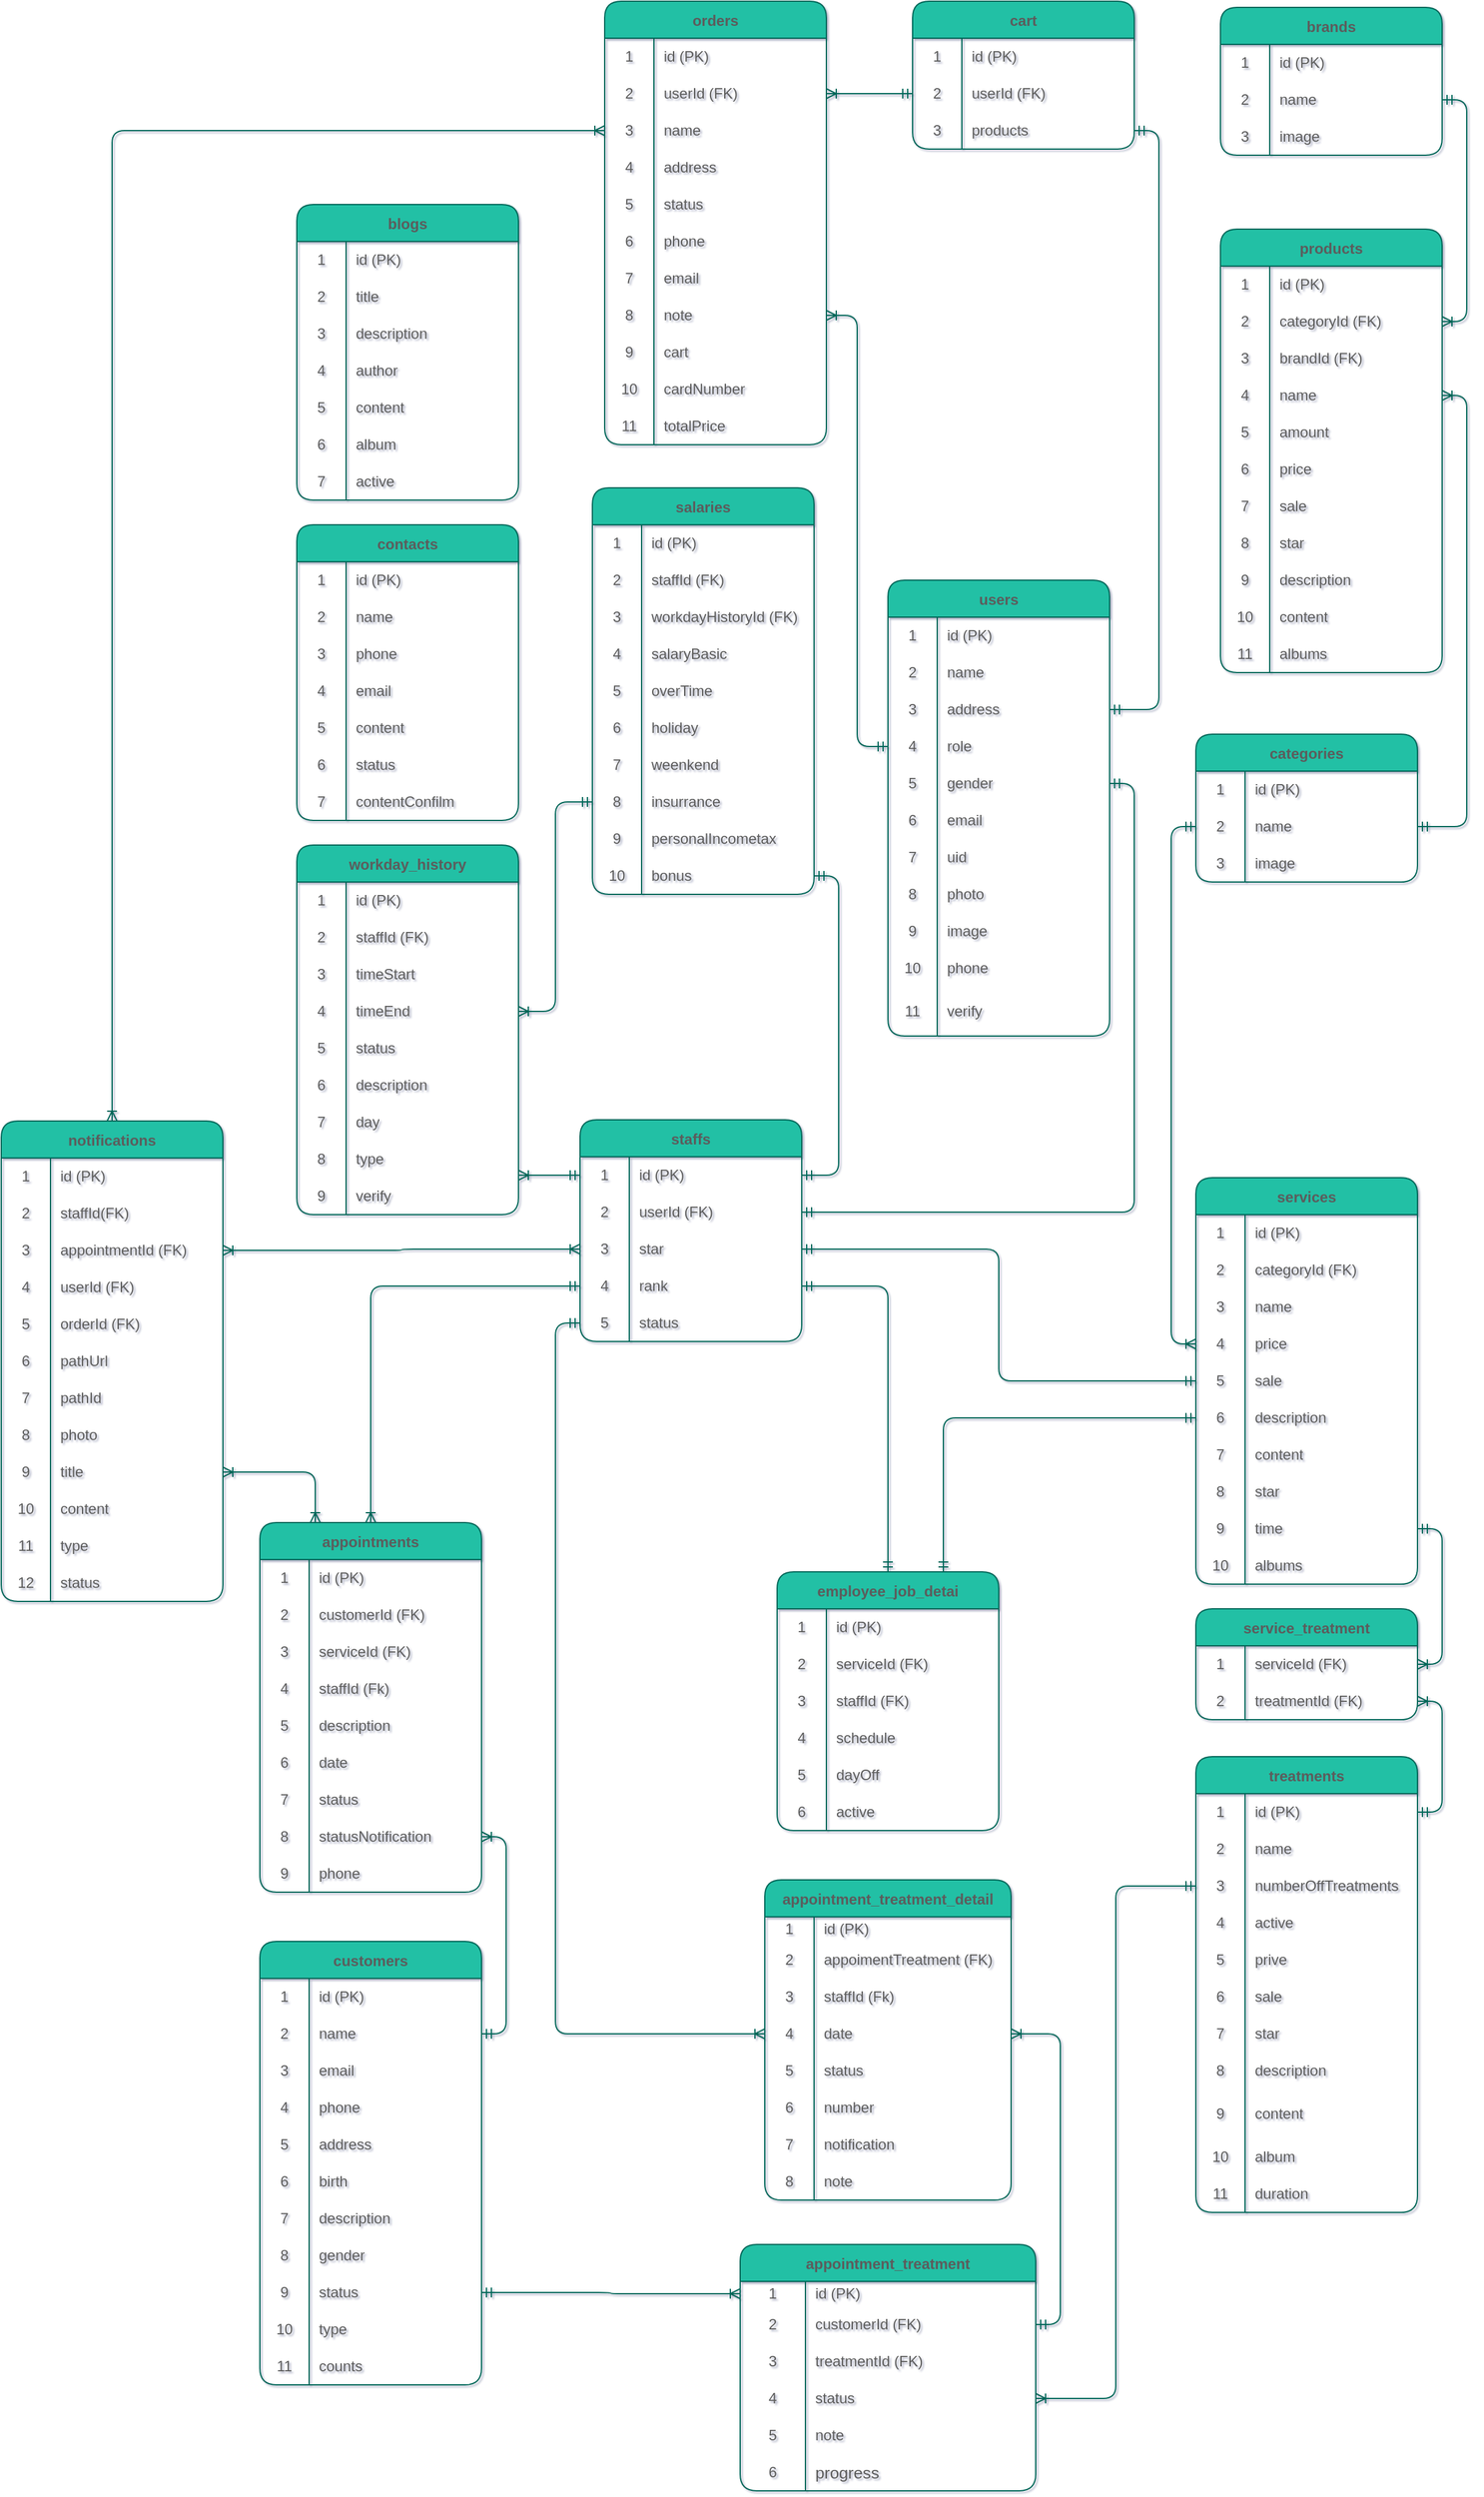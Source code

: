 <mxfile version="17.1.2" type="github" pages="8">
  <diagram id="C5RBs43oDa-KdzZeNtuy" name="ERD">
    <mxGraphModel dx="2746" dy="2574" grid="1" gridSize="10" guides="1" tooltips="1" connect="1" arrows="1" fold="1" page="1" pageScale="1" pageWidth="1169" pageHeight="827" math="0" shadow="1">
      <root>
        <mxCell id="WIyWlLk6GJQsqaUBKTNV-0" />
        <mxCell id="WIyWlLk6GJQsqaUBKTNV-1" parent="WIyWlLk6GJQsqaUBKTNV-0" />
        <mxCell id="4DDMWuOwgZBR_uC-cLD--0" value="users" style="shape=table;startSize=30;container=1;collapsible=0;childLayout=tableLayout;fixedRows=1;rowLines=0;fontStyle=1;fillColor=#21C0A5;strokeColor=#006658;rounded=1;fontColor=#5C5C5C;" parent="WIyWlLk6GJQsqaUBKTNV-1" vertex="1">
          <mxGeometry x="320" y="-615" width="180" height="370" as="geometry" />
        </mxCell>
        <mxCell id="4DDMWuOwgZBR_uC-cLD--1" value="" style="shape=tableRow;horizontal=0;startSize=0;swimlaneHead=0;swimlaneBody=0;top=0;left=0;bottom=0;right=0;collapsible=0;dropTarget=0;fillColor=none;points=[[0,0.5],[1,0.5]];portConstraint=eastwest;strokeColor=#006658;fontColor=#5C5C5C;rounded=1;" parent="4DDMWuOwgZBR_uC-cLD--0" vertex="1">
          <mxGeometry y="30" width="180" height="30" as="geometry" />
        </mxCell>
        <mxCell id="4DDMWuOwgZBR_uC-cLD--2" value="1" style="shape=partialRectangle;html=1;whiteSpace=wrap;connectable=0;fillColor=none;top=0;left=0;bottom=0;right=0;overflow=hidden;pointerEvents=1;strokeColor=#006658;fontColor=#5C5C5C;rounded=1;" parent="4DDMWuOwgZBR_uC-cLD--1" vertex="1">
          <mxGeometry width="40" height="30" as="geometry">
            <mxRectangle width="40" height="30" as="alternateBounds" />
          </mxGeometry>
        </mxCell>
        <mxCell id="4DDMWuOwgZBR_uC-cLD--3" value="id (PK)" style="shape=partialRectangle;html=1;whiteSpace=wrap;connectable=0;fillColor=none;top=0;left=0;bottom=0;right=0;align=left;spacingLeft=6;overflow=hidden;strokeColor=#006658;fontColor=#5C5C5C;rounded=1;" parent="4DDMWuOwgZBR_uC-cLD--1" vertex="1">
          <mxGeometry x="40" width="140" height="30" as="geometry">
            <mxRectangle width="140" height="30" as="alternateBounds" />
          </mxGeometry>
        </mxCell>
        <mxCell id="4DDMWuOwgZBR_uC-cLD--4" value="" style="shape=tableRow;horizontal=0;startSize=0;swimlaneHead=0;swimlaneBody=0;top=0;left=0;bottom=0;right=0;collapsible=0;dropTarget=0;fillColor=none;points=[[0,0.5],[1,0.5]];portConstraint=eastwest;strokeColor=#006658;fontColor=#5C5C5C;rounded=1;" parent="4DDMWuOwgZBR_uC-cLD--0" vertex="1">
          <mxGeometry y="60" width="180" height="30" as="geometry" />
        </mxCell>
        <mxCell id="4DDMWuOwgZBR_uC-cLD--5" value="2" style="shape=partialRectangle;html=1;whiteSpace=wrap;connectable=0;fillColor=none;top=0;left=0;bottom=0;right=0;overflow=hidden;strokeColor=#006658;fontColor=#5C5C5C;rounded=1;" parent="4DDMWuOwgZBR_uC-cLD--4" vertex="1">
          <mxGeometry width="40" height="30" as="geometry">
            <mxRectangle width="40" height="30" as="alternateBounds" />
          </mxGeometry>
        </mxCell>
        <mxCell id="4DDMWuOwgZBR_uC-cLD--6" value="name" style="shape=partialRectangle;html=1;whiteSpace=wrap;connectable=0;fillColor=none;top=0;left=0;bottom=0;right=0;align=left;spacingLeft=6;overflow=hidden;strokeColor=#006658;fontColor=#5C5C5C;rounded=1;" parent="4DDMWuOwgZBR_uC-cLD--4" vertex="1">
          <mxGeometry x="40" width="140" height="30" as="geometry">
            <mxRectangle width="140" height="30" as="alternateBounds" />
          </mxGeometry>
        </mxCell>
        <mxCell id="4DDMWuOwgZBR_uC-cLD--7" value="" style="shape=tableRow;horizontal=0;startSize=0;swimlaneHead=0;swimlaneBody=0;top=0;left=0;bottom=0;right=0;collapsible=0;dropTarget=0;fillColor=none;points=[[0,0.5],[1,0.5]];portConstraint=eastwest;strokeColor=#006658;fontColor=#5C5C5C;rounded=1;" parent="4DDMWuOwgZBR_uC-cLD--0" vertex="1">
          <mxGeometry y="90" width="180" height="30" as="geometry" />
        </mxCell>
        <mxCell id="4DDMWuOwgZBR_uC-cLD--8" value="3" style="shape=partialRectangle;html=1;whiteSpace=wrap;connectable=0;fillColor=none;top=0;left=0;bottom=0;right=0;overflow=hidden;strokeColor=#006658;fontColor=#5C5C5C;rounded=1;" parent="4DDMWuOwgZBR_uC-cLD--7" vertex="1">
          <mxGeometry width="40" height="30" as="geometry">
            <mxRectangle width="40" height="30" as="alternateBounds" />
          </mxGeometry>
        </mxCell>
        <mxCell id="4DDMWuOwgZBR_uC-cLD--9" value="address" style="shape=partialRectangle;html=1;whiteSpace=wrap;connectable=0;fillColor=none;top=0;left=0;bottom=0;right=0;align=left;spacingLeft=6;overflow=hidden;strokeColor=#006658;fontColor=#5C5C5C;rounded=1;" parent="4DDMWuOwgZBR_uC-cLD--7" vertex="1">
          <mxGeometry x="40" width="140" height="30" as="geometry">
            <mxRectangle width="140" height="30" as="alternateBounds" />
          </mxGeometry>
        </mxCell>
        <mxCell id="4DDMWuOwgZBR_uC-cLD--13" value="" style="shape=tableRow;horizontal=0;startSize=0;swimlaneHead=0;swimlaneBody=0;top=0;left=0;bottom=0;right=0;collapsible=0;dropTarget=0;fillColor=none;points=[[0,0.5],[1,0.5]];portConstraint=eastwest;strokeColor=#006658;fontColor=#5C5C5C;rounded=1;" parent="4DDMWuOwgZBR_uC-cLD--0" vertex="1">
          <mxGeometry y="120" width="180" height="30" as="geometry" />
        </mxCell>
        <mxCell id="4DDMWuOwgZBR_uC-cLD--14" value="4" style="shape=partialRectangle;html=1;whiteSpace=wrap;connectable=0;fillColor=none;top=0;left=0;bottom=0;right=0;overflow=hidden;strokeColor=#006658;fontColor=#5C5C5C;rounded=1;" parent="4DDMWuOwgZBR_uC-cLD--13" vertex="1">
          <mxGeometry width="40" height="30" as="geometry">
            <mxRectangle width="40" height="30" as="alternateBounds" />
          </mxGeometry>
        </mxCell>
        <mxCell id="4DDMWuOwgZBR_uC-cLD--15" value="role" style="shape=partialRectangle;html=1;whiteSpace=wrap;connectable=0;fillColor=none;top=0;left=0;bottom=0;right=0;align=left;spacingLeft=6;overflow=hidden;strokeColor=#006658;fontColor=#5C5C5C;rounded=1;" parent="4DDMWuOwgZBR_uC-cLD--13" vertex="1">
          <mxGeometry x="40" width="140" height="30" as="geometry">
            <mxRectangle width="140" height="30" as="alternateBounds" />
          </mxGeometry>
        </mxCell>
        <mxCell id="4DDMWuOwgZBR_uC-cLD--16" value="" style="shape=tableRow;horizontal=0;startSize=0;swimlaneHead=0;swimlaneBody=0;top=0;left=0;bottom=0;right=0;collapsible=0;dropTarget=0;fillColor=none;points=[[0,0.5],[1,0.5]];portConstraint=eastwest;strokeColor=#006658;fontColor=#5C5C5C;rounded=1;" parent="4DDMWuOwgZBR_uC-cLD--0" vertex="1">
          <mxGeometry y="150" width="180" height="30" as="geometry" />
        </mxCell>
        <mxCell id="4DDMWuOwgZBR_uC-cLD--17" value="5" style="shape=partialRectangle;html=1;whiteSpace=wrap;connectable=0;fillColor=none;top=0;left=0;bottom=0;right=0;overflow=hidden;strokeColor=#006658;fontColor=#5C5C5C;rounded=1;" parent="4DDMWuOwgZBR_uC-cLD--16" vertex="1">
          <mxGeometry width="40" height="30" as="geometry">
            <mxRectangle width="40" height="30" as="alternateBounds" />
          </mxGeometry>
        </mxCell>
        <mxCell id="4DDMWuOwgZBR_uC-cLD--18" value="gender" style="shape=partialRectangle;html=1;whiteSpace=wrap;connectable=0;fillColor=none;top=0;left=0;bottom=0;right=0;align=left;spacingLeft=6;overflow=hidden;strokeColor=#006658;fontColor=#5C5C5C;rounded=1;" parent="4DDMWuOwgZBR_uC-cLD--16" vertex="1">
          <mxGeometry x="40" width="140" height="30" as="geometry">
            <mxRectangle width="140" height="30" as="alternateBounds" />
          </mxGeometry>
        </mxCell>
        <mxCell id="4DDMWuOwgZBR_uC-cLD--19" value="" style="shape=tableRow;horizontal=0;startSize=0;swimlaneHead=0;swimlaneBody=0;top=0;left=0;bottom=0;right=0;collapsible=0;dropTarget=0;fillColor=none;points=[[0,0.5],[1,0.5]];portConstraint=eastwest;strokeColor=#006658;fontColor=#5C5C5C;rounded=1;" parent="4DDMWuOwgZBR_uC-cLD--0" vertex="1">
          <mxGeometry y="180" width="180" height="30" as="geometry" />
        </mxCell>
        <mxCell id="4DDMWuOwgZBR_uC-cLD--20" value="6" style="shape=partialRectangle;html=1;whiteSpace=wrap;connectable=0;fillColor=none;top=0;left=0;bottom=0;right=0;overflow=hidden;strokeColor=#006658;fontColor=#5C5C5C;rounded=1;" parent="4DDMWuOwgZBR_uC-cLD--19" vertex="1">
          <mxGeometry width="40" height="30" as="geometry">
            <mxRectangle width="40" height="30" as="alternateBounds" />
          </mxGeometry>
        </mxCell>
        <mxCell id="4DDMWuOwgZBR_uC-cLD--21" value="email" style="shape=partialRectangle;html=1;whiteSpace=wrap;connectable=0;fillColor=none;top=0;left=0;bottom=0;right=0;align=left;spacingLeft=6;overflow=hidden;strokeColor=#006658;fontColor=#5C5C5C;rounded=1;" parent="4DDMWuOwgZBR_uC-cLD--19" vertex="1">
          <mxGeometry x="40" width="140" height="30" as="geometry">
            <mxRectangle width="140" height="30" as="alternateBounds" />
          </mxGeometry>
        </mxCell>
        <mxCell id="4DDMWuOwgZBR_uC-cLD--22" value="" style="shape=tableRow;horizontal=0;startSize=0;swimlaneHead=0;swimlaneBody=0;top=0;left=0;bottom=0;right=0;collapsible=0;dropTarget=0;fillColor=none;points=[[0,0.5],[1,0.5]];portConstraint=eastwest;strokeColor=#006658;fontColor=#5C5C5C;rounded=1;" parent="4DDMWuOwgZBR_uC-cLD--0" vertex="1">
          <mxGeometry y="210" width="180" height="30" as="geometry" />
        </mxCell>
        <mxCell id="4DDMWuOwgZBR_uC-cLD--23" value="7" style="shape=partialRectangle;html=1;whiteSpace=wrap;connectable=0;fillColor=none;top=0;left=0;bottom=0;right=0;overflow=hidden;strokeColor=#006658;fontColor=#5C5C5C;rounded=1;" parent="4DDMWuOwgZBR_uC-cLD--22" vertex="1">
          <mxGeometry width="40" height="30" as="geometry">
            <mxRectangle width="40" height="30" as="alternateBounds" />
          </mxGeometry>
        </mxCell>
        <mxCell id="4DDMWuOwgZBR_uC-cLD--24" value="uid" style="shape=partialRectangle;html=1;whiteSpace=wrap;connectable=0;fillColor=none;top=0;left=0;bottom=0;right=0;align=left;spacingLeft=6;overflow=hidden;strokeColor=#006658;fontColor=#5C5C5C;rounded=1;" parent="4DDMWuOwgZBR_uC-cLD--22" vertex="1">
          <mxGeometry x="40" width="140" height="30" as="geometry">
            <mxRectangle width="140" height="30" as="alternateBounds" />
          </mxGeometry>
        </mxCell>
        <mxCell id="4DDMWuOwgZBR_uC-cLD--25" value="" style="shape=tableRow;horizontal=0;startSize=0;swimlaneHead=0;swimlaneBody=0;top=0;left=0;bottom=0;right=0;collapsible=0;dropTarget=0;fillColor=none;points=[[0,0.5],[1,0.5]];portConstraint=eastwest;strokeColor=#006658;fontColor=#5C5C5C;rounded=1;" parent="4DDMWuOwgZBR_uC-cLD--0" vertex="1">
          <mxGeometry y="240" width="180" height="30" as="geometry" />
        </mxCell>
        <mxCell id="4DDMWuOwgZBR_uC-cLD--26" value="8" style="shape=partialRectangle;html=1;whiteSpace=wrap;connectable=0;fillColor=none;top=0;left=0;bottom=0;right=0;overflow=hidden;strokeColor=#006658;fontColor=#5C5C5C;rounded=1;" parent="4DDMWuOwgZBR_uC-cLD--25" vertex="1">
          <mxGeometry width="40" height="30" as="geometry">
            <mxRectangle width="40" height="30" as="alternateBounds" />
          </mxGeometry>
        </mxCell>
        <mxCell id="4DDMWuOwgZBR_uC-cLD--27" value="photo" style="shape=partialRectangle;html=1;whiteSpace=wrap;connectable=0;fillColor=none;top=0;left=0;bottom=0;right=0;align=left;spacingLeft=6;overflow=hidden;strokeColor=#006658;fontColor=#5C5C5C;rounded=1;" parent="4DDMWuOwgZBR_uC-cLD--25" vertex="1">
          <mxGeometry x="40" width="140" height="30" as="geometry">
            <mxRectangle width="140" height="30" as="alternateBounds" />
          </mxGeometry>
        </mxCell>
        <mxCell id="4DDMWuOwgZBR_uC-cLD--28" value="" style="shape=tableRow;horizontal=0;startSize=0;swimlaneHead=0;swimlaneBody=0;top=0;left=0;bottom=0;right=0;collapsible=0;dropTarget=0;fillColor=none;points=[[0,0.5],[1,0.5]];portConstraint=eastwest;strokeColor=#006658;fontColor=#5C5C5C;rounded=1;" parent="4DDMWuOwgZBR_uC-cLD--0" vertex="1">
          <mxGeometry y="270" width="180" height="30" as="geometry" />
        </mxCell>
        <mxCell id="4DDMWuOwgZBR_uC-cLD--29" value="9" style="shape=partialRectangle;html=1;whiteSpace=wrap;connectable=0;fillColor=none;top=0;left=0;bottom=0;right=0;overflow=hidden;strokeColor=#006658;fontColor=#5C5C5C;rounded=1;" parent="4DDMWuOwgZBR_uC-cLD--28" vertex="1">
          <mxGeometry width="40" height="30" as="geometry">
            <mxRectangle width="40" height="30" as="alternateBounds" />
          </mxGeometry>
        </mxCell>
        <mxCell id="4DDMWuOwgZBR_uC-cLD--30" value="image" style="shape=partialRectangle;html=1;whiteSpace=wrap;connectable=0;fillColor=none;top=0;left=0;bottom=0;right=0;align=left;spacingLeft=6;overflow=hidden;strokeColor=#006658;fontColor=#5C5C5C;rounded=1;" parent="4DDMWuOwgZBR_uC-cLD--28" vertex="1">
          <mxGeometry x="40" width="140" height="30" as="geometry">
            <mxRectangle width="140" height="30" as="alternateBounds" />
          </mxGeometry>
        </mxCell>
        <mxCell id="4DDMWuOwgZBR_uC-cLD--31" value="" style="shape=tableRow;horizontal=0;startSize=0;swimlaneHead=0;swimlaneBody=0;top=0;left=0;bottom=0;right=0;collapsible=0;dropTarget=0;fillColor=none;points=[[0,0.5],[1,0.5]];portConstraint=eastwest;strokeColor=#006658;fontColor=#5C5C5C;rounded=1;" parent="4DDMWuOwgZBR_uC-cLD--0" vertex="1">
          <mxGeometry y="300" width="180" height="30" as="geometry" />
        </mxCell>
        <mxCell id="4DDMWuOwgZBR_uC-cLD--32" value="10" style="shape=partialRectangle;html=1;whiteSpace=wrap;connectable=0;fillColor=none;top=0;left=0;bottom=0;right=0;overflow=hidden;strokeColor=#006658;fontColor=#5C5C5C;rounded=1;" parent="4DDMWuOwgZBR_uC-cLD--31" vertex="1">
          <mxGeometry width="40" height="30" as="geometry">
            <mxRectangle width="40" height="30" as="alternateBounds" />
          </mxGeometry>
        </mxCell>
        <mxCell id="4DDMWuOwgZBR_uC-cLD--33" value="phone" style="shape=partialRectangle;html=1;whiteSpace=wrap;connectable=0;fillColor=none;top=0;left=0;bottom=0;right=0;align=left;spacingLeft=6;overflow=hidden;strokeColor=#006658;fontColor=#5C5C5C;rounded=1;" parent="4DDMWuOwgZBR_uC-cLD--31" vertex="1">
          <mxGeometry x="40" width="140" height="30" as="geometry">
            <mxRectangle width="140" height="30" as="alternateBounds" />
          </mxGeometry>
        </mxCell>
        <mxCell id="4DDMWuOwgZBR_uC-cLD--34" value="" style="shape=tableRow;horizontal=0;startSize=0;swimlaneHead=0;swimlaneBody=0;top=0;left=0;bottom=0;right=0;collapsible=0;dropTarget=0;fillColor=none;points=[[0,0.5],[1,0.5]];portConstraint=eastwest;strokeColor=#006658;fontColor=#5C5C5C;rounded=1;" parent="4DDMWuOwgZBR_uC-cLD--0" vertex="1">
          <mxGeometry y="330" width="180" height="40" as="geometry" />
        </mxCell>
        <mxCell id="4DDMWuOwgZBR_uC-cLD--35" value="11" style="shape=partialRectangle;html=1;whiteSpace=wrap;connectable=0;fillColor=none;top=0;left=0;bottom=0;right=0;overflow=hidden;strokeColor=#006658;fontColor=#5C5C5C;rounded=1;" parent="4DDMWuOwgZBR_uC-cLD--34" vertex="1">
          <mxGeometry width="40" height="40" as="geometry">
            <mxRectangle width="40" height="40" as="alternateBounds" />
          </mxGeometry>
        </mxCell>
        <mxCell id="4DDMWuOwgZBR_uC-cLD--36" value="verify" style="shape=partialRectangle;html=1;whiteSpace=wrap;connectable=0;fillColor=none;top=0;left=0;bottom=0;right=0;align=left;spacingLeft=6;overflow=hidden;strokeColor=#006658;fontColor=#5C5C5C;rounded=1;" parent="4DDMWuOwgZBR_uC-cLD--34" vertex="1">
          <mxGeometry x="40" width="140" height="40" as="geometry">
            <mxRectangle width="140" height="40" as="alternateBounds" />
          </mxGeometry>
        </mxCell>
        <mxCell id="dKTA4TyR91G2vZrER_J1-151" style="edgeStyle=orthogonalEdgeStyle;rounded=1;orthogonalLoop=1;jettySize=auto;html=1;exitX=1;exitY=0.5;exitDx=0;exitDy=0;entryX=1;entryY=0.5;entryDx=0;entryDy=0;startArrow=ERmandOne;startFill=0;endArrow=ERmandOne;endFill=0;strokeColor=#006658;fontColor=#5C5C5C;" parent="WIyWlLk6GJQsqaUBKTNV-1" source="4DDMWuOwgZBR_uC-cLD--39" target="dKTA4TyR91G2vZrER_J1-148" edge="1">
          <mxGeometry relative="1" as="geometry" />
        </mxCell>
        <mxCell id="4DDMWuOwgZBR_uC-cLD--38" value="staffs" style="shape=table;startSize=30;container=1;collapsible=0;childLayout=tableLayout;fixedRows=1;rowLines=0;fontStyle=1;fillColor=#21C0A5;strokeColor=#006658;rounded=1;fontColor=#5C5C5C;" parent="WIyWlLk6GJQsqaUBKTNV-1" vertex="1">
          <mxGeometry x="70" y="-177" width="180" height="180" as="geometry" />
        </mxCell>
        <mxCell id="4DDMWuOwgZBR_uC-cLD--39" value="" style="shape=tableRow;horizontal=0;startSize=0;swimlaneHead=0;swimlaneBody=0;top=0;left=0;bottom=0;right=0;collapsible=0;dropTarget=0;fillColor=none;points=[[0,0.5],[1,0.5]];portConstraint=eastwest;strokeColor=#006658;fontColor=#5C5C5C;rounded=1;" parent="4DDMWuOwgZBR_uC-cLD--38" vertex="1">
          <mxGeometry y="30" width="180" height="30" as="geometry" />
        </mxCell>
        <mxCell id="4DDMWuOwgZBR_uC-cLD--40" value="1" style="shape=partialRectangle;html=1;whiteSpace=wrap;connectable=0;fillColor=none;top=0;left=0;bottom=0;right=0;overflow=hidden;pointerEvents=1;strokeColor=#006658;fontColor=#5C5C5C;rounded=1;" parent="4DDMWuOwgZBR_uC-cLD--39" vertex="1">
          <mxGeometry width="40" height="30" as="geometry">
            <mxRectangle width="40" height="30" as="alternateBounds" />
          </mxGeometry>
        </mxCell>
        <mxCell id="4DDMWuOwgZBR_uC-cLD--41" value="id (PK)" style="shape=partialRectangle;html=1;whiteSpace=wrap;connectable=0;fillColor=none;top=0;left=0;bottom=0;right=0;align=left;spacingLeft=6;overflow=hidden;strokeColor=#006658;fontColor=#5C5C5C;rounded=1;" parent="4DDMWuOwgZBR_uC-cLD--39" vertex="1">
          <mxGeometry x="40" width="140" height="30" as="geometry">
            <mxRectangle width="140" height="30" as="alternateBounds" />
          </mxGeometry>
        </mxCell>
        <mxCell id="4DDMWuOwgZBR_uC-cLD--42" value="" style="shape=tableRow;horizontal=0;startSize=0;swimlaneHead=0;swimlaneBody=0;top=0;left=0;bottom=0;right=0;collapsible=0;dropTarget=0;fillColor=none;points=[[0,0.5],[1,0.5]];portConstraint=eastwest;strokeColor=#006658;fontColor=#5C5C5C;rounded=1;" parent="4DDMWuOwgZBR_uC-cLD--38" vertex="1">
          <mxGeometry y="60" width="180" height="30" as="geometry" />
        </mxCell>
        <mxCell id="4DDMWuOwgZBR_uC-cLD--43" value="2" style="shape=partialRectangle;html=1;whiteSpace=wrap;connectable=0;fillColor=none;top=0;left=0;bottom=0;right=0;overflow=hidden;strokeColor=#006658;fontColor=#5C5C5C;rounded=1;" parent="4DDMWuOwgZBR_uC-cLD--42" vertex="1">
          <mxGeometry width="40" height="30" as="geometry">
            <mxRectangle width="40" height="30" as="alternateBounds" />
          </mxGeometry>
        </mxCell>
        <mxCell id="4DDMWuOwgZBR_uC-cLD--44" value="userId (FK)" style="shape=partialRectangle;html=1;whiteSpace=wrap;connectable=0;fillColor=none;top=0;left=0;bottom=0;right=0;align=left;spacingLeft=6;overflow=hidden;strokeColor=#006658;fontColor=#5C5C5C;rounded=1;" parent="4DDMWuOwgZBR_uC-cLD--42" vertex="1">
          <mxGeometry x="40" width="140" height="30" as="geometry">
            <mxRectangle width="140" height="30" as="alternateBounds" />
          </mxGeometry>
        </mxCell>
        <mxCell id="4DDMWuOwgZBR_uC-cLD--45" value="" style="shape=tableRow;horizontal=0;startSize=0;swimlaneHead=0;swimlaneBody=0;top=0;left=0;bottom=0;right=0;collapsible=0;dropTarget=0;fillColor=none;points=[[0,0.5],[1,0.5]];portConstraint=eastwest;strokeColor=#006658;fontColor=#5C5C5C;rounded=1;" parent="4DDMWuOwgZBR_uC-cLD--38" vertex="1">
          <mxGeometry y="90" width="180" height="30" as="geometry" />
        </mxCell>
        <mxCell id="4DDMWuOwgZBR_uC-cLD--46" value="3" style="shape=partialRectangle;html=1;whiteSpace=wrap;connectable=0;fillColor=none;top=0;left=0;bottom=0;right=0;overflow=hidden;strokeColor=#006658;fontColor=#5C5C5C;rounded=1;" parent="4DDMWuOwgZBR_uC-cLD--45" vertex="1">
          <mxGeometry width="40" height="30" as="geometry">
            <mxRectangle width="40" height="30" as="alternateBounds" />
          </mxGeometry>
        </mxCell>
        <mxCell id="4DDMWuOwgZBR_uC-cLD--47" value="star" style="shape=partialRectangle;html=1;whiteSpace=wrap;connectable=0;fillColor=none;top=0;left=0;bottom=0;right=0;align=left;spacingLeft=6;overflow=hidden;strokeColor=#006658;fontColor=#5C5C5C;rounded=1;" parent="4DDMWuOwgZBR_uC-cLD--45" vertex="1">
          <mxGeometry x="40" width="140" height="30" as="geometry">
            <mxRectangle width="140" height="30" as="alternateBounds" />
          </mxGeometry>
        </mxCell>
        <mxCell id="4DDMWuOwgZBR_uC-cLD--48" value="" style="shape=tableRow;horizontal=0;startSize=0;swimlaneHead=0;swimlaneBody=0;top=0;left=0;bottom=0;right=0;collapsible=0;dropTarget=0;fillColor=none;points=[[0,0.5],[1,0.5]];portConstraint=eastwest;strokeColor=#006658;fontColor=#5C5C5C;rounded=1;" parent="4DDMWuOwgZBR_uC-cLD--38" vertex="1">
          <mxGeometry y="120" width="180" height="30" as="geometry" />
        </mxCell>
        <mxCell id="4DDMWuOwgZBR_uC-cLD--49" value="4" style="shape=partialRectangle;html=1;whiteSpace=wrap;connectable=0;fillColor=none;top=0;left=0;bottom=0;right=0;overflow=hidden;strokeColor=#006658;fontColor=#5C5C5C;rounded=1;" parent="4DDMWuOwgZBR_uC-cLD--48" vertex="1">
          <mxGeometry width="40" height="30" as="geometry">
            <mxRectangle width="40" height="30" as="alternateBounds" />
          </mxGeometry>
        </mxCell>
        <mxCell id="4DDMWuOwgZBR_uC-cLD--50" value="rank" style="shape=partialRectangle;html=1;whiteSpace=wrap;connectable=0;fillColor=none;top=0;left=0;bottom=0;right=0;align=left;spacingLeft=6;overflow=hidden;strokeColor=#006658;fontColor=#5C5C5C;rounded=1;" parent="4DDMWuOwgZBR_uC-cLD--48" vertex="1">
          <mxGeometry x="40" width="140" height="30" as="geometry">
            <mxRectangle width="140" height="30" as="alternateBounds" />
          </mxGeometry>
        </mxCell>
        <mxCell id="4DDMWuOwgZBR_uC-cLD--51" value="" style="shape=tableRow;horizontal=0;startSize=0;swimlaneHead=0;swimlaneBody=0;top=0;left=0;bottom=0;right=0;collapsible=0;dropTarget=0;fillColor=none;points=[[0,0.5],[1,0.5]];portConstraint=eastwest;strokeColor=#006658;fontColor=#5C5C5C;rounded=1;" parent="4DDMWuOwgZBR_uC-cLD--38" vertex="1">
          <mxGeometry y="150" width="180" height="30" as="geometry" />
        </mxCell>
        <mxCell id="4DDMWuOwgZBR_uC-cLD--52" value="5" style="shape=partialRectangle;html=1;whiteSpace=wrap;connectable=0;fillColor=none;top=0;left=0;bottom=0;right=0;overflow=hidden;strokeColor=#006658;fontColor=#5C5C5C;rounded=1;" parent="4DDMWuOwgZBR_uC-cLD--51" vertex="1">
          <mxGeometry width="40" height="30" as="geometry">
            <mxRectangle width="40" height="30" as="alternateBounds" />
          </mxGeometry>
        </mxCell>
        <mxCell id="4DDMWuOwgZBR_uC-cLD--53" value="status" style="shape=partialRectangle;html=1;whiteSpace=wrap;connectable=0;fillColor=none;top=0;left=0;bottom=0;right=0;align=left;spacingLeft=6;overflow=hidden;strokeColor=#006658;fontColor=#5C5C5C;rounded=1;" parent="4DDMWuOwgZBR_uC-cLD--51" vertex="1">
          <mxGeometry x="40" width="140" height="30" as="geometry">
            <mxRectangle width="140" height="30" as="alternateBounds" />
          </mxGeometry>
        </mxCell>
        <mxCell id="4DDMWuOwgZBR_uC-cLD--90" value="workday_history" style="shape=table;startSize=30;container=1;collapsible=0;childLayout=tableLayout;fixedRows=1;rowLines=0;fontStyle=1;fillColor=#21C0A5;strokeColor=#006658;rounded=1;fontColor=#5C5C5C;" parent="WIyWlLk6GJQsqaUBKTNV-1" vertex="1">
          <mxGeometry x="-160" y="-400" width="180" height="300" as="geometry" />
        </mxCell>
        <mxCell id="4DDMWuOwgZBR_uC-cLD--91" value="" style="shape=tableRow;horizontal=0;startSize=0;swimlaneHead=0;swimlaneBody=0;top=0;left=0;bottom=0;right=0;collapsible=0;dropTarget=0;fillColor=none;points=[[0,0.5],[1,0.5]];portConstraint=eastwest;strokeColor=#006658;fontColor=#5C5C5C;rounded=1;" parent="4DDMWuOwgZBR_uC-cLD--90" vertex="1">
          <mxGeometry y="30" width="180" height="30" as="geometry" />
        </mxCell>
        <mxCell id="4DDMWuOwgZBR_uC-cLD--92" value="1" style="shape=partialRectangle;html=1;whiteSpace=wrap;connectable=0;fillColor=none;top=0;left=0;bottom=0;right=0;overflow=hidden;pointerEvents=1;strokeColor=#006658;fontColor=#5C5C5C;rounded=1;" parent="4DDMWuOwgZBR_uC-cLD--91" vertex="1">
          <mxGeometry width="40" height="30" as="geometry">
            <mxRectangle width="40" height="30" as="alternateBounds" />
          </mxGeometry>
        </mxCell>
        <mxCell id="4DDMWuOwgZBR_uC-cLD--93" value="id (PK)" style="shape=partialRectangle;html=1;whiteSpace=wrap;connectable=0;fillColor=none;top=0;left=0;bottom=0;right=0;align=left;spacingLeft=6;overflow=hidden;strokeColor=#006658;fontColor=#5C5C5C;rounded=1;" parent="4DDMWuOwgZBR_uC-cLD--91" vertex="1">
          <mxGeometry x="40" width="140" height="30" as="geometry">
            <mxRectangle width="140" height="30" as="alternateBounds" />
          </mxGeometry>
        </mxCell>
        <mxCell id="4DDMWuOwgZBR_uC-cLD--94" value="" style="shape=tableRow;horizontal=0;startSize=0;swimlaneHead=0;swimlaneBody=0;top=0;left=0;bottom=0;right=0;collapsible=0;dropTarget=0;fillColor=none;points=[[0,0.5],[1,0.5]];portConstraint=eastwest;strokeColor=#006658;fontColor=#5C5C5C;rounded=1;" parent="4DDMWuOwgZBR_uC-cLD--90" vertex="1">
          <mxGeometry y="60" width="180" height="30" as="geometry" />
        </mxCell>
        <mxCell id="4DDMWuOwgZBR_uC-cLD--95" value="2" style="shape=partialRectangle;html=1;whiteSpace=wrap;connectable=0;fillColor=none;top=0;left=0;bottom=0;right=0;overflow=hidden;strokeColor=#006658;fontColor=#5C5C5C;rounded=1;" parent="4DDMWuOwgZBR_uC-cLD--94" vertex="1">
          <mxGeometry width="40" height="30" as="geometry">
            <mxRectangle width="40" height="30" as="alternateBounds" />
          </mxGeometry>
        </mxCell>
        <mxCell id="4DDMWuOwgZBR_uC-cLD--96" value="staffId (FK)" style="shape=partialRectangle;html=1;whiteSpace=wrap;connectable=0;fillColor=none;top=0;left=0;bottom=0;right=0;align=left;spacingLeft=6;overflow=hidden;strokeColor=#006658;fontColor=#5C5C5C;rounded=1;" parent="4DDMWuOwgZBR_uC-cLD--94" vertex="1">
          <mxGeometry x="40" width="140" height="30" as="geometry">
            <mxRectangle width="140" height="30" as="alternateBounds" />
          </mxGeometry>
        </mxCell>
        <mxCell id="4DDMWuOwgZBR_uC-cLD--97" value="" style="shape=tableRow;horizontal=0;startSize=0;swimlaneHead=0;swimlaneBody=0;top=0;left=0;bottom=0;right=0;collapsible=0;dropTarget=0;fillColor=none;points=[[0,0.5],[1,0.5]];portConstraint=eastwest;strokeColor=#006658;fontColor=#5C5C5C;rounded=1;" parent="4DDMWuOwgZBR_uC-cLD--90" vertex="1">
          <mxGeometry y="90" width="180" height="30" as="geometry" />
        </mxCell>
        <mxCell id="4DDMWuOwgZBR_uC-cLD--98" value="3" style="shape=partialRectangle;html=1;whiteSpace=wrap;connectable=0;fillColor=none;top=0;left=0;bottom=0;right=0;overflow=hidden;strokeColor=#006658;fontColor=#5C5C5C;rounded=1;" parent="4DDMWuOwgZBR_uC-cLD--97" vertex="1">
          <mxGeometry width="40" height="30" as="geometry">
            <mxRectangle width="40" height="30" as="alternateBounds" />
          </mxGeometry>
        </mxCell>
        <mxCell id="4DDMWuOwgZBR_uC-cLD--99" value="timeStart" style="shape=partialRectangle;html=1;whiteSpace=wrap;connectable=0;fillColor=none;top=0;left=0;bottom=0;right=0;align=left;spacingLeft=6;overflow=hidden;strokeColor=#006658;fontColor=#5C5C5C;rounded=1;" parent="4DDMWuOwgZBR_uC-cLD--97" vertex="1">
          <mxGeometry x="40" width="140" height="30" as="geometry">
            <mxRectangle width="140" height="30" as="alternateBounds" />
          </mxGeometry>
        </mxCell>
        <mxCell id="4DDMWuOwgZBR_uC-cLD--100" value="" style="shape=tableRow;horizontal=0;startSize=0;swimlaneHead=0;swimlaneBody=0;top=0;left=0;bottom=0;right=0;collapsible=0;dropTarget=0;fillColor=none;points=[[0,0.5],[1,0.5]];portConstraint=eastwest;strokeColor=#006658;fontColor=#5C5C5C;rounded=1;" parent="4DDMWuOwgZBR_uC-cLD--90" vertex="1">
          <mxGeometry y="120" width="180" height="30" as="geometry" />
        </mxCell>
        <mxCell id="4DDMWuOwgZBR_uC-cLD--101" value="4" style="shape=partialRectangle;html=1;whiteSpace=wrap;connectable=0;fillColor=none;top=0;left=0;bottom=0;right=0;overflow=hidden;strokeColor=#006658;fontColor=#5C5C5C;rounded=1;" parent="4DDMWuOwgZBR_uC-cLD--100" vertex="1">
          <mxGeometry width="40" height="30" as="geometry">
            <mxRectangle width="40" height="30" as="alternateBounds" />
          </mxGeometry>
        </mxCell>
        <mxCell id="4DDMWuOwgZBR_uC-cLD--102" value="timeEnd" style="shape=partialRectangle;html=1;whiteSpace=wrap;connectable=0;fillColor=none;top=0;left=0;bottom=0;right=0;align=left;spacingLeft=6;overflow=hidden;strokeColor=#006658;fontColor=#5C5C5C;rounded=1;" parent="4DDMWuOwgZBR_uC-cLD--100" vertex="1">
          <mxGeometry x="40" width="140" height="30" as="geometry">
            <mxRectangle width="140" height="30" as="alternateBounds" />
          </mxGeometry>
        </mxCell>
        <mxCell id="4DDMWuOwgZBR_uC-cLD--103" value="" style="shape=tableRow;horizontal=0;startSize=0;swimlaneHead=0;swimlaneBody=0;top=0;left=0;bottom=0;right=0;collapsible=0;dropTarget=0;fillColor=none;points=[[0,0.5],[1,0.5]];portConstraint=eastwest;strokeColor=#006658;fontColor=#5C5C5C;rounded=1;" parent="4DDMWuOwgZBR_uC-cLD--90" vertex="1">
          <mxGeometry y="150" width="180" height="30" as="geometry" />
        </mxCell>
        <mxCell id="4DDMWuOwgZBR_uC-cLD--104" value="5" style="shape=partialRectangle;html=1;whiteSpace=wrap;connectable=0;fillColor=none;top=0;left=0;bottom=0;right=0;overflow=hidden;strokeColor=#006658;fontColor=#5C5C5C;rounded=1;" parent="4DDMWuOwgZBR_uC-cLD--103" vertex="1">
          <mxGeometry width="40" height="30" as="geometry">
            <mxRectangle width="40" height="30" as="alternateBounds" />
          </mxGeometry>
        </mxCell>
        <mxCell id="4DDMWuOwgZBR_uC-cLD--105" value="status" style="shape=partialRectangle;html=1;whiteSpace=wrap;connectable=0;fillColor=none;top=0;left=0;bottom=0;right=0;align=left;spacingLeft=6;overflow=hidden;strokeColor=#006658;fontColor=#5C5C5C;rounded=1;" parent="4DDMWuOwgZBR_uC-cLD--103" vertex="1">
          <mxGeometry x="40" width="140" height="30" as="geometry">
            <mxRectangle width="140" height="30" as="alternateBounds" />
          </mxGeometry>
        </mxCell>
        <mxCell id="4DDMWuOwgZBR_uC-cLD--106" value="" style="shape=tableRow;horizontal=0;startSize=0;swimlaneHead=0;swimlaneBody=0;top=0;left=0;bottom=0;right=0;collapsible=0;dropTarget=0;fillColor=none;points=[[0,0.5],[1,0.5]];portConstraint=eastwest;strokeColor=#006658;fontColor=#5C5C5C;rounded=1;" parent="4DDMWuOwgZBR_uC-cLD--90" vertex="1">
          <mxGeometry y="180" width="180" height="30" as="geometry" />
        </mxCell>
        <mxCell id="4DDMWuOwgZBR_uC-cLD--107" value="6" style="shape=partialRectangle;html=1;whiteSpace=wrap;connectable=0;fillColor=none;top=0;left=0;bottom=0;right=0;overflow=hidden;strokeColor=#006658;fontColor=#5C5C5C;rounded=1;" parent="4DDMWuOwgZBR_uC-cLD--106" vertex="1">
          <mxGeometry width="40" height="30" as="geometry">
            <mxRectangle width="40" height="30" as="alternateBounds" />
          </mxGeometry>
        </mxCell>
        <mxCell id="4DDMWuOwgZBR_uC-cLD--108" value="description" style="shape=partialRectangle;html=1;whiteSpace=wrap;connectable=0;fillColor=none;top=0;left=0;bottom=0;right=0;align=left;spacingLeft=6;overflow=hidden;strokeColor=#006658;fontColor=#5C5C5C;rounded=1;" parent="4DDMWuOwgZBR_uC-cLD--106" vertex="1">
          <mxGeometry x="40" width="140" height="30" as="geometry">
            <mxRectangle width="140" height="30" as="alternateBounds" />
          </mxGeometry>
        </mxCell>
        <mxCell id="4DDMWuOwgZBR_uC-cLD--109" value="" style="shape=tableRow;horizontal=0;startSize=0;swimlaneHead=0;swimlaneBody=0;top=0;left=0;bottom=0;right=0;collapsible=0;dropTarget=0;fillColor=none;points=[[0,0.5],[1,0.5]];portConstraint=eastwest;strokeColor=#006658;fontColor=#5C5C5C;rounded=1;" parent="4DDMWuOwgZBR_uC-cLD--90" vertex="1">
          <mxGeometry y="210" width="180" height="30" as="geometry" />
        </mxCell>
        <mxCell id="4DDMWuOwgZBR_uC-cLD--110" value="7" style="shape=partialRectangle;html=1;whiteSpace=wrap;connectable=0;fillColor=none;top=0;left=0;bottom=0;right=0;overflow=hidden;strokeColor=#006658;fontColor=#5C5C5C;rounded=1;" parent="4DDMWuOwgZBR_uC-cLD--109" vertex="1">
          <mxGeometry width="40" height="30" as="geometry">
            <mxRectangle width="40" height="30" as="alternateBounds" />
          </mxGeometry>
        </mxCell>
        <mxCell id="4DDMWuOwgZBR_uC-cLD--111" value="day" style="shape=partialRectangle;html=1;whiteSpace=wrap;connectable=0;fillColor=none;top=0;left=0;bottom=0;right=0;align=left;spacingLeft=6;overflow=hidden;strokeColor=#006658;fontColor=#5C5C5C;rounded=1;" parent="4DDMWuOwgZBR_uC-cLD--109" vertex="1">
          <mxGeometry x="40" width="140" height="30" as="geometry">
            <mxRectangle width="140" height="30" as="alternateBounds" />
          </mxGeometry>
        </mxCell>
        <mxCell id="4DDMWuOwgZBR_uC-cLD--112" value="" style="shape=tableRow;horizontal=0;startSize=0;swimlaneHead=0;swimlaneBody=0;top=0;left=0;bottom=0;right=0;collapsible=0;dropTarget=0;fillColor=none;points=[[0,0.5],[1,0.5]];portConstraint=eastwest;strokeColor=#006658;fontColor=#5C5C5C;rounded=1;" parent="4DDMWuOwgZBR_uC-cLD--90" vertex="1">
          <mxGeometry y="240" width="180" height="30" as="geometry" />
        </mxCell>
        <mxCell id="4DDMWuOwgZBR_uC-cLD--113" value="8" style="shape=partialRectangle;html=1;whiteSpace=wrap;connectable=0;fillColor=none;top=0;left=0;bottom=0;right=0;overflow=hidden;strokeColor=#006658;fontColor=#5C5C5C;rounded=1;" parent="4DDMWuOwgZBR_uC-cLD--112" vertex="1">
          <mxGeometry width="40" height="30" as="geometry">
            <mxRectangle width="40" height="30" as="alternateBounds" />
          </mxGeometry>
        </mxCell>
        <mxCell id="4DDMWuOwgZBR_uC-cLD--114" value="type" style="shape=partialRectangle;html=1;whiteSpace=wrap;connectable=0;fillColor=none;top=0;left=0;bottom=0;right=0;align=left;spacingLeft=6;overflow=hidden;strokeColor=#006658;fontColor=#5C5C5C;rounded=1;" parent="4DDMWuOwgZBR_uC-cLD--112" vertex="1">
          <mxGeometry x="40" width="140" height="30" as="geometry">
            <mxRectangle width="140" height="30" as="alternateBounds" />
          </mxGeometry>
        </mxCell>
        <mxCell id="4DDMWuOwgZBR_uC-cLD--121" value="" style="shape=tableRow;horizontal=0;startSize=0;swimlaneHead=0;swimlaneBody=0;top=0;left=0;bottom=0;right=0;collapsible=0;dropTarget=0;fillColor=none;points=[[0,0.5],[1,0.5]];portConstraint=eastwest;strokeColor=#006658;fontColor=#5C5C5C;rounded=1;" parent="4DDMWuOwgZBR_uC-cLD--90" vertex="1">
          <mxGeometry y="270" width="180" height="30" as="geometry" />
        </mxCell>
        <mxCell id="4DDMWuOwgZBR_uC-cLD--122" value="9" style="shape=partialRectangle;html=1;whiteSpace=wrap;connectable=0;fillColor=none;top=0;left=0;bottom=0;right=0;overflow=hidden;strokeColor=#006658;fontColor=#5C5C5C;rounded=1;" parent="4DDMWuOwgZBR_uC-cLD--121" vertex="1">
          <mxGeometry width="40" height="30" as="geometry">
            <mxRectangle width="40" height="30" as="alternateBounds" />
          </mxGeometry>
        </mxCell>
        <mxCell id="4DDMWuOwgZBR_uC-cLD--123" value="verify" style="shape=partialRectangle;html=1;whiteSpace=wrap;connectable=0;fillColor=none;top=0;left=0;bottom=0;right=0;align=left;spacingLeft=6;overflow=hidden;strokeColor=#006658;fontColor=#5C5C5C;rounded=1;" parent="4DDMWuOwgZBR_uC-cLD--121" vertex="1">
          <mxGeometry x="40" width="140" height="30" as="geometry">
            <mxRectangle width="140" height="30" as="alternateBounds" />
          </mxGeometry>
        </mxCell>
        <mxCell id="4DDMWuOwgZBR_uC-cLD--124" style="edgeStyle=orthogonalEdgeStyle;orthogonalLoop=1;jettySize=auto;html=1;exitX=1;exitY=0.5;exitDx=0;exitDy=0;entryX=1;entryY=0.5;entryDx=0;entryDy=0;startArrow=ERmandOne;startFill=0;endArrow=ERmandOne;endFill=0;strokeColor=#006658;fontColor=#5C5C5C;rounded=1;" parent="WIyWlLk6GJQsqaUBKTNV-1" source="4DDMWuOwgZBR_uC-cLD--16" target="4DDMWuOwgZBR_uC-cLD--42" edge="1">
          <mxGeometry relative="1" as="geometry" />
        </mxCell>
        <mxCell id="4DDMWuOwgZBR_uC-cLD--125" style="edgeStyle=orthogonalEdgeStyle;orthogonalLoop=1;jettySize=auto;html=1;exitX=0;exitY=0.5;exitDx=0;exitDy=0;startArrow=ERmandOne;startFill=0;endArrow=ERoneToMany;endFill=0;strokeColor=#006658;fontColor=#5C5C5C;rounded=1;" parent="WIyWlLk6GJQsqaUBKTNV-1" source="4DDMWuOwgZBR_uC-cLD--39" edge="1">
          <mxGeometry relative="1" as="geometry">
            <mxPoint x="20" y="-132" as="targetPoint" />
          </mxGeometry>
        </mxCell>
        <mxCell id="4DDMWuOwgZBR_uC-cLD--127" value="employee_job_detai" style="shape=table;startSize=30;container=1;collapsible=0;childLayout=tableLayout;fixedRows=1;rowLines=0;fontStyle=1;fillColor=#21C0A5;strokeColor=#006658;rounded=1;fontColor=#5C5C5C;" parent="WIyWlLk6GJQsqaUBKTNV-1" vertex="1">
          <mxGeometry x="230" y="190" width="180" height="210" as="geometry" />
        </mxCell>
        <mxCell id="4DDMWuOwgZBR_uC-cLD--128" value="" style="shape=tableRow;horizontal=0;startSize=0;swimlaneHead=0;swimlaneBody=0;top=0;left=0;bottom=0;right=0;collapsible=0;dropTarget=0;fillColor=none;points=[[0,0.5],[1,0.5]];portConstraint=eastwest;strokeColor=#006658;fontColor=#5C5C5C;rounded=1;" parent="4DDMWuOwgZBR_uC-cLD--127" vertex="1">
          <mxGeometry y="30" width="180" height="30" as="geometry" />
        </mxCell>
        <mxCell id="4DDMWuOwgZBR_uC-cLD--129" value="1" style="shape=partialRectangle;html=1;whiteSpace=wrap;connectable=0;fillColor=none;top=0;left=0;bottom=0;right=0;overflow=hidden;pointerEvents=1;strokeColor=#006658;fontColor=#5C5C5C;rounded=1;" parent="4DDMWuOwgZBR_uC-cLD--128" vertex="1">
          <mxGeometry width="40" height="30" as="geometry">
            <mxRectangle width="40" height="30" as="alternateBounds" />
          </mxGeometry>
        </mxCell>
        <mxCell id="4DDMWuOwgZBR_uC-cLD--130" value="id (PK)" style="shape=partialRectangle;html=1;whiteSpace=wrap;connectable=0;fillColor=none;top=0;left=0;bottom=0;right=0;align=left;spacingLeft=6;overflow=hidden;strokeColor=#006658;fontColor=#5C5C5C;rounded=1;" parent="4DDMWuOwgZBR_uC-cLD--128" vertex="1">
          <mxGeometry x="40" width="140" height="30" as="geometry">
            <mxRectangle width="140" height="30" as="alternateBounds" />
          </mxGeometry>
        </mxCell>
        <mxCell id="4DDMWuOwgZBR_uC-cLD--131" value="" style="shape=tableRow;horizontal=0;startSize=0;swimlaneHead=0;swimlaneBody=0;top=0;left=0;bottom=0;right=0;collapsible=0;dropTarget=0;fillColor=none;points=[[0,0.5],[1,0.5]];portConstraint=eastwest;strokeColor=#006658;fontColor=#5C5C5C;rounded=1;" parent="4DDMWuOwgZBR_uC-cLD--127" vertex="1">
          <mxGeometry y="60" width="180" height="30" as="geometry" />
        </mxCell>
        <mxCell id="4DDMWuOwgZBR_uC-cLD--132" value="2" style="shape=partialRectangle;html=1;whiteSpace=wrap;connectable=0;fillColor=none;top=0;left=0;bottom=0;right=0;overflow=hidden;strokeColor=#006658;fontColor=#5C5C5C;rounded=1;" parent="4DDMWuOwgZBR_uC-cLD--131" vertex="1">
          <mxGeometry width="40" height="30" as="geometry">
            <mxRectangle width="40" height="30" as="alternateBounds" />
          </mxGeometry>
        </mxCell>
        <mxCell id="4DDMWuOwgZBR_uC-cLD--133" value="serviceId (FK)" style="shape=partialRectangle;html=1;whiteSpace=wrap;connectable=0;fillColor=none;top=0;left=0;bottom=0;right=0;align=left;spacingLeft=6;overflow=hidden;strokeColor=#006658;fontColor=#5C5C5C;rounded=1;" parent="4DDMWuOwgZBR_uC-cLD--131" vertex="1">
          <mxGeometry x="40" width="140" height="30" as="geometry">
            <mxRectangle width="140" height="30" as="alternateBounds" />
          </mxGeometry>
        </mxCell>
        <mxCell id="4DDMWuOwgZBR_uC-cLD--134" value="" style="shape=tableRow;horizontal=0;startSize=0;swimlaneHead=0;swimlaneBody=0;top=0;left=0;bottom=0;right=0;collapsible=0;dropTarget=0;fillColor=none;points=[[0,0.5],[1,0.5]];portConstraint=eastwest;strokeColor=#006658;fontColor=#5C5C5C;rounded=1;" parent="4DDMWuOwgZBR_uC-cLD--127" vertex="1">
          <mxGeometry y="90" width="180" height="30" as="geometry" />
        </mxCell>
        <mxCell id="4DDMWuOwgZBR_uC-cLD--135" value="3" style="shape=partialRectangle;html=1;whiteSpace=wrap;connectable=0;fillColor=none;top=0;left=0;bottom=0;right=0;overflow=hidden;strokeColor=#006658;fontColor=#5C5C5C;rounded=1;" parent="4DDMWuOwgZBR_uC-cLD--134" vertex="1">
          <mxGeometry width="40" height="30" as="geometry">
            <mxRectangle width="40" height="30" as="alternateBounds" />
          </mxGeometry>
        </mxCell>
        <mxCell id="4DDMWuOwgZBR_uC-cLD--136" value="staffId (FK)" style="shape=partialRectangle;html=1;whiteSpace=wrap;connectable=0;fillColor=none;top=0;left=0;bottom=0;right=0;align=left;spacingLeft=6;overflow=hidden;strokeColor=#006658;fontColor=#5C5C5C;rounded=1;" parent="4DDMWuOwgZBR_uC-cLD--134" vertex="1">
          <mxGeometry x="40" width="140" height="30" as="geometry">
            <mxRectangle width="140" height="30" as="alternateBounds" />
          </mxGeometry>
        </mxCell>
        <mxCell id="4DDMWuOwgZBR_uC-cLD--137" value="" style="shape=tableRow;horizontal=0;startSize=0;swimlaneHead=0;swimlaneBody=0;top=0;left=0;bottom=0;right=0;collapsible=0;dropTarget=0;fillColor=none;points=[[0,0.5],[1,0.5]];portConstraint=eastwest;strokeColor=#006658;fontColor=#5C5C5C;rounded=1;" parent="4DDMWuOwgZBR_uC-cLD--127" vertex="1">
          <mxGeometry y="120" width="180" height="30" as="geometry" />
        </mxCell>
        <mxCell id="4DDMWuOwgZBR_uC-cLD--138" value="4" style="shape=partialRectangle;html=1;whiteSpace=wrap;connectable=0;fillColor=none;top=0;left=0;bottom=0;right=0;overflow=hidden;strokeColor=#006658;fontColor=#5C5C5C;rounded=1;" parent="4DDMWuOwgZBR_uC-cLD--137" vertex="1">
          <mxGeometry width="40" height="30" as="geometry">
            <mxRectangle width="40" height="30" as="alternateBounds" />
          </mxGeometry>
        </mxCell>
        <mxCell id="4DDMWuOwgZBR_uC-cLD--139" value="schedule" style="shape=partialRectangle;html=1;whiteSpace=wrap;connectable=0;fillColor=none;top=0;left=0;bottom=0;right=0;align=left;spacingLeft=6;overflow=hidden;strokeColor=#006658;fontColor=#5C5C5C;rounded=1;" parent="4DDMWuOwgZBR_uC-cLD--137" vertex="1">
          <mxGeometry x="40" width="140" height="30" as="geometry">
            <mxRectangle width="140" height="30" as="alternateBounds" />
          </mxGeometry>
        </mxCell>
        <mxCell id="4DDMWuOwgZBR_uC-cLD--140" value="" style="shape=tableRow;horizontal=0;startSize=0;swimlaneHead=0;swimlaneBody=0;top=0;left=0;bottom=0;right=0;collapsible=0;dropTarget=0;fillColor=none;points=[[0,0.5],[1,0.5]];portConstraint=eastwest;strokeColor=#006658;fontColor=#5C5C5C;rounded=1;" parent="4DDMWuOwgZBR_uC-cLD--127" vertex="1">
          <mxGeometry y="150" width="180" height="30" as="geometry" />
        </mxCell>
        <mxCell id="4DDMWuOwgZBR_uC-cLD--141" value="5" style="shape=partialRectangle;html=1;whiteSpace=wrap;connectable=0;fillColor=none;top=0;left=0;bottom=0;right=0;overflow=hidden;strokeColor=#006658;fontColor=#5C5C5C;rounded=1;" parent="4DDMWuOwgZBR_uC-cLD--140" vertex="1">
          <mxGeometry width="40" height="30" as="geometry">
            <mxRectangle width="40" height="30" as="alternateBounds" />
          </mxGeometry>
        </mxCell>
        <mxCell id="4DDMWuOwgZBR_uC-cLD--142" value="dayOff" style="shape=partialRectangle;html=1;whiteSpace=wrap;connectable=0;fillColor=none;top=0;left=0;bottom=0;right=0;align=left;spacingLeft=6;overflow=hidden;strokeColor=#006658;fontColor=#5C5C5C;rounded=1;" parent="4DDMWuOwgZBR_uC-cLD--140" vertex="1">
          <mxGeometry x="40" width="140" height="30" as="geometry">
            <mxRectangle width="140" height="30" as="alternateBounds" />
          </mxGeometry>
        </mxCell>
        <mxCell id="4DDMWuOwgZBR_uC-cLD--146" value="" style="shape=tableRow;horizontal=0;startSize=0;swimlaneHead=0;swimlaneBody=0;top=0;left=0;bottom=0;right=0;collapsible=0;dropTarget=0;fillColor=none;points=[[0,0.5],[1,0.5]];portConstraint=eastwest;strokeColor=#006658;fontColor=#5C5C5C;rounded=1;" parent="4DDMWuOwgZBR_uC-cLD--127" vertex="1">
          <mxGeometry y="180" width="180" height="30" as="geometry" />
        </mxCell>
        <mxCell id="4DDMWuOwgZBR_uC-cLD--147" value="6" style="shape=partialRectangle;html=1;whiteSpace=wrap;connectable=0;fillColor=none;top=0;left=0;bottom=0;right=0;overflow=hidden;strokeColor=#006658;fontColor=#5C5C5C;rounded=1;" parent="4DDMWuOwgZBR_uC-cLD--146" vertex="1">
          <mxGeometry width="40" height="30" as="geometry">
            <mxRectangle width="40" height="30" as="alternateBounds" />
          </mxGeometry>
        </mxCell>
        <mxCell id="4DDMWuOwgZBR_uC-cLD--148" value="active" style="shape=partialRectangle;html=1;whiteSpace=wrap;connectable=0;fillColor=none;top=0;left=0;bottom=0;right=0;align=left;spacingLeft=6;overflow=hidden;strokeColor=#006658;fontColor=#5C5C5C;rounded=1;" parent="4DDMWuOwgZBR_uC-cLD--146" vertex="1">
          <mxGeometry x="40" width="140" height="30" as="geometry">
            <mxRectangle width="140" height="30" as="alternateBounds" />
          </mxGeometry>
        </mxCell>
        <mxCell id="4DDMWuOwgZBR_uC-cLD--154" style="edgeStyle=orthogonalEdgeStyle;orthogonalLoop=1;jettySize=auto;html=1;exitX=1;exitY=0.5;exitDx=0;exitDy=0;startArrow=ERmandOne;startFill=0;endArrow=ERmandOne;endFill=0;strokeColor=#006658;fontColor=#5C5C5C;rounded=1;" parent="WIyWlLk6GJQsqaUBKTNV-1" source="4DDMWuOwgZBR_uC-cLD--48" target="4DDMWuOwgZBR_uC-cLD--127" edge="1">
          <mxGeometry relative="1" as="geometry" />
        </mxCell>
        <mxCell id="4DDMWuOwgZBR_uC-cLD--156" value="services" style="shape=table;startSize=30;container=1;collapsible=0;childLayout=tableLayout;fixedRows=1;rowLines=0;fontStyle=1;fillColor=#21C0A5;strokeColor=#006658;rounded=1;fontColor=#5C5C5C;" parent="WIyWlLk6GJQsqaUBKTNV-1" vertex="1">
          <mxGeometry x="570" y="-130" width="180" height="330" as="geometry" />
        </mxCell>
        <mxCell id="4DDMWuOwgZBR_uC-cLD--157" value="" style="shape=tableRow;horizontal=0;startSize=0;swimlaneHead=0;swimlaneBody=0;top=0;left=0;bottom=0;right=0;collapsible=0;dropTarget=0;fillColor=none;points=[[0,0.5],[1,0.5]];portConstraint=eastwest;strokeColor=#006658;fontColor=#5C5C5C;rounded=1;" parent="4DDMWuOwgZBR_uC-cLD--156" vertex="1">
          <mxGeometry y="30" width="180" height="30" as="geometry" />
        </mxCell>
        <mxCell id="4DDMWuOwgZBR_uC-cLD--158" value="1" style="shape=partialRectangle;html=1;whiteSpace=wrap;connectable=0;fillColor=none;top=0;left=0;bottom=0;right=0;overflow=hidden;pointerEvents=1;strokeColor=#006658;fontColor=#5C5C5C;rounded=1;" parent="4DDMWuOwgZBR_uC-cLD--157" vertex="1">
          <mxGeometry width="40" height="30" as="geometry">
            <mxRectangle width="40" height="30" as="alternateBounds" />
          </mxGeometry>
        </mxCell>
        <mxCell id="4DDMWuOwgZBR_uC-cLD--159" value="id (PK)" style="shape=partialRectangle;html=1;whiteSpace=wrap;connectable=0;fillColor=none;top=0;left=0;bottom=0;right=0;align=left;spacingLeft=6;overflow=hidden;strokeColor=#006658;fontColor=#5C5C5C;rounded=1;" parent="4DDMWuOwgZBR_uC-cLD--157" vertex="1">
          <mxGeometry x="40" width="140" height="30" as="geometry">
            <mxRectangle width="140" height="30" as="alternateBounds" />
          </mxGeometry>
        </mxCell>
        <mxCell id="4DDMWuOwgZBR_uC-cLD--160" value="" style="shape=tableRow;horizontal=0;startSize=0;swimlaneHead=0;swimlaneBody=0;top=0;left=0;bottom=0;right=0;collapsible=0;dropTarget=0;fillColor=none;points=[[0,0.5],[1,0.5]];portConstraint=eastwest;strokeColor=#006658;fontColor=#5C5C5C;rounded=1;" parent="4DDMWuOwgZBR_uC-cLD--156" vertex="1">
          <mxGeometry y="60" width="180" height="30" as="geometry" />
        </mxCell>
        <mxCell id="4DDMWuOwgZBR_uC-cLD--161" value="2" style="shape=partialRectangle;html=1;whiteSpace=wrap;connectable=0;fillColor=none;top=0;left=0;bottom=0;right=0;overflow=hidden;strokeColor=#006658;fontColor=#5C5C5C;rounded=1;" parent="4DDMWuOwgZBR_uC-cLD--160" vertex="1">
          <mxGeometry width="40" height="30" as="geometry">
            <mxRectangle width="40" height="30" as="alternateBounds" />
          </mxGeometry>
        </mxCell>
        <mxCell id="4DDMWuOwgZBR_uC-cLD--162" value="categoryId (FK)" style="shape=partialRectangle;html=1;whiteSpace=wrap;connectable=0;fillColor=none;top=0;left=0;bottom=0;right=0;align=left;spacingLeft=6;overflow=hidden;strokeColor=#006658;fontColor=#5C5C5C;rounded=1;" parent="4DDMWuOwgZBR_uC-cLD--160" vertex="1">
          <mxGeometry x="40" width="140" height="30" as="geometry">
            <mxRectangle width="140" height="30" as="alternateBounds" />
          </mxGeometry>
        </mxCell>
        <mxCell id="4DDMWuOwgZBR_uC-cLD--163" value="" style="shape=tableRow;horizontal=0;startSize=0;swimlaneHead=0;swimlaneBody=0;top=0;left=0;bottom=0;right=0;collapsible=0;dropTarget=0;fillColor=none;points=[[0,0.5],[1,0.5]];portConstraint=eastwest;strokeColor=#006658;fontColor=#5C5C5C;rounded=1;" parent="4DDMWuOwgZBR_uC-cLD--156" vertex="1">
          <mxGeometry y="90" width="180" height="30" as="geometry" />
        </mxCell>
        <mxCell id="4DDMWuOwgZBR_uC-cLD--164" value="3" style="shape=partialRectangle;html=1;whiteSpace=wrap;connectable=0;fillColor=none;top=0;left=0;bottom=0;right=0;overflow=hidden;strokeColor=#006658;fontColor=#5C5C5C;rounded=1;" parent="4DDMWuOwgZBR_uC-cLD--163" vertex="1">
          <mxGeometry width="40" height="30" as="geometry">
            <mxRectangle width="40" height="30" as="alternateBounds" />
          </mxGeometry>
        </mxCell>
        <mxCell id="4DDMWuOwgZBR_uC-cLD--165" value="name" style="shape=partialRectangle;html=1;whiteSpace=wrap;connectable=0;fillColor=none;top=0;left=0;bottom=0;right=0;align=left;spacingLeft=6;overflow=hidden;strokeColor=#006658;fontColor=#5C5C5C;rounded=1;" parent="4DDMWuOwgZBR_uC-cLD--163" vertex="1">
          <mxGeometry x="40" width="140" height="30" as="geometry">
            <mxRectangle width="140" height="30" as="alternateBounds" />
          </mxGeometry>
        </mxCell>
        <mxCell id="4DDMWuOwgZBR_uC-cLD--166" value="" style="shape=tableRow;horizontal=0;startSize=0;swimlaneHead=0;swimlaneBody=0;top=0;left=0;bottom=0;right=0;collapsible=0;dropTarget=0;fillColor=none;points=[[0,0.5],[1,0.5]];portConstraint=eastwest;strokeColor=#006658;fontColor=#5C5C5C;rounded=1;" parent="4DDMWuOwgZBR_uC-cLD--156" vertex="1">
          <mxGeometry y="120" width="180" height="30" as="geometry" />
        </mxCell>
        <mxCell id="4DDMWuOwgZBR_uC-cLD--167" value="4" style="shape=partialRectangle;html=1;whiteSpace=wrap;connectable=0;fillColor=none;top=0;left=0;bottom=0;right=0;overflow=hidden;strokeColor=#006658;fontColor=#5C5C5C;rounded=1;" parent="4DDMWuOwgZBR_uC-cLD--166" vertex="1">
          <mxGeometry width="40" height="30" as="geometry">
            <mxRectangle width="40" height="30" as="alternateBounds" />
          </mxGeometry>
        </mxCell>
        <mxCell id="4DDMWuOwgZBR_uC-cLD--168" value="price" style="shape=partialRectangle;html=1;whiteSpace=wrap;connectable=0;fillColor=none;top=0;left=0;bottom=0;right=0;align=left;spacingLeft=6;overflow=hidden;strokeColor=#006658;fontColor=#5C5C5C;rounded=1;" parent="4DDMWuOwgZBR_uC-cLD--166" vertex="1">
          <mxGeometry x="40" width="140" height="30" as="geometry">
            <mxRectangle width="140" height="30" as="alternateBounds" />
          </mxGeometry>
        </mxCell>
        <mxCell id="4DDMWuOwgZBR_uC-cLD--169" value="" style="shape=tableRow;horizontal=0;startSize=0;swimlaneHead=0;swimlaneBody=0;top=0;left=0;bottom=0;right=0;collapsible=0;dropTarget=0;fillColor=none;points=[[0,0.5],[1,0.5]];portConstraint=eastwest;strokeColor=#006658;fontColor=#5C5C5C;rounded=1;" parent="4DDMWuOwgZBR_uC-cLD--156" vertex="1">
          <mxGeometry y="150" width="180" height="30" as="geometry" />
        </mxCell>
        <mxCell id="4DDMWuOwgZBR_uC-cLD--170" value="5" style="shape=partialRectangle;html=1;whiteSpace=wrap;connectable=0;fillColor=none;top=0;left=0;bottom=0;right=0;overflow=hidden;strokeColor=#006658;fontColor=#5C5C5C;rounded=1;" parent="4DDMWuOwgZBR_uC-cLD--169" vertex="1">
          <mxGeometry width="40" height="30" as="geometry">
            <mxRectangle width="40" height="30" as="alternateBounds" />
          </mxGeometry>
        </mxCell>
        <mxCell id="4DDMWuOwgZBR_uC-cLD--171" value="sale" style="shape=partialRectangle;html=1;whiteSpace=wrap;connectable=0;fillColor=none;top=0;left=0;bottom=0;right=0;align=left;spacingLeft=6;overflow=hidden;strokeColor=#006658;fontColor=#5C5C5C;rounded=1;" parent="4DDMWuOwgZBR_uC-cLD--169" vertex="1">
          <mxGeometry x="40" width="140" height="30" as="geometry">
            <mxRectangle width="140" height="30" as="alternateBounds" />
          </mxGeometry>
        </mxCell>
        <mxCell id="4DDMWuOwgZBR_uC-cLD--172" value="" style="shape=tableRow;horizontal=0;startSize=0;swimlaneHead=0;swimlaneBody=0;top=0;left=0;bottom=0;right=0;collapsible=0;dropTarget=0;fillColor=none;points=[[0,0.5],[1,0.5]];portConstraint=eastwest;strokeColor=#006658;fontColor=#5C5C5C;rounded=1;" parent="4DDMWuOwgZBR_uC-cLD--156" vertex="1">
          <mxGeometry y="180" width="180" height="30" as="geometry" />
        </mxCell>
        <mxCell id="4DDMWuOwgZBR_uC-cLD--173" value="6" style="shape=partialRectangle;html=1;whiteSpace=wrap;connectable=0;fillColor=none;top=0;left=0;bottom=0;right=0;overflow=hidden;strokeColor=#006658;fontColor=#5C5C5C;rounded=1;" parent="4DDMWuOwgZBR_uC-cLD--172" vertex="1">
          <mxGeometry width="40" height="30" as="geometry">
            <mxRectangle width="40" height="30" as="alternateBounds" />
          </mxGeometry>
        </mxCell>
        <mxCell id="4DDMWuOwgZBR_uC-cLD--174" value="description" style="shape=partialRectangle;html=1;whiteSpace=wrap;connectable=0;fillColor=none;top=0;left=0;bottom=0;right=0;align=left;spacingLeft=6;overflow=hidden;strokeColor=#006658;fontColor=#5C5C5C;rounded=1;" parent="4DDMWuOwgZBR_uC-cLD--172" vertex="1">
          <mxGeometry x="40" width="140" height="30" as="geometry">
            <mxRectangle width="140" height="30" as="alternateBounds" />
          </mxGeometry>
        </mxCell>
        <mxCell id="4DDMWuOwgZBR_uC-cLD--175" value="" style="shape=tableRow;horizontal=0;startSize=0;swimlaneHead=0;swimlaneBody=0;top=0;left=0;bottom=0;right=0;collapsible=0;dropTarget=0;fillColor=none;points=[[0,0.5],[1,0.5]];portConstraint=eastwest;strokeColor=#006658;fontColor=#5C5C5C;rounded=1;" parent="4DDMWuOwgZBR_uC-cLD--156" vertex="1">
          <mxGeometry y="210" width="180" height="30" as="geometry" />
        </mxCell>
        <mxCell id="4DDMWuOwgZBR_uC-cLD--176" value="7" style="shape=partialRectangle;html=1;whiteSpace=wrap;connectable=0;fillColor=none;top=0;left=0;bottom=0;right=0;overflow=hidden;strokeColor=#006658;fontColor=#5C5C5C;rounded=1;" parent="4DDMWuOwgZBR_uC-cLD--175" vertex="1">
          <mxGeometry width="40" height="30" as="geometry">
            <mxRectangle width="40" height="30" as="alternateBounds" />
          </mxGeometry>
        </mxCell>
        <mxCell id="4DDMWuOwgZBR_uC-cLD--177" value="content" style="shape=partialRectangle;html=1;whiteSpace=wrap;connectable=0;fillColor=none;top=0;left=0;bottom=0;right=0;align=left;spacingLeft=6;overflow=hidden;strokeColor=#006658;fontColor=#5C5C5C;rounded=1;" parent="4DDMWuOwgZBR_uC-cLD--175" vertex="1">
          <mxGeometry x="40" width="140" height="30" as="geometry">
            <mxRectangle width="140" height="30" as="alternateBounds" />
          </mxGeometry>
        </mxCell>
        <mxCell id="4DDMWuOwgZBR_uC-cLD--178" value="" style="shape=tableRow;horizontal=0;startSize=0;swimlaneHead=0;swimlaneBody=0;top=0;left=0;bottom=0;right=0;collapsible=0;dropTarget=0;fillColor=none;points=[[0,0.5],[1,0.5]];portConstraint=eastwest;strokeColor=#006658;fontColor=#5C5C5C;rounded=1;" parent="4DDMWuOwgZBR_uC-cLD--156" vertex="1">
          <mxGeometry y="240" width="180" height="30" as="geometry" />
        </mxCell>
        <mxCell id="4DDMWuOwgZBR_uC-cLD--179" value="8" style="shape=partialRectangle;html=1;whiteSpace=wrap;connectable=0;fillColor=none;top=0;left=0;bottom=0;right=0;overflow=hidden;strokeColor=#006658;fontColor=#5C5C5C;rounded=1;" parent="4DDMWuOwgZBR_uC-cLD--178" vertex="1">
          <mxGeometry width="40" height="30" as="geometry">
            <mxRectangle width="40" height="30" as="alternateBounds" />
          </mxGeometry>
        </mxCell>
        <mxCell id="4DDMWuOwgZBR_uC-cLD--180" value="star" style="shape=partialRectangle;html=1;whiteSpace=wrap;connectable=0;fillColor=none;top=0;left=0;bottom=0;right=0;align=left;spacingLeft=6;overflow=hidden;strokeColor=#006658;fontColor=#5C5C5C;rounded=1;" parent="4DDMWuOwgZBR_uC-cLD--178" vertex="1">
          <mxGeometry x="40" width="140" height="30" as="geometry">
            <mxRectangle width="140" height="30" as="alternateBounds" />
          </mxGeometry>
        </mxCell>
        <mxCell id="4DDMWuOwgZBR_uC-cLD--181" value="" style="shape=tableRow;horizontal=0;startSize=0;swimlaneHead=0;swimlaneBody=0;top=0;left=0;bottom=0;right=0;collapsible=0;dropTarget=0;fillColor=none;points=[[0,0.5],[1,0.5]];portConstraint=eastwest;strokeColor=#006658;fontColor=#5C5C5C;rounded=1;" parent="4DDMWuOwgZBR_uC-cLD--156" vertex="1">
          <mxGeometry y="270" width="180" height="30" as="geometry" />
        </mxCell>
        <mxCell id="4DDMWuOwgZBR_uC-cLD--182" value="9" style="shape=partialRectangle;html=1;whiteSpace=wrap;connectable=0;fillColor=none;top=0;left=0;bottom=0;right=0;overflow=hidden;strokeColor=#006658;fontColor=#5C5C5C;rounded=1;" parent="4DDMWuOwgZBR_uC-cLD--181" vertex="1">
          <mxGeometry width="40" height="30" as="geometry">
            <mxRectangle width="40" height="30" as="alternateBounds" />
          </mxGeometry>
        </mxCell>
        <mxCell id="4DDMWuOwgZBR_uC-cLD--183" value="time" style="shape=partialRectangle;html=1;whiteSpace=wrap;connectable=0;fillColor=none;top=0;left=0;bottom=0;right=0;align=left;spacingLeft=6;overflow=hidden;strokeColor=#006658;fontColor=#5C5C5C;rounded=1;" parent="4DDMWuOwgZBR_uC-cLD--181" vertex="1">
          <mxGeometry x="40" width="140" height="30" as="geometry">
            <mxRectangle width="140" height="30" as="alternateBounds" />
          </mxGeometry>
        </mxCell>
        <mxCell id="4DDMWuOwgZBR_uC-cLD--184" value="" style="shape=tableRow;horizontal=0;startSize=0;swimlaneHead=0;swimlaneBody=0;top=0;left=0;bottom=0;right=0;collapsible=0;dropTarget=0;fillColor=none;points=[[0,0.5],[1,0.5]];portConstraint=eastwest;strokeColor=#006658;fontColor=#5C5C5C;rounded=1;" parent="4DDMWuOwgZBR_uC-cLD--156" vertex="1">
          <mxGeometry y="300" width="180" height="30" as="geometry" />
        </mxCell>
        <mxCell id="4DDMWuOwgZBR_uC-cLD--185" value="10" style="shape=partialRectangle;html=1;whiteSpace=wrap;connectable=0;fillColor=none;top=0;left=0;bottom=0;right=0;overflow=hidden;strokeColor=#006658;fontColor=#5C5C5C;rounded=1;" parent="4DDMWuOwgZBR_uC-cLD--184" vertex="1">
          <mxGeometry width="40" height="30" as="geometry">
            <mxRectangle width="40" height="30" as="alternateBounds" />
          </mxGeometry>
        </mxCell>
        <mxCell id="4DDMWuOwgZBR_uC-cLD--186" value="albums" style="shape=partialRectangle;html=1;whiteSpace=wrap;connectable=0;fillColor=none;top=0;left=0;bottom=0;right=0;align=left;spacingLeft=6;overflow=hidden;strokeColor=#006658;fontColor=#5C5C5C;rounded=1;" parent="4DDMWuOwgZBR_uC-cLD--184" vertex="1">
          <mxGeometry x="40" width="140" height="30" as="geometry">
            <mxRectangle width="140" height="30" as="alternateBounds" />
          </mxGeometry>
        </mxCell>
        <mxCell id="4DDMWuOwgZBR_uC-cLD--191" value="categories" style="shape=table;startSize=30;container=1;collapsible=0;childLayout=tableLayout;fixedRows=1;rowLines=0;fontStyle=1;fillColor=#21C0A5;strokeColor=#006658;rounded=1;fontColor=#5C5C5C;" parent="WIyWlLk6GJQsqaUBKTNV-1" vertex="1">
          <mxGeometry x="570" y="-490" width="180" height="120" as="geometry" />
        </mxCell>
        <mxCell id="4DDMWuOwgZBR_uC-cLD--192" value="" style="shape=tableRow;horizontal=0;startSize=0;swimlaneHead=0;swimlaneBody=0;top=0;left=0;bottom=0;right=0;collapsible=0;dropTarget=0;fillColor=none;points=[[0,0.5],[1,0.5]];portConstraint=eastwest;strokeColor=#006658;fontColor=#5C5C5C;rounded=1;" parent="4DDMWuOwgZBR_uC-cLD--191" vertex="1">
          <mxGeometry y="30" width="180" height="30" as="geometry" />
        </mxCell>
        <mxCell id="4DDMWuOwgZBR_uC-cLD--193" value="1" style="shape=partialRectangle;html=1;whiteSpace=wrap;connectable=0;fillColor=none;top=0;left=0;bottom=0;right=0;overflow=hidden;pointerEvents=1;strokeColor=#006658;fontColor=#5C5C5C;rounded=1;" parent="4DDMWuOwgZBR_uC-cLD--192" vertex="1">
          <mxGeometry width="40" height="30" as="geometry">
            <mxRectangle width="40" height="30" as="alternateBounds" />
          </mxGeometry>
        </mxCell>
        <mxCell id="4DDMWuOwgZBR_uC-cLD--194" value="id (PK)" style="shape=partialRectangle;html=1;whiteSpace=wrap;connectable=0;fillColor=none;top=0;left=0;bottom=0;right=0;align=left;spacingLeft=6;overflow=hidden;strokeColor=#006658;fontColor=#5C5C5C;rounded=1;" parent="4DDMWuOwgZBR_uC-cLD--192" vertex="1">
          <mxGeometry x="40" width="140" height="30" as="geometry">
            <mxRectangle width="140" height="30" as="alternateBounds" />
          </mxGeometry>
        </mxCell>
        <mxCell id="4DDMWuOwgZBR_uC-cLD--195" value="" style="shape=tableRow;horizontal=0;startSize=0;swimlaneHead=0;swimlaneBody=0;top=0;left=0;bottom=0;right=0;collapsible=0;dropTarget=0;fillColor=none;points=[[0,0.5],[1,0.5]];portConstraint=eastwest;strokeColor=#006658;fontColor=#5C5C5C;rounded=1;" parent="4DDMWuOwgZBR_uC-cLD--191" vertex="1">
          <mxGeometry y="60" width="180" height="30" as="geometry" />
        </mxCell>
        <mxCell id="4DDMWuOwgZBR_uC-cLD--196" value="2" style="shape=partialRectangle;html=1;whiteSpace=wrap;connectable=0;fillColor=none;top=0;left=0;bottom=0;right=0;overflow=hidden;strokeColor=#006658;fontColor=#5C5C5C;rounded=1;" parent="4DDMWuOwgZBR_uC-cLD--195" vertex="1">
          <mxGeometry width="40" height="30" as="geometry">
            <mxRectangle width="40" height="30" as="alternateBounds" />
          </mxGeometry>
        </mxCell>
        <mxCell id="4DDMWuOwgZBR_uC-cLD--197" value="name" style="shape=partialRectangle;html=1;whiteSpace=wrap;connectable=0;fillColor=none;top=0;left=0;bottom=0;right=0;align=left;spacingLeft=6;overflow=hidden;strokeColor=#006658;fontColor=#5C5C5C;rounded=1;" parent="4DDMWuOwgZBR_uC-cLD--195" vertex="1">
          <mxGeometry x="40" width="140" height="30" as="geometry">
            <mxRectangle width="140" height="30" as="alternateBounds" />
          </mxGeometry>
        </mxCell>
        <mxCell id="4DDMWuOwgZBR_uC-cLD--198" value="" style="shape=tableRow;horizontal=0;startSize=0;swimlaneHead=0;swimlaneBody=0;top=0;left=0;bottom=0;right=0;collapsible=0;dropTarget=0;fillColor=none;points=[[0,0.5],[1,0.5]];portConstraint=eastwest;strokeColor=#006658;fontColor=#5C5C5C;rounded=1;" parent="4DDMWuOwgZBR_uC-cLD--191" vertex="1">
          <mxGeometry y="90" width="180" height="30" as="geometry" />
        </mxCell>
        <mxCell id="4DDMWuOwgZBR_uC-cLD--199" value="3" style="shape=partialRectangle;html=1;whiteSpace=wrap;connectable=0;fillColor=none;top=0;left=0;bottom=0;right=0;overflow=hidden;strokeColor=#006658;fontColor=#5C5C5C;rounded=1;" parent="4DDMWuOwgZBR_uC-cLD--198" vertex="1">
          <mxGeometry width="40" height="30" as="geometry">
            <mxRectangle width="40" height="30" as="alternateBounds" />
          </mxGeometry>
        </mxCell>
        <mxCell id="4DDMWuOwgZBR_uC-cLD--200" value="image" style="shape=partialRectangle;html=1;whiteSpace=wrap;connectable=0;fillColor=none;top=0;left=0;bottom=0;right=0;align=left;spacingLeft=6;overflow=hidden;strokeColor=#006658;fontColor=#5C5C5C;rounded=1;" parent="4DDMWuOwgZBR_uC-cLD--198" vertex="1">
          <mxGeometry x="40" width="140" height="30" as="geometry">
            <mxRectangle width="140" height="30" as="alternateBounds" />
          </mxGeometry>
        </mxCell>
        <mxCell id="4DDMWuOwgZBR_uC-cLD--211" style="edgeStyle=orthogonalEdgeStyle;orthogonalLoop=1;jettySize=auto;html=1;exitX=0;exitY=0.5;exitDx=0;exitDy=0;entryX=0;entryY=0.5;entryDx=0;entryDy=0;startArrow=ERmandOne;startFill=0;endArrow=ERoneToMany;endFill=0;strokeColor=#006658;fontColor=#5C5C5C;rounded=1;" parent="WIyWlLk6GJQsqaUBKTNV-1" source="4DDMWuOwgZBR_uC-cLD--195" target="4DDMWuOwgZBR_uC-cLD--166" edge="1">
          <mxGeometry relative="1" as="geometry" />
        </mxCell>
        <mxCell id="4DDMWuOwgZBR_uC-cLD--212" style="edgeStyle=orthogonalEdgeStyle;orthogonalLoop=1;jettySize=auto;html=1;exitX=1;exitY=0.5;exitDx=0;exitDy=0;entryX=0;entryY=0.5;entryDx=0;entryDy=0;startArrow=ERmandOne;startFill=0;endArrow=ERmandOne;endFill=0;strokeColor=#006658;fontColor=#5C5C5C;rounded=1;" parent="WIyWlLk6GJQsqaUBKTNV-1" source="4DDMWuOwgZBR_uC-cLD--45" target="4DDMWuOwgZBR_uC-cLD--169" edge="1">
          <mxGeometry relative="1" as="geometry" />
        </mxCell>
        <mxCell id="4DDMWuOwgZBR_uC-cLD--215" value="customers" style="shape=table;startSize=30;container=1;collapsible=0;childLayout=tableLayout;fixedRows=1;rowLines=0;fontStyle=1;fillColor=#21C0A5;strokeColor=#006658;rounded=1;fontColor=#5C5C5C;" parent="WIyWlLk6GJQsqaUBKTNV-1" vertex="1">
          <mxGeometry x="-190" y="490" width="180" height="360" as="geometry" />
        </mxCell>
        <mxCell id="4DDMWuOwgZBR_uC-cLD--216" value="" style="shape=tableRow;horizontal=0;startSize=0;swimlaneHead=0;swimlaneBody=0;top=0;left=0;bottom=0;right=0;collapsible=0;dropTarget=0;fillColor=none;points=[[0,0.5],[1,0.5]];portConstraint=eastwest;strokeColor=#006658;fontColor=#5C5C5C;rounded=1;" parent="4DDMWuOwgZBR_uC-cLD--215" vertex="1">
          <mxGeometry y="30" width="180" height="30" as="geometry" />
        </mxCell>
        <mxCell id="4DDMWuOwgZBR_uC-cLD--217" value="1" style="shape=partialRectangle;html=1;whiteSpace=wrap;connectable=0;fillColor=none;top=0;left=0;bottom=0;right=0;overflow=hidden;pointerEvents=1;strokeColor=#006658;fontColor=#5C5C5C;rounded=1;" parent="4DDMWuOwgZBR_uC-cLD--216" vertex="1">
          <mxGeometry width="40" height="30" as="geometry">
            <mxRectangle width="40" height="30" as="alternateBounds" />
          </mxGeometry>
        </mxCell>
        <mxCell id="4DDMWuOwgZBR_uC-cLD--218" value="id (PK)" style="shape=partialRectangle;html=1;whiteSpace=wrap;connectable=0;fillColor=none;top=0;left=0;bottom=0;right=0;align=left;spacingLeft=6;overflow=hidden;strokeColor=#006658;fontColor=#5C5C5C;rounded=1;" parent="4DDMWuOwgZBR_uC-cLD--216" vertex="1">
          <mxGeometry x="40" width="140" height="30" as="geometry">
            <mxRectangle width="140" height="30" as="alternateBounds" />
          </mxGeometry>
        </mxCell>
        <mxCell id="4DDMWuOwgZBR_uC-cLD--219" value="" style="shape=tableRow;horizontal=0;startSize=0;swimlaneHead=0;swimlaneBody=0;top=0;left=0;bottom=0;right=0;collapsible=0;dropTarget=0;fillColor=none;points=[[0,0.5],[1,0.5]];portConstraint=eastwest;strokeColor=#006658;fontColor=#5C5C5C;rounded=1;" parent="4DDMWuOwgZBR_uC-cLD--215" vertex="1">
          <mxGeometry y="60" width="180" height="30" as="geometry" />
        </mxCell>
        <mxCell id="4DDMWuOwgZBR_uC-cLD--220" value="2" style="shape=partialRectangle;html=1;whiteSpace=wrap;connectable=0;fillColor=none;top=0;left=0;bottom=0;right=0;overflow=hidden;strokeColor=#006658;fontColor=#5C5C5C;rounded=1;" parent="4DDMWuOwgZBR_uC-cLD--219" vertex="1">
          <mxGeometry width="40" height="30" as="geometry">
            <mxRectangle width="40" height="30" as="alternateBounds" />
          </mxGeometry>
        </mxCell>
        <mxCell id="4DDMWuOwgZBR_uC-cLD--221" value="name" style="shape=partialRectangle;html=1;whiteSpace=wrap;connectable=0;fillColor=none;top=0;left=0;bottom=0;right=0;align=left;spacingLeft=6;overflow=hidden;strokeColor=#006658;fontColor=#5C5C5C;rounded=1;" parent="4DDMWuOwgZBR_uC-cLD--219" vertex="1">
          <mxGeometry x="40" width="140" height="30" as="geometry">
            <mxRectangle width="140" height="30" as="alternateBounds" />
          </mxGeometry>
        </mxCell>
        <mxCell id="4DDMWuOwgZBR_uC-cLD--222" value="" style="shape=tableRow;horizontal=0;startSize=0;swimlaneHead=0;swimlaneBody=0;top=0;left=0;bottom=0;right=0;collapsible=0;dropTarget=0;fillColor=none;points=[[0,0.5],[1,0.5]];portConstraint=eastwest;strokeColor=#006658;fontColor=#5C5C5C;rounded=1;" parent="4DDMWuOwgZBR_uC-cLD--215" vertex="1">
          <mxGeometry y="90" width="180" height="30" as="geometry" />
        </mxCell>
        <mxCell id="4DDMWuOwgZBR_uC-cLD--223" value="3" style="shape=partialRectangle;html=1;whiteSpace=wrap;connectable=0;fillColor=none;top=0;left=0;bottom=0;right=0;overflow=hidden;strokeColor=#006658;fontColor=#5C5C5C;rounded=1;" parent="4DDMWuOwgZBR_uC-cLD--222" vertex="1">
          <mxGeometry width="40" height="30" as="geometry">
            <mxRectangle width="40" height="30" as="alternateBounds" />
          </mxGeometry>
        </mxCell>
        <mxCell id="4DDMWuOwgZBR_uC-cLD--224" value="email" style="shape=partialRectangle;html=1;whiteSpace=wrap;connectable=0;fillColor=none;top=0;left=0;bottom=0;right=0;align=left;spacingLeft=6;overflow=hidden;strokeColor=#006658;fontColor=#5C5C5C;rounded=1;" parent="4DDMWuOwgZBR_uC-cLD--222" vertex="1">
          <mxGeometry x="40" width="140" height="30" as="geometry">
            <mxRectangle width="140" height="30" as="alternateBounds" />
          </mxGeometry>
        </mxCell>
        <mxCell id="4DDMWuOwgZBR_uC-cLD--225" value="" style="shape=tableRow;horizontal=0;startSize=0;swimlaneHead=0;swimlaneBody=0;top=0;left=0;bottom=0;right=0;collapsible=0;dropTarget=0;fillColor=none;points=[[0,0.5],[1,0.5]];portConstraint=eastwest;strokeColor=#006658;fontColor=#5C5C5C;rounded=1;" parent="4DDMWuOwgZBR_uC-cLD--215" vertex="1">
          <mxGeometry y="120" width="180" height="30" as="geometry" />
        </mxCell>
        <mxCell id="4DDMWuOwgZBR_uC-cLD--226" value="4" style="shape=partialRectangle;html=1;whiteSpace=wrap;connectable=0;fillColor=none;top=0;left=0;bottom=0;right=0;overflow=hidden;strokeColor=#006658;fontColor=#5C5C5C;rounded=1;" parent="4DDMWuOwgZBR_uC-cLD--225" vertex="1">
          <mxGeometry width="40" height="30" as="geometry">
            <mxRectangle width="40" height="30" as="alternateBounds" />
          </mxGeometry>
        </mxCell>
        <mxCell id="4DDMWuOwgZBR_uC-cLD--227" value="phone" style="shape=partialRectangle;html=1;whiteSpace=wrap;connectable=0;fillColor=none;top=0;left=0;bottom=0;right=0;align=left;spacingLeft=6;overflow=hidden;strokeColor=#006658;fontColor=#5C5C5C;rounded=1;" parent="4DDMWuOwgZBR_uC-cLD--225" vertex="1">
          <mxGeometry x="40" width="140" height="30" as="geometry">
            <mxRectangle width="140" height="30" as="alternateBounds" />
          </mxGeometry>
        </mxCell>
        <mxCell id="4DDMWuOwgZBR_uC-cLD--228" value="" style="shape=tableRow;horizontal=0;startSize=0;swimlaneHead=0;swimlaneBody=0;top=0;left=0;bottom=0;right=0;collapsible=0;dropTarget=0;fillColor=none;points=[[0,0.5],[1,0.5]];portConstraint=eastwest;strokeColor=#006658;fontColor=#5C5C5C;rounded=1;" parent="4DDMWuOwgZBR_uC-cLD--215" vertex="1">
          <mxGeometry y="150" width="180" height="30" as="geometry" />
        </mxCell>
        <mxCell id="4DDMWuOwgZBR_uC-cLD--229" value="5" style="shape=partialRectangle;html=1;whiteSpace=wrap;connectable=0;fillColor=none;top=0;left=0;bottom=0;right=0;overflow=hidden;strokeColor=#006658;fontColor=#5C5C5C;rounded=1;" parent="4DDMWuOwgZBR_uC-cLD--228" vertex="1">
          <mxGeometry width="40" height="30" as="geometry">
            <mxRectangle width="40" height="30" as="alternateBounds" />
          </mxGeometry>
        </mxCell>
        <mxCell id="4DDMWuOwgZBR_uC-cLD--230" value="address" style="shape=partialRectangle;html=1;whiteSpace=wrap;connectable=0;fillColor=none;top=0;left=0;bottom=0;right=0;align=left;spacingLeft=6;overflow=hidden;strokeColor=#006658;fontColor=#5C5C5C;rounded=1;" parent="4DDMWuOwgZBR_uC-cLD--228" vertex="1">
          <mxGeometry x="40" width="140" height="30" as="geometry">
            <mxRectangle width="140" height="30" as="alternateBounds" />
          </mxGeometry>
        </mxCell>
        <mxCell id="4DDMWuOwgZBR_uC-cLD--231" value="" style="shape=tableRow;horizontal=0;startSize=0;swimlaneHead=0;swimlaneBody=0;top=0;left=0;bottom=0;right=0;collapsible=0;dropTarget=0;fillColor=none;points=[[0,0.5],[1,0.5]];portConstraint=eastwest;strokeColor=#006658;fontColor=#5C5C5C;rounded=1;" parent="4DDMWuOwgZBR_uC-cLD--215" vertex="1">
          <mxGeometry y="180" width="180" height="30" as="geometry" />
        </mxCell>
        <mxCell id="4DDMWuOwgZBR_uC-cLD--232" value="6" style="shape=partialRectangle;html=1;whiteSpace=wrap;connectable=0;fillColor=none;top=0;left=0;bottom=0;right=0;overflow=hidden;strokeColor=#006658;fontColor=#5C5C5C;rounded=1;" parent="4DDMWuOwgZBR_uC-cLD--231" vertex="1">
          <mxGeometry width="40" height="30" as="geometry">
            <mxRectangle width="40" height="30" as="alternateBounds" />
          </mxGeometry>
        </mxCell>
        <mxCell id="4DDMWuOwgZBR_uC-cLD--233" value="birth" style="shape=partialRectangle;html=1;whiteSpace=wrap;connectable=0;fillColor=none;top=0;left=0;bottom=0;right=0;align=left;spacingLeft=6;overflow=hidden;strokeColor=#006658;fontColor=#5C5C5C;rounded=1;" parent="4DDMWuOwgZBR_uC-cLD--231" vertex="1">
          <mxGeometry x="40" width="140" height="30" as="geometry">
            <mxRectangle width="140" height="30" as="alternateBounds" />
          </mxGeometry>
        </mxCell>
        <mxCell id="4DDMWuOwgZBR_uC-cLD--234" value="" style="shape=tableRow;horizontal=0;startSize=0;swimlaneHead=0;swimlaneBody=0;top=0;left=0;bottom=0;right=0;collapsible=0;dropTarget=0;fillColor=none;points=[[0,0.5],[1,0.5]];portConstraint=eastwest;strokeColor=#006658;fontColor=#5C5C5C;rounded=1;" parent="4DDMWuOwgZBR_uC-cLD--215" vertex="1">
          <mxGeometry y="210" width="180" height="30" as="geometry" />
        </mxCell>
        <mxCell id="4DDMWuOwgZBR_uC-cLD--235" value="7" style="shape=partialRectangle;html=1;whiteSpace=wrap;connectable=0;fillColor=none;top=0;left=0;bottom=0;right=0;overflow=hidden;strokeColor=#006658;fontColor=#5C5C5C;rounded=1;" parent="4DDMWuOwgZBR_uC-cLD--234" vertex="1">
          <mxGeometry width="40" height="30" as="geometry">
            <mxRectangle width="40" height="30" as="alternateBounds" />
          </mxGeometry>
        </mxCell>
        <mxCell id="4DDMWuOwgZBR_uC-cLD--236" value="description" style="shape=partialRectangle;html=1;whiteSpace=wrap;connectable=0;fillColor=none;top=0;left=0;bottom=0;right=0;align=left;spacingLeft=6;overflow=hidden;strokeColor=#006658;fontColor=#5C5C5C;rounded=1;" parent="4DDMWuOwgZBR_uC-cLD--234" vertex="1">
          <mxGeometry x="40" width="140" height="30" as="geometry">
            <mxRectangle width="140" height="30" as="alternateBounds" />
          </mxGeometry>
        </mxCell>
        <mxCell id="4DDMWuOwgZBR_uC-cLD--237" value="" style="shape=tableRow;horizontal=0;startSize=0;swimlaneHead=0;swimlaneBody=0;top=0;left=0;bottom=0;right=0;collapsible=0;dropTarget=0;fillColor=none;points=[[0,0.5],[1,0.5]];portConstraint=eastwest;strokeColor=#006658;fontColor=#5C5C5C;rounded=1;" parent="4DDMWuOwgZBR_uC-cLD--215" vertex="1">
          <mxGeometry y="240" width="180" height="30" as="geometry" />
        </mxCell>
        <mxCell id="4DDMWuOwgZBR_uC-cLD--238" value="8" style="shape=partialRectangle;html=1;whiteSpace=wrap;connectable=0;fillColor=none;top=0;left=0;bottom=0;right=0;overflow=hidden;strokeColor=#006658;fontColor=#5C5C5C;rounded=1;" parent="4DDMWuOwgZBR_uC-cLD--237" vertex="1">
          <mxGeometry width="40" height="30" as="geometry">
            <mxRectangle width="40" height="30" as="alternateBounds" />
          </mxGeometry>
        </mxCell>
        <mxCell id="4DDMWuOwgZBR_uC-cLD--239" value="gender" style="shape=partialRectangle;html=1;whiteSpace=wrap;connectable=0;fillColor=none;top=0;left=0;bottom=0;right=0;align=left;spacingLeft=6;overflow=hidden;strokeColor=#006658;fontColor=#5C5C5C;rounded=1;" parent="4DDMWuOwgZBR_uC-cLD--237" vertex="1">
          <mxGeometry x="40" width="140" height="30" as="geometry">
            <mxRectangle width="140" height="30" as="alternateBounds" />
          </mxGeometry>
        </mxCell>
        <mxCell id="4DDMWuOwgZBR_uC-cLD--240" value="" style="shape=tableRow;horizontal=0;startSize=0;swimlaneHead=0;swimlaneBody=0;top=0;left=0;bottom=0;right=0;collapsible=0;dropTarget=0;fillColor=none;points=[[0,0.5],[1,0.5]];portConstraint=eastwest;strokeColor=#006658;fontColor=#5C5C5C;rounded=1;" parent="4DDMWuOwgZBR_uC-cLD--215" vertex="1">
          <mxGeometry y="270" width="180" height="30" as="geometry" />
        </mxCell>
        <mxCell id="4DDMWuOwgZBR_uC-cLD--241" value="9" style="shape=partialRectangle;html=1;whiteSpace=wrap;connectable=0;fillColor=none;top=0;left=0;bottom=0;right=0;overflow=hidden;strokeColor=#006658;fontColor=#5C5C5C;rounded=1;" parent="4DDMWuOwgZBR_uC-cLD--240" vertex="1">
          <mxGeometry width="40" height="30" as="geometry">
            <mxRectangle width="40" height="30" as="alternateBounds" />
          </mxGeometry>
        </mxCell>
        <mxCell id="4DDMWuOwgZBR_uC-cLD--242" value="status" style="shape=partialRectangle;html=1;whiteSpace=wrap;connectable=0;fillColor=none;top=0;left=0;bottom=0;right=0;align=left;spacingLeft=6;overflow=hidden;strokeColor=#006658;fontColor=#5C5C5C;rounded=1;" parent="4DDMWuOwgZBR_uC-cLD--240" vertex="1">
          <mxGeometry x="40" width="140" height="30" as="geometry">
            <mxRectangle width="140" height="30" as="alternateBounds" />
          </mxGeometry>
        </mxCell>
        <mxCell id="1AJwHPcj7mbxA4Np0Zyb-77" value="" style="shape=tableRow;horizontal=0;startSize=0;swimlaneHead=0;swimlaneBody=0;top=0;left=0;bottom=0;right=0;collapsible=0;dropTarget=0;fillColor=none;points=[[0,0.5],[1,0.5]];portConstraint=eastwest;strokeColor=#006658;fontColor=#5C5C5C;rounded=1;" parent="4DDMWuOwgZBR_uC-cLD--215" vertex="1">
          <mxGeometry y="300" width="180" height="30" as="geometry" />
        </mxCell>
        <mxCell id="1AJwHPcj7mbxA4Np0Zyb-78" value="10" style="shape=partialRectangle;html=1;whiteSpace=wrap;connectable=0;fillColor=none;top=0;left=0;bottom=0;right=0;overflow=hidden;strokeColor=#006658;fontColor=#5C5C5C;rounded=1;" parent="1AJwHPcj7mbxA4Np0Zyb-77" vertex="1">
          <mxGeometry width="40" height="30" as="geometry">
            <mxRectangle width="40" height="30" as="alternateBounds" />
          </mxGeometry>
        </mxCell>
        <mxCell id="1AJwHPcj7mbxA4Np0Zyb-79" value="type" style="shape=partialRectangle;html=1;whiteSpace=wrap;connectable=0;fillColor=none;top=0;left=0;bottom=0;right=0;align=left;spacingLeft=6;overflow=hidden;strokeColor=#006658;fontColor=#5C5C5C;rounded=1;" parent="1AJwHPcj7mbxA4Np0Zyb-77" vertex="1">
          <mxGeometry x="40" width="140" height="30" as="geometry">
            <mxRectangle width="140" height="30" as="alternateBounds" />
          </mxGeometry>
        </mxCell>
        <mxCell id="1AJwHPcj7mbxA4Np0Zyb-80" value="" style="shape=tableRow;horizontal=0;startSize=0;swimlaneHead=0;swimlaneBody=0;top=0;left=0;bottom=0;right=0;collapsible=0;dropTarget=0;fillColor=none;points=[[0,0.5],[1,0.5]];portConstraint=eastwest;strokeColor=#006658;fontColor=#5C5C5C;rounded=1;" parent="4DDMWuOwgZBR_uC-cLD--215" vertex="1">
          <mxGeometry y="330" width="180" height="30" as="geometry" />
        </mxCell>
        <mxCell id="1AJwHPcj7mbxA4Np0Zyb-81" value="11" style="shape=partialRectangle;html=1;whiteSpace=wrap;connectable=0;fillColor=none;top=0;left=0;bottom=0;right=0;overflow=hidden;strokeColor=#006658;fontColor=#5C5C5C;rounded=1;" parent="1AJwHPcj7mbxA4Np0Zyb-80" vertex="1">
          <mxGeometry width="40" height="30" as="geometry">
            <mxRectangle width="40" height="30" as="alternateBounds" />
          </mxGeometry>
        </mxCell>
        <mxCell id="1AJwHPcj7mbxA4Np0Zyb-82" value="counts" style="shape=partialRectangle;html=1;whiteSpace=wrap;connectable=0;fillColor=none;top=0;left=0;bottom=0;right=0;align=left;spacingLeft=6;overflow=hidden;strokeColor=#006658;fontColor=#5C5C5C;rounded=1;" parent="1AJwHPcj7mbxA4Np0Zyb-80" vertex="1">
          <mxGeometry x="40" width="140" height="30" as="geometry">
            <mxRectangle width="140" height="30" as="alternateBounds" />
          </mxGeometry>
        </mxCell>
        <mxCell id="4DDMWuOwgZBR_uC-cLD--244" value="appointments" style="shape=table;startSize=30;container=1;collapsible=0;childLayout=tableLayout;fixedRows=1;rowLines=0;fontStyle=1;fillColor=#21C0A5;strokeColor=#006658;rounded=1;fontColor=#5C5C5C;" parent="WIyWlLk6GJQsqaUBKTNV-1" vertex="1">
          <mxGeometry x="-190" y="150" width="180" height="300.0" as="geometry" />
        </mxCell>
        <mxCell id="4DDMWuOwgZBR_uC-cLD--245" value="" style="shape=tableRow;horizontal=0;startSize=0;swimlaneHead=0;swimlaneBody=0;top=0;left=0;bottom=0;right=0;collapsible=0;dropTarget=0;fillColor=none;points=[[0,0.5],[1,0.5]];portConstraint=eastwest;strokeColor=#006658;fontColor=#5C5C5C;rounded=1;" parent="4DDMWuOwgZBR_uC-cLD--244" vertex="1">
          <mxGeometry y="30" width="180" height="30" as="geometry" />
        </mxCell>
        <mxCell id="4DDMWuOwgZBR_uC-cLD--246" value="1" style="shape=partialRectangle;html=1;whiteSpace=wrap;connectable=0;fillColor=none;top=0;left=0;bottom=0;right=0;overflow=hidden;pointerEvents=1;strokeColor=#006658;fontColor=#5C5C5C;rounded=1;" parent="4DDMWuOwgZBR_uC-cLD--245" vertex="1">
          <mxGeometry width="40" height="30" as="geometry">
            <mxRectangle width="40" height="30" as="alternateBounds" />
          </mxGeometry>
        </mxCell>
        <mxCell id="4DDMWuOwgZBR_uC-cLD--247" value="id (PK)" style="shape=partialRectangle;html=1;whiteSpace=wrap;connectable=0;fillColor=none;top=0;left=0;bottom=0;right=0;align=left;spacingLeft=6;overflow=hidden;strokeColor=#006658;fontColor=#5C5C5C;rounded=1;" parent="4DDMWuOwgZBR_uC-cLD--245" vertex="1">
          <mxGeometry x="40" width="140" height="30" as="geometry">
            <mxRectangle width="140" height="30" as="alternateBounds" />
          </mxGeometry>
        </mxCell>
        <mxCell id="4DDMWuOwgZBR_uC-cLD--248" value="" style="shape=tableRow;horizontal=0;startSize=0;swimlaneHead=0;swimlaneBody=0;top=0;left=0;bottom=0;right=0;collapsible=0;dropTarget=0;fillColor=none;points=[[0,0.5],[1,0.5]];portConstraint=eastwest;strokeColor=#006658;fontColor=#5C5C5C;rounded=1;" parent="4DDMWuOwgZBR_uC-cLD--244" vertex="1">
          <mxGeometry y="60" width="180" height="30" as="geometry" />
        </mxCell>
        <mxCell id="4DDMWuOwgZBR_uC-cLD--249" value="2" style="shape=partialRectangle;html=1;whiteSpace=wrap;connectable=0;fillColor=none;top=0;left=0;bottom=0;right=0;overflow=hidden;strokeColor=#006658;fontColor=#5C5C5C;rounded=1;" parent="4DDMWuOwgZBR_uC-cLD--248" vertex="1">
          <mxGeometry width="40" height="30" as="geometry">
            <mxRectangle width="40" height="30" as="alternateBounds" />
          </mxGeometry>
        </mxCell>
        <mxCell id="4DDMWuOwgZBR_uC-cLD--250" value="customerId (FK)" style="shape=partialRectangle;html=1;whiteSpace=wrap;connectable=0;fillColor=none;top=0;left=0;bottom=0;right=0;align=left;spacingLeft=6;overflow=hidden;strokeColor=#006658;fontColor=#5C5C5C;rounded=1;" parent="4DDMWuOwgZBR_uC-cLD--248" vertex="1">
          <mxGeometry x="40" width="140" height="30" as="geometry">
            <mxRectangle width="140" height="30" as="alternateBounds" />
          </mxGeometry>
        </mxCell>
        <mxCell id="4DDMWuOwgZBR_uC-cLD--251" value="" style="shape=tableRow;horizontal=0;startSize=0;swimlaneHead=0;swimlaneBody=0;top=0;left=0;bottom=0;right=0;collapsible=0;dropTarget=0;fillColor=none;points=[[0,0.5],[1,0.5]];portConstraint=eastwest;strokeColor=#006658;fontColor=#5C5C5C;rounded=1;" parent="4DDMWuOwgZBR_uC-cLD--244" vertex="1">
          <mxGeometry y="90" width="180" height="30" as="geometry" />
        </mxCell>
        <mxCell id="4DDMWuOwgZBR_uC-cLD--252" value="3" style="shape=partialRectangle;html=1;whiteSpace=wrap;connectable=0;fillColor=none;top=0;left=0;bottom=0;right=0;overflow=hidden;strokeColor=#006658;fontColor=#5C5C5C;rounded=1;" parent="4DDMWuOwgZBR_uC-cLD--251" vertex="1">
          <mxGeometry width="40" height="30" as="geometry">
            <mxRectangle width="40" height="30" as="alternateBounds" />
          </mxGeometry>
        </mxCell>
        <mxCell id="4DDMWuOwgZBR_uC-cLD--253" value="serviceId (FK)" style="shape=partialRectangle;html=1;whiteSpace=wrap;connectable=0;fillColor=none;top=0;left=0;bottom=0;right=0;align=left;spacingLeft=6;overflow=hidden;strokeColor=#006658;fontColor=#5C5C5C;rounded=1;" parent="4DDMWuOwgZBR_uC-cLD--251" vertex="1">
          <mxGeometry x="40" width="140" height="30" as="geometry">
            <mxRectangle width="140" height="30" as="alternateBounds" />
          </mxGeometry>
        </mxCell>
        <mxCell id="4DDMWuOwgZBR_uC-cLD--254" value="" style="shape=tableRow;horizontal=0;startSize=0;swimlaneHead=0;swimlaneBody=0;top=0;left=0;bottom=0;right=0;collapsible=0;dropTarget=0;fillColor=none;points=[[0,0.5],[1,0.5]];portConstraint=eastwest;strokeColor=#006658;fontColor=#5C5C5C;rounded=1;" parent="4DDMWuOwgZBR_uC-cLD--244" vertex="1">
          <mxGeometry y="120" width="180" height="30" as="geometry" />
        </mxCell>
        <mxCell id="4DDMWuOwgZBR_uC-cLD--255" value="4" style="shape=partialRectangle;html=1;whiteSpace=wrap;connectable=0;fillColor=none;top=0;left=0;bottom=0;right=0;overflow=hidden;strokeColor=#006658;fontColor=#5C5C5C;rounded=1;" parent="4DDMWuOwgZBR_uC-cLD--254" vertex="1">
          <mxGeometry width="40" height="30" as="geometry">
            <mxRectangle width="40" height="30" as="alternateBounds" />
          </mxGeometry>
        </mxCell>
        <mxCell id="4DDMWuOwgZBR_uC-cLD--256" value="staffId (Fk)" style="shape=partialRectangle;html=1;whiteSpace=wrap;connectable=0;fillColor=none;top=0;left=0;bottom=0;right=0;align=left;spacingLeft=6;overflow=hidden;strokeColor=#006658;fontColor=#5C5C5C;rounded=1;" parent="4DDMWuOwgZBR_uC-cLD--254" vertex="1">
          <mxGeometry x="40" width="140" height="30" as="geometry">
            <mxRectangle width="140" height="30" as="alternateBounds" />
          </mxGeometry>
        </mxCell>
        <mxCell id="4DDMWuOwgZBR_uC-cLD--257" value="" style="shape=tableRow;horizontal=0;startSize=0;swimlaneHead=0;swimlaneBody=0;top=0;left=0;bottom=0;right=0;collapsible=0;dropTarget=0;fillColor=none;points=[[0,0.5],[1,0.5]];portConstraint=eastwest;strokeColor=#006658;fontColor=#5C5C5C;rounded=1;" parent="4DDMWuOwgZBR_uC-cLD--244" vertex="1">
          <mxGeometry y="150" width="180" height="30" as="geometry" />
        </mxCell>
        <mxCell id="4DDMWuOwgZBR_uC-cLD--258" value="5" style="shape=partialRectangle;html=1;whiteSpace=wrap;connectable=0;fillColor=none;top=0;left=0;bottom=0;right=0;overflow=hidden;strokeColor=#006658;fontColor=#5C5C5C;rounded=1;" parent="4DDMWuOwgZBR_uC-cLD--257" vertex="1">
          <mxGeometry width="40" height="30" as="geometry">
            <mxRectangle width="40" height="30" as="alternateBounds" />
          </mxGeometry>
        </mxCell>
        <mxCell id="4DDMWuOwgZBR_uC-cLD--259" value="description" style="shape=partialRectangle;html=1;whiteSpace=wrap;connectable=0;fillColor=none;top=0;left=0;bottom=0;right=0;align=left;spacingLeft=6;overflow=hidden;strokeColor=#006658;fontColor=#5C5C5C;rounded=1;" parent="4DDMWuOwgZBR_uC-cLD--257" vertex="1">
          <mxGeometry x="40" width="140" height="30" as="geometry">
            <mxRectangle width="140" height="30" as="alternateBounds" />
          </mxGeometry>
        </mxCell>
        <mxCell id="4DDMWuOwgZBR_uC-cLD--260" value="" style="shape=tableRow;horizontal=0;startSize=0;swimlaneHead=0;swimlaneBody=0;top=0;left=0;bottom=0;right=0;collapsible=0;dropTarget=0;fillColor=none;points=[[0,0.5],[1,0.5]];portConstraint=eastwest;strokeColor=#006658;fontColor=#5C5C5C;rounded=1;" parent="4DDMWuOwgZBR_uC-cLD--244" vertex="1">
          <mxGeometry y="180" width="180" height="30" as="geometry" />
        </mxCell>
        <mxCell id="4DDMWuOwgZBR_uC-cLD--261" value="6" style="shape=partialRectangle;html=1;whiteSpace=wrap;connectable=0;fillColor=none;top=0;left=0;bottom=0;right=0;overflow=hidden;strokeColor=#006658;fontColor=#5C5C5C;rounded=1;" parent="4DDMWuOwgZBR_uC-cLD--260" vertex="1">
          <mxGeometry width="40" height="30" as="geometry">
            <mxRectangle width="40" height="30" as="alternateBounds" />
          </mxGeometry>
        </mxCell>
        <mxCell id="4DDMWuOwgZBR_uC-cLD--262" value="date" style="shape=partialRectangle;html=1;whiteSpace=wrap;connectable=0;fillColor=none;top=0;left=0;bottom=0;right=0;align=left;spacingLeft=6;overflow=hidden;strokeColor=#006658;fontColor=#5C5C5C;rounded=1;" parent="4DDMWuOwgZBR_uC-cLD--260" vertex="1">
          <mxGeometry x="40" width="140" height="30" as="geometry">
            <mxRectangle width="140" height="30" as="alternateBounds" />
          </mxGeometry>
        </mxCell>
        <mxCell id="4DDMWuOwgZBR_uC-cLD--263" value="" style="shape=tableRow;horizontal=0;startSize=0;swimlaneHead=0;swimlaneBody=0;top=0;left=0;bottom=0;right=0;collapsible=0;dropTarget=0;fillColor=none;points=[[0,0.5],[1,0.5]];portConstraint=eastwest;strokeColor=#006658;fontColor=#5C5C5C;rounded=1;" parent="4DDMWuOwgZBR_uC-cLD--244" vertex="1">
          <mxGeometry y="210" width="180" height="30" as="geometry" />
        </mxCell>
        <mxCell id="4DDMWuOwgZBR_uC-cLD--264" value="7" style="shape=partialRectangle;html=1;whiteSpace=wrap;connectable=0;fillColor=none;top=0;left=0;bottom=0;right=0;overflow=hidden;strokeColor=#006658;fontColor=#5C5C5C;rounded=1;" parent="4DDMWuOwgZBR_uC-cLD--263" vertex="1">
          <mxGeometry width="40" height="30" as="geometry">
            <mxRectangle width="40" height="30" as="alternateBounds" />
          </mxGeometry>
        </mxCell>
        <mxCell id="4DDMWuOwgZBR_uC-cLD--265" value="status" style="shape=partialRectangle;html=1;whiteSpace=wrap;connectable=0;fillColor=none;top=0;left=0;bottom=0;right=0;align=left;spacingLeft=6;overflow=hidden;strokeColor=#006658;fontColor=#5C5C5C;rounded=1;" parent="4DDMWuOwgZBR_uC-cLD--263" vertex="1">
          <mxGeometry x="40" width="140" height="30" as="geometry">
            <mxRectangle width="140" height="30" as="alternateBounds" />
          </mxGeometry>
        </mxCell>
        <mxCell id="4DDMWuOwgZBR_uC-cLD--269" value="" style="shape=tableRow;horizontal=0;startSize=0;swimlaneHead=0;swimlaneBody=0;top=0;left=0;bottom=0;right=0;collapsible=0;dropTarget=0;fillColor=none;points=[[0,0.5],[1,0.5]];portConstraint=eastwest;strokeColor=#006658;fontColor=#5C5C5C;rounded=1;" parent="4DDMWuOwgZBR_uC-cLD--244" vertex="1">
          <mxGeometry y="240" width="180" height="30" as="geometry" />
        </mxCell>
        <mxCell id="4DDMWuOwgZBR_uC-cLD--270" value="8" style="shape=partialRectangle;html=1;whiteSpace=wrap;connectable=0;fillColor=none;top=0;left=0;bottom=0;right=0;overflow=hidden;strokeColor=#006658;fontColor=#5C5C5C;rounded=1;" parent="4DDMWuOwgZBR_uC-cLD--269" vertex="1">
          <mxGeometry width="40" height="30" as="geometry">
            <mxRectangle width="40" height="30" as="alternateBounds" />
          </mxGeometry>
        </mxCell>
        <mxCell id="4DDMWuOwgZBR_uC-cLD--271" value="statusNotification" style="shape=partialRectangle;html=1;whiteSpace=wrap;connectable=0;fillColor=none;top=0;left=0;bottom=0;right=0;align=left;spacingLeft=6;overflow=hidden;strokeColor=#006658;fontColor=#5C5C5C;rounded=1;" parent="4DDMWuOwgZBR_uC-cLD--269" vertex="1">
          <mxGeometry x="40" width="140" height="30" as="geometry">
            <mxRectangle width="140" height="30" as="alternateBounds" />
          </mxGeometry>
        </mxCell>
        <mxCell id="4DDMWuOwgZBR_uC-cLD--272" value="" style="shape=tableRow;horizontal=0;startSize=0;swimlaneHead=0;swimlaneBody=0;top=0;left=0;bottom=0;right=0;collapsible=0;dropTarget=0;fillColor=none;points=[[0,0.5],[1,0.5]];portConstraint=eastwest;strokeColor=#006658;fontColor=#5C5C5C;rounded=1;" parent="4DDMWuOwgZBR_uC-cLD--244" vertex="1">
          <mxGeometry y="270" width="180" height="30" as="geometry" />
        </mxCell>
        <mxCell id="4DDMWuOwgZBR_uC-cLD--273" value="9" style="shape=partialRectangle;html=1;whiteSpace=wrap;connectable=0;fillColor=none;top=0;left=0;bottom=0;right=0;overflow=hidden;strokeColor=#006658;fontColor=#5C5C5C;rounded=1;" parent="4DDMWuOwgZBR_uC-cLD--272" vertex="1">
          <mxGeometry width="40" height="30" as="geometry">
            <mxRectangle width="40" height="30" as="alternateBounds" />
          </mxGeometry>
        </mxCell>
        <mxCell id="4DDMWuOwgZBR_uC-cLD--274" value="phone" style="shape=partialRectangle;html=1;whiteSpace=wrap;connectable=0;fillColor=none;top=0;left=0;bottom=0;right=0;align=left;spacingLeft=6;overflow=hidden;strokeColor=#006658;fontColor=#5C5C5C;rounded=1;" parent="4DDMWuOwgZBR_uC-cLD--272" vertex="1">
          <mxGeometry x="40" width="140" height="30" as="geometry">
            <mxRectangle width="140" height="30" as="alternateBounds" />
          </mxGeometry>
        </mxCell>
        <mxCell id="4DDMWuOwgZBR_uC-cLD--275" style="edgeStyle=orthogonalEdgeStyle;orthogonalLoop=1;jettySize=auto;html=1;exitX=1;exitY=0.5;exitDx=0;exitDy=0;entryX=1;entryY=0.5;entryDx=0;entryDy=0;startArrow=ERmandOne;startFill=0;endArrow=ERoneToMany;endFill=0;strokeColor=#006658;fontColor=#5C5C5C;rounded=1;" parent="WIyWlLk6GJQsqaUBKTNV-1" source="4DDMWuOwgZBR_uC-cLD--219" target="4DDMWuOwgZBR_uC-cLD--269" edge="1">
          <mxGeometry relative="1" as="geometry" />
        </mxCell>
        <mxCell id="0" value="treatments" style="shape=table;startSize=30;container=1;collapsible=0;childLayout=tableLayout;fixedRows=1;rowLines=0;fontStyle=1;fillColor=#21C0A5;strokeColor=#006658;rounded=1;fontColor=#5C5C5C;" parent="WIyWlLk6GJQsqaUBKTNV-1" vertex="1">
          <mxGeometry x="570" y="340" width="180" height="370" as="geometry" />
        </mxCell>
        <mxCell id="1" value="" style="shape=tableRow;horizontal=0;startSize=0;swimlaneHead=0;swimlaneBody=0;top=0;left=0;bottom=0;right=0;collapsible=0;dropTarget=0;fillColor=none;points=[[0,0.5],[1,0.5]];portConstraint=eastwest;strokeColor=#006658;fontColor=#5C5C5C;rounded=1;" parent="0" vertex="1">
          <mxGeometry y="30" width="180" height="30" as="geometry" />
        </mxCell>
        <mxCell id="2" value="1" style="shape=partialRectangle;html=1;whiteSpace=wrap;connectable=0;fillColor=none;top=0;left=0;bottom=0;right=0;overflow=hidden;pointerEvents=1;strokeColor=#006658;fontColor=#5C5C5C;rounded=1;" parent="1" vertex="1">
          <mxGeometry width="40" height="30" as="geometry">
            <mxRectangle width="40" height="30" as="alternateBounds" />
          </mxGeometry>
        </mxCell>
        <mxCell id="3" value="id (PK)" style="shape=partialRectangle;html=1;whiteSpace=wrap;connectable=0;fillColor=none;top=0;left=0;bottom=0;right=0;align=left;spacingLeft=6;overflow=hidden;strokeColor=#006658;fontColor=#5C5C5C;rounded=1;" parent="1" vertex="1">
          <mxGeometry x="40" width="140" height="30" as="geometry">
            <mxRectangle width="140" height="30" as="alternateBounds" />
          </mxGeometry>
        </mxCell>
        <mxCell id="4" value="" style="shape=tableRow;horizontal=0;startSize=0;swimlaneHead=0;swimlaneBody=0;top=0;left=0;bottom=0;right=0;collapsible=0;dropTarget=0;fillColor=none;points=[[0,0.5],[1,0.5]];portConstraint=eastwest;strokeColor=#006658;fontColor=#5C5C5C;rounded=1;" parent="0" vertex="1">
          <mxGeometry y="60" width="180" height="30" as="geometry" />
        </mxCell>
        <mxCell id="5" value="2" style="shape=partialRectangle;html=1;whiteSpace=wrap;connectable=0;fillColor=none;top=0;left=0;bottom=0;right=0;overflow=hidden;strokeColor=#006658;fontColor=#5C5C5C;rounded=1;" parent="4" vertex="1">
          <mxGeometry width="40" height="30" as="geometry">
            <mxRectangle width="40" height="30" as="alternateBounds" />
          </mxGeometry>
        </mxCell>
        <mxCell id="6" value="name" style="shape=partialRectangle;html=1;whiteSpace=wrap;connectable=0;fillColor=none;top=0;left=0;bottom=0;right=0;align=left;spacingLeft=6;overflow=hidden;strokeColor=#006658;fontColor=#5C5C5C;rounded=1;" parent="4" vertex="1">
          <mxGeometry x="40" width="140" height="30" as="geometry">
            <mxRectangle width="140" height="30" as="alternateBounds" />
          </mxGeometry>
        </mxCell>
        <mxCell id="7" value="" style="shape=tableRow;horizontal=0;startSize=0;swimlaneHead=0;swimlaneBody=0;top=0;left=0;bottom=0;right=0;collapsible=0;dropTarget=0;fillColor=none;points=[[0,0.5],[1,0.5]];portConstraint=eastwest;strokeColor=#006658;fontColor=#5C5C5C;rounded=1;" parent="0" vertex="1">
          <mxGeometry y="90" width="180" height="30" as="geometry" />
        </mxCell>
        <mxCell id="8" value="3" style="shape=partialRectangle;html=1;whiteSpace=wrap;connectable=0;fillColor=none;top=0;left=0;bottom=0;right=0;overflow=hidden;strokeColor=#006658;fontColor=#5C5C5C;rounded=1;" parent="7" vertex="1">
          <mxGeometry width="40" height="30" as="geometry">
            <mxRectangle width="40" height="30" as="alternateBounds" />
          </mxGeometry>
        </mxCell>
        <mxCell id="9" value="numberOffTreatments" style="shape=partialRectangle;html=1;whiteSpace=wrap;connectable=0;fillColor=none;top=0;left=0;bottom=0;right=0;align=left;spacingLeft=6;overflow=hidden;strokeColor=#006658;fontColor=#5C5C5C;rounded=1;" parent="7" vertex="1">
          <mxGeometry x="40" width="140" height="30" as="geometry">
            <mxRectangle width="140" height="30" as="alternateBounds" />
          </mxGeometry>
        </mxCell>
        <mxCell id="EpaRxZqlXuqKXBi_GFza-73" value="" style="shape=tableRow;horizontal=0;startSize=0;swimlaneHead=0;swimlaneBody=0;top=0;left=0;bottom=0;right=0;collapsible=0;dropTarget=0;fillColor=none;points=[[0,0.5],[1,0.5]];portConstraint=eastwest;strokeColor=#006658;fontColor=#5C5C5C;rounded=1;" parent="0" vertex="1">
          <mxGeometry y="120" width="180" height="30" as="geometry" />
        </mxCell>
        <mxCell id="EpaRxZqlXuqKXBi_GFza-74" value="4" style="shape=partialRectangle;html=1;whiteSpace=wrap;connectable=0;fillColor=none;top=0;left=0;bottom=0;right=0;overflow=hidden;strokeColor=#006658;fontColor=#5C5C5C;rounded=1;" parent="EpaRxZqlXuqKXBi_GFza-73" vertex="1">
          <mxGeometry width="40" height="30" as="geometry">
            <mxRectangle width="40" height="30" as="alternateBounds" />
          </mxGeometry>
        </mxCell>
        <mxCell id="EpaRxZqlXuqKXBi_GFza-75" value="active" style="shape=partialRectangle;html=1;whiteSpace=wrap;connectable=0;fillColor=none;top=0;left=0;bottom=0;right=0;align=left;spacingLeft=6;overflow=hidden;strokeColor=#006658;fontColor=#5C5C5C;rounded=1;" parent="EpaRxZqlXuqKXBi_GFza-73" vertex="1">
          <mxGeometry x="40" width="140" height="30" as="geometry">
            <mxRectangle width="140" height="30" as="alternateBounds" />
          </mxGeometry>
        </mxCell>
        <mxCell id="M2qWEzszB0cvcBw0qZtt-73" value="" style="shape=tableRow;horizontal=0;startSize=0;swimlaneHead=0;swimlaneBody=0;top=0;left=0;bottom=0;right=0;collapsible=0;dropTarget=0;fillColor=none;points=[[0,0.5],[1,0.5]];portConstraint=eastwest;strokeColor=#006658;fontColor=#5C5C5C;rounded=1;" vertex="1" parent="0">
          <mxGeometry y="150" width="180" height="30" as="geometry" />
        </mxCell>
        <mxCell id="M2qWEzszB0cvcBw0qZtt-74" value="5" style="shape=partialRectangle;html=1;whiteSpace=wrap;connectable=0;fillColor=none;top=0;left=0;bottom=0;right=0;overflow=hidden;strokeColor=#006658;fontColor=#5C5C5C;rounded=1;" vertex="1" parent="M2qWEzszB0cvcBw0qZtt-73">
          <mxGeometry width="40" height="30" as="geometry">
            <mxRectangle width="40" height="30" as="alternateBounds" />
          </mxGeometry>
        </mxCell>
        <mxCell id="M2qWEzszB0cvcBw0qZtt-75" value="prive" style="shape=partialRectangle;html=1;whiteSpace=wrap;connectable=0;fillColor=none;top=0;left=0;bottom=0;right=0;align=left;spacingLeft=6;overflow=hidden;strokeColor=#006658;fontColor=#5C5C5C;rounded=1;" vertex="1" parent="M2qWEzszB0cvcBw0qZtt-73">
          <mxGeometry x="40" width="140" height="30" as="geometry">
            <mxRectangle width="140" height="30" as="alternateBounds" />
          </mxGeometry>
        </mxCell>
        <mxCell id="M2qWEzszB0cvcBw0qZtt-76" value="" style="shape=tableRow;horizontal=0;startSize=0;swimlaneHead=0;swimlaneBody=0;top=0;left=0;bottom=0;right=0;collapsible=0;dropTarget=0;fillColor=none;points=[[0,0.5],[1,0.5]];portConstraint=eastwest;strokeColor=#006658;fontColor=#5C5C5C;rounded=1;" vertex="1" parent="0">
          <mxGeometry y="180" width="180" height="30" as="geometry" />
        </mxCell>
        <mxCell id="M2qWEzszB0cvcBw0qZtt-77" value="6" style="shape=partialRectangle;html=1;whiteSpace=wrap;connectable=0;fillColor=none;top=0;left=0;bottom=0;right=0;overflow=hidden;strokeColor=#006658;fontColor=#5C5C5C;rounded=1;" vertex="1" parent="M2qWEzszB0cvcBw0qZtt-76">
          <mxGeometry width="40" height="30" as="geometry">
            <mxRectangle width="40" height="30" as="alternateBounds" />
          </mxGeometry>
        </mxCell>
        <mxCell id="M2qWEzszB0cvcBw0qZtt-78" value="sale" style="shape=partialRectangle;html=1;whiteSpace=wrap;connectable=0;fillColor=none;top=0;left=0;bottom=0;right=0;align=left;spacingLeft=6;overflow=hidden;strokeColor=#006658;fontColor=#5C5C5C;rounded=1;" vertex="1" parent="M2qWEzszB0cvcBw0qZtt-76">
          <mxGeometry x="40" width="140" height="30" as="geometry">
            <mxRectangle width="140" height="30" as="alternateBounds" />
          </mxGeometry>
        </mxCell>
        <mxCell id="M2qWEzszB0cvcBw0qZtt-79" value="" style="shape=tableRow;horizontal=0;startSize=0;swimlaneHead=0;swimlaneBody=0;top=0;left=0;bottom=0;right=0;collapsible=0;dropTarget=0;fillColor=none;points=[[0,0.5],[1,0.5]];portConstraint=eastwest;strokeColor=#006658;fontColor=#5C5C5C;rounded=1;" vertex="1" parent="0">
          <mxGeometry y="210" width="180" height="30" as="geometry" />
        </mxCell>
        <mxCell id="M2qWEzszB0cvcBw0qZtt-80" value="7" style="shape=partialRectangle;html=1;whiteSpace=wrap;connectable=0;fillColor=none;top=0;left=0;bottom=0;right=0;overflow=hidden;strokeColor=#006658;fontColor=#5C5C5C;rounded=1;" vertex="1" parent="M2qWEzszB0cvcBw0qZtt-79">
          <mxGeometry width="40" height="30" as="geometry">
            <mxRectangle width="40" height="30" as="alternateBounds" />
          </mxGeometry>
        </mxCell>
        <mxCell id="M2qWEzszB0cvcBw0qZtt-81" value="star" style="shape=partialRectangle;html=1;whiteSpace=wrap;connectable=0;fillColor=none;top=0;left=0;bottom=0;right=0;align=left;spacingLeft=6;overflow=hidden;strokeColor=#006658;fontColor=#5C5C5C;rounded=1;" vertex="1" parent="M2qWEzszB0cvcBw0qZtt-79">
          <mxGeometry x="40" width="140" height="30" as="geometry">
            <mxRectangle width="140" height="30" as="alternateBounds" />
          </mxGeometry>
        </mxCell>
        <mxCell id="M2qWEzszB0cvcBw0qZtt-82" value="" style="shape=tableRow;horizontal=0;startSize=0;swimlaneHead=0;swimlaneBody=0;top=0;left=0;bottom=0;right=0;collapsible=0;dropTarget=0;fillColor=none;points=[[0,0.5],[1,0.5]];portConstraint=eastwest;strokeColor=#006658;fontColor=#5C5C5C;rounded=1;" vertex="1" parent="0">
          <mxGeometry y="240" width="180" height="30" as="geometry" />
        </mxCell>
        <mxCell id="M2qWEzszB0cvcBw0qZtt-83" value="8" style="shape=partialRectangle;html=1;whiteSpace=wrap;connectable=0;fillColor=none;top=0;left=0;bottom=0;right=0;overflow=hidden;strokeColor=#006658;fontColor=#5C5C5C;rounded=1;" vertex="1" parent="M2qWEzszB0cvcBw0qZtt-82">
          <mxGeometry width="40" height="30" as="geometry">
            <mxRectangle width="40" height="30" as="alternateBounds" />
          </mxGeometry>
        </mxCell>
        <mxCell id="M2qWEzszB0cvcBw0qZtt-84" value="description" style="shape=partialRectangle;html=1;whiteSpace=wrap;connectable=0;fillColor=none;top=0;left=0;bottom=0;right=0;align=left;spacingLeft=6;overflow=hidden;strokeColor=#006658;fontColor=#5C5C5C;rounded=1;" vertex="1" parent="M2qWEzszB0cvcBw0qZtt-82">
          <mxGeometry x="40" width="140" height="30" as="geometry">
            <mxRectangle width="140" height="30" as="alternateBounds" />
          </mxGeometry>
        </mxCell>
        <mxCell id="M2qWEzszB0cvcBw0qZtt-85" value="" style="shape=tableRow;horizontal=0;startSize=0;swimlaneHead=0;swimlaneBody=0;top=0;left=0;bottom=0;right=0;collapsible=0;dropTarget=0;fillColor=none;points=[[0,0.5],[1,0.5]];portConstraint=eastwest;strokeColor=#006658;fontColor=#5C5C5C;rounded=1;" vertex="1" parent="0">
          <mxGeometry y="270" width="180" height="40" as="geometry" />
        </mxCell>
        <mxCell id="M2qWEzszB0cvcBw0qZtt-86" value="9" style="shape=partialRectangle;html=1;whiteSpace=wrap;connectable=0;fillColor=none;top=0;left=0;bottom=0;right=0;overflow=hidden;strokeColor=#006658;fontColor=#5C5C5C;rounded=1;" vertex="1" parent="M2qWEzszB0cvcBw0qZtt-85">
          <mxGeometry width="40" height="40" as="geometry">
            <mxRectangle width="40" height="40" as="alternateBounds" />
          </mxGeometry>
        </mxCell>
        <mxCell id="M2qWEzszB0cvcBw0qZtt-87" value="content" style="shape=partialRectangle;html=1;whiteSpace=wrap;connectable=0;fillColor=none;top=0;left=0;bottom=0;right=0;align=left;spacingLeft=6;overflow=hidden;strokeColor=#006658;fontColor=#5C5C5C;rounded=1;" vertex="1" parent="M2qWEzszB0cvcBw0qZtt-85">
          <mxGeometry x="40" width="140" height="40" as="geometry">
            <mxRectangle width="140" height="40" as="alternateBounds" />
          </mxGeometry>
        </mxCell>
        <mxCell id="M2qWEzszB0cvcBw0qZtt-117" value="" style="shape=tableRow;horizontal=0;startSize=0;swimlaneHead=0;swimlaneBody=0;top=0;left=0;bottom=0;right=0;collapsible=0;dropTarget=0;fillColor=none;points=[[0,0.5],[1,0.5]];portConstraint=eastwest;strokeColor=#006658;fontColor=#5C5C5C;rounded=1;" vertex="1" parent="0">
          <mxGeometry y="310" width="180" height="30" as="geometry" />
        </mxCell>
        <mxCell id="M2qWEzszB0cvcBw0qZtt-118" value="10" style="shape=partialRectangle;html=1;whiteSpace=wrap;connectable=0;fillColor=none;top=0;left=0;bottom=0;right=0;overflow=hidden;strokeColor=#006658;fontColor=#5C5C5C;rounded=1;" vertex="1" parent="M2qWEzszB0cvcBw0qZtt-117">
          <mxGeometry width="40" height="30" as="geometry">
            <mxRectangle width="40" height="30" as="alternateBounds" />
          </mxGeometry>
        </mxCell>
        <mxCell id="M2qWEzszB0cvcBw0qZtt-119" value="album" style="shape=partialRectangle;html=1;whiteSpace=wrap;connectable=0;fillColor=none;top=0;left=0;bottom=0;right=0;align=left;spacingLeft=6;overflow=hidden;strokeColor=#006658;fontColor=#5C5C5C;rounded=1;" vertex="1" parent="M2qWEzszB0cvcBw0qZtt-117">
          <mxGeometry x="40" width="140" height="30" as="geometry">
            <mxRectangle width="140" height="30" as="alternateBounds" />
          </mxGeometry>
        </mxCell>
        <mxCell id="ZwG_RMJndTUT0j2CiqkQ-74" value="" style="shape=tableRow;horizontal=0;startSize=0;swimlaneHead=0;swimlaneBody=0;top=0;left=0;bottom=0;right=0;collapsible=0;dropTarget=0;fillColor=none;points=[[0,0.5],[1,0.5]];portConstraint=eastwest;strokeColor=#006658;fontColor=#5C5C5C;rounded=1;" vertex="1" parent="0">
          <mxGeometry y="340" width="180" height="30" as="geometry" />
        </mxCell>
        <mxCell id="ZwG_RMJndTUT0j2CiqkQ-75" value="11" style="shape=partialRectangle;html=1;whiteSpace=wrap;connectable=0;fillColor=none;top=0;left=0;bottom=0;right=0;overflow=hidden;strokeColor=#006658;fontColor=#5C5C5C;rounded=1;" vertex="1" parent="ZwG_RMJndTUT0j2CiqkQ-74">
          <mxGeometry width="40" height="30" as="geometry">
            <mxRectangle width="40" height="30" as="alternateBounds" />
          </mxGeometry>
        </mxCell>
        <mxCell id="ZwG_RMJndTUT0j2CiqkQ-76" value="duration" style="shape=partialRectangle;html=1;whiteSpace=wrap;connectable=0;fillColor=none;top=0;left=0;bottom=0;right=0;align=left;spacingLeft=6;overflow=hidden;strokeColor=#006658;fontColor=#5C5C5C;rounded=1;" vertex="1" parent="ZwG_RMJndTUT0j2CiqkQ-74">
          <mxGeometry x="40" width="140" height="30" as="geometry">
            <mxRectangle width="140" height="30" as="alternateBounds" />
          </mxGeometry>
        </mxCell>
        <mxCell id="16" value="appointment_treatment" style="shape=table;startSize=30;container=1;collapsible=0;childLayout=tableLayout;fixedRows=1;rowLines=0;fontStyle=1;fillColor=#21C0A5;strokeColor=#006658;rounded=1;fontColor=#5C5C5C;" parent="WIyWlLk6GJQsqaUBKTNV-1" vertex="1">
          <mxGeometry x="200" y="736" width="240" height="200" as="geometry" />
        </mxCell>
        <mxCell id="17" value="" style="shape=tableRow;horizontal=0;startSize=0;swimlaneHead=0;swimlaneBody=0;top=0;left=0;bottom=0;right=0;collapsible=0;dropTarget=0;fillColor=none;points=[[0,0.5],[1,0.5]];portConstraint=eastwest;strokeColor=#006658;fontColor=#5C5C5C;rounded=1;" parent="16" vertex="1">
          <mxGeometry y="30" width="240" height="20" as="geometry" />
        </mxCell>
        <mxCell id="18" value="1" style="shape=partialRectangle;html=1;whiteSpace=wrap;connectable=0;fillColor=none;top=0;left=0;bottom=0;right=0;overflow=hidden;pointerEvents=1;strokeColor=#006658;fontColor=#5C5C5C;rounded=1;" parent="17" vertex="1">
          <mxGeometry width="53" height="20" as="geometry">
            <mxRectangle width="53" height="20" as="alternateBounds" />
          </mxGeometry>
        </mxCell>
        <mxCell id="19" value="id (PK)" style="shape=partialRectangle;html=1;whiteSpace=wrap;connectable=0;fillColor=none;top=0;left=0;bottom=0;right=0;align=left;spacingLeft=6;overflow=hidden;strokeColor=#006658;fontColor=#5C5C5C;rounded=1;" parent="17" vertex="1">
          <mxGeometry x="53" width="187" height="20" as="geometry">
            <mxRectangle width="187" height="20" as="alternateBounds" />
          </mxGeometry>
        </mxCell>
        <mxCell id="20" value="" style="shape=tableRow;horizontal=0;startSize=0;swimlaneHead=0;swimlaneBody=0;top=0;left=0;bottom=0;right=0;collapsible=0;dropTarget=0;fillColor=none;points=[[0,0.5],[1,0.5]];portConstraint=eastwest;strokeColor=#006658;fontColor=#5C5C5C;rounded=1;" parent="16" vertex="1">
          <mxGeometry y="50" width="240" height="30" as="geometry" />
        </mxCell>
        <mxCell id="21" value="2" style="shape=partialRectangle;html=1;whiteSpace=wrap;connectable=0;fillColor=none;top=0;left=0;bottom=0;right=0;overflow=hidden;strokeColor=#006658;fontColor=#5C5C5C;rounded=1;" parent="20" vertex="1">
          <mxGeometry width="53" height="30" as="geometry">
            <mxRectangle width="53" height="30" as="alternateBounds" />
          </mxGeometry>
        </mxCell>
        <mxCell id="22" value="customerId (FK)" style="shape=partialRectangle;html=1;whiteSpace=wrap;connectable=0;fillColor=none;top=0;left=0;bottom=0;right=0;align=left;spacingLeft=6;overflow=hidden;strokeColor=#006658;fontColor=#5C5C5C;rounded=1;" parent="20" vertex="1">
          <mxGeometry x="53" width="187" height="30" as="geometry">
            <mxRectangle width="187" height="30" as="alternateBounds" />
          </mxGeometry>
        </mxCell>
        <mxCell id="29" value="" style="shape=tableRow;horizontal=0;startSize=0;swimlaneHead=0;swimlaneBody=0;top=0;left=0;bottom=0;right=0;collapsible=0;dropTarget=0;fillColor=none;points=[[0,0.5],[1,0.5]];portConstraint=eastwest;strokeColor=#006658;fontColor=#5C5C5C;rounded=1;" parent="16" vertex="1">
          <mxGeometry y="80" width="240" height="30" as="geometry" />
        </mxCell>
        <mxCell id="30" value="3" style="shape=partialRectangle;html=1;whiteSpace=wrap;connectable=0;fillColor=none;top=0;left=0;bottom=0;right=0;overflow=hidden;strokeColor=#006658;fontColor=#5C5C5C;rounded=1;" parent="29" vertex="1">
          <mxGeometry width="53" height="30" as="geometry">
            <mxRectangle width="53" height="30" as="alternateBounds" />
          </mxGeometry>
        </mxCell>
        <mxCell id="31" value="treatmentId (FK)" style="shape=partialRectangle;html=1;whiteSpace=wrap;connectable=0;fillColor=none;top=0;left=0;bottom=0;right=0;align=left;spacingLeft=6;overflow=hidden;strokeColor=#006658;fontColor=#5C5C5C;rounded=1;" parent="29" vertex="1">
          <mxGeometry x="53" width="187" height="30" as="geometry">
            <mxRectangle width="187" height="30" as="alternateBounds" />
          </mxGeometry>
        </mxCell>
        <mxCell id="35" value="" style="shape=tableRow;horizontal=0;startSize=0;swimlaneHead=0;swimlaneBody=0;top=0;left=0;bottom=0;right=0;collapsible=0;dropTarget=0;fillColor=none;points=[[0,0.5],[1,0.5]];portConstraint=eastwest;strokeColor=#006658;fontColor=#5C5C5C;rounded=1;" parent="16" vertex="1">
          <mxGeometry y="110" width="240" height="30" as="geometry" />
        </mxCell>
        <mxCell id="36" value="4" style="shape=partialRectangle;html=1;whiteSpace=wrap;connectable=0;fillColor=none;top=0;left=0;bottom=0;right=0;overflow=hidden;strokeColor=#006658;fontColor=#5C5C5C;rounded=1;" parent="35" vertex="1">
          <mxGeometry width="53" height="30" as="geometry">
            <mxRectangle width="53" height="30" as="alternateBounds" />
          </mxGeometry>
        </mxCell>
        <mxCell id="37" value="status" style="shape=partialRectangle;html=1;whiteSpace=wrap;connectable=0;fillColor=none;top=0;left=0;bottom=0;right=0;align=left;spacingLeft=6;overflow=hidden;strokeColor=#006658;fontColor=#5C5C5C;rounded=1;" parent="35" vertex="1">
          <mxGeometry x="53" width="187" height="30" as="geometry">
            <mxRectangle width="187" height="30" as="alternateBounds" />
          </mxGeometry>
        </mxCell>
        <mxCell id="_ZLnmH10QQHnXOmJ94wI-73" value="" style="shape=tableRow;horizontal=0;startSize=0;swimlaneHead=0;swimlaneBody=0;top=0;left=0;bottom=0;right=0;collapsible=0;dropTarget=0;fillColor=none;points=[[0,0.5],[1,0.5]];portConstraint=eastwest;strokeColor=#006658;fontColor=#5C5C5C;rounded=1;" parent="16" vertex="1">
          <mxGeometry y="140" width="240" height="30" as="geometry" />
        </mxCell>
        <mxCell id="_ZLnmH10QQHnXOmJ94wI-74" value="5" style="shape=partialRectangle;html=1;whiteSpace=wrap;connectable=0;fillColor=none;top=0;left=0;bottom=0;right=0;overflow=hidden;strokeColor=#006658;fontColor=#5C5C5C;rounded=1;" parent="_ZLnmH10QQHnXOmJ94wI-73" vertex="1">
          <mxGeometry width="53" height="30" as="geometry">
            <mxRectangle width="53" height="30" as="alternateBounds" />
          </mxGeometry>
        </mxCell>
        <mxCell id="_ZLnmH10QQHnXOmJ94wI-75" value="note" style="shape=partialRectangle;html=1;whiteSpace=wrap;connectable=0;fillColor=none;top=0;left=0;bottom=0;right=0;align=left;spacingLeft=6;overflow=hidden;strokeColor=#006658;fontColor=#5C5C5C;rounded=1;" parent="_ZLnmH10QQHnXOmJ94wI-73" vertex="1">
          <mxGeometry x="53" width="187" height="30" as="geometry">
            <mxRectangle width="187" height="30" as="alternateBounds" />
          </mxGeometry>
        </mxCell>
        <mxCell id="44" value="" style="shape=tableRow;horizontal=0;startSize=0;swimlaneHead=0;swimlaneBody=0;top=0;left=0;bottom=0;right=0;collapsible=0;dropTarget=0;fillColor=none;points=[[0,0.5],[1,0.5]];portConstraint=eastwest;strokeColor=#006658;fontColor=#5C5C5C;rounded=1;" parent="16" vertex="1">
          <mxGeometry y="170" width="240" height="30" as="geometry" />
        </mxCell>
        <mxCell id="45" value="6" style="shape=partialRectangle;html=1;whiteSpace=wrap;connectable=0;fillColor=none;top=0;left=0;bottom=0;right=0;overflow=hidden;strokeColor=#006658;fontColor=#5C5C5C;rounded=1;" parent="44" vertex="1">
          <mxGeometry width="53" height="30" as="geometry">
            <mxRectangle width="53" height="30" as="alternateBounds" />
          </mxGeometry>
        </mxCell>
        <mxCell id="46" value="&lt;meta charset=&quot;utf-8&quot;&gt;&lt;span style=&quot;font-size: 10pt ; font-family: &amp;quot;arial&amp;quot; ; font-style: normal&quot;&gt;progress&lt;/span&gt;" style="shape=partialRectangle;html=1;whiteSpace=wrap;connectable=0;fillColor=none;top=0;left=0;bottom=0;right=0;align=left;spacingLeft=6;overflow=hidden;strokeColor=#006658;fontColor=#5C5C5C;rounded=1;" parent="44" vertex="1">
          <mxGeometry x="53" width="187" height="30" as="geometry">
            <mxRectangle width="187" height="30" as="alternateBounds" />
          </mxGeometry>
        </mxCell>
        <mxCell id="67" value="service_treatment" style="shape=table;startSize=30;container=1;collapsible=0;childLayout=tableLayout;fixedRows=1;rowLines=0;fontStyle=1;fillColor=#21C0A5;strokeColor=#006658;rounded=1;fontColor=#5C5C5C;" parent="WIyWlLk6GJQsqaUBKTNV-1" vertex="1">
          <mxGeometry x="570" y="220" width="180" height="90" as="geometry" />
        </mxCell>
        <mxCell id="68" value="" style="shape=tableRow;horizontal=0;startSize=0;swimlaneHead=0;swimlaneBody=0;top=0;left=0;bottom=0;right=0;collapsible=0;dropTarget=0;fillColor=none;points=[[0,0.5],[1,0.5]];portConstraint=eastwest;strokeColor=#006658;fontColor=#5C5C5C;rounded=1;" parent="67" vertex="1">
          <mxGeometry y="30" width="180" height="30" as="geometry" />
        </mxCell>
        <mxCell id="69" value="1" style="shape=partialRectangle;html=1;whiteSpace=wrap;connectable=0;fillColor=none;top=0;left=0;bottom=0;right=0;overflow=hidden;pointerEvents=1;strokeColor=#006658;fontColor=#5C5C5C;rounded=1;" parent="68" vertex="1">
          <mxGeometry width="40" height="30" as="geometry">
            <mxRectangle width="40" height="30" as="alternateBounds" />
          </mxGeometry>
        </mxCell>
        <mxCell id="70" value="serviceId (FK)" style="shape=partialRectangle;html=1;whiteSpace=wrap;connectable=0;fillColor=none;top=0;left=0;bottom=0;right=0;align=left;spacingLeft=6;overflow=hidden;strokeColor=#006658;fontColor=#5C5C5C;rounded=1;" parent="68" vertex="1">
          <mxGeometry x="40" width="140" height="30" as="geometry">
            <mxRectangle width="140" height="30" as="alternateBounds" />
          </mxGeometry>
        </mxCell>
        <mxCell id="71" value="" style="shape=tableRow;horizontal=0;startSize=0;swimlaneHead=0;swimlaneBody=0;top=0;left=0;bottom=0;right=0;collapsible=0;dropTarget=0;fillColor=none;points=[[0,0.5],[1,0.5]];portConstraint=eastwest;strokeColor=#006658;fontColor=#5C5C5C;rounded=1;" parent="67" vertex="1">
          <mxGeometry y="60" width="180" height="30" as="geometry" />
        </mxCell>
        <mxCell id="72" value="2" style="shape=partialRectangle;html=1;whiteSpace=wrap;connectable=0;fillColor=none;top=0;left=0;bottom=0;right=0;overflow=hidden;strokeColor=#006658;fontColor=#5C5C5C;rounded=1;" parent="71" vertex="1">
          <mxGeometry width="40" height="30" as="geometry">
            <mxRectangle width="40" height="30" as="alternateBounds" />
          </mxGeometry>
        </mxCell>
        <mxCell id="73" value="treatmentId (FK)" style="shape=partialRectangle;html=1;whiteSpace=wrap;connectable=0;fillColor=none;top=0;left=0;bottom=0;right=0;align=left;spacingLeft=6;overflow=hidden;strokeColor=#006658;fontColor=#5C5C5C;rounded=1;" parent="71" vertex="1">
          <mxGeometry x="40" width="140" height="30" as="geometry">
            <mxRectangle width="140" height="30" as="alternateBounds" />
          </mxGeometry>
        </mxCell>
        <mxCell id="dKTA4TyR91G2vZrER_J1-73" style="edgeStyle=orthogonalEdgeStyle;orthogonalLoop=1;jettySize=auto;html=1;exitX=0;exitY=0.5;exitDx=0;exitDy=0;entryX=1;entryY=0.5;entryDx=0;entryDy=0;startArrow=ERmandOne;startFill=0;endArrow=ERoneToMany;endFill=0;strokeColor=#006658;fontColor=#5C5C5C;rounded=1;" parent="WIyWlLk6GJQsqaUBKTNV-1" source="7" target="35" edge="1">
          <mxGeometry relative="1" as="geometry" />
        </mxCell>
        <mxCell id="dKTA4TyR91G2vZrER_J1-75" value="notifications" style="shape=table;startSize=30;container=1;collapsible=0;childLayout=tableLayout;fixedRows=1;rowLines=0;fontStyle=1;fillColor=#21C0A5;strokeColor=#006658;rounded=1;fontColor=#5C5C5C;" parent="WIyWlLk6GJQsqaUBKTNV-1" vertex="1">
          <mxGeometry x="-400" y="-176" width="180" height="390" as="geometry" />
        </mxCell>
        <mxCell id="dKTA4TyR91G2vZrER_J1-76" value="" style="shape=tableRow;horizontal=0;startSize=0;swimlaneHead=0;swimlaneBody=0;top=0;left=0;bottom=0;right=0;collapsible=0;dropTarget=0;fillColor=none;points=[[0,0.5],[1,0.5]];portConstraint=eastwest;strokeColor=#006658;fontColor=#5C5C5C;rounded=1;" parent="dKTA4TyR91G2vZrER_J1-75" vertex="1">
          <mxGeometry y="30" width="180" height="30" as="geometry" />
        </mxCell>
        <mxCell id="dKTA4TyR91G2vZrER_J1-77" value="1" style="shape=partialRectangle;html=1;whiteSpace=wrap;connectable=0;fillColor=none;top=0;left=0;bottom=0;right=0;overflow=hidden;pointerEvents=1;strokeColor=#006658;fontColor=#5C5C5C;rounded=1;" parent="dKTA4TyR91G2vZrER_J1-76" vertex="1">
          <mxGeometry width="40" height="30" as="geometry">
            <mxRectangle width="40" height="30" as="alternateBounds" />
          </mxGeometry>
        </mxCell>
        <mxCell id="dKTA4TyR91G2vZrER_J1-78" value="id (PK)" style="shape=partialRectangle;html=1;whiteSpace=wrap;connectable=0;fillColor=none;top=0;left=0;bottom=0;right=0;align=left;spacingLeft=6;overflow=hidden;strokeColor=#006658;fontColor=#5C5C5C;rounded=1;" parent="dKTA4TyR91G2vZrER_J1-76" vertex="1">
          <mxGeometry x="40" width="140" height="30" as="geometry">
            <mxRectangle width="140" height="30" as="alternateBounds" />
          </mxGeometry>
        </mxCell>
        <mxCell id="dKTA4TyR91G2vZrER_J1-79" value="" style="shape=tableRow;horizontal=0;startSize=0;swimlaneHead=0;swimlaneBody=0;top=0;left=0;bottom=0;right=0;collapsible=0;dropTarget=0;fillColor=none;points=[[0,0.5],[1,0.5]];portConstraint=eastwest;strokeColor=#006658;fontColor=#5C5C5C;rounded=1;" parent="dKTA4TyR91G2vZrER_J1-75" vertex="1">
          <mxGeometry y="60" width="180" height="30" as="geometry" />
        </mxCell>
        <mxCell id="dKTA4TyR91G2vZrER_J1-80" value="2" style="shape=partialRectangle;html=1;whiteSpace=wrap;connectable=0;fillColor=none;top=0;left=0;bottom=0;right=0;overflow=hidden;strokeColor=#006658;fontColor=#5C5C5C;rounded=1;" parent="dKTA4TyR91G2vZrER_J1-79" vertex="1">
          <mxGeometry width="40" height="30" as="geometry">
            <mxRectangle width="40" height="30" as="alternateBounds" />
          </mxGeometry>
        </mxCell>
        <mxCell id="dKTA4TyR91G2vZrER_J1-81" value="staffId(FK)" style="shape=partialRectangle;html=1;whiteSpace=wrap;connectable=0;fillColor=none;top=0;left=0;bottom=0;right=0;align=left;spacingLeft=6;overflow=hidden;strokeColor=#006658;fontColor=#5C5C5C;rounded=1;" parent="dKTA4TyR91G2vZrER_J1-79" vertex="1">
          <mxGeometry x="40" width="140" height="30" as="geometry">
            <mxRectangle width="140" height="30" as="alternateBounds" />
          </mxGeometry>
        </mxCell>
        <mxCell id="dKTA4TyR91G2vZrER_J1-82" value="" style="shape=tableRow;horizontal=0;startSize=0;swimlaneHead=0;swimlaneBody=0;top=0;left=0;bottom=0;right=0;collapsible=0;dropTarget=0;fillColor=none;points=[[0,0.5],[1,0.5]];portConstraint=eastwest;strokeColor=#006658;fontColor=#5C5C5C;rounded=1;" parent="dKTA4TyR91G2vZrER_J1-75" vertex="1">
          <mxGeometry y="90" width="180" height="30" as="geometry" />
        </mxCell>
        <mxCell id="dKTA4TyR91G2vZrER_J1-83" value="3" style="shape=partialRectangle;html=1;whiteSpace=wrap;connectable=0;fillColor=none;top=0;left=0;bottom=0;right=0;overflow=hidden;strokeColor=#006658;fontColor=#5C5C5C;rounded=1;" parent="dKTA4TyR91G2vZrER_J1-82" vertex="1">
          <mxGeometry width="40" height="30" as="geometry">
            <mxRectangle width="40" height="30" as="alternateBounds" />
          </mxGeometry>
        </mxCell>
        <mxCell id="dKTA4TyR91G2vZrER_J1-84" value="appointmentId (FK)" style="shape=partialRectangle;html=1;whiteSpace=wrap;connectable=0;fillColor=none;top=0;left=0;bottom=0;right=0;align=left;spacingLeft=6;overflow=hidden;strokeColor=#006658;fontColor=#5C5C5C;rounded=1;" parent="dKTA4TyR91G2vZrER_J1-82" vertex="1">
          <mxGeometry x="40" width="140" height="30" as="geometry">
            <mxRectangle width="140" height="30" as="alternateBounds" />
          </mxGeometry>
        </mxCell>
        <mxCell id="dKTA4TyR91G2vZrER_J1-85" value="" style="shape=tableRow;horizontal=0;startSize=0;swimlaneHead=0;swimlaneBody=0;top=0;left=0;bottom=0;right=0;collapsible=0;dropTarget=0;fillColor=none;points=[[0,0.5],[1,0.5]];portConstraint=eastwest;strokeColor=#006658;fontColor=#5C5C5C;rounded=1;" parent="dKTA4TyR91G2vZrER_J1-75" vertex="1">
          <mxGeometry y="120" width="180" height="30" as="geometry" />
        </mxCell>
        <mxCell id="dKTA4TyR91G2vZrER_J1-86" value="4" style="shape=partialRectangle;html=1;whiteSpace=wrap;connectable=0;fillColor=none;top=0;left=0;bottom=0;right=0;overflow=hidden;strokeColor=#006658;fontColor=#5C5C5C;rounded=1;" parent="dKTA4TyR91G2vZrER_J1-85" vertex="1">
          <mxGeometry width="40" height="30" as="geometry">
            <mxRectangle width="40" height="30" as="alternateBounds" />
          </mxGeometry>
        </mxCell>
        <mxCell id="dKTA4TyR91G2vZrER_J1-87" value="userId (FK)" style="shape=partialRectangle;html=1;whiteSpace=wrap;connectable=0;fillColor=none;top=0;left=0;bottom=0;right=0;align=left;spacingLeft=6;overflow=hidden;strokeColor=#006658;fontColor=#5C5C5C;rounded=1;" parent="dKTA4TyR91G2vZrER_J1-85" vertex="1">
          <mxGeometry x="40" width="140" height="30" as="geometry">
            <mxRectangle width="140" height="30" as="alternateBounds" />
          </mxGeometry>
        </mxCell>
        <mxCell id="dKTA4TyR91G2vZrER_J1-88" value="" style="shape=tableRow;horizontal=0;startSize=0;swimlaneHead=0;swimlaneBody=0;top=0;left=0;bottom=0;right=0;collapsible=0;dropTarget=0;fillColor=none;points=[[0,0.5],[1,0.5]];portConstraint=eastwest;strokeColor=#006658;fontColor=#5C5C5C;rounded=1;" parent="dKTA4TyR91G2vZrER_J1-75" vertex="1">
          <mxGeometry y="150" width="180" height="30" as="geometry" />
        </mxCell>
        <mxCell id="dKTA4TyR91G2vZrER_J1-89" value="5" style="shape=partialRectangle;html=1;whiteSpace=wrap;connectable=0;fillColor=none;top=0;left=0;bottom=0;right=0;overflow=hidden;strokeColor=#006658;fontColor=#5C5C5C;rounded=1;" parent="dKTA4TyR91G2vZrER_J1-88" vertex="1">
          <mxGeometry width="40" height="30" as="geometry">
            <mxRectangle width="40" height="30" as="alternateBounds" />
          </mxGeometry>
        </mxCell>
        <mxCell id="dKTA4TyR91G2vZrER_J1-90" value="orderId (FK)" style="shape=partialRectangle;html=1;whiteSpace=wrap;connectable=0;fillColor=none;top=0;left=0;bottom=0;right=0;align=left;spacingLeft=6;overflow=hidden;strokeColor=#006658;fontColor=#5C5C5C;rounded=1;" parent="dKTA4TyR91G2vZrER_J1-88" vertex="1">
          <mxGeometry x="40" width="140" height="30" as="geometry">
            <mxRectangle width="140" height="30" as="alternateBounds" />
          </mxGeometry>
        </mxCell>
        <mxCell id="sGPGQvyRkL9HWDaUPFXk-73" value="" style="shape=tableRow;horizontal=0;startSize=0;swimlaneHead=0;swimlaneBody=0;top=0;left=0;bottom=0;right=0;collapsible=0;dropTarget=0;fillColor=none;points=[[0,0.5],[1,0.5]];portConstraint=eastwest;strokeColor=#006658;fontColor=#5C5C5C;rounded=1;" parent="dKTA4TyR91G2vZrER_J1-75" vertex="1">
          <mxGeometry y="180" width="180" height="30" as="geometry" />
        </mxCell>
        <mxCell id="sGPGQvyRkL9HWDaUPFXk-74" value="6" style="shape=partialRectangle;html=1;whiteSpace=wrap;connectable=0;fillColor=none;top=0;left=0;bottom=0;right=0;overflow=hidden;strokeColor=#006658;fontColor=#5C5C5C;rounded=1;" parent="sGPGQvyRkL9HWDaUPFXk-73" vertex="1">
          <mxGeometry width="40" height="30" as="geometry">
            <mxRectangle width="40" height="30" as="alternateBounds" />
          </mxGeometry>
        </mxCell>
        <mxCell id="sGPGQvyRkL9HWDaUPFXk-75" value="pathUrl" style="shape=partialRectangle;html=1;whiteSpace=wrap;connectable=0;fillColor=none;top=0;left=0;bottom=0;right=0;align=left;spacingLeft=6;overflow=hidden;strokeColor=#006658;fontColor=#5C5C5C;rounded=1;" parent="sGPGQvyRkL9HWDaUPFXk-73" vertex="1">
          <mxGeometry x="40" width="140" height="30" as="geometry">
            <mxRectangle width="140" height="30" as="alternateBounds" />
          </mxGeometry>
        </mxCell>
        <mxCell id="sGPGQvyRkL9HWDaUPFXk-76" value="" style="shape=tableRow;horizontal=0;startSize=0;swimlaneHead=0;swimlaneBody=0;top=0;left=0;bottom=0;right=0;collapsible=0;dropTarget=0;fillColor=none;points=[[0,0.5],[1,0.5]];portConstraint=eastwest;strokeColor=#006658;fontColor=#5C5C5C;rounded=1;" parent="dKTA4TyR91G2vZrER_J1-75" vertex="1">
          <mxGeometry y="210" width="180" height="30" as="geometry" />
        </mxCell>
        <mxCell id="sGPGQvyRkL9HWDaUPFXk-77" value="7" style="shape=partialRectangle;html=1;whiteSpace=wrap;connectable=0;fillColor=none;top=0;left=0;bottom=0;right=0;overflow=hidden;strokeColor=#006658;fontColor=#5C5C5C;rounded=1;" parent="sGPGQvyRkL9HWDaUPFXk-76" vertex="1">
          <mxGeometry width="40" height="30" as="geometry">
            <mxRectangle width="40" height="30" as="alternateBounds" />
          </mxGeometry>
        </mxCell>
        <mxCell id="sGPGQvyRkL9HWDaUPFXk-78" value="pathId" style="shape=partialRectangle;html=1;whiteSpace=wrap;connectable=0;fillColor=none;top=0;left=0;bottom=0;right=0;align=left;spacingLeft=6;overflow=hidden;strokeColor=#006658;fontColor=#5C5C5C;rounded=1;" parent="sGPGQvyRkL9HWDaUPFXk-76" vertex="1">
          <mxGeometry x="40" width="140" height="30" as="geometry">
            <mxRectangle width="140" height="30" as="alternateBounds" />
          </mxGeometry>
        </mxCell>
        <mxCell id="sGPGQvyRkL9HWDaUPFXk-79" value="" style="shape=tableRow;horizontal=0;startSize=0;swimlaneHead=0;swimlaneBody=0;top=0;left=0;bottom=0;right=0;collapsible=0;dropTarget=0;fillColor=none;points=[[0,0.5],[1,0.5]];portConstraint=eastwest;strokeColor=#006658;fontColor=#5C5C5C;rounded=1;" parent="dKTA4TyR91G2vZrER_J1-75" vertex="1">
          <mxGeometry y="240" width="180" height="30" as="geometry" />
        </mxCell>
        <mxCell id="sGPGQvyRkL9HWDaUPFXk-80" value="8" style="shape=partialRectangle;html=1;whiteSpace=wrap;connectable=0;fillColor=none;top=0;left=0;bottom=0;right=0;overflow=hidden;strokeColor=#006658;fontColor=#5C5C5C;rounded=1;" parent="sGPGQvyRkL9HWDaUPFXk-79" vertex="1">
          <mxGeometry width="40" height="30" as="geometry">
            <mxRectangle width="40" height="30" as="alternateBounds" />
          </mxGeometry>
        </mxCell>
        <mxCell id="sGPGQvyRkL9HWDaUPFXk-81" value="photo" style="shape=partialRectangle;html=1;whiteSpace=wrap;connectable=0;fillColor=none;top=0;left=0;bottom=0;right=0;align=left;spacingLeft=6;overflow=hidden;strokeColor=#006658;fontColor=#5C5C5C;rounded=1;" parent="sGPGQvyRkL9HWDaUPFXk-79" vertex="1">
          <mxGeometry x="40" width="140" height="30" as="geometry">
            <mxRectangle width="140" height="30" as="alternateBounds" />
          </mxGeometry>
        </mxCell>
        <mxCell id="sGPGQvyRkL9HWDaUPFXk-82" value="" style="shape=tableRow;horizontal=0;startSize=0;swimlaneHead=0;swimlaneBody=0;top=0;left=0;bottom=0;right=0;collapsible=0;dropTarget=0;fillColor=none;points=[[0,0.5],[1,0.5]];portConstraint=eastwest;strokeColor=#006658;fontColor=#5C5C5C;rounded=1;" parent="dKTA4TyR91G2vZrER_J1-75" vertex="1">
          <mxGeometry y="270" width="180" height="30" as="geometry" />
        </mxCell>
        <mxCell id="sGPGQvyRkL9HWDaUPFXk-83" value="9" style="shape=partialRectangle;html=1;whiteSpace=wrap;connectable=0;fillColor=none;top=0;left=0;bottom=0;right=0;overflow=hidden;strokeColor=#006658;fontColor=#5C5C5C;rounded=1;" parent="sGPGQvyRkL9HWDaUPFXk-82" vertex="1">
          <mxGeometry width="40" height="30" as="geometry">
            <mxRectangle width="40" height="30" as="alternateBounds" />
          </mxGeometry>
        </mxCell>
        <mxCell id="sGPGQvyRkL9HWDaUPFXk-84" value="title" style="shape=partialRectangle;html=1;whiteSpace=wrap;connectable=0;fillColor=none;top=0;left=0;bottom=0;right=0;align=left;spacingLeft=6;overflow=hidden;strokeColor=#006658;fontColor=#5C5C5C;rounded=1;" parent="sGPGQvyRkL9HWDaUPFXk-82" vertex="1">
          <mxGeometry x="40" width="140" height="30" as="geometry">
            <mxRectangle width="140" height="30" as="alternateBounds" />
          </mxGeometry>
        </mxCell>
        <mxCell id="sGPGQvyRkL9HWDaUPFXk-85" value="" style="shape=tableRow;horizontal=0;startSize=0;swimlaneHead=0;swimlaneBody=0;top=0;left=0;bottom=0;right=0;collapsible=0;dropTarget=0;fillColor=none;points=[[0,0.5],[1,0.5]];portConstraint=eastwest;strokeColor=#006658;fontColor=#5C5C5C;rounded=1;" parent="dKTA4TyR91G2vZrER_J1-75" vertex="1">
          <mxGeometry y="300" width="180" height="30" as="geometry" />
        </mxCell>
        <mxCell id="sGPGQvyRkL9HWDaUPFXk-86" value="10" style="shape=partialRectangle;html=1;whiteSpace=wrap;connectable=0;fillColor=none;top=0;left=0;bottom=0;right=0;overflow=hidden;strokeColor=#006658;fontColor=#5C5C5C;rounded=1;" parent="sGPGQvyRkL9HWDaUPFXk-85" vertex="1">
          <mxGeometry width="40" height="30" as="geometry">
            <mxRectangle width="40" height="30" as="alternateBounds" />
          </mxGeometry>
        </mxCell>
        <mxCell id="sGPGQvyRkL9HWDaUPFXk-87" value="content" style="shape=partialRectangle;html=1;whiteSpace=wrap;connectable=0;fillColor=none;top=0;left=0;bottom=0;right=0;align=left;spacingLeft=6;overflow=hidden;strokeColor=#006658;fontColor=#5C5C5C;rounded=1;" parent="sGPGQvyRkL9HWDaUPFXk-85" vertex="1">
          <mxGeometry x="40" width="140" height="30" as="geometry">
            <mxRectangle width="140" height="30" as="alternateBounds" />
          </mxGeometry>
        </mxCell>
        <mxCell id="sGPGQvyRkL9HWDaUPFXk-88" value="" style="shape=tableRow;horizontal=0;startSize=0;swimlaneHead=0;swimlaneBody=0;top=0;left=0;bottom=0;right=0;collapsible=0;dropTarget=0;fillColor=none;points=[[0,0.5],[1,0.5]];portConstraint=eastwest;strokeColor=#006658;fontColor=#5C5C5C;rounded=1;" parent="dKTA4TyR91G2vZrER_J1-75" vertex="1">
          <mxGeometry y="330" width="180" height="30" as="geometry" />
        </mxCell>
        <mxCell id="sGPGQvyRkL9HWDaUPFXk-89" value="11" style="shape=partialRectangle;html=1;whiteSpace=wrap;connectable=0;fillColor=none;top=0;left=0;bottom=0;right=0;overflow=hidden;strokeColor=#006658;fontColor=#5C5C5C;rounded=1;" parent="sGPGQvyRkL9HWDaUPFXk-88" vertex="1">
          <mxGeometry width="40" height="30" as="geometry">
            <mxRectangle width="40" height="30" as="alternateBounds" />
          </mxGeometry>
        </mxCell>
        <mxCell id="sGPGQvyRkL9HWDaUPFXk-90" value="type" style="shape=partialRectangle;html=1;whiteSpace=wrap;connectable=0;fillColor=none;top=0;left=0;bottom=0;right=0;align=left;spacingLeft=6;overflow=hidden;strokeColor=#006658;fontColor=#5C5C5C;rounded=1;" parent="sGPGQvyRkL9HWDaUPFXk-88" vertex="1">
          <mxGeometry x="40" width="140" height="30" as="geometry">
            <mxRectangle width="140" height="30" as="alternateBounds" />
          </mxGeometry>
        </mxCell>
        <mxCell id="sGPGQvyRkL9HWDaUPFXk-91" value="" style="shape=tableRow;horizontal=0;startSize=0;swimlaneHead=0;swimlaneBody=0;top=0;left=0;bottom=0;right=0;collapsible=0;dropTarget=0;fillColor=none;points=[[0,0.5],[1,0.5]];portConstraint=eastwest;strokeColor=#006658;fontColor=#5C5C5C;rounded=1;" parent="dKTA4TyR91G2vZrER_J1-75" vertex="1">
          <mxGeometry y="360" width="180" height="30" as="geometry" />
        </mxCell>
        <mxCell id="sGPGQvyRkL9HWDaUPFXk-92" value="12" style="shape=partialRectangle;html=1;whiteSpace=wrap;connectable=0;fillColor=none;top=0;left=0;bottom=0;right=0;overflow=hidden;strokeColor=#006658;fontColor=#5C5C5C;rounded=1;" parent="sGPGQvyRkL9HWDaUPFXk-91" vertex="1">
          <mxGeometry width="40" height="30" as="geometry">
            <mxRectangle width="40" height="30" as="alternateBounds" />
          </mxGeometry>
        </mxCell>
        <mxCell id="sGPGQvyRkL9HWDaUPFXk-93" value="status" style="shape=partialRectangle;html=1;whiteSpace=wrap;connectable=0;fillColor=none;top=0;left=0;bottom=0;right=0;align=left;spacingLeft=6;overflow=hidden;strokeColor=#006658;fontColor=#5C5C5C;rounded=1;" parent="sGPGQvyRkL9HWDaUPFXk-91" vertex="1">
          <mxGeometry x="40" width="140" height="30" as="geometry">
            <mxRectangle width="140" height="30" as="alternateBounds" />
          </mxGeometry>
        </mxCell>
        <mxCell id="dKTA4TyR91G2vZrER_J1-94" style="edgeStyle=orthogonalEdgeStyle;rounded=1;orthogonalLoop=1;jettySize=auto;html=1;exitX=1;exitY=0.5;exitDx=0;exitDy=0;entryX=0.25;entryY=0;entryDx=0;entryDy=0;startArrow=ERoneToMany;startFill=0;endArrow=ERoneToMany;endFill=0;strokeColor=#006658;fontColor=#5C5C5C;" parent="WIyWlLk6GJQsqaUBKTNV-1" source="sGPGQvyRkL9HWDaUPFXk-82" target="4DDMWuOwgZBR_uC-cLD--244" edge="1">
          <mxGeometry relative="1" as="geometry" />
        </mxCell>
        <mxCell id="dKTA4TyR91G2vZrER_J1-95" style="edgeStyle=orthogonalEdgeStyle;rounded=1;orthogonalLoop=1;jettySize=auto;html=1;exitX=0;exitY=0.5;exitDx=0;exitDy=0;entryX=1;entryY=0.5;entryDx=0;entryDy=0;startArrow=ERoneToMany;startFill=0;endArrow=ERoneToMany;endFill=0;strokeColor=#006658;fontColor=#5C5C5C;" parent="WIyWlLk6GJQsqaUBKTNV-1" source="4DDMWuOwgZBR_uC-cLD--45" target="dKTA4TyR91G2vZrER_J1-82" edge="1">
          <mxGeometry relative="1" as="geometry" />
        </mxCell>
        <mxCell id="dKTA4TyR91G2vZrER_J1-97" value="contacts" style="shape=table;startSize=30;container=1;collapsible=0;childLayout=tableLayout;fixedRows=1;rowLines=0;fontStyle=1;fillColor=#21C0A5;strokeColor=#006658;rounded=1;fontColor=#5C5C5C;" parent="WIyWlLk6GJQsqaUBKTNV-1" vertex="1">
          <mxGeometry x="-160" y="-660" width="180" height="240" as="geometry" />
        </mxCell>
        <mxCell id="dKTA4TyR91G2vZrER_J1-98" value="" style="shape=tableRow;horizontal=0;startSize=0;swimlaneHead=0;swimlaneBody=0;top=0;left=0;bottom=0;right=0;collapsible=0;dropTarget=0;fillColor=none;points=[[0,0.5],[1,0.5]];portConstraint=eastwest;strokeColor=#006658;fontColor=#5C5C5C;rounded=1;" parent="dKTA4TyR91G2vZrER_J1-97" vertex="1">
          <mxGeometry y="30" width="180" height="30" as="geometry" />
        </mxCell>
        <mxCell id="dKTA4TyR91G2vZrER_J1-99" value="1" style="shape=partialRectangle;html=1;whiteSpace=wrap;connectable=0;fillColor=none;top=0;left=0;bottom=0;right=0;overflow=hidden;pointerEvents=1;strokeColor=#006658;fontColor=#5C5C5C;rounded=1;" parent="dKTA4TyR91G2vZrER_J1-98" vertex="1">
          <mxGeometry width="40" height="30" as="geometry">
            <mxRectangle width="40" height="30" as="alternateBounds" />
          </mxGeometry>
        </mxCell>
        <mxCell id="dKTA4TyR91G2vZrER_J1-100" value="id (PK)" style="shape=partialRectangle;html=1;whiteSpace=wrap;connectable=0;fillColor=none;top=0;left=0;bottom=0;right=0;align=left;spacingLeft=6;overflow=hidden;strokeColor=#006658;fontColor=#5C5C5C;rounded=1;" parent="dKTA4TyR91G2vZrER_J1-98" vertex="1">
          <mxGeometry x="40" width="140" height="30" as="geometry">
            <mxRectangle width="140" height="30" as="alternateBounds" />
          </mxGeometry>
        </mxCell>
        <mxCell id="dKTA4TyR91G2vZrER_J1-101" value="" style="shape=tableRow;horizontal=0;startSize=0;swimlaneHead=0;swimlaneBody=0;top=0;left=0;bottom=0;right=0;collapsible=0;dropTarget=0;fillColor=none;points=[[0,0.5],[1,0.5]];portConstraint=eastwest;strokeColor=#006658;fontColor=#5C5C5C;rounded=1;" parent="dKTA4TyR91G2vZrER_J1-97" vertex="1">
          <mxGeometry y="60" width="180" height="30" as="geometry" />
        </mxCell>
        <mxCell id="dKTA4TyR91G2vZrER_J1-102" value="2" style="shape=partialRectangle;html=1;whiteSpace=wrap;connectable=0;fillColor=none;top=0;left=0;bottom=0;right=0;overflow=hidden;strokeColor=#006658;fontColor=#5C5C5C;rounded=1;" parent="dKTA4TyR91G2vZrER_J1-101" vertex="1">
          <mxGeometry width="40" height="30" as="geometry">
            <mxRectangle width="40" height="30" as="alternateBounds" />
          </mxGeometry>
        </mxCell>
        <mxCell id="dKTA4TyR91G2vZrER_J1-103" value="name" style="shape=partialRectangle;html=1;whiteSpace=wrap;connectable=0;fillColor=none;top=0;left=0;bottom=0;right=0;align=left;spacingLeft=6;overflow=hidden;strokeColor=#006658;fontColor=#5C5C5C;rounded=1;" parent="dKTA4TyR91G2vZrER_J1-101" vertex="1">
          <mxGeometry x="40" width="140" height="30" as="geometry">
            <mxRectangle width="140" height="30" as="alternateBounds" />
          </mxGeometry>
        </mxCell>
        <mxCell id="dKTA4TyR91G2vZrER_J1-104" value="" style="shape=tableRow;horizontal=0;startSize=0;swimlaneHead=0;swimlaneBody=0;top=0;left=0;bottom=0;right=0;collapsible=0;dropTarget=0;fillColor=none;points=[[0,0.5],[1,0.5]];portConstraint=eastwest;strokeColor=#006658;fontColor=#5C5C5C;rounded=1;" parent="dKTA4TyR91G2vZrER_J1-97" vertex="1">
          <mxGeometry y="90" width="180" height="30" as="geometry" />
        </mxCell>
        <mxCell id="dKTA4TyR91G2vZrER_J1-105" value="3" style="shape=partialRectangle;html=1;whiteSpace=wrap;connectable=0;fillColor=none;top=0;left=0;bottom=0;right=0;overflow=hidden;strokeColor=#006658;fontColor=#5C5C5C;rounded=1;" parent="dKTA4TyR91G2vZrER_J1-104" vertex="1">
          <mxGeometry width="40" height="30" as="geometry">
            <mxRectangle width="40" height="30" as="alternateBounds" />
          </mxGeometry>
        </mxCell>
        <mxCell id="dKTA4TyR91G2vZrER_J1-106" value="phone" style="shape=partialRectangle;html=1;whiteSpace=wrap;connectable=0;fillColor=none;top=0;left=0;bottom=0;right=0;align=left;spacingLeft=6;overflow=hidden;strokeColor=#006658;fontColor=#5C5C5C;rounded=1;" parent="dKTA4TyR91G2vZrER_J1-104" vertex="1">
          <mxGeometry x="40" width="140" height="30" as="geometry">
            <mxRectangle width="140" height="30" as="alternateBounds" />
          </mxGeometry>
        </mxCell>
        <mxCell id="dKTA4TyR91G2vZrER_J1-107" value="" style="shape=tableRow;horizontal=0;startSize=0;swimlaneHead=0;swimlaneBody=0;top=0;left=0;bottom=0;right=0;collapsible=0;dropTarget=0;fillColor=none;points=[[0,0.5],[1,0.5]];portConstraint=eastwest;strokeColor=#006658;fontColor=#5C5C5C;rounded=1;" parent="dKTA4TyR91G2vZrER_J1-97" vertex="1">
          <mxGeometry y="120" width="180" height="30" as="geometry" />
        </mxCell>
        <mxCell id="dKTA4TyR91G2vZrER_J1-108" value="4" style="shape=partialRectangle;html=1;whiteSpace=wrap;connectable=0;fillColor=none;top=0;left=0;bottom=0;right=0;overflow=hidden;strokeColor=#006658;fontColor=#5C5C5C;rounded=1;" parent="dKTA4TyR91G2vZrER_J1-107" vertex="1">
          <mxGeometry width="40" height="30" as="geometry">
            <mxRectangle width="40" height="30" as="alternateBounds" />
          </mxGeometry>
        </mxCell>
        <mxCell id="dKTA4TyR91G2vZrER_J1-109" value="email" style="shape=partialRectangle;html=1;whiteSpace=wrap;connectable=0;fillColor=none;top=0;left=0;bottom=0;right=0;align=left;spacingLeft=6;overflow=hidden;strokeColor=#006658;fontColor=#5C5C5C;rounded=1;" parent="dKTA4TyR91G2vZrER_J1-107" vertex="1">
          <mxGeometry x="40" width="140" height="30" as="geometry">
            <mxRectangle width="140" height="30" as="alternateBounds" />
          </mxGeometry>
        </mxCell>
        <mxCell id="dKTA4TyR91G2vZrER_J1-110" value="" style="shape=tableRow;horizontal=0;startSize=0;swimlaneHead=0;swimlaneBody=0;top=0;left=0;bottom=0;right=0;collapsible=0;dropTarget=0;fillColor=none;points=[[0,0.5],[1,0.5]];portConstraint=eastwest;strokeColor=#006658;fontColor=#5C5C5C;rounded=1;" parent="dKTA4TyR91G2vZrER_J1-97" vertex="1">
          <mxGeometry y="150" width="180" height="30" as="geometry" />
        </mxCell>
        <mxCell id="dKTA4TyR91G2vZrER_J1-111" value="5" style="shape=partialRectangle;html=1;whiteSpace=wrap;connectable=0;fillColor=none;top=0;left=0;bottom=0;right=0;overflow=hidden;strokeColor=#006658;fontColor=#5C5C5C;rounded=1;" parent="dKTA4TyR91G2vZrER_J1-110" vertex="1">
          <mxGeometry width="40" height="30" as="geometry">
            <mxRectangle width="40" height="30" as="alternateBounds" />
          </mxGeometry>
        </mxCell>
        <mxCell id="dKTA4TyR91G2vZrER_J1-112" value="content" style="shape=partialRectangle;html=1;whiteSpace=wrap;connectable=0;fillColor=none;top=0;left=0;bottom=0;right=0;align=left;spacingLeft=6;overflow=hidden;strokeColor=#006658;fontColor=#5C5C5C;rounded=1;" parent="dKTA4TyR91G2vZrER_J1-110" vertex="1">
          <mxGeometry x="40" width="140" height="30" as="geometry">
            <mxRectangle width="140" height="30" as="alternateBounds" />
          </mxGeometry>
        </mxCell>
        <mxCell id="dKTA4TyR91G2vZrER_J1-113" value="" style="shape=tableRow;horizontal=0;startSize=0;swimlaneHead=0;swimlaneBody=0;top=0;left=0;bottom=0;right=0;collapsible=0;dropTarget=0;fillColor=none;points=[[0,0.5],[1,0.5]];portConstraint=eastwest;strokeColor=#006658;fontColor=#5C5C5C;rounded=1;" parent="dKTA4TyR91G2vZrER_J1-97" vertex="1">
          <mxGeometry y="180" width="180" height="30" as="geometry" />
        </mxCell>
        <mxCell id="dKTA4TyR91G2vZrER_J1-114" value="6" style="shape=partialRectangle;html=1;whiteSpace=wrap;connectable=0;fillColor=none;top=0;left=0;bottom=0;right=0;overflow=hidden;strokeColor=#006658;fontColor=#5C5C5C;rounded=1;" parent="dKTA4TyR91G2vZrER_J1-113" vertex="1">
          <mxGeometry width="40" height="30" as="geometry">
            <mxRectangle width="40" height="30" as="alternateBounds" />
          </mxGeometry>
        </mxCell>
        <mxCell id="dKTA4TyR91G2vZrER_J1-115" value="status" style="shape=partialRectangle;html=1;whiteSpace=wrap;connectable=0;fillColor=none;top=0;left=0;bottom=0;right=0;align=left;spacingLeft=6;overflow=hidden;strokeColor=#006658;fontColor=#5C5C5C;rounded=1;" parent="dKTA4TyR91G2vZrER_J1-113" vertex="1">
          <mxGeometry x="40" width="140" height="30" as="geometry">
            <mxRectangle width="140" height="30" as="alternateBounds" />
          </mxGeometry>
        </mxCell>
        <mxCell id="dKTA4TyR91G2vZrER_J1-116" value="" style="shape=tableRow;horizontal=0;startSize=0;swimlaneHead=0;swimlaneBody=0;top=0;left=0;bottom=0;right=0;collapsible=0;dropTarget=0;fillColor=none;points=[[0,0.5],[1,0.5]];portConstraint=eastwest;strokeColor=#006658;fontColor=#5C5C5C;rounded=1;" parent="dKTA4TyR91G2vZrER_J1-97" vertex="1">
          <mxGeometry y="210" width="180" height="30" as="geometry" />
        </mxCell>
        <mxCell id="dKTA4TyR91G2vZrER_J1-117" value="7" style="shape=partialRectangle;html=1;whiteSpace=wrap;connectable=0;fillColor=none;top=0;left=0;bottom=0;right=0;overflow=hidden;strokeColor=#006658;fontColor=#5C5C5C;rounded=1;" parent="dKTA4TyR91G2vZrER_J1-116" vertex="1">
          <mxGeometry width="40" height="30" as="geometry">
            <mxRectangle width="40" height="30" as="alternateBounds" />
          </mxGeometry>
        </mxCell>
        <mxCell id="dKTA4TyR91G2vZrER_J1-118" value="contentConfilm" style="shape=partialRectangle;html=1;whiteSpace=wrap;connectable=0;fillColor=none;top=0;left=0;bottom=0;right=0;align=left;spacingLeft=6;overflow=hidden;strokeColor=#006658;fontColor=#5C5C5C;rounded=1;" parent="dKTA4TyR91G2vZrER_J1-116" vertex="1">
          <mxGeometry x="40" width="140" height="30" as="geometry">
            <mxRectangle width="140" height="30" as="alternateBounds" />
          </mxGeometry>
        </mxCell>
        <mxCell id="dKTA4TyR91G2vZrER_J1-120" value="salaries" style="shape=table;startSize=30;container=1;collapsible=0;childLayout=tableLayout;fixedRows=1;rowLines=0;fontStyle=1;fillColor=#21C0A5;strokeColor=#006658;rounded=1;fontColor=#5C5C5C;" parent="WIyWlLk6GJQsqaUBKTNV-1" vertex="1">
          <mxGeometry x="80" y="-690" width="180" height="330" as="geometry" />
        </mxCell>
        <mxCell id="dKTA4TyR91G2vZrER_J1-121" value="" style="shape=tableRow;horizontal=0;startSize=0;swimlaneHead=0;swimlaneBody=0;top=0;left=0;bottom=0;right=0;collapsible=0;dropTarget=0;fillColor=none;points=[[0,0.5],[1,0.5]];portConstraint=eastwest;strokeColor=#006658;fontColor=#5C5C5C;rounded=1;" parent="dKTA4TyR91G2vZrER_J1-120" vertex="1">
          <mxGeometry y="30" width="180" height="30" as="geometry" />
        </mxCell>
        <mxCell id="dKTA4TyR91G2vZrER_J1-122" value="1" style="shape=partialRectangle;html=1;whiteSpace=wrap;connectable=0;fillColor=none;top=0;left=0;bottom=0;right=0;overflow=hidden;pointerEvents=1;strokeColor=#006658;fontColor=#5C5C5C;rounded=1;" parent="dKTA4TyR91G2vZrER_J1-121" vertex="1">
          <mxGeometry width="40" height="30" as="geometry">
            <mxRectangle width="40" height="30" as="alternateBounds" />
          </mxGeometry>
        </mxCell>
        <mxCell id="dKTA4TyR91G2vZrER_J1-123" value="id (PK)" style="shape=partialRectangle;html=1;whiteSpace=wrap;connectable=0;fillColor=none;top=0;left=0;bottom=0;right=0;align=left;spacingLeft=6;overflow=hidden;strokeColor=#006658;fontColor=#5C5C5C;rounded=1;" parent="dKTA4TyR91G2vZrER_J1-121" vertex="1">
          <mxGeometry x="40" width="140" height="30" as="geometry">
            <mxRectangle width="140" height="30" as="alternateBounds" />
          </mxGeometry>
        </mxCell>
        <mxCell id="dKTA4TyR91G2vZrER_J1-124" value="" style="shape=tableRow;horizontal=0;startSize=0;swimlaneHead=0;swimlaneBody=0;top=0;left=0;bottom=0;right=0;collapsible=0;dropTarget=0;fillColor=none;points=[[0,0.5],[1,0.5]];portConstraint=eastwest;strokeColor=#006658;fontColor=#5C5C5C;rounded=1;" parent="dKTA4TyR91G2vZrER_J1-120" vertex="1">
          <mxGeometry y="60" width="180" height="30" as="geometry" />
        </mxCell>
        <mxCell id="dKTA4TyR91G2vZrER_J1-125" value="2" style="shape=partialRectangle;html=1;whiteSpace=wrap;connectable=0;fillColor=none;top=0;left=0;bottom=0;right=0;overflow=hidden;strokeColor=#006658;fontColor=#5C5C5C;rounded=1;" parent="dKTA4TyR91G2vZrER_J1-124" vertex="1">
          <mxGeometry width="40" height="30" as="geometry">
            <mxRectangle width="40" height="30" as="alternateBounds" />
          </mxGeometry>
        </mxCell>
        <mxCell id="dKTA4TyR91G2vZrER_J1-126" value="staffId (FK)" style="shape=partialRectangle;html=1;whiteSpace=wrap;connectable=0;fillColor=none;top=0;left=0;bottom=0;right=0;align=left;spacingLeft=6;overflow=hidden;strokeColor=#006658;fontColor=#5C5C5C;rounded=1;" parent="dKTA4TyR91G2vZrER_J1-124" vertex="1">
          <mxGeometry x="40" width="140" height="30" as="geometry">
            <mxRectangle width="140" height="30" as="alternateBounds" />
          </mxGeometry>
        </mxCell>
        <mxCell id="dKTA4TyR91G2vZrER_J1-127" value="" style="shape=tableRow;horizontal=0;startSize=0;swimlaneHead=0;swimlaneBody=0;top=0;left=0;bottom=0;right=0;collapsible=0;dropTarget=0;fillColor=none;points=[[0,0.5],[1,0.5]];portConstraint=eastwest;strokeColor=#006658;fontColor=#5C5C5C;rounded=1;" parent="dKTA4TyR91G2vZrER_J1-120" vertex="1">
          <mxGeometry y="90" width="180" height="30" as="geometry" />
        </mxCell>
        <mxCell id="dKTA4TyR91G2vZrER_J1-128" value="3" style="shape=partialRectangle;html=1;whiteSpace=wrap;connectable=0;fillColor=none;top=0;left=0;bottom=0;right=0;overflow=hidden;strokeColor=#006658;fontColor=#5C5C5C;rounded=1;" parent="dKTA4TyR91G2vZrER_J1-127" vertex="1">
          <mxGeometry width="40" height="30" as="geometry">
            <mxRectangle width="40" height="30" as="alternateBounds" />
          </mxGeometry>
        </mxCell>
        <mxCell id="dKTA4TyR91G2vZrER_J1-129" value="workdayHistoryId (FK)" style="shape=partialRectangle;html=1;whiteSpace=wrap;connectable=0;fillColor=none;top=0;left=0;bottom=0;right=0;align=left;spacingLeft=6;overflow=hidden;strokeColor=#006658;fontColor=#5C5C5C;rounded=1;" parent="dKTA4TyR91G2vZrER_J1-127" vertex="1">
          <mxGeometry x="40" width="140" height="30" as="geometry">
            <mxRectangle width="140" height="30" as="alternateBounds" />
          </mxGeometry>
        </mxCell>
        <mxCell id="dKTA4TyR91G2vZrER_J1-130" value="" style="shape=tableRow;horizontal=0;startSize=0;swimlaneHead=0;swimlaneBody=0;top=0;left=0;bottom=0;right=0;collapsible=0;dropTarget=0;fillColor=none;points=[[0,0.5],[1,0.5]];portConstraint=eastwest;strokeColor=#006658;fontColor=#5C5C5C;rounded=1;" parent="dKTA4TyR91G2vZrER_J1-120" vertex="1">
          <mxGeometry y="120" width="180" height="30" as="geometry" />
        </mxCell>
        <mxCell id="dKTA4TyR91G2vZrER_J1-131" value="4" style="shape=partialRectangle;html=1;whiteSpace=wrap;connectable=0;fillColor=none;top=0;left=0;bottom=0;right=0;overflow=hidden;strokeColor=#006658;fontColor=#5C5C5C;rounded=1;" parent="dKTA4TyR91G2vZrER_J1-130" vertex="1">
          <mxGeometry width="40" height="30" as="geometry">
            <mxRectangle width="40" height="30" as="alternateBounds" />
          </mxGeometry>
        </mxCell>
        <mxCell id="dKTA4TyR91G2vZrER_J1-132" value="salaryBasic" style="shape=partialRectangle;html=1;whiteSpace=wrap;connectable=0;fillColor=none;top=0;left=0;bottom=0;right=0;align=left;spacingLeft=6;overflow=hidden;strokeColor=#006658;fontColor=#5C5C5C;rounded=1;" parent="dKTA4TyR91G2vZrER_J1-130" vertex="1">
          <mxGeometry x="40" width="140" height="30" as="geometry">
            <mxRectangle width="140" height="30" as="alternateBounds" />
          </mxGeometry>
        </mxCell>
        <mxCell id="dKTA4TyR91G2vZrER_J1-133" value="" style="shape=tableRow;horizontal=0;startSize=0;swimlaneHead=0;swimlaneBody=0;top=0;left=0;bottom=0;right=0;collapsible=0;dropTarget=0;fillColor=none;points=[[0,0.5],[1,0.5]];portConstraint=eastwest;strokeColor=#006658;fontColor=#5C5C5C;rounded=1;" parent="dKTA4TyR91G2vZrER_J1-120" vertex="1">
          <mxGeometry y="150" width="180" height="30" as="geometry" />
        </mxCell>
        <mxCell id="dKTA4TyR91G2vZrER_J1-134" value="5" style="shape=partialRectangle;html=1;whiteSpace=wrap;connectable=0;fillColor=none;top=0;left=0;bottom=0;right=0;overflow=hidden;strokeColor=#006658;fontColor=#5C5C5C;rounded=1;" parent="dKTA4TyR91G2vZrER_J1-133" vertex="1">
          <mxGeometry width="40" height="30" as="geometry">
            <mxRectangle width="40" height="30" as="alternateBounds" />
          </mxGeometry>
        </mxCell>
        <mxCell id="dKTA4TyR91G2vZrER_J1-135" value="overTime" style="shape=partialRectangle;html=1;whiteSpace=wrap;connectable=0;fillColor=none;top=0;left=0;bottom=0;right=0;align=left;spacingLeft=6;overflow=hidden;strokeColor=#006658;fontColor=#5C5C5C;rounded=1;" parent="dKTA4TyR91G2vZrER_J1-133" vertex="1">
          <mxGeometry x="40" width="140" height="30" as="geometry">
            <mxRectangle width="140" height="30" as="alternateBounds" />
          </mxGeometry>
        </mxCell>
        <mxCell id="dKTA4TyR91G2vZrER_J1-136" value="" style="shape=tableRow;horizontal=0;startSize=0;swimlaneHead=0;swimlaneBody=0;top=0;left=0;bottom=0;right=0;collapsible=0;dropTarget=0;fillColor=none;points=[[0,0.5],[1,0.5]];portConstraint=eastwest;strokeColor=#006658;fontColor=#5C5C5C;rounded=1;" parent="dKTA4TyR91G2vZrER_J1-120" vertex="1">
          <mxGeometry y="180" width="180" height="30" as="geometry" />
        </mxCell>
        <mxCell id="dKTA4TyR91G2vZrER_J1-137" value="6" style="shape=partialRectangle;html=1;whiteSpace=wrap;connectable=0;fillColor=none;top=0;left=0;bottom=0;right=0;overflow=hidden;strokeColor=#006658;fontColor=#5C5C5C;rounded=1;" parent="dKTA4TyR91G2vZrER_J1-136" vertex="1">
          <mxGeometry width="40" height="30" as="geometry">
            <mxRectangle width="40" height="30" as="alternateBounds" />
          </mxGeometry>
        </mxCell>
        <mxCell id="dKTA4TyR91G2vZrER_J1-138" value="holiday" style="shape=partialRectangle;html=1;whiteSpace=wrap;connectable=0;fillColor=none;top=0;left=0;bottom=0;right=0;align=left;spacingLeft=6;overflow=hidden;strokeColor=#006658;fontColor=#5C5C5C;rounded=1;" parent="dKTA4TyR91G2vZrER_J1-136" vertex="1">
          <mxGeometry x="40" width="140" height="30" as="geometry">
            <mxRectangle width="140" height="30" as="alternateBounds" />
          </mxGeometry>
        </mxCell>
        <mxCell id="dKTA4TyR91G2vZrER_J1-139" value="" style="shape=tableRow;horizontal=0;startSize=0;swimlaneHead=0;swimlaneBody=0;top=0;left=0;bottom=0;right=0;collapsible=0;dropTarget=0;fillColor=none;points=[[0,0.5],[1,0.5]];portConstraint=eastwest;strokeColor=#006658;fontColor=#5C5C5C;rounded=1;" parent="dKTA4TyR91G2vZrER_J1-120" vertex="1">
          <mxGeometry y="210" width="180" height="30" as="geometry" />
        </mxCell>
        <mxCell id="dKTA4TyR91G2vZrER_J1-140" value="7" style="shape=partialRectangle;html=1;whiteSpace=wrap;connectable=0;fillColor=none;top=0;left=0;bottom=0;right=0;overflow=hidden;strokeColor=#006658;fontColor=#5C5C5C;rounded=1;" parent="dKTA4TyR91G2vZrER_J1-139" vertex="1">
          <mxGeometry width="40" height="30" as="geometry">
            <mxRectangle width="40" height="30" as="alternateBounds" />
          </mxGeometry>
        </mxCell>
        <mxCell id="dKTA4TyR91G2vZrER_J1-141" value="weenkend" style="shape=partialRectangle;html=1;whiteSpace=wrap;connectable=0;fillColor=none;top=0;left=0;bottom=0;right=0;align=left;spacingLeft=6;overflow=hidden;strokeColor=#006658;fontColor=#5C5C5C;rounded=1;" parent="dKTA4TyR91G2vZrER_J1-139" vertex="1">
          <mxGeometry x="40" width="140" height="30" as="geometry">
            <mxRectangle width="140" height="30" as="alternateBounds" />
          </mxGeometry>
        </mxCell>
        <mxCell id="dKTA4TyR91G2vZrER_J1-142" value="" style="shape=tableRow;horizontal=0;startSize=0;swimlaneHead=0;swimlaneBody=0;top=0;left=0;bottom=0;right=0;collapsible=0;dropTarget=0;fillColor=none;points=[[0,0.5],[1,0.5]];portConstraint=eastwest;strokeColor=#006658;fontColor=#5C5C5C;rounded=1;" parent="dKTA4TyR91G2vZrER_J1-120" vertex="1">
          <mxGeometry y="240" width="180" height="30" as="geometry" />
        </mxCell>
        <mxCell id="dKTA4TyR91G2vZrER_J1-143" value="8" style="shape=partialRectangle;html=1;whiteSpace=wrap;connectable=0;fillColor=none;top=0;left=0;bottom=0;right=0;overflow=hidden;strokeColor=#006658;fontColor=#5C5C5C;rounded=1;" parent="dKTA4TyR91G2vZrER_J1-142" vertex="1">
          <mxGeometry width="40" height="30" as="geometry">
            <mxRectangle width="40" height="30" as="alternateBounds" />
          </mxGeometry>
        </mxCell>
        <mxCell id="dKTA4TyR91G2vZrER_J1-144" value="insurrance" style="shape=partialRectangle;html=1;whiteSpace=wrap;connectable=0;fillColor=none;top=0;left=0;bottom=0;right=0;align=left;spacingLeft=6;overflow=hidden;strokeColor=#006658;fontColor=#5C5C5C;rounded=1;" parent="dKTA4TyR91G2vZrER_J1-142" vertex="1">
          <mxGeometry x="40" width="140" height="30" as="geometry">
            <mxRectangle width="140" height="30" as="alternateBounds" />
          </mxGeometry>
        </mxCell>
        <mxCell id="dKTA4TyR91G2vZrER_J1-145" value="" style="shape=tableRow;horizontal=0;startSize=0;swimlaneHead=0;swimlaneBody=0;top=0;left=0;bottom=0;right=0;collapsible=0;dropTarget=0;fillColor=none;points=[[0,0.5],[1,0.5]];portConstraint=eastwest;strokeColor=#006658;fontColor=#5C5C5C;rounded=1;" parent="dKTA4TyR91G2vZrER_J1-120" vertex="1">
          <mxGeometry y="270" width="180" height="30" as="geometry" />
        </mxCell>
        <mxCell id="dKTA4TyR91G2vZrER_J1-146" value="9" style="shape=partialRectangle;html=1;whiteSpace=wrap;connectable=0;fillColor=none;top=0;left=0;bottom=0;right=0;overflow=hidden;strokeColor=#006658;fontColor=#5C5C5C;rounded=1;" parent="dKTA4TyR91G2vZrER_J1-145" vertex="1">
          <mxGeometry width="40" height="30" as="geometry">
            <mxRectangle width="40" height="30" as="alternateBounds" />
          </mxGeometry>
        </mxCell>
        <mxCell id="dKTA4TyR91G2vZrER_J1-147" value="personalIncometax" style="shape=partialRectangle;html=1;whiteSpace=wrap;connectable=0;fillColor=none;top=0;left=0;bottom=0;right=0;align=left;spacingLeft=6;overflow=hidden;strokeColor=#006658;fontColor=#5C5C5C;rounded=1;" parent="dKTA4TyR91G2vZrER_J1-145" vertex="1">
          <mxGeometry x="40" width="140" height="30" as="geometry">
            <mxRectangle width="140" height="30" as="alternateBounds" />
          </mxGeometry>
        </mxCell>
        <mxCell id="dKTA4TyR91G2vZrER_J1-148" value="" style="shape=tableRow;horizontal=0;startSize=0;swimlaneHead=0;swimlaneBody=0;top=0;left=0;bottom=0;right=0;collapsible=0;dropTarget=0;fillColor=none;points=[[0,0.5],[1,0.5]];portConstraint=eastwest;strokeColor=#006658;fontColor=#5C5C5C;rounded=1;" parent="dKTA4TyR91G2vZrER_J1-120" vertex="1">
          <mxGeometry y="300" width="180" height="30" as="geometry" />
        </mxCell>
        <mxCell id="dKTA4TyR91G2vZrER_J1-149" value="10" style="shape=partialRectangle;html=1;whiteSpace=wrap;connectable=0;fillColor=none;top=0;left=0;bottom=0;right=0;overflow=hidden;strokeColor=#006658;fontColor=#5C5C5C;rounded=1;" parent="dKTA4TyR91G2vZrER_J1-148" vertex="1">
          <mxGeometry width="40" height="30" as="geometry">
            <mxRectangle width="40" height="30" as="alternateBounds" />
          </mxGeometry>
        </mxCell>
        <mxCell id="dKTA4TyR91G2vZrER_J1-150" value="bonus" style="shape=partialRectangle;html=1;whiteSpace=wrap;connectable=0;fillColor=none;top=0;left=0;bottom=0;right=0;align=left;spacingLeft=6;overflow=hidden;strokeColor=#006658;fontColor=#5C5C5C;rounded=1;" parent="dKTA4TyR91G2vZrER_J1-148" vertex="1">
          <mxGeometry x="40" width="140" height="30" as="geometry">
            <mxRectangle width="140" height="30" as="alternateBounds" />
          </mxGeometry>
        </mxCell>
        <mxCell id="_ZLnmH10QQHnXOmJ94wI-77" style="edgeStyle=orthogonalEdgeStyle;rounded=1;orthogonalLoop=1;jettySize=auto;html=1;exitX=1;exitY=0.5;exitDx=0;exitDy=0;entryX=1;entryY=0.5;entryDx=0;entryDy=0;startArrow=ERoneToMany;startFill=0;endArrow=ERmandOne;endFill=0;strokeColor=#006658;fontColor=#5C5C5C;" parent="WIyWlLk6GJQsqaUBKTNV-1" source="71" target="1" edge="1">
          <mxGeometry relative="1" as="geometry" />
        </mxCell>
        <mxCell id="_ZLnmH10QQHnXOmJ94wI-78" style="edgeStyle=orthogonalEdgeStyle;rounded=1;orthogonalLoop=1;jettySize=auto;html=1;exitX=1;exitY=0.5;exitDx=0;exitDy=0;entryX=1;entryY=0.5;entryDx=0;entryDy=0;startArrow=ERmandOne;startFill=0;endArrow=ERoneToMany;endFill=0;strokeColor=#006658;fontColor=#5C5C5C;" parent="WIyWlLk6GJQsqaUBKTNV-1" source="4DDMWuOwgZBR_uC-cLD--181" target="68" edge="1">
          <mxGeometry relative="1" as="geometry" />
        </mxCell>
        <mxCell id="EpaRxZqlXuqKXBi_GFza-76" value="brands" style="shape=table;startSize=30;container=1;collapsible=0;childLayout=tableLayout;fixedRows=1;rowLines=0;fontStyle=1;fillColor=#21C0A5;strokeColor=#006658;rounded=1;fontColor=#5C5C5C;" parent="WIyWlLk6GJQsqaUBKTNV-1" vertex="1">
          <mxGeometry x="590" y="-1080" width="180" height="120" as="geometry" />
        </mxCell>
        <mxCell id="EpaRxZqlXuqKXBi_GFza-77" value="" style="shape=tableRow;horizontal=0;startSize=0;swimlaneHead=0;swimlaneBody=0;top=0;left=0;bottom=0;right=0;collapsible=0;dropTarget=0;fillColor=none;points=[[0,0.5],[1,0.5]];portConstraint=eastwest;strokeColor=#006658;fontColor=#5C5C5C;rounded=1;" parent="EpaRxZqlXuqKXBi_GFza-76" vertex="1">
          <mxGeometry y="30" width="180" height="30" as="geometry" />
        </mxCell>
        <mxCell id="EpaRxZqlXuqKXBi_GFza-78" value="1" style="shape=partialRectangle;html=1;whiteSpace=wrap;connectable=0;fillColor=none;top=0;left=0;bottom=0;right=0;overflow=hidden;pointerEvents=1;strokeColor=#006658;fontColor=#5C5C5C;rounded=1;" parent="EpaRxZqlXuqKXBi_GFza-77" vertex="1">
          <mxGeometry width="40" height="30" as="geometry">
            <mxRectangle width="40" height="30" as="alternateBounds" />
          </mxGeometry>
        </mxCell>
        <mxCell id="EpaRxZqlXuqKXBi_GFza-79" value="id (PK)" style="shape=partialRectangle;html=1;whiteSpace=wrap;connectable=0;fillColor=none;top=0;left=0;bottom=0;right=0;align=left;spacingLeft=6;overflow=hidden;strokeColor=#006658;fontColor=#5C5C5C;rounded=1;" parent="EpaRxZqlXuqKXBi_GFza-77" vertex="1">
          <mxGeometry x="40" width="140" height="30" as="geometry">
            <mxRectangle width="140" height="30" as="alternateBounds" />
          </mxGeometry>
        </mxCell>
        <mxCell id="EpaRxZqlXuqKXBi_GFza-80" value="" style="shape=tableRow;horizontal=0;startSize=0;swimlaneHead=0;swimlaneBody=0;top=0;left=0;bottom=0;right=0;collapsible=0;dropTarget=0;fillColor=none;points=[[0,0.5],[1,0.5]];portConstraint=eastwest;strokeColor=#006658;fontColor=#5C5C5C;rounded=1;" parent="EpaRxZqlXuqKXBi_GFza-76" vertex="1">
          <mxGeometry y="60" width="180" height="30" as="geometry" />
        </mxCell>
        <mxCell id="EpaRxZqlXuqKXBi_GFza-81" value="2" style="shape=partialRectangle;html=1;whiteSpace=wrap;connectable=0;fillColor=none;top=0;left=0;bottom=0;right=0;overflow=hidden;strokeColor=#006658;fontColor=#5C5C5C;rounded=1;" parent="EpaRxZqlXuqKXBi_GFza-80" vertex="1">
          <mxGeometry width="40" height="30" as="geometry">
            <mxRectangle width="40" height="30" as="alternateBounds" />
          </mxGeometry>
        </mxCell>
        <mxCell id="EpaRxZqlXuqKXBi_GFza-82" value="name" style="shape=partialRectangle;html=1;whiteSpace=wrap;connectable=0;fillColor=none;top=0;left=0;bottom=0;right=0;align=left;spacingLeft=6;overflow=hidden;strokeColor=#006658;fontColor=#5C5C5C;rounded=1;" parent="EpaRxZqlXuqKXBi_GFza-80" vertex="1">
          <mxGeometry x="40" width="140" height="30" as="geometry">
            <mxRectangle width="140" height="30" as="alternateBounds" />
          </mxGeometry>
        </mxCell>
        <mxCell id="EpaRxZqlXuqKXBi_GFza-83" value="" style="shape=tableRow;horizontal=0;startSize=0;swimlaneHead=0;swimlaneBody=0;top=0;left=0;bottom=0;right=0;collapsible=0;dropTarget=0;fillColor=none;points=[[0,0.5],[1,0.5]];portConstraint=eastwest;strokeColor=#006658;fontColor=#5C5C5C;rounded=1;" parent="EpaRxZqlXuqKXBi_GFza-76" vertex="1">
          <mxGeometry y="90" width="180" height="30" as="geometry" />
        </mxCell>
        <mxCell id="EpaRxZqlXuqKXBi_GFza-84" value="3" style="shape=partialRectangle;html=1;whiteSpace=wrap;connectable=0;fillColor=none;top=0;left=0;bottom=0;right=0;overflow=hidden;strokeColor=#006658;fontColor=#5C5C5C;rounded=1;" parent="EpaRxZqlXuqKXBi_GFza-83" vertex="1">
          <mxGeometry width="40" height="30" as="geometry">
            <mxRectangle width="40" height="30" as="alternateBounds" />
          </mxGeometry>
        </mxCell>
        <mxCell id="EpaRxZqlXuqKXBi_GFza-85" value="image" style="shape=partialRectangle;html=1;whiteSpace=wrap;connectable=0;fillColor=none;top=0;left=0;bottom=0;right=0;align=left;spacingLeft=6;overflow=hidden;strokeColor=#006658;fontColor=#5C5C5C;rounded=1;" parent="EpaRxZqlXuqKXBi_GFza-83" vertex="1">
          <mxGeometry x="40" width="140" height="30" as="geometry">
            <mxRectangle width="140" height="30" as="alternateBounds" />
          </mxGeometry>
        </mxCell>
        <mxCell id="EpaRxZqlXuqKXBi_GFza-86" value="products" style="shape=table;startSize=30;container=1;collapsible=0;childLayout=tableLayout;fixedRows=1;rowLines=0;fontStyle=1;fillColor=#21C0A5;strokeColor=#006658;rounded=1;fontColor=#5C5C5C;" parent="WIyWlLk6GJQsqaUBKTNV-1" vertex="1">
          <mxGeometry x="590" y="-900" width="180" height="360" as="geometry" />
        </mxCell>
        <mxCell id="EpaRxZqlXuqKXBi_GFza-87" value="" style="shape=tableRow;horizontal=0;startSize=0;swimlaneHead=0;swimlaneBody=0;top=0;left=0;bottom=0;right=0;collapsible=0;dropTarget=0;fillColor=none;points=[[0,0.5],[1,0.5]];portConstraint=eastwest;strokeColor=#006658;fontColor=#5C5C5C;rounded=1;" parent="EpaRxZqlXuqKXBi_GFza-86" vertex="1">
          <mxGeometry y="30" width="180" height="30" as="geometry" />
        </mxCell>
        <mxCell id="EpaRxZqlXuqKXBi_GFza-88" value="1" style="shape=partialRectangle;html=1;whiteSpace=wrap;connectable=0;fillColor=none;top=0;left=0;bottom=0;right=0;overflow=hidden;pointerEvents=1;strokeColor=#006658;fontColor=#5C5C5C;rounded=1;" parent="EpaRxZqlXuqKXBi_GFza-87" vertex="1">
          <mxGeometry width="40" height="30" as="geometry">
            <mxRectangle width="40" height="30" as="alternateBounds" />
          </mxGeometry>
        </mxCell>
        <mxCell id="EpaRxZqlXuqKXBi_GFza-89" value="id (PK)" style="shape=partialRectangle;html=1;whiteSpace=wrap;connectable=0;fillColor=none;top=0;left=0;bottom=0;right=0;align=left;spacingLeft=6;overflow=hidden;strokeColor=#006658;fontColor=#5C5C5C;rounded=1;" parent="EpaRxZqlXuqKXBi_GFza-87" vertex="1">
          <mxGeometry x="40" width="140" height="30" as="geometry">
            <mxRectangle width="140" height="30" as="alternateBounds" />
          </mxGeometry>
        </mxCell>
        <mxCell id="EpaRxZqlXuqKXBi_GFza-90" value="" style="shape=tableRow;horizontal=0;startSize=0;swimlaneHead=0;swimlaneBody=0;top=0;left=0;bottom=0;right=0;collapsible=0;dropTarget=0;fillColor=none;points=[[0,0.5],[1,0.5]];portConstraint=eastwest;strokeColor=#006658;fontColor=#5C5C5C;rounded=1;" parent="EpaRxZqlXuqKXBi_GFza-86" vertex="1">
          <mxGeometry y="60" width="180" height="30" as="geometry" />
        </mxCell>
        <mxCell id="EpaRxZqlXuqKXBi_GFza-91" value="2" style="shape=partialRectangle;html=1;whiteSpace=wrap;connectable=0;fillColor=none;top=0;left=0;bottom=0;right=0;overflow=hidden;strokeColor=#006658;fontColor=#5C5C5C;rounded=1;" parent="EpaRxZqlXuqKXBi_GFza-90" vertex="1">
          <mxGeometry width="40" height="30" as="geometry">
            <mxRectangle width="40" height="30" as="alternateBounds" />
          </mxGeometry>
        </mxCell>
        <mxCell id="EpaRxZqlXuqKXBi_GFza-92" value="categoryId (FK)" style="shape=partialRectangle;html=1;whiteSpace=wrap;connectable=0;fillColor=none;top=0;left=0;bottom=0;right=0;align=left;spacingLeft=6;overflow=hidden;strokeColor=#006658;fontColor=#5C5C5C;rounded=1;" parent="EpaRxZqlXuqKXBi_GFza-90" vertex="1">
          <mxGeometry x="40" width="140" height="30" as="geometry">
            <mxRectangle width="140" height="30" as="alternateBounds" />
          </mxGeometry>
        </mxCell>
        <mxCell id="EpaRxZqlXuqKXBi_GFza-93" value="" style="shape=tableRow;horizontal=0;startSize=0;swimlaneHead=0;swimlaneBody=0;top=0;left=0;bottom=0;right=0;collapsible=0;dropTarget=0;fillColor=none;points=[[0,0.5],[1,0.5]];portConstraint=eastwest;strokeColor=#006658;fontColor=#5C5C5C;rounded=1;" parent="EpaRxZqlXuqKXBi_GFza-86" vertex="1">
          <mxGeometry y="90" width="180" height="30" as="geometry" />
        </mxCell>
        <mxCell id="EpaRxZqlXuqKXBi_GFza-94" value="3" style="shape=partialRectangle;html=1;whiteSpace=wrap;connectable=0;fillColor=none;top=0;left=0;bottom=0;right=0;overflow=hidden;strokeColor=#006658;fontColor=#5C5C5C;rounded=1;" parent="EpaRxZqlXuqKXBi_GFza-93" vertex="1">
          <mxGeometry width="40" height="30" as="geometry">
            <mxRectangle width="40" height="30" as="alternateBounds" />
          </mxGeometry>
        </mxCell>
        <mxCell id="EpaRxZqlXuqKXBi_GFza-95" value="brandId (FK)" style="shape=partialRectangle;html=1;whiteSpace=wrap;connectable=0;fillColor=none;top=0;left=0;bottom=0;right=0;align=left;spacingLeft=6;overflow=hidden;strokeColor=#006658;fontColor=#5C5C5C;rounded=1;" parent="EpaRxZqlXuqKXBi_GFza-93" vertex="1">
          <mxGeometry x="40" width="140" height="30" as="geometry">
            <mxRectangle width="140" height="30" as="alternateBounds" />
          </mxGeometry>
        </mxCell>
        <mxCell id="EpaRxZqlXuqKXBi_GFza-96" value="" style="shape=tableRow;horizontal=0;startSize=0;swimlaneHead=0;swimlaneBody=0;top=0;left=0;bottom=0;right=0;collapsible=0;dropTarget=0;fillColor=none;points=[[0,0.5],[1,0.5]];portConstraint=eastwest;strokeColor=#006658;fontColor=#5C5C5C;rounded=1;" parent="EpaRxZqlXuqKXBi_GFza-86" vertex="1">
          <mxGeometry y="120" width="180" height="30" as="geometry" />
        </mxCell>
        <mxCell id="EpaRxZqlXuqKXBi_GFza-97" value="4" style="shape=partialRectangle;html=1;whiteSpace=wrap;connectable=0;fillColor=none;top=0;left=0;bottom=0;right=0;overflow=hidden;strokeColor=#006658;fontColor=#5C5C5C;rounded=1;" parent="EpaRxZqlXuqKXBi_GFza-96" vertex="1">
          <mxGeometry width="40" height="30" as="geometry">
            <mxRectangle width="40" height="30" as="alternateBounds" />
          </mxGeometry>
        </mxCell>
        <mxCell id="EpaRxZqlXuqKXBi_GFza-98" value="name" style="shape=partialRectangle;html=1;whiteSpace=wrap;connectable=0;fillColor=none;top=0;left=0;bottom=0;right=0;align=left;spacingLeft=6;overflow=hidden;strokeColor=#006658;fontColor=#5C5C5C;rounded=1;" parent="EpaRxZqlXuqKXBi_GFza-96" vertex="1">
          <mxGeometry x="40" width="140" height="30" as="geometry">
            <mxRectangle width="140" height="30" as="alternateBounds" />
          </mxGeometry>
        </mxCell>
        <mxCell id="EpaRxZqlXuqKXBi_GFza-99" value="" style="shape=tableRow;horizontal=0;startSize=0;swimlaneHead=0;swimlaneBody=0;top=0;left=0;bottom=0;right=0;collapsible=0;dropTarget=0;fillColor=none;points=[[0,0.5],[1,0.5]];portConstraint=eastwest;strokeColor=#006658;fontColor=#5C5C5C;rounded=1;" parent="EpaRxZqlXuqKXBi_GFza-86" vertex="1">
          <mxGeometry y="150" width="180" height="30" as="geometry" />
        </mxCell>
        <mxCell id="EpaRxZqlXuqKXBi_GFza-100" value="5" style="shape=partialRectangle;html=1;whiteSpace=wrap;connectable=0;fillColor=none;top=0;left=0;bottom=0;right=0;overflow=hidden;strokeColor=#006658;fontColor=#5C5C5C;rounded=1;" parent="EpaRxZqlXuqKXBi_GFza-99" vertex="1">
          <mxGeometry width="40" height="30" as="geometry">
            <mxRectangle width="40" height="30" as="alternateBounds" />
          </mxGeometry>
        </mxCell>
        <mxCell id="EpaRxZqlXuqKXBi_GFza-101" value="amount" style="shape=partialRectangle;html=1;whiteSpace=wrap;connectable=0;fillColor=none;top=0;left=0;bottom=0;right=0;align=left;spacingLeft=6;overflow=hidden;strokeColor=#006658;fontColor=#5C5C5C;rounded=1;" parent="EpaRxZqlXuqKXBi_GFza-99" vertex="1">
          <mxGeometry x="40" width="140" height="30" as="geometry">
            <mxRectangle width="140" height="30" as="alternateBounds" />
          </mxGeometry>
        </mxCell>
        <mxCell id="EpaRxZqlXuqKXBi_GFza-102" value="" style="shape=tableRow;horizontal=0;startSize=0;swimlaneHead=0;swimlaneBody=0;top=0;left=0;bottom=0;right=0;collapsible=0;dropTarget=0;fillColor=none;points=[[0,0.5],[1,0.5]];portConstraint=eastwest;strokeColor=#006658;fontColor=#5C5C5C;rounded=1;" parent="EpaRxZqlXuqKXBi_GFza-86" vertex="1">
          <mxGeometry y="180" width="180" height="30" as="geometry" />
        </mxCell>
        <mxCell id="EpaRxZqlXuqKXBi_GFza-103" value="6" style="shape=partialRectangle;html=1;whiteSpace=wrap;connectable=0;fillColor=none;top=0;left=0;bottom=0;right=0;overflow=hidden;strokeColor=#006658;fontColor=#5C5C5C;rounded=1;" parent="EpaRxZqlXuqKXBi_GFza-102" vertex="1">
          <mxGeometry width="40" height="30" as="geometry">
            <mxRectangle width="40" height="30" as="alternateBounds" />
          </mxGeometry>
        </mxCell>
        <mxCell id="EpaRxZqlXuqKXBi_GFza-104" value="price" style="shape=partialRectangle;html=1;whiteSpace=wrap;connectable=0;fillColor=none;top=0;left=0;bottom=0;right=0;align=left;spacingLeft=6;overflow=hidden;strokeColor=#006658;fontColor=#5C5C5C;rounded=1;" parent="EpaRxZqlXuqKXBi_GFza-102" vertex="1">
          <mxGeometry x="40" width="140" height="30" as="geometry">
            <mxRectangle width="140" height="30" as="alternateBounds" />
          </mxGeometry>
        </mxCell>
        <mxCell id="EpaRxZqlXuqKXBi_GFza-105" value="" style="shape=tableRow;horizontal=0;startSize=0;swimlaneHead=0;swimlaneBody=0;top=0;left=0;bottom=0;right=0;collapsible=0;dropTarget=0;fillColor=none;points=[[0,0.5],[1,0.5]];portConstraint=eastwest;strokeColor=#006658;fontColor=#5C5C5C;rounded=1;" parent="EpaRxZqlXuqKXBi_GFza-86" vertex="1">
          <mxGeometry y="210" width="180" height="30" as="geometry" />
        </mxCell>
        <mxCell id="EpaRxZqlXuqKXBi_GFza-106" value="7" style="shape=partialRectangle;html=1;whiteSpace=wrap;connectable=0;fillColor=none;top=0;left=0;bottom=0;right=0;overflow=hidden;strokeColor=#006658;fontColor=#5C5C5C;rounded=1;" parent="EpaRxZqlXuqKXBi_GFza-105" vertex="1">
          <mxGeometry width="40" height="30" as="geometry">
            <mxRectangle width="40" height="30" as="alternateBounds" />
          </mxGeometry>
        </mxCell>
        <mxCell id="EpaRxZqlXuqKXBi_GFza-107" value="sale" style="shape=partialRectangle;html=1;whiteSpace=wrap;connectable=0;fillColor=none;top=0;left=0;bottom=0;right=0;align=left;spacingLeft=6;overflow=hidden;strokeColor=#006658;fontColor=#5C5C5C;rounded=1;" parent="EpaRxZqlXuqKXBi_GFza-105" vertex="1">
          <mxGeometry x="40" width="140" height="30" as="geometry">
            <mxRectangle width="140" height="30" as="alternateBounds" />
          </mxGeometry>
        </mxCell>
        <mxCell id="EpaRxZqlXuqKXBi_GFza-108" value="" style="shape=tableRow;horizontal=0;startSize=0;swimlaneHead=0;swimlaneBody=0;top=0;left=0;bottom=0;right=0;collapsible=0;dropTarget=0;fillColor=none;points=[[0,0.5],[1,0.5]];portConstraint=eastwest;strokeColor=#006658;fontColor=#5C5C5C;rounded=1;" parent="EpaRxZqlXuqKXBi_GFza-86" vertex="1">
          <mxGeometry y="240" width="180" height="30" as="geometry" />
        </mxCell>
        <mxCell id="EpaRxZqlXuqKXBi_GFza-109" value="8" style="shape=partialRectangle;html=1;whiteSpace=wrap;connectable=0;fillColor=none;top=0;left=0;bottom=0;right=0;overflow=hidden;strokeColor=#006658;fontColor=#5C5C5C;rounded=1;" parent="EpaRxZqlXuqKXBi_GFza-108" vertex="1">
          <mxGeometry width="40" height="30" as="geometry">
            <mxRectangle width="40" height="30" as="alternateBounds" />
          </mxGeometry>
        </mxCell>
        <mxCell id="EpaRxZqlXuqKXBi_GFza-110" value="star" style="shape=partialRectangle;html=1;whiteSpace=wrap;connectable=0;fillColor=none;top=0;left=0;bottom=0;right=0;align=left;spacingLeft=6;overflow=hidden;strokeColor=#006658;fontColor=#5C5C5C;rounded=1;" parent="EpaRxZqlXuqKXBi_GFza-108" vertex="1">
          <mxGeometry x="40" width="140" height="30" as="geometry">
            <mxRectangle width="140" height="30" as="alternateBounds" />
          </mxGeometry>
        </mxCell>
        <mxCell id="EpaRxZqlXuqKXBi_GFza-111" value="" style="shape=tableRow;horizontal=0;startSize=0;swimlaneHead=0;swimlaneBody=0;top=0;left=0;bottom=0;right=0;collapsible=0;dropTarget=0;fillColor=none;points=[[0,0.5],[1,0.5]];portConstraint=eastwest;strokeColor=#006658;fontColor=#5C5C5C;rounded=1;" parent="EpaRxZqlXuqKXBi_GFza-86" vertex="1">
          <mxGeometry y="270" width="180" height="30" as="geometry" />
        </mxCell>
        <mxCell id="EpaRxZqlXuqKXBi_GFza-112" value="9" style="shape=partialRectangle;html=1;whiteSpace=wrap;connectable=0;fillColor=none;top=0;left=0;bottom=0;right=0;overflow=hidden;strokeColor=#006658;fontColor=#5C5C5C;rounded=1;" parent="EpaRxZqlXuqKXBi_GFza-111" vertex="1">
          <mxGeometry width="40" height="30" as="geometry">
            <mxRectangle width="40" height="30" as="alternateBounds" />
          </mxGeometry>
        </mxCell>
        <mxCell id="EpaRxZqlXuqKXBi_GFza-113" value="description" style="shape=partialRectangle;html=1;whiteSpace=wrap;connectable=0;fillColor=none;top=0;left=0;bottom=0;right=0;align=left;spacingLeft=6;overflow=hidden;strokeColor=#006658;fontColor=#5C5C5C;rounded=1;" parent="EpaRxZqlXuqKXBi_GFza-111" vertex="1">
          <mxGeometry x="40" width="140" height="30" as="geometry">
            <mxRectangle width="140" height="30" as="alternateBounds" />
          </mxGeometry>
        </mxCell>
        <mxCell id="EpaRxZqlXuqKXBi_GFza-114" value="" style="shape=tableRow;horizontal=0;startSize=0;swimlaneHead=0;swimlaneBody=0;top=0;left=0;bottom=0;right=0;collapsible=0;dropTarget=0;fillColor=none;points=[[0,0.5],[1,0.5]];portConstraint=eastwest;strokeColor=#006658;fontColor=#5C5C5C;rounded=1;" parent="EpaRxZqlXuqKXBi_GFza-86" vertex="1">
          <mxGeometry y="300" width="180" height="30" as="geometry" />
        </mxCell>
        <mxCell id="EpaRxZqlXuqKXBi_GFza-115" value="10" style="shape=partialRectangle;html=1;whiteSpace=wrap;connectable=0;fillColor=none;top=0;left=0;bottom=0;right=0;overflow=hidden;strokeColor=#006658;fontColor=#5C5C5C;rounded=1;" parent="EpaRxZqlXuqKXBi_GFza-114" vertex="1">
          <mxGeometry width="40" height="30" as="geometry">
            <mxRectangle width="40" height="30" as="alternateBounds" />
          </mxGeometry>
        </mxCell>
        <mxCell id="EpaRxZqlXuqKXBi_GFza-116" value="content" style="shape=partialRectangle;html=1;whiteSpace=wrap;connectable=0;fillColor=none;top=0;left=0;bottom=0;right=0;align=left;spacingLeft=6;overflow=hidden;strokeColor=#006658;fontColor=#5C5C5C;rounded=1;" parent="EpaRxZqlXuqKXBi_GFza-114" vertex="1">
          <mxGeometry x="40" width="140" height="30" as="geometry">
            <mxRectangle width="140" height="30" as="alternateBounds" />
          </mxGeometry>
        </mxCell>
        <mxCell id="EpaRxZqlXuqKXBi_GFza-118" value="" style="shape=tableRow;horizontal=0;startSize=0;swimlaneHead=0;swimlaneBody=0;top=0;left=0;bottom=0;right=0;collapsible=0;dropTarget=0;fillColor=none;points=[[0,0.5],[1,0.5]];portConstraint=eastwest;strokeColor=#006658;fontColor=#5C5C5C;rounded=1;" parent="EpaRxZqlXuqKXBi_GFza-86" vertex="1">
          <mxGeometry y="330" width="180" height="30" as="geometry" />
        </mxCell>
        <mxCell id="EpaRxZqlXuqKXBi_GFza-119" value="11" style="shape=partialRectangle;html=1;whiteSpace=wrap;connectable=0;fillColor=none;top=0;left=0;bottom=0;right=0;overflow=hidden;strokeColor=#006658;fontColor=#5C5C5C;rounded=1;" parent="EpaRxZqlXuqKXBi_GFza-118" vertex="1">
          <mxGeometry width="40" height="30" as="geometry">
            <mxRectangle width="40" height="30" as="alternateBounds" />
          </mxGeometry>
        </mxCell>
        <mxCell id="EpaRxZqlXuqKXBi_GFza-120" value="albums" style="shape=partialRectangle;html=1;whiteSpace=wrap;connectable=0;fillColor=none;top=0;left=0;bottom=0;right=0;align=left;spacingLeft=6;overflow=hidden;strokeColor=#006658;fontColor=#5C5C5C;rounded=1;" parent="EpaRxZqlXuqKXBi_GFza-118" vertex="1">
          <mxGeometry x="40" width="140" height="30" as="geometry">
            <mxRectangle width="140" height="30" as="alternateBounds" />
          </mxGeometry>
        </mxCell>
        <mxCell id="EpaRxZqlXuqKXBi_GFza-121" value="cart" style="shape=table;startSize=30;container=1;collapsible=0;childLayout=tableLayout;fixedRows=1;rowLines=0;fontStyle=1;fillColor=#21C0A5;strokeColor=#006658;rounded=1;fontColor=#5C5C5C;" parent="WIyWlLk6GJQsqaUBKTNV-1" vertex="1">
          <mxGeometry x="340" y="-1085" width="180" height="120" as="geometry" />
        </mxCell>
        <mxCell id="EpaRxZqlXuqKXBi_GFza-122" value="" style="shape=tableRow;horizontal=0;startSize=0;swimlaneHead=0;swimlaneBody=0;top=0;left=0;bottom=0;right=0;collapsible=0;dropTarget=0;fillColor=none;points=[[0,0.5],[1,0.5]];portConstraint=eastwest;strokeColor=#006658;fontColor=#5C5C5C;rounded=1;" parent="EpaRxZqlXuqKXBi_GFza-121" vertex="1">
          <mxGeometry y="30" width="180" height="30" as="geometry" />
        </mxCell>
        <mxCell id="EpaRxZqlXuqKXBi_GFza-123" value="1" style="shape=partialRectangle;html=1;whiteSpace=wrap;connectable=0;fillColor=none;top=0;left=0;bottom=0;right=0;overflow=hidden;pointerEvents=1;strokeColor=#006658;fontColor=#5C5C5C;rounded=1;" parent="EpaRxZqlXuqKXBi_GFza-122" vertex="1">
          <mxGeometry width="40" height="30" as="geometry">
            <mxRectangle width="40" height="30" as="alternateBounds" />
          </mxGeometry>
        </mxCell>
        <mxCell id="EpaRxZqlXuqKXBi_GFza-124" value="id (PK)" style="shape=partialRectangle;html=1;whiteSpace=wrap;connectable=0;fillColor=none;top=0;left=0;bottom=0;right=0;align=left;spacingLeft=6;overflow=hidden;strokeColor=#006658;fontColor=#5C5C5C;rounded=1;" parent="EpaRxZqlXuqKXBi_GFza-122" vertex="1">
          <mxGeometry x="40" width="140" height="30" as="geometry">
            <mxRectangle width="140" height="30" as="alternateBounds" />
          </mxGeometry>
        </mxCell>
        <mxCell id="EpaRxZqlXuqKXBi_GFza-125" value="" style="shape=tableRow;horizontal=0;startSize=0;swimlaneHead=0;swimlaneBody=0;top=0;left=0;bottom=0;right=0;collapsible=0;dropTarget=0;fillColor=none;points=[[0,0.5],[1,0.5]];portConstraint=eastwest;strokeColor=#006658;fontColor=#5C5C5C;rounded=1;" parent="EpaRxZqlXuqKXBi_GFza-121" vertex="1">
          <mxGeometry y="60" width="180" height="30" as="geometry" />
        </mxCell>
        <mxCell id="EpaRxZqlXuqKXBi_GFza-126" value="2" style="shape=partialRectangle;html=1;whiteSpace=wrap;connectable=0;fillColor=none;top=0;left=0;bottom=0;right=0;overflow=hidden;strokeColor=#006658;fontColor=#5C5C5C;rounded=1;" parent="EpaRxZqlXuqKXBi_GFza-125" vertex="1">
          <mxGeometry width="40" height="30" as="geometry">
            <mxRectangle width="40" height="30" as="alternateBounds" />
          </mxGeometry>
        </mxCell>
        <mxCell id="EpaRxZqlXuqKXBi_GFza-127" value="userId (FK)" style="shape=partialRectangle;html=1;whiteSpace=wrap;connectable=0;fillColor=none;top=0;left=0;bottom=0;right=0;align=left;spacingLeft=6;overflow=hidden;strokeColor=#006658;fontColor=#5C5C5C;rounded=1;" parent="EpaRxZqlXuqKXBi_GFza-125" vertex="1">
          <mxGeometry x="40" width="140" height="30" as="geometry">
            <mxRectangle width="140" height="30" as="alternateBounds" />
          </mxGeometry>
        </mxCell>
        <mxCell id="EpaRxZqlXuqKXBi_GFza-128" value="" style="shape=tableRow;horizontal=0;startSize=0;swimlaneHead=0;swimlaneBody=0;top=0;left=0;bottom=0;right=0;collapsible=0;dropTarget=0;fillColor=none;points=[[0,0.5],[1,0.5]];portConstraint=eastwest;strokeColor=#006658;fontColor=#5C5C5C;rounded=1;" parent="EpaRxZqlXuqKXBi_GFza-121" vertex="1">
          <mxGeometry y="90" width="180" height="30" as="geometry" />
        </mxCell>
        <mxCell id="EpaRxZqlXuqKXBi_GFza-129" value="3" style="shape=partialRectangle;html=1;whiteSpace=wrap;connectable=0;fillColor=none;top=0;left=0;bottom=0;right=0;overflow=hidden;strokeColor=#006658;fontColor=#5C5C5C;rounded=1;" parent="EpaRxZqlXuqKXBi_GFza-128" vertex="1">
          <mxGeometry width="40" height="30" as="geometry">
            <mxRectangle width="40" height="30" as="alternateBounds" />
          </mxGeometry>
        </mxCell>
        <mxCell id="EpaRxZqlXuqKXBi_GFza-130" value="products" style="shape=partialRectangle;html=1;whiteSpace=wrap;connectable=0;fillColor=none;top=0;left=0;bottom=0;right=0;align=left;spacingLeft=6;overflow=hidden;strokeColor=#006658;fontColor=#5C5C5C;rounded=1;" parent="EpaRxZqlXuqKXBi_GFza-128" vertex="1">
          <mxGeometry x="40" width="140" height="30" as="geometry">
            <mxRectangle width="140" height="30" as="alternateBounds" />
          </mxGeometry>
        </mxCell>
        <mxCell id="EpaRxZqlXuqKXBi_GFza-131" value="orders" style="shape=table;startSize=30;container=1;collapsible=0;childLayout=tableLayout;fixedRows=1;rowLines=0;fontStyle=1;fillColor=#21C0A5;strokeColor=#006658;rounded=1;fontColor=#5C5C5C;" parent="WIyWlLk6GJQsqaUBKTNV-1" vertex="1">
          <mxGeometry x="90" y="-1085" width="180" height="360" as="geometry" />
        </mxCell>
        <mxCell id="EpaRxZqlXuqKXBi_GFza-132" value="" style="shape=tableRow;horizontal=0;startSize=0;swimlaneHead=0;swimlaneBody=0;top=0;left=0;bottom=0;right=0;collapsible=0;dropTarget=0;fillColor=none;points=[[0,0.5],[1,0.5]];portConstraint=eastwest;strokeColor=#006658;fontColor=#5C5C5C;rounded=1;" parent="EpaRxZqlXuqKXBi_GFza-131" vertex="1">
          <mxGeometry y="30" width="180" height="30" as="geometry" />
        </mxCell>
        <mxCell id="EpaRxZqlXuqKXBi_GFza-133" value="1" style="shape=partialRectangle;html=1;whiteSpace=wrap;connectable=0;fillColor=none;top=0;left=0;bottom=0;right=0;overflow=hidden;pointerEvents=1;strokeColor=#006658;fontColor=#5C5C5C;rounded=1;" parent="EpaRxZqlXuqKXBi_GFza-132" vertex="1">
          <mxGeometry width="40" height="30" as="geometry">
            <mxRectangle width="40" height="30" as="alternateBounds" />
          </mxGeometry>
        </mxCell>
        <mxCell id="EpaRxZqlXuqKXBi_GFza-134" value="id (PK)" style="shape=partialRectangle;html=1;whiteSpace=wrap;connectable=0;fillColor=none;top=0;left=0;bottom=0;right=0;align=left;spacingLeft=6;overflow=hidden;strokeColor=#006658;fontColor=#5C5C5C;rounded=1;" parent="EpaRxZqlXuqKXBi_GFza-132" vertex="1">
          <mxGeometry x="40" width="140" height="30" as="geometry">
            <mxRectangle width="140" height="30" as="alternateBounds" />
          </mxGeometry>
        </mxCell>
        <mxCell id="EpaRxZqlXuqKXBi_GFza-135" value="" style="shape=tableRow;horizontal=0;startSize=0;swimlaneHead=0;swimlaneBody=0;top=0;left=0;bottom=0;right=0;collapsible=0;dropTarget=0;fillColor=none;points=[[0,0.5],[1,0.5]];portConstraint=eastwest;strokeColor=#006658;fontColor=#5C5C5C;rounded=1;" parent="EpaRxZqlXuqKXBi_GFza-131" vertex="1">
          <mxGeometry y="60" width="180" height="30" as="geometry" />
        </mxCell>
        <mxCell id="EpaRxZqlXuqKXBi_GFza-136" value="2" style="shape=partialRectangle;html=1;whiteSpace=wrap;connectable=0;fillColor=none;top=0;left=0;bottom=0;right=0;overflow=hidden;strokeColor=#006658;fontColor=#5C5C5C;rounded=1;" parent="EpaRxZqlXuqKXBi_GFza-135" vertex="1">
          <mxGeometry width="40" height="30" as="geometry">
            <mxRectangle width="40" height="30" as="alternateBounds" />
          </mxGeometry>
        </mxCell>
        <mxCell id="EpaRxZqlXuqKXBi_GFza-137" value="userId (FK)" style="shape=partialRectangle;html=1;whiteSpace=wrap;connectable=0;fillColor=none;top=0;left=0;bottom=0;right=0;align=left;spacingLeft=6;overflow=hidden;strokeColor=#006658;fontColor=#5C5C5C;rounded=1;" parent="EpaRxZqlXuqKXBi_GFza-135" vertex="1">
          <mxGeometry x="40" width="140" height="30" as="geometry">
            <mxRectangle width="140" height="30" as="alternateBounds" />
          </mxGeometry>
        </mxCell>
        <mxCell id="EpaRxZqlXuqKXBi_GFza-138" value="" style="shape=tableRow;horizontal=0;startSize=0;swimlaneHead=0;swimlaneBody=0;top=0;left=0;bottom=0;right=0;collapsible=0;dropTarget=0;fillColor=none;points=[[0,0.5],[1,0.5]];portConstraint=eastwest;strokeColor=#006658;fontColor=#5C5C5C;rounded=1;" parent="EpaRxZqlXuqKXBi_GFza-131" vertex="1">
          <mxGeometry y="90" width="180" height="30" as="geometry" />
        </mxCell>
        <mxCell id="EpaRxZqlXuqKXBi_GFza-139" value="3" style="shape=partialRectangle;html=1;whiteSpace=wrap;connectable=0;fillColor=none;top=0;left=0;bottom=0;right=0;overflow=hidden;strokeColor=#006658;fontColor=#5C5C5C;rounded=1;" parent="EpaRxZqlXuqKXBi_GFza-138" vertex="1">
          <mxGeometry width="40" height="30" as="geometry">
            <mxRectangle width="40" height="30" as="alternateBounds" />
          </mxGeometry>
        </mxCell>
        <mxCell id="EpaRxZqlXuqKXBi_GFza-140" value="name" style="shape=partialRectangle;html=1;whiteSpace=wrap;connectable=0;fillColor=none;top=0;left=0;bottom=0;right=0;align=left;spacingLeft=6;overflow=hidden;strokeColor=#006658;fontColor=#5C5C5C;rounded=1;" parent="EpaRxZqlXuqKXBi_GFza-138" vertex="1">
          <mxGeometry x="40" width="140" height="30" as="geometry">
            <mxRectangle width="140" height="30" as="alternateBounds" />
          </mxGeometry>
        </mxCell>
        <mxCell id="EpaRxZqlXuqKXBi_GFza-141" value="" style="shape=tableRow;horizontal=0;startSize=0;swimlaneHead=0;swimlaneBody=0;top=0;left=0;bottom=0;right=0;collapsible=0;dropTarget=0;fillColor=none;points=[[0,0.5],[1,0.5]];portConstraint=eastwest;strokeColor=#006658;fontColor=#5C5C5C;rounded=1;" parent="EpaRxZqlXuqKXBi_GFza-131" vertex="1">
          <mxGeometry y="120" width="180" height="30" as="geometry" />
        </mxCell>
        <mxCell id="EpaRxZqlXuqKXBi_GFza-142" value="4" style="shape=partialRectangle;html=1;whiteSpace=wrap;connectable=0;fillColor=none;top=0;left=0;bottom=0;right=0;overflow=hidden;strokeColor=#006658;fontColor=#5C5C5C;rounded=1;" parent="EpaRxZqlXuqKXBi_GFza-141" vertex="1">
          <mxGeometry width="40" height="30" as="geometry">
            <mxRectangle width="40" height="30" as="alternateBounds" />
          </mxGeometry>
        </mxCell>
        <mxCell id="EpaRxZqlXuqKXBi_GFza-143" value="address" style="shape=partialRectangle;html=1;whiteSpace=wrap;connectable=0;fillColor=none;top=0;left=0;bottom=0;right=0;align=left;spacingLeft=6;overflow=hidden;strokeColor=#006658;fontColor=#5C5C5C;rounded=1;" parent="EpaRxZqlXuqKXBi_GFza-141" vertex="1">
          <mxGeometry x="40" width="140" height="30" as="geometry">
            <mxRectangle width="140" height="30" as="alternateBounds" />
          </mxGeometry>
        </mxCell>
        <mxCell id="EpaRxZqlXuqKXBi_GFza-144" value="" style="shape=tableRow;horizontal=0;startSize=0;swimlaneHead=0;swimlaneBody=0;top=0;left=0;bottom=0;right=0;collapsible=0;dropTarget=0;fillColor=none;points=[[0,0.5],[1,0.5]];portConstraint=eastwest;strokeColor=#006658;fontColor=#5C5C5C;rounded=1;" parent="EpaRxZqlXuqKXBi_GFza-131" vertex="1">
          <mxGeometry y="150" width="180" height="30" as="geometry" />
        </mxCell>
        <mxCell id="EpaRxZqlXuqKXBi_GFza-145" value="5" style="shape=partialRectangle;html=1;whiteSpace=wrap;connectable=0;fillColor=none;top=0;left=0;bottom=0;right=0;overflow=hidden;strokeColor=#006658;fontColor=#5C5C5C;rounded=1;" parent="EpaRxZqlXuqKXBi_GFza-144" vertex="1">
          <mxGeometry width="40" height="30" as="geometry">
            <mxRectangle width="40" height="30" as="alternateBounds" />
          </mxGeometry>
        </mxCell>
        <mxCell id="EpaRxZqlXuqKXBi_GFza-146" value="status" style="shape=partialRectangle;html=1;whiteSpace=wrap;connectable=0;fillColor=none;top=0;left=0;bottom=0;right=0;align=left;spacingLeft=6;overflow=hidden;strokeColor=#006658;fontColor=#5C5C5C;rounded=1;" parent="EpaRxZqlXuqKXBi_GFza-144" vertex="1">
          <mxGeometry x="40" width="140" height="30" as="geometry">
            <mxRectangle width="140" height="30" as="alternateBounds" />
          </mxGeometry>
        </mxCell>
        <mxCell id="EpaRxZqlXuqKXBi_GFza-147" value="" style="shape=tableRow;horizontal=0;startSize=0;swimlaneHead=0;swimlaneBody=0;top=0;left=0;bottom=0;right=0;collapsible=0;dropTarget=0;fillColor=none;points=[[0,0.5],[1,0.5]];portConstraint=eastwest;strokeColor=#006658;fontColor=#5C5C5C;rounded=1;" parent="EpaRxZqlXuqKXBi_GFza-131" vertex="1">
          <mxGeometry y="180" width="180" height="30" as="geometry" />
        </mxCell>
        <mxCell id="EpaRxZqlXuqKXBi_GFza-148" value="6" style="shape=partialRectangle;html=1;whiteSpace=wrap;connectable=0;fillColor=none;top=0;left=0;bottom=0;right=0;overflow=hidden;strokeColor=#006658;fontColor=#5C5C5C;rounded=1;" parent="EpaRxZqlXuqKXBi_GFza-147" vertex="1">
          <mxGeometry width="40" height="30" as="geometry">
            <mxRectangle width="40" height="30" as="alternateBounds" />
          </mxGeometry>
        </mxCell>
        <mxCell id="EpaRxZqlXuqKXBi_GFza-149" value="phone" style="shape=partialRectangle;html=1;whiteSpace=wrap;connectable=0;fillColor=none;top=0;left=0;bottom=0;right=0;align=left;spacingLeft=6;overflow=hidden;strokeColor=#006658;fontColor=#5C5C5C;rounded=1;" parent="EpaRxZqlXuqKXBi_GFza-147" vertex="1">
          <mxGeometry x="40" width="140" height="30" as="geometry">
            <mxRectangle width="140" height="30" as="alternateBounds" />
          </mxGeometry>
        </mxCell>
        <mxCell id="EpaRxZqlXuqKXBi_GFza-150" value="" style="shape=tableRow;horizontal=0;startSize=0;swimlaneHead=0;swimlaneBody=0;top=0;left=0;bottom=0;right=0;collapsible=0;dropTarget=0;fillColor=none;points=[[0,0.5],[1,0.5]];portConstraint=eastwest;strokeColor=#006658;fontColor=#5C5C5C;rounded=1;" parent="EpaRxZqlXuqKXBi_GFza-131" vertex="1">
          <mxGeometry y="210" width="180" height="30" as="geometry" />
        </mxCell>
        <mxCell id="EpaRxZqlXuqKXBi_GFza-151" value="7" style="shape=partialRectangle;html=1;whiteSpace=wrap;connectable=0;fillColor=none;top=0;left=0;bottom=0;right=0;overflow=hidden;strokeColor=#006658;fontColor=#5C5C5C;rounded=1;" parent="EpaRxZqlXuqKXBi_GFza-150" vertex="1">
          <mxGeometry width="40" height="30" as="geometry">
            <mxRectangle width="40" height="30" as="alternateBounds" />
          </mxGeometry>
        </mxCell>
        <mxCell id="EpaRxZqlXuqKXBi_GFza-152" value="email" style="shape=partialRectangle;html=1;whiteSpace=wrap;connectable=0;fillColor=none;top=0;left=0;bottom=0;right=0;align=left;spacingLeft=6;overflow=hidden;strokeColor=#006658;fontColor=#5C5C5C;rounded=1;" parent="EpaRxZqlXuqKXBi_GFza-150" vertex="1">
          <mxGeometry x="40" width="140" height="30" as="geometry">
            <mxRectangle width="140" height="30" as="alternateBounds" />
          </mxGeometry>
        </mxCell>
        <mxCell id="EpaRxZqlXuqKXBi_GFza-153" value="" style="shape=tableRow;horizontal=0;startSize=0;swimlaneHead=0;swimlaneBody=0;top=0;left=0;bottom=0;right=0;collapsible=0;dropTarget=0;fillColor=none;points=[[0,0.5],[1,0.5]];portConstraint=eastwest;strokeColor=#006658;fontColor=#5C5C5C;rounded=1;" parent="EpaRxZqlXuqKXBi_GFza-131" vertex="1">
          <mxGeometry y="240" width="180" height="30" as="geometry" />
        </mxCell>
        <mxCell id="EpaRxZqlXuqKXBi_GFza-154" value="8" style="shape=partialRectangle;html=1;whiteSpace=wrap;connectable=0;fillColor=none;top=0;left=0;bottom=0;right=0;overflow=hidden;strokeColor=#006658;fontColor=#5C5C5C;rounded=1;" parent="EpaRxZqlXuqKXBi_GFza-153" vertex="1">
          <mxGeometry width="40" height="30" as="geometry">
            <mxRectangle width="40" height="30" as="alternateBounds" />
          </mxGeometry>
        </mxCell>
        <mxCell id="EpaRxZqlXuqKXBi_GFza-155" value="note" style="shape=partialRectangle;html=1;whiteSpace=wrap;connectable=0;fillColor=none;top=0;left=0;bottom=0;right=0;align=left;spacingLeft=6;overflow=hidden;strokeColor=#006658;fontColor=#5C5C5C;rounded=1;" parent="EpaRxZqlXuqKXBi_GFza-153" vertex="1">
          <mxGeometry x="40" width="140" height="30" as="geometry">
            <mxRectangle width="140" height="30" as="alternateBounds" />
          </mxGeometry>
        </mxCell>
        <mxCell id="EpaRxZqlXuqKXBi_GFza-156" value="" style="shape=tableRow;horizontal=0;startSize=0;swimlaneHead=0;swimlaneBody=0;top=0;left=0;bottom=0;right=0;collapsible=0;dropTarget=0;fillColor=none;points=[[0,0.5],[1,0.5]];portConstraint=eastwest;strokeColor=#006658;fontColor=#5C5C5C;rounded=1;" parent="EpaRxZqlXuqKXBi_GFza-131" vertex="1">
          <mxGeometry y="270" width="180" height="30" as="geometry" />
        </mxCell>
        <mxCell id="EpaRxZqlXuqKXBi_GFza-157" value="9" style="shape=partialRectangle;html=1;whiteSpace=wrap;connectable=0;fillColor=none;top=0;left=0;bottom=0;right=0;overflow=hidden;strokeColor=#006658;fontColor=#5C5C5C;rounded=1;" parent="EpaRxZqlXuqKXBi_GFza-156" vertex="1">
          <mxGeometry width="40" height="30" as="geometry">
            <mxRectangle width="40" height="30" as="alternateBounds" />
          </mxGeometry>
        </mxCell>
        <mxCell id="EpaRxZqlXuqKXBi_GFza-158" value="cart" style="shape=partialRectangle;html=1;whiteSpace=wrap;connectable=0;fillColor=none;top=0;left=0;bottom=0;right=0;align=left;spacingLeft=6;overflow=hidden;strokeColor=#006658;fontColor=#5C5C5C;rounded=1;" parent="EpaRxZqlXuqKXBi_GFza-156" vertex="1">
          <mxGeometry x="40" width="140" height="30" as="geometry">
            <mxRectangle width="140" height="30" as="alternateBounds" />
          </mxGeometry>
        </mxCell>
        <mxCell id="EpaRxZqlXuqKXBi_GFza-160" value="" style="shape=tableRow;horizontal=0;startSize=0;swimlaneHead=0;swimlaneBody=0;top=0;left=0;bottom=0;right=0;collapsible=0;dropTarget=0;fillColor=none;points=[[0,0.5],[1,0.5]];portConstraint=eastwest;strokeColor=#006658;fontColor=#5C5C5C;rounded=1;" parent="EpaRxZqlXuqKXBi_GFza-131" vertex="1">
          <mxGeometry y="300" width="180" height="30" as="geometry" />
        </mxCell>
        <mxCell id="EpaRxZqlXuqKXBi_GFza-161" value="10" style="shape=partialRectangle;html=1;whiteSpace=wrap;connectable=0;fillColor=none;top=0;left=0;bottom=0;right=0;overflow=hidden;strokeColor=#006658;fontColor=#5C5C5C;rounded=1;" parent="EpaRxZqlXuqKXBi_GFza-160" vertex="1">
          <mxGeometry width="40" height="30" as="geometry">
            <mxRectangle width="40" height="30" as="alternateBounds" />
          </mxGeometry>
        </mxCell>
        <mxCell id="EpaRxZqlXuqKXBi_GFza-162" value="cardNumber" style="shape=partialRectangle;html=1;whiteSpace=wrap;connectable=0;fillColor=none;top=0;left=0;bottom=0;right=0;align=left;spacingLeft=6;overflow=hidden;strokeColor=#006658;fontColor=#5C5C5C;rounded=1;" parent="EpaRxZqlXuqKXBi_GFza-160" vertex="1">
          <mxGeometry x="40" width="140" height="30" as="geometry">
            <mxRectangle width="140" height="30" as="alternateBounds" />
          </mxGeometry>
        </mxCell>
        <mxCell id="EpaRxZqlXuqKXBi_GFza-163" value="" style="shape=tableRow;horizontal=0;startSize=0;swimlaneHead=0;swimlaneBody=0;top=0;left=0;bottom=0;right=0;collapsible=0;dropTarget=0;fillColor=none;points=[[0,0.5],[1,0.5]];portConstraint=eastwest;strokeColor=#006658;fontColor=#5C5C5C;rounded=1;" parent="EpaRxZqlXuqKXBi_GFza-131" vertex="1">
          <mxGeometry y="330" width="180" height="30" as="geometry" />
        </mxCell>
        <mxCell id="EpaRxZqlXuqKXBi_GFza-164" value="11" style="shape=partialRectangle;html=1;whiteSpace=wrap;connectable=0;fillColor=none;top=0;left=0;bottom=0;right=0;overflow=hidden;strokeColor=#006658;fontColor=#5C5C5C;rounded=1;" parent="EpaRxZqlXuqKXBi_GFza-163" vertex="1">
          <mxGeometry width="40" height="30" as="geometry">
            <mxRectangle width="40" height="30" as="alternateBounds" />
          </mxGeometry>
        </mxCell>
        <mxCell id="EpaRxZqlXuqKXBi_GFza-165" value="totalPrice" style="shape=partialRectangle;html=1;whiteSpace=wrap;connectable=0;fillColor=none;top=0;left=0;bottom=0;right=0;align=left;spacingLeft=6;overflow=hidden;strokeColor=#006658;fontColor=#5C5C5C;rounded=1;" parent="EpaRxZqlXuqKXBi_GFza-163" vertex="1">
          <mxGeometry x="40" width="140" height="30" as="geometry">
            <mxRectangle width="140" height="30" as="alternateBounds" />
          </mxGeometry>
        </mxCell>
        <mxCell id="fdsnq99g6M6gIPpliGtg-73" value="blogs" style="shape=table;startSize=30;container=1;collapsible=0;childLayout=tableLayout;fixedRows=1;rowLines=0;fontStyle=1;fillColor=#21C0A5;strokeColor=#006658;rounded=1;fontColor=#5C5C5C;" parent="WIyWlLk6GJQsqaUBKTNV-1" vertex="1">
          <mxGeometry x="-160" y="-920" width="180" height="240" as="geometry" />
        </mxCell>
        <mxCell id="fdsnq99g6M6gIPpliGtg-74" value="" style="shape=tableRow;horizontal=0;startSize=0;swimlaneHead=0;swimlaneBody=0;top=0;left=0;bottom=0;right=0;collapsible=0;dropTarget=0;fillColor=none;points=[[0,0.5],[1,0.5]];portConstraint=eastwest;strokeColor=#006658;fontColor=#5C5C5C;rounded=1;" parent="fdsnq99g6M6gIPpliGtg-73" vertex="1">
          <mxGeometry y="30" width="180" height="30" as="geometry" />
        </mxCell>
        <mxCell id="fdsnq99g6M6gIPpliGtg-75" value="1" style="shape=partialRectangle;html=1;whiteSpace=wrap;connectable=0;fillColor=none;top=0;left=0;bottom=0;right=0;overflow=hidden;pointerEvents=1;strokeColor=#006658;fontColor=#5C5C5C;rounded=1;" parent="fdsnq99g6M6gIPpliGtg-74" vertex="1">
          <mxGeometry width="40" height="30" as="geometry">
            <mxRectangle width="40" height="30" as="alternateBounds" />
          </mxGeometry>
        </mxCell>
        <mxCell id="fdsnq99g6M6gIPpliGtg-76" value="id (PK)" style="shape=partialRectangle;html=1;whiteSpace=wrap;connectable=0;fillColor=none;top=0;left=0;bottom=0;right=0;align=left;spacingLeft=6;overflow=hidden;strokeColor=#006658;fontColor=#5C5C5C;rounded=1;" parent="fdsnq99g6M6gIPpliGtg-74" vertex="1">
          <mxGeometry x="40" width="140" height="30" as="geometry">
            <mxRectangle width="140" height="30" as="alternateBounds" />
          </mxGeometry>
        </mxCell>
        <mxCell id="fdsnq99g6M6gIPpliGtg-77" value="" style="shape=tableRow;horizontal=0;startSize=0;swimlaneHead=0;swimlaneBody=0;top=0;left=0;bottom=0;right=0;collapsible=0;dropTarget=0;fillColor=none;points=[[0,0.5],[1,0.5]];portConstraint=eastwest;strokeColor=#006658;fontColor=#5C5C5C;rounded=1;" parent="fdsnq99g6M6gIPpliGtg-73" vertex="1">
          <mxGeometry y="60" width="180" height="30" as="geometry" />
        </mxCell>
        <mxCell id="fdsnq99g6M6gIPpliGtg-78" value="2" style="shape=partialRectangle;html=1;whiteSpace=wrap;connectable=0;fillColor=none;top=0;left=0;bottom=0;right=0;overflow=hidden;strokeColor=#006658;fontColor=#5C5C5C;rounded=1;" parent="fdsnq99g6M6gIPpliGtg-77" vertex="1">
          <mxGeometry width="40" height="30" as="geometry">
            <mxRectangle width="40" height="30" as="alternateBounds" />
          </mxGeometry>
        </mxCell>
        <mxCell id="fdsnq99g6M6gIPpliGtg-79" value="title" style="shape=partialRectangle;html=1;whiteSpace=wrap;connectable=0;fillColor=none;top=0;left=0;bottom=0;right=0;align=left;spacingLeft=6;overflow=hidden;strokeColor=#006658;fontColor=#5C5C5C;rounded=1;" parent="fdsnq99g6M6gIPpliGtg-77" vertex="1">
          <mxGeometry x="40" width="140" height="30" as="geometry">
            <mxRectangle width="140" height="30" as="alternateBounds" />
          </mxGeometry>
        </mxCell>
        <mxCell id="fdsnq99g6M6gIPpliGtg-80" value="" style="shape=tableRow;horizontal=0;startSize=0;swimlaneHead=0;swimlaneBody=0;top=0;left=0;bottom=0;right=0;collapsible=0;dropTarget=0;fillColor=none;points=[[0,0.5],[1,0.5]];portConstraint=eastwest;strokeColor=#006658;fontColor=#5C5C5C;rounded=1;" parent="fdsnq99g6M6gIPpliGtg-73" vertex="1">
          <mxGeometry y="90" width="180" height="30" as="geometry" />
        </mxCell>
        <mxCell id="fdsnq99g6M6gIPpliGtg-81" value="3" style="shape=partialRectangle;html=1;whiteSpace=wrap;connectable=0;fillColor=none;top=0;left=0;bottom=0;right=0;overflow=hidden;strokeColor=#006658;fontColor=#5C5C5C;rounded=1;" parent="fdsnq99g6M6gIPpliGtg-80" vertex="1">
          <mxGeometry width="40" height="30" as="geometry">
            <mxRectangle width="40" height="30" as="alternateBounds" />
          </mxGeometry>
        </mxCell>
        <mxCell id="fdsnq99g6M6gIPpliGtg-82" value="description" style="shape=partialRectangle;html=1;whiteSpace=wrap;connectable=0;fillColor=none;top=0;left=0;bottom=0;right=0;align=left;spacingLeft=6;overflow=hidden;strokeColor=#006658;fontColor=#5C5C5C;rounded=1;" parent="fdsnq99g6M6gIPpliGtg-80" vertex="1">
          <mxGeometry x="40" width="140" height="30" as="geometry">
            <mxRectangle width="140" height="30" as="alternateBounds" />
          </mxGeometry>
        </mxCell>
        <mxCell id="fdsnq99g6M6gIPpliGtg-83" value="" style="shape=tableRow;horizontal=0;startSize=0;swimlaneHead=0;swimlaneBody=0;top=0;left=0;bottom=0;right=0;collapsible=0;dropTarget=0;fillColor=none;points=[[0,0.5],[1,0.5]];portConstraint=eastwest;strokeColor=#006658;fontColor=#5C5C5C;rounded=1;" parent="fdsnq99g6M6gIPpliGtg-73" vertex="1">
          <mxGeometry y="120" width="180" height="30" as="geometry" />
        </mxCell>
        <mxCell id="fdsnq99g6M6gIPpliGtg-84" value="4" style="shape=partialRectangle;html=1;whiteSpace=wrap;connectable=0;fillColor=none;top=0;left=0;bottom=0;right=0;overflow=hidden;strokeColor=#006658;fontColor=#5C5C5C;rounded=1;" parent="fdsnq99g6M6gIPpliGtg-83" vertex="1">
          <mxGeometry width="40" height="30" as="geometry">
            <mxRectangle width="40" height="30" as="alternateBounds" />
          </mxGeometry>
        </mxCell>
        <mxCell id="fdsnq99g6M6gIPpliGtg-85" value="author" style="shape=partialRectangle;html=1;whiteSpace=wrap;connectable=0;fillColor=none;top=0;left=0;bottom=0;right=0;align=left;spacingLeft=6;overflow=hidden;strokeColor=#006658;fontColor=#5C5C5C;rounded=1;" parent="fdsnq99g6M6gIPpliGtg-83" vertex="1">
          <mxGeometry x="40" width="140" height="30" as="geometry">
            <mxRectangle width="140" height="30" as="alternateBounds" />
          </mxGeometry>
        </mxCell>
        <mxCell id="fdsnq99g6M6gIPpliGtg-86" value="" style="shape=tableRow;horizontal=0;startSize=0;swimlaneHead=0;swimlaneBody=0;top=0;left=0;bottom=0;right=0;collapsible=0;dropTarget=0;fillColor=none;points=[[0,0.5],[1,0.5]];portConstraint=eastwest;strokeColor=#006658;fontColor=#5C5C5C;rounded=1;" parent="fdsnq99g6M6gIPpliGtg-73" vertex="1">
          <mxGeometry y="150" width="180" height="30" as="geometry" />
        </mxCell>
        <mxCell id="fdsnq99g6M6gIPpliGtg-87" value="5" style="shape=partialRectangle;html=1;whiteSpace=wrap;connectable=0;fillColor=none;top=0;left=0;bottom=0;right=0;overflow=hidden;strokeColor=#006658;fontColor=#5C5C5C;rounded=1;" parent="fdsnq99g6M6gIPpliGtg-86" vertex="1">
          <mxGeometry width="40" height="30" as="geometry">
            <mxRectangle width="40" height="30" as="alternateBounds" />
          </mxGeometry>
        </mxCell>
        <mxCell id="fdsnq99g6M6gIPpliGtg-88" value="content" style="shape=partialRectangle;html=1;whiteSpace=wrap;connectable=0;fillColor=none;top=0;left=0;bottom=0;right=0;align=left;spacingLeft=6;overflow=hidden;strokeColor=#006658;fontColor=#5C5C5C;rounded=1;" parent="fdsnq99g6M6gIPpliGtg-86" vertex="1">
          <mxGeometry x="40" width="140" height="30" as="geometry">
            <mxRectangle width="140" height="30" as="alternateBounds" />
          </mxGeometry>
        </mxCell>
        <mxCell id="fdsnq99g6M6gIPpliGtg-89" value="" style="shape=tableRow;horizontal=0;startSize=0;swimlaneHead=0;swimlaneBody=0;top=0;left=0;bottom=0;right=0;collapsible=0;dropTarget=0;fillColor=none;points=[[0,0.5],[1,0.5]];portConstraint=eastwest;strokeColor=#006658;fontColor=#5C5C5C;rounded=1;" parent="fdsnq99g6M6gIPpliGtg-73" vertex="1">
          <mxGeometry y="180" width="180" height="30" as="geometry" />
        </mxCell>
        <mxCell id="fdsnq99g6M6gIPpliGtg-90" value="6" style="shape=partialRectangle;html=1;whiteSpace=wrap;connectable=0;fillColor=none;top=0;left=0;bottom=0;right=0;overflow=hidden;strokeColor=#006658;fontColor=#5C5C5C;rounded=1;" parent="fdsnq99g6M6gIPpliGtg-89" vertex="1">
          <mxGeometry width="40" height="30" as="geometry">
            <mxRectangle width="40" height="30" as="alternateBounds" />
          </mxGeometry>
        </mxCell>
        <mxCell id="fdsnq99g6M6gIPpliGtg-91" value="album" style="shape=partialRectangle;html=1;whiteSpace=wrap;connectable=0;fillColor=none;top=0;left=0;bottom=0;right=0;align=left;spacingLeft=6;overflow=hidden;strokeColor=#006658;fontColor=#5C5C5C;rounded=1;" parent="fdsnq99g6M6gIPpliGtg-89" vertex="1">
          <mxGeometry x="40" width="140" height="30" as="geometry">
            <mxRectangle width="140" height="30" as="alternateBounds" />
          </mxGeometry>
        </mxCell>
        <mxCell id="fdsnq99g6M6gIPpliGtg-92" value="" style="shape=tableRow;horizontal=0;startSize=0;swimlaneHead=0;swimlaneBody=0;top=0;left=0;bottom=0;right=0;collapsible=0;dropTarget=0;fillColor=none;points=[[0,0.5],[1,0.5]];portConstraint=eastwest;strokeColor=#006658;fontColor=#5C5C5C;rounded=1;" parent="fdsnq99g6M6gIPpliGtg-73" vertex="1">
          <mxGeometry y="210" width="180" height="30" as="geometry" />
        </mxCell>
        <mxCell id="fdsnq99g6M6gIPpliGtg-93" value="7" style="shape=partialRectangle;html=1;whiteSpace=wrap;connectable=0;fillColor=none;top=0;left=0;bottom=0;right=0;overflow=hidden;strokeColor=#006658;fontColor=#5C5C5C;rounded=1;" parent="fdsnq99g6M6gIPpliGtg-92" vertex="1">
          <mxGeometry width="40" height="30" as="geometry">
            <mxRectangle width="40" height="30" as="alternateBounds" />
          </mxGeometry>
        </mxCell>
        <mxCell id="fdsnq99g6M6gIPpliGtg-94" value="active" style="shape=partialRectangle;html=1;whiteSpace=wrap;connectable=0;fillColor=none;top=0;left=0;bottom=0;right=0;align=left;spacingLeft=6;overflow=hidden;strokeColor=#006658;fontColor=#5C5C5C;rounded=1;" parent="fdsnq99g6M6gIPpliGtg-92" vertex="1">
          <mxGeometry x="40" width="140" height="30" as="geometry">
            <mxRectangle width="140" height="30" as="alternateBounds" />
          </mxGeometry>
        </mxCell>
        <mxCell id="fdsnq99g6M6gIPpliGtg-98" style="edgeStyle=orthogonalEdgeStyle;rounded=1;orthogonalLoop=1;jettySize=auto;html=1;exitX=1;exitY=0.5;exitDx=0;exitDy=0;entryX=1;entryY=0.5;entryDx=0;entryDy=0;fontColor=#5C5C5C;startArrow=ERmandOne;startFill=0;endArrow=ERoneToMany;endFill=0;strokeColor=#006658;fillColor=#21C0A5;" parent="WIyWlLk6GJQsqaUBKTNV-1" source="4DDMWuOwgZBR_uC-cLD--195" target="EpaRxZqlXuqKXBi_GFza-96" edge="1">
          <mxGeometry relative="1" as="geometry" />
        </mxCell>
        <mxCell id="fdsnq99g6M6gIPpliGtg-99" style="edgeStyle=orthogonalEdgeStyle;rounded=1;orthogonalLoop=1;jettySize=auto;html=1;exitX=1;exitY=0.5;exitDx=0;exitDy=0;entryX=1;entryY=0.5;entryDx=0;entryDy=0;fontColor=#5C5C5C;startArrow=ERmandOne;startFill=0;endArrow=ERoneToMany;endFill=0;strokeColor=#006658;fillColor=#21C0A5;" parent="WIyWlLk6GJQsqaUBKTNV-1" source="EpaRxZqlXuqKXBi_GFza-80" target="EpaRxZqlXuqKXBi_GFza-90" edge="1">
          <mxGeometry relative="1" as="geometry" />
        </mxCell>
        <mxCell id="fdsnq99g6M6gIPpliGtg-100" style="edgeStyle=orthogonalEdgeStyle;rounded=1;orthogonalLoop=1;jettySize=auto;html=1;exitX=1;exitY=0.5;exitDx=0;exitDy=0;entryX=1;entryY=0.5;entryDx=0;entryDy=0;fontColor=#5C5C5C;startArrow=ERmandOne;startFill=0;endArrow=ERmandOne;endFill=0;strokeColor=#006658;fillColor=#21C0A5;" parent="WIyWlLk6GJQsqaUBKTNV-1" source="EpaRxZqlXuqKXBi_GFza-128" target="4DDMWuOwgZBR_uC-cLD--7" edge="1">
          <mxGeometry relative="1" as="geometry" />
        </mxCell>
        <mxCell id="fdsnq99g6M6gIPpliGtg-101" style="edgeStyle=orthogonalEdgeStyle;rounded=1;orthogonalLoop=1;jettySize=auto;html=1;exitX=1;exitY=0.5;exitDx=0;exitDy=0;entryX=0;entryY=0.5;entryDx=0;entryDy=0;fontColor=#5C5C5C;startArrow=ERoneToMany;startFill=0;endArrow=ERmandOne;endFill=0;strokeColor=#006658;fillColor=#21C0A5;" parent="WIyWlLk6GJQsqaUBKTNV-1" source="EpaRxZqlXuqKXBi_GFza-135" target="EpaRxZqlXuqKXBi_GFza-125" edge="1">
          <mxGeometry relative="1" as="geometry" />
        </mxCell>
        <mxCell id="fdsnq99g6M6gIPpliGtg-102" style="edgeStyle=orthogonalEdgeStyle;rounded=1;orthogonalLoop=1;jettySize=auto;html=1;exitX=1;exitY=0.5;exitDx=0;exitDy=0;entryX=0;entryY=0.5;entryDx=0;entryDy=0;fontColor=#5C5C5C;startArrow=ERoneToMany;startFill=0;endArrow=ERmandOne;endFill=0;strokeColor=#006658;fillColor=#21C0A5;" parent="WIyWlLk6GJQsqaUBKTNV-1" source="EpaRxZqlXuqKXBi_GFza-153" target="4DDMWuOwgZBR_uC-cLD--13" edge="1">
          <mxGeometry relative="1" as="geometry" />
        </mxCell>
        <mxCell id="fdsnq99g6M6gIPpliGtg-103" style="edgeStyle=orthogonalEdgeStyle;rounded=1;orthogonalLoop=1;jettySize=auto;html=1;exitX=0;exitY=0.5;exitDx=0;exitDy=0;entryX=0.75;entryY=0;entryDx=0;entryDy=0;fontColor=#5C5C5C;startArrow=ERmandOne;startFill=0;endArrow=ERmandOne;endFill=0;strokeColor=#006658;fillColor=#21C0A5;" parent="WIyWlLk6GJQsqaUBKTNV-1" source="4DDMWuOwgZBR_uC-cLD--172" target="4DDMWuOwgZBR_uC-cLD--127" edge="1">
          <mxGeometry relative="1" as="geometry" />
        </mxCell>
        <mxCell id="fdsnq99g6M6gIPpliGtg-104" style="edgeStyle=orthogonalEdgeStyle;rounded=1;orthogonalLoop=1;jettySize=auto;html=1;exitX=0;exitY=0.5;exitDx=0;exitDy=0;entryX=1;entryY=0.5;entryDx=0;entryDy=0;fontColor=#5C5C5C;startArrow=ERmandOne;startFill=0;endArrow=ERoneToMany;endFill=0;strokeColor=#006658;fillColor=#21C0A5;" parent="WIyWlLk6GJQsqaUBKTNV-1" source="dKTA4TyR91G2vZrER_J1-142" target="4DDMWuOwgZBR_uC-cLD--100" edge="1">
          <mxGeometry relative="1" as="geometry" />
        </mxCell>
        <mxCell id="fdsnq99g6M6gIPpliGtg-105" style="edgeStyle=orthogonalEdgeStyle;rounded=1;orthogonalLoop=1;jettySize=auto;html=1;exitX=0;exitY=0.5;exitDx=0;exitDy=0;entryX=0.5;entryY=0;entryDx=0;entryDy=0;fontColor=#5C5C5C;startArrow=ERmandOne;startFill=0;endArrow=ERoneToMany;endFill=0;strokeColor=#006658;fillColor=#21C0A5;" parent="WIyWlLk6GJQsqaUBKTNV-1" source="4DDMWuOwgZBR_uC-cLD--48" target="4DDMWuOwgZBR_uC-cLD--244" edge="1">
          <mxGeometry relative="1" as="geometry" />
        </mxCell>
        <mxCell id="M2qWEzszB0cvcBw0qZtt-120" value="appointment_treatment_detail" style="shape=table;startSize=30;container=1;collapsible=0;childLayout=tableLayout;fixedRows=1;rowLines=0;fontStyle=1;fillColor=#21C0A5;strokeColor=#006658;rounded=1;fontColor=#5C5C5C;" vertex="1" parent="WIyWlLk6GJQsqaUBKTNV-1">
          <mxGeometry x="220" y="440" width="200.0" height="260" as="geometry" />
        </mxCell>
        <mxCell id="M2qWEzszB0cvcBw0qZtt-121" value="" style="shape=tableRow;horizontal=0;startSize=0;swimlaneHead=0;swimlaneBody=0;top=0;left=0;bottom=0;right=0;collapsible=0;dropTarget=0;fillColor=none;points=[[0,0.5],[1,0.5]];portConstraint=eastwest;strokeColor=#006658;fontColor=#5C5C5C;rounded=1;" vertex="1" parent="M2qWEzszB0cvcBw0qZtt-120">
          <mxGeometry y="30" width="200.0" height="20" as="geometry" />
        </mxCell>
        <mxCell id="M2qWEzszB0cvcBw0qZtt-122" value="1" style="shape=partialRectangle;html=1;whiteSpace=wrap;connectable=0;fillColor=none;top=0;left=0;bottom=0;right=0;overflow=hidden;pointerEvents=1;strokeColor=#006658;fontColor=#5C5C5C;rounded=1;" vertex="1" parent="M2qWEzszB0cvcBw0qZtt-121">
          <mxGeometry width="40" height="20" as="geometry">
            <mxRectangle width="40" height="20" as="alternateBounds" />
          </mxGeometry>
        </mxCell>
        <mxCell id="M2qWEzszB0cvcBw0qZtt-123" value="id (PK)" style="shape=partialRectangle;html=1;whiteSpace=wrap;connectable=0;fillColor=none;top=0;left=0;bottom=0;right=0;align=left;spacingLeft=6;overflow=hidden;strokeColor=#006658;fontColor=#5C5C5C;rounded=1;" vertex="1" parent="M2qWEzszB0cvcBw0qZtt-121">
          <mxGeometry x="40" width="160" height="20" as="geometry">
            <mxRectangle width="160" height="20" as="alternateBounds" />
          </mxGeometry>
        </mxCell>
        <mxCell id="M2qWEzszB0cvcBw0qZtt-124" value="" style="shape=tableRow;horizontal=0;startSize=0;swimlaneHead=0;swimlaneBody=0;top=0;left=0;bottom=0;right=0;collapsible=0;dropTarget=0;fillColor=none;points=[[0,0.5],[1,0.5]];portConstraint=eastwest;strokeColor=#006658;fontColor=#5C5C5C;rounded=1;" vertex="1" parent="M2qWEzszB0cvcBw0qZtt-120">
          <mxGeometry y="50" width="200.0" height="30" as="geometry" />
        </mxCell>
        <mxCell id="M2qWEzszB0cvcBw0qZtt-125" value="2" style="shape=partialRectangle;html=1;whiteSpace=wrap;connectable=0;fillColor=none;top=0;left=0;bottom=0;right=0;overflow=hidden;strokeColor=#006658;fontColor=#5C5C5C;rounded=1;" vertex="1" parent="M2qWEzszB0cvcBw0qZtt-124">
          <mxGeometry width="40" height="30" as="geometry">
            <mxRectangle width="40" height="30" as="alternateBounds" />
          </mxGeometry>
        </mxCell>
        <mxCell id="M2qWEzszB0cvcBw0qZtt-126" value="appoimentTreatment (FK)" style="shape=partialRectangle;html=1;whiteSpace=wrap;connectable=0;fillColor=none;top=0;left=0;bottom=0;right=0;align=left;spacingLeft=6;overflow=hidden;strokeColor=#006658;fontColor=#5C5C5C;rounded=1;" vertex="1" parent="M2qWEzszB0cvcBw0qZtt-124">
          <mxGeometry x="40" width="160" height="30" as="geometry">
            <mxRectangle width="160" height="30" as="alternateBounds" />
          </mxGeometry>
        </mxCell>
        <mxCell id="M2qWEzszB0cvcBw0qZtt-127" value="" style="shape=tableRow;horizontal=0;startSize=0;swimlaneHead=0;swimlaneBody=0;top=0;left=0;bottom=0;right=0;collapsible=0;dropTarget=0;fillColor=none;points=[[0,0.5],[1,0.5]];portConstraint=eastwest;strokeColor=#006658;fontColor=#5C5C5C;rounded=1;" vertex="1" parent="M2qWEzszB0cvcBw0qZtt-120">
          <mxGeometry y="80" width="200.0" height="30" as="geometry" />
        </mxCell>
        <mxCell id="M2qWEzszB0cvcBw0qZtt-128" value="3" style="shape=partialRectangle;html=1;whiteSpace=wrap;connectable=0;fillColor=none;top=0;left=0;bottom=0;right=0;overflow=hidden;strokeColor=#006658;fontColor=#5C5C5C;rounded=1;" vertex="1" parent="M2qWEzszB0cvcBw0qZtt-127">
          <mxGeometry width="40" height="30" as="geometry">
            <mxRectangle width="40" height="30" as="alternateBounds" />
          </mxGeometry>
        </mxCell>
        <mxCell id="M2qWEzszB0cvcBw0qZtt-129" value="staffId (Fk)" style="shape=partialRectangle;html=1;whiteSpace=wrap;connectable=0;fillColor=none;top=0;left=0;bottom=0;right=0;align=left;spacingLeft=6;overflow=hidden;strokeColor=#006658;fontColor=#5C5C5C;rounded=1;" vertex="1" parent="M2qWEzszB0cvcBw0qZtt-127">
          <mxGeometry x="40" width="160" height="30" as="geometry">
            <mxRectangle width="160" height="30" as="alternateBounds" />
          </mxGeometry>
        </mxCell>
        <mxCell id="M2qWEzszB0cvcBw0qZtt-133" value="" style="shape=tableRow;horizontal=0;startSize=0;swimlaneHead=0;swimlaneBody=0;top=0;left=0;bottom=0;right=0;collapsible=0;dropTarget=0;fillColor=none;points=[[0,0.5],[1,0.5]];portConstraint=eastwest;strokeColor=#006658;fontColor=#5C5C5C;rounded=1;" vertex="1" parent="M2qWEzszB0cvcBw0qZtt-120">
          <mxGeometry y="110" width="200.0" height="30" as="geometry" />
        </mxCell>
        <mxCell id="M2qWEzszB0cvcBw0qZtt-134" value="4" style="shape=partialRectangle;html=1;whiteSpace=wrap;connectable=0;fillColor=none;top=0;left=0;bottom=0;right=0;overflow=hidden;strokeColor=#006658;fontColor=#5C5C5C;rounded=1;" vertex="1" parent="M2qWEzszB0cvcBw0qZtt-133">
          <mxGeometry width="40" height="30" as="geometry">
            <mxRectangle width="40" height="30" as="alternateBounds" />
          </mxGeometry>
        </mxCell>
        <mxCell id="M2qWEzszB0cvcBw0qZtt-135" value="date" style="shape=partialRectangle;html=1;whiteSpace=wrap;connectable=0;fillColor=none;top=0;left=0;bottom=0;right=0;align=left;spacingLeft=6;overflow=hidden;strokeColor=#006658;fontColor=#5C5C5C;rounded=1;" vertex="1" parent="M2qWEzszB0cvcBw0qZtt-133">
          <mxGeometry x="40" width="160" height="30" as="geometry">
            <mxRectangle width="160" height="30" as="alternateBounds" />
          </mxGeometry>
        </mxCell>
        <mxCell id="M2qWEzszB0cvcBw0qZtt-136" value="" style="shape=tableRow;horizontal=0;startSize=0;swimlaneHead=0;swimlaneBody=0;top=0;left=0;bottom=0;right=0;collapsible=0;dropTarget=0;fillColor=none;points=[[0,0.5],[1,0.5]];portConstraint=eastwest;strokeColor=#006658;fontColor=#5C5C5C;rounded=1;" vertex="1" parent="M2qWEzszB0cvcBw0qZtt-120">
          <mxGeometry y="140" width="200.0" height="30" as="geometry" />
        </mxCell>
        <mxCell id="M2qWEzszB0cvcBw0qZtt-137" value="5" style="shape=partialRectangle;html=1;whiteSpace=wrap;connectable=0;fillColor=none;top=0;left=0;bottom=0;right=0;overflow=hidden;strokeColor=#006658;fontColor=#5C5C5C;rounded=1;" vertex="1" parent="M2qWEzszB0cvcBw0qZtt-136">
          <mxGeometry width="40" height="30" as="geometry">
            <mxRectangle width="40" height="30" as="alternateBounds" />
          </mxGeometry>
        </mxCell>
        <mxCell id="M2qWEzszB0cvcBw0qZtt-138" value="status" style="shape=partialRectangle;html=1;whiteSpace=wrap;connectable=0;fillColor=none;top=0;left=0;bottom=0;right=0;align=left;spacingLeft=6;overflow=hidden;strokeColor=#006658;fontColor=#5C5C5C;rounded=1;" vertex="1" parent="M2qWEzszB0cvcBw0qZtt-136">
          <mxGeometry x="40" width="160" height="30" as="geometry">
            <mxRectangle width="160" height="30" as="alternateBounds" />
          </mxGeometry>
        </mxCell>
        <mxCell id="M2qWEzszB0cvcBw0qZtt-139" value="" style="shape=tableRow;horizontal=0;startSize=0;swimlaneHead=0;swimlaneBody=0;top=0;left=0;bottom=0;right=0;collapsible=0;dropTarget=0;fillColor=none;points=[[0,0.5],[1,0.5]];portConstraint=eastwest;strokeColor=#006658;fontColor=#5C5C5C;rounded=1;" vertex="1" parent="M2qWEzszB0cvcBw0qZtt-120">
          <mxGeometry y="170" width="200.0" height="30" as="geometry" />
        </mxCell>
        <mxCell id="M2qWEzszB0cvcBw0qZtt-140" value="6" style="shape=partialRectangle;html=1;whiteSpace=wrap;connectable=0;fillColor=none;top=0;left=0;bottom=0;right=0;overflow=hidden;strokeColor=#006658;fontColor=#5C5C5C;rounded=1;" vertex="1" parent="M2qWEzszB0cvcBw0qZtt-139">
          <mxGeometry width="40" height="30" as="geometry">
            <mxRectangle width="40" height="30" as="alternateBounds" />
          </mxGeometry>
        </mxCell>
        <mxCell id="M2qWEzszB0cvcBw0qZtt-141" value="number" style="shape=partialRectangle;html=1;whiteSpace=wrap;connectable=0;fillColor=none;top=0;left=0;bottom=0;right=0;align=left;spacingLeft=6;overflow=hidden;strokeColor=#006658;fontColor=#5C5C5C;rounded=1;" vertex="1" parent="M2qWEzszB0cvcBw0qZtt-139">
          <mxGeometry x="40" width="160" height="30" as="geometry">
            <mxRectangle width="160" height="30" as="alternateBounds" />
          </mxGeometry>
        </mxCell>
        <mxCell id="M2qWEzszB0cvcBw0qZtt-142" value="" style="shape=tableRow;horizontal=0;startSize=0;swimlaneHead=0;swimlaneBody=0;top=0;left=0;bottom=0;right=0;collapsible=0;dropTarget=0;fillColor=none;points=[[0,0.5],[1,0.5]];portConstraint=eastwest;strokeColor=#006658;fontColor=#5C5C5C;rounded=1;" vertex="1" parent="M2qWEzszB0cvcBw0qZtt-120">
          <mxGeometry y="200" width="200.0" height="30" as="geometry" />
        </mxCell>
        <mxCell id="M2qWEzszB0cvcBw0qZtt-143" value="7" style="shape=partialRectangle;html=1;whiteSpace=wrap;connectable=0;fillColor=none;top=0;left=0;bottom=0;right=0;overflow=hidden;strokeColor=#006658;fontColor=#5C5C5C;rounded=1;" vertex="1" parent="M2qWEzszB0cvcBw0qZtt-142">
          <mxGeometry width="40" height="30" as="geometry">
            <mxRectangle width="40" height="30" as="alternateBounds" />
          </mxGeometry>
        </mxCell>
        <mxCell id="M2qWEzszB0cvcBw0qZtt-144" value="notification" style="shape=partialRectangle;html=1;whiteSpace=wrap;connectable=0;fillColor=none;top=0;left=0;bottom=0;right=0;align=left;spacingLeft=6;overflow=hidden;strokeColor=#006658;fontColor=#5C5C5C;rounded=1;" vertex="1" parent="M2qWEzszB0cvcBw0qZtt-142">
          <mxGeometry x="40" width="160" height="30" as="geometry">
            <mxRectangle width="160" height="30" as="alternateBounds" />
          </mxGeometry>
        </mxCell>
        <mxCell id="M2qWEzszB0cvcBw0qZtt-145" value="" style="shape=tableRow;horizontal=0;startSize=0;swimlaneHead=0;swimlaneBody=0;top=0;left=0;bottom=0;right=0;collapsible=0;dropTarget=0;fillColor=none;points=[[0,0.5],[1,0.5]];portConstraint=eastwest;strokeColor=#006658;fontColor=#5C5C5C;rounded=1;" vertex="1" parent="M2qWEzszB0cvcBw0qZtt-120">
          <mxGeometry y="230" width="200.0" height="30" as="geometry" />
        </mxCell>
        <mxCell id="M2qWEzszB0cvcBw0qZtt-146" value="8" style="shape=partialRectangle;html=1;whiteSpace=wrap;connectable=0;fillColor=none;top=0;left=0;bottom=0;right=0;overflow=hidden;strokeColor=#006658;fontColor=#5C5C5C;rounded=1;" vertex="1" parent="M2qWEzszB0cvcBw0qZtt-145">
          <mxGeometry width="40" height="30" as="geometry">
            <mxRectangle width="40" height="30" as="alternateBounds" />
          </mxGeometry>
        </mxCell>
        <mxCell id="M2qWEzszB0cvcBw0qZtt-147" value="note" style="shape=partialRectangle;html=1;whiteSpace=wrap;connectable=0;fillColor=none;top=0;left=0;bottom=0;right=0;align=left;spacingLeft=6;overflow=hidden;strokeColor=#006658;fontColor=#5C5C5C;rounded=1;" vertex="1" parent="M2qWEzszB0cvcBw0qZtt-145">
          <mxGeometry x="40" width="160" height="30" as="geometry">
            <mxRectangle width="160" height="30" as="alternateBounds" />
          </mxGeometry>
        </mxCell>
        <mxCell id="M2qWEzszB0cvcBw0qZtt-151" style="edgeStyle=orthogonalEdgeStyle;rounded=1;orthogonalLoop=1;jettySize=auto;html=1;exitX=1;exitY=0.5;exitDx=0;exitDy=0;entryX=1;entryY=0.5;entryDx=0;entryDy=0;strokeColor=#006658;startArrow=ERmandOne;startFill=0;endArrow=ERoneToMany;endFill=0;fontColor=#5C5C5C;" edge="1" parent="WIyWlLk6GJQsqaUBKTNV-1" source="20" target="M2qWEzszB0cvcBw0qZtt-133">
          <mxGeometry relative="1" as="geometry">
            <mxPoint x="690.0" y="795" as="targetPoint" />
          </mxGeometry>
        </mxCell>
        <mxCell id="M2qWEzszB0cvcBw0qZtt-155" style="edgeStyle=orthogonalEdgeStyle;rounded=1;orthogonalLoop=1;jettySize=auto;html=1;exitX=1;exitY=0.5;exitDx=0;exitDy=0;entryX=0;entryY=0.5;entryDx=0;entryDy=0;startArrow=ERmandOne;startFill=0;endArrow=ERoneToMany;endFill=0;strokeColor=#006658;fontColor=#5C5C5C;" edge="1" parent="WIyWlLk6GJQsqaUBKTNV-1" source="4DDMWuOwgZBR_uC-cLD--240" target="17">
          <mxGeometry relative="1" as="geometry" />
        </mxCell>
        <mxCell id="M2qWEzszB0cvcBw0qZtt-156" style="edgeStyle=orthogonalEdgeStyle;rounded=1;orthogonalLoop=1;jettySize=auto;html=1;exitX=0;exitY=0.5;exitDx=0;exitDy=0;startArrow=ERmandOne;startFill=0;endArrow=ERoneToMany;endFill=0;strokeColor=#006658;entryX=0;entryY=0.5;entryDx=0;entryDy=0;fontColor=#5C5C5C;" edge="1" parent="WIyWlLk6GJQsqaUBKTNV-1" source="4DDMWuOwgZBR_uC-cLD--51" target="M2qWEzszB0cvcBw0qZtt-133">
          <mxGeometry relative="1" as="geometry">
            <mxPoint x="140" y="430.0" as="targetPoint" />
          </mxGeometry>
        </mxCell>
        <mxCell id="ZwG_RMJndTUT0j2CiqkQ-73" style="edgeStyle=orthogonalEdgeStyle;rounded=1;orthogonalLoop=1;jettySize=auto;html=1;exitX=0;exitY=0.5;exitDx=0;exitDy=0;fontColor=#5C5C5C;strokeColor=#006658;fillColor=#21C0A5;entryX=0.5;entryY=0;entryDx=0;entryDy=0;startArrow=ERoneToMany;startFill=0;endArrow=ERoneToMany;endFill=0;" edge="1" parent="WIyWlLk6GJQsqaUBKTNV-1" source="EpaRxZqlXuqKXBi_GFza-138" target="dKTA4TyR91G2vZrER_J1-75">
          <mxGeometry relative="1" as="geometry">
            <mxPoint x="-310" y="-480" as="targetPoint" />
          </mxGeometry>
        </mxCell>
      </root>
    </mxGraphModel>
  </diagram>
  <diagram id="LDr-uRnjTqQt12YSqiUm" name="đặt lịch client">
    <mxGraphModel dx="3006" dy="900" grid="1" gridSize="10" guides="1" tooltips="1" connect="1" arrows="1" fold="1" page="1" pageScale="1" pageWidth="850" pageHeight="1100" math="0" shadow="0">
      <root>
        <mxCell id="wZpgCEqanmP1oRo5GmO6-0" />
        <mxCell id="wZpgCEqanmP1oRo5GmO6-1" parent="wZpgCEqanmP1oRo5GmO6-0" />
        <mxCell id="wZpgCEqanmP1oRo5GmO6-2" value="" style="ellipse;html=1;shape=startState;fillColor=#000000;strokeColor=#ff0000;" vertex="1" parent="wZpgCEqanmP1oRo5GmO6-1">
          <mxGeometry x="420" y="250" width="30" height="30" as="geometry" />
        </mxCell>
        <mxCell id="wZpgCEqanmP1oRo5GmO6-3" value="" style="edgeStyle=orthogonalEdgeStyle;html=1;verticalAlign=bottom;endArrow=open;endSize=8;strokeColor=#ff0000;rounded=0;" edge="1" source="wZpgCEqanmP1oRo5GmO6-2" parent="wZpgCEqanmP1oRo5GmO6-1">
          <mxGeometry relative="1" as="geometry">
            <mxPoint x="435" y="320" as="targetPoint" />
          </mxGeometry>
        </mxCell>
        <mxCell id="wZpgCEqanmP1oRo5GmO6-4" value="Chọn đặt lịch hẹn phía client" style="rounded=1;whiteSpace=wrap;html=1;arcSize=40;fontColor=#000000;fillColor=#ffffc0;strokeColor=#ff0000;" vertex="1" parent="wZpgCEqanmP1oRo5GmO6-1">
          <mxGeometry x="375" y="320" width="120" height="40" as="geometry" />
        </mxCell>
        <mxCell id="wZpgCEqanmP1oRo5GmO6-5" value="" style="edgeStyle=orthogonalEdgeStyle;html=1;verticalAlign=bottom;endArrow=open;endSize=8;strokeColor=#ff0000;rounded=0;" edge="1" source="wZpgCEqanmP1oRo5GmO6-4" parent="wZpgCEqanmP1oRo5GmO6-1">
          <mxGeometry relative="1" as="geometry">
            <mxPoint x="435" y="400" as="targetPoint" />
          </mxGeometry>
        </mxCell>
        <mxCell id="wZpgCEqanmP1oRo5GmO6-6" value="" style="shape=line;html=1;strokeWidth=6;strokeColor=#ff0000;" vertex="1" parent="wZpgCEqanmP1oRo5GmO6-1">
          <mxGeometry x="335" y="400" width="200" height="10" as="geometry" />
        </mxCell>
        <mxCell id="wZpgCEqanmP1oRo5GmO6-7" value="" style="edgeStyle=orthogonalEdgeStyle;html=1;verticalAlign=bottom;endArrow=open;endSize=8;strokeColor=#ff0000;rounded=0;entryX=0.5;entryY=0;entryDx=0;entryDy=0;" edge="1" source="wZpgCEqanmP1oRo5GmO6-6" parent="wZpgCEqanmP1oRo5GmO6-1" target="wZpgCEqanmP1oRo5GmO6-10">
          <mxGeometry relative="1" as="geometry">
            <mxPoint x="435" y="480" as="targetPoint" />
          </mxGeometry>
        </mxCell>
        <mxCell id="wZpgCEqanmP1oRo5GmO6-16" style="edgeStyle=orthogonalEdgeStyle;rounded=0;orthogonalLoop=1;jettySize=auto;html=1;exitX=0.5;exitY=1;exitDx=0;exitDy=0;entryX=0.5;entryY=0;entryDx=0;entryDy=0;strokeColor=#FF0000;" edge="1" parent="wZpgCEqanmP1oRo5GmO6-1" source="wZpgCEqanmP1oRo5GmO6-10" target="wZpgCEqanmP1oRo5GmO6-13">
          <mxGeometry relative="1" as="geometry" />
        </mxCell>
        <mxCell id="wZpgCEqanmP1oRo5GmO6-10" value="Nhập số điện thoại" style="rounded=1;whiteSpace=wrap;html=1;arcSize=40;fontColor=#000000;fillColor=#ffffc0;strokeColor=#ff0000;" vertex="1" parent="wZpgCEqanmP1oRo5GmO6-1">
          <mxGeometry x="375" y="450" width="120" height="40" as="geometry" />
        </mxCell>
        <mxCell id="wZpgCEqanmP1oRo5GmO6-13" value="kiểm tra định dạng" style="rhombus;whiteSpace=wrap;html=1;fillColor=#ffffc0;strokeColor=#ff0000;" vertex="1" parent="wZpgCEqanmP1oRo5GmO6-1">
          <mxGeometry x="352.5" y="520" width="165" height="50" as="geometry" />
        </mxCell>
        <mxCell id="wZpgCEqanmP1oRo5GmO6-14" value="no" style="edgeStyle=orthogonalEdgeStyle;html=1;align=left;verticalAlign=bottom;endArrow=open;endSize=8;strokeColor=#ff0000;rounded=0;exitX=1;exitY=0.5;exitDx=0;exitDy=0;entryX=1;entryY=0.5;entryDx=0;entryDy=0;" edge="1" source="wZpgCEqanmP1oRo5GmO6-13" parent="wZpgCEqanmP1oRo5GmO6-1" target="wZpgCEqanmP1oRo5GmO6-10">
          <mxGeometry x="-1" relative="1" as="geometry">
            <mxPoint x="670" y="470" as="targetPoint" />
            <Array as="points">
              <mxPoint x="620" y="545" />
              <mxPoint x="620" y="470" />
            </Array>
          </mxGeometry>
        </mxCell>
        <mxCell id="wZpgCEqanmP1oRo5GmO6-15" value="yes" style="edgeStyle=orthogonalEdgeStyle;html=1;align=left;verticalAlign=top;endArrow=open;endSize=8;strokeColor=#ff0000;rounded=0;exitX=0.5;exitY=1;exitDx=0;exitDy=0;" edge="1" source="wZpgCEqanmP1oRo5GmO6-13" parent="wZpgCEqanmP1oRo5GmO6-1">
          <mxGeometry x="-1" relative="1" as="geometry">
            <mxPoint x="434.5" y="620" as="targetPoint" />
            <mxPoint x="437.5" y="580" as="sourcePoint" />
          </mxGeometry>
        </mxCell>
        <mxCell id="VsVW8uyz5K05sOAAZQN9-27" style="edgeStyle=orthogonalEdgeStyle;rounded=0;orthogonalLoop=1;jettySize=auto;html=1;exitX=0.5;exitY=1;exitDx=0;exitDy=0;entryX=0.5;entryY=0;entryDx=0;entryDy=0;strokeColor=#FF0000;" edge="1" parent="wZpgCEqanmP1oRo5GmO6-1" source="wZpgCEqanmP1oRo5GmO6-17" target="VsVW8uyz5K05sOAAZQN9-17">
          <mxGeometry relative="1" as="geometry" />
        </mxCell>
        <mxCell id="wZpgCEqanmP1oRo5GmO6-17" value="&amp;nbsp;Chuyển sang trang đặt lịch chi tiết" style="rounded=1;whiteSpace=wrap;html=1;arcSize=40;fontColor=#000000;fillColor=#ffffc0;strokeColor=#ff0000;" vertex="1" parent="wZpgCEqanmP1oRo5GmO6-1">
          <mxGeometry x="361.5" y="920" width="145" height="50" as="geometry" />
        </mxCell>
        <mxCell id="wZpgCEqanmP1oRo5GmO6-26" value="" style="ellipse;html=1;shape=endState;fillColor=#000000;strokeColor=#ff0000;" vertex="1" parent="wZpgCEqanmP1oRo5GmO6-1">
          <mxGeometry x="419" y="1850" width="30" height="30" as="geometry" />
        </mxCell>
        <mxCell id="G44x16oaTfgA3JyPnTmf-0" value="Lưu thông tin khách" style="rounded=1;whiteSpace=wrap;html=1;arcSize=40;fontColor=#000000;fillColor=#ffffc0;strokeColor=#ff0000;" vertex="1" parent="wZpgCEqanmP1oRo5GmO6-1">
          <mxGeometry x="375" y="620" width="120" height="40" as="geometry" />
        </mxCell>
        <mxCell id="G44x16oaTfgA3JyPnTmf-1" value="" style="edgeStyle=orthogonalEdgeStyle;html=1;verticalAlign=bottom;endArrow=open;endSize=8;strokeColor=#ff0000;rounded=0;" edge="1" source="G44x16oaTfgA3JyPnTmf-0" parent="wZpgCEqanmP1oRo5GmO6-1">
          <mxGeometry relative="1" as="geometry">
            <mxPoint x="435" y="700" as="targetPoint" />
          </mxGeometry>
        </mxCell>
        <mxCell id="G44x16oaTfgA3JyPnTmf-2" value="Kiểm tra khách hàng&lt;br&gt;đã tồn tại" style="rhombus;whiteSpace=wrap;html=1;fillColor=#ffffc0;strokeColor=#ff0000;" vertex="1" parent="wZpgCEqanmP1oRo5GmO6-1">
          <mxGeometry x="358" y="690" width="155" height="70" as="geometry" />
        </mxCell>
        <mxCell id="G44x16oaTfgA3JyPnTmf-3" value="no" style="edgeStyle=orthogonalEdgeStyle;html=1;align=left;verticalAlign=bottom;endArrow=open;endSize=8;strokeColor=#ff0000;rounded=0;entryX=0;entryY=0.5;entryDx=0;entryDy=0;" edge="1" source="G44x16oaTfgA3JyPnTmf-2" parent="wZpgCEqanmP1oRo5GmO6-1" target="G44x16oaTfgA3JyPnTmf-7">
          <mxGeometry x="-1" relative="1" as="geometry">
            <mxPoint x="600" y="730" as="targetPoint" />
          </mxGeometry>
        </mxCell>
        <mxCell id="G44x16oaTfgA3JyPnTmf-4" value="yes" style="edgeStyle=orthogonalEdgeStyle;html=1;align=left;verticalAlign=top;endArrow=open;endSize=8;strokeColor=#ff0000;rounded=0;entryX=0.5;entryY=0;entryDx=0;entryDy=0;" edge="1" source="G44x16oaTfgA3JyPnTmf-2" parent="wZpgCEqanmP1oRo5GmO6-1" target="G44x16oaTfgA3JyPnTmf-9">
          <mxGeometry x="-1" relative="1" as="geometry">
            <mxPoint x="435" y="830" as="targetPoint" />
          </mxGeometry>
        </mxCell>
        <mxCell id="G44x16oaTfgA3JyPnTmf-7" value="Lưu thông tin khách hàng mới" style="rounded=1;whiteSpace=wrap;html=1;arcSize=40;fontColor=#000000;fillColor=#ffffc0;strokeColor=#ff0000;" vertex="1" parent="wZpgCEqanmP1oRo5GmO6-1">
          <mxGeometry x="600" y="705" width="120" height="40" as="geometry" />
        </mxCell>
        <mxCell id="G44x16oaTfgA3JyPnTmf-8" value="" style="edgeStyle=orthogonalEdgeStyle;html=1;verticalAlign=bottom;endArrow=open;endSize=8;strokeColor=#ff0000;rounded=0;entryX=1;entryY=0.5;entryDx=0;entryDy=0;" edge="1" source="G44x16oaTfgA3JyPnTmf-7" parent="wZpgCEqanmP1oRo5GmO6-1" target="wZpgCEqanmP1oRo5GmO6-17">
          <mxGeometry relative="1" as="geometry">
            <mxPoint x="680" y="800" as="targetPoint" />
            <Array as="points">
              <mxPoint x="660" y="945" />
            </Array>
          </mxGeometry>
        </mxCell>
        <mxCell id="G44x16oaTfgA3JyPnTmf-9" value="Cật nhật số lần đặt lịch cho khách hàng" style="rounded=1;whiteSpace=wrap;html=1;arcSize=40;fontColor=#000000;fillColor=#ffffc0;strokeColor=#ff0000;" vertex="1" parent="wZpgCEqanmP1oRo5GmO6-1">
          <mxGeometry x="375" y="820" width="120" height="40" as="geometry" />
        </mxCell>
        <mxCell id="G44x16oaTfgA3JyPnTmf-10" value="" style="edgeStyle=orthogonalEdgeStyle;html=1;verticalAlign=bottom;endArrow=open;endSize=8;strokeColor=#ff0000;rounded=0;entryX=0.5;entryY=0;entryDx=0;entryDy=0;" edge="1" source="G44x16oaTfgA3JyPnTmf-9" parent="wZpgCEqanmP1oRo5GmO6-1" target="wZpgCEqanmP1oRo5GmO6-17">
          <mxGeometry relative="1" as="geometry">
            <mxPoint x="435" y="920" as="targetPoint" />
          </mxGeometry>
        </mxCell>
        <mxCell id="VsVW8uyz5K05sOAAZQN9-0" style="edgeStyle=orthogonalEdgeStyle;rounded=0;orthogonalLoop=1;jettySize=auto;html=1;exitX=0.5;exitY=1;exitDx=0;exitDy=0;entryX=0.5;entryY=0;entryDx=0;entryDy=0;strokeColor=#FF0000;" edge="1" parent="wZpgCEqanmP1oRo5GmO6-1" source="VsVW8uyz5K05sOAAZQN9-1" target="VsVW8uyz5K05sOAAZQN9-2">
          <mxGeometry relative="1" as="geometry" />
        </mxCell>
        <mxCell id="VsVW8uyz5K05sOAAZQN9-1" value="Nhập thông tin để tạo lịch hẹn" style="rounded=1;whiteSpace=wrap;html=1;arcSize=40;fontColor=#000000;fillColor=#ffffc0;strokeColor=#ff0000;" vertex="1" parent="wZpgCEqanmP1oRo5GmO6-1">
          <mxGeometry x="374" y="1140" width="120" height="40" as="geometry" />
        </mxCell>
        <mxCell id="VsVW8uyz5K05sOAAZQN9-2" value="kiểm tra định dạng" style="rhombus;whiteSpace=wrap;html=1;fillColor=#ffffc0;strokeColor=#ff0000;" vertex="1" parent="wZpgCEqanmP1oRo5GmO6-1">
          <mxGeometry x="352.5" y="1210" width="165" height="50" as="geometry" />
        </mxCell>
        <mxCell id="VsVW8uyz5K05sOAAZQN9-3" value="no" style="edgeStyle=orthogonalEdgeStyle;html=1;align=left;verticalAlign=bottom;endArrow=open;endSize=8;strokeColor=#ff0000;rounded=0;exitX=1;exitY=0.5;exitDx=0;exitDy=0;entryX=1;entryY=0.5;entryDx=0;entryDy=0;" edge="1" parent="wZpgCEqanmP1oRo5GmO6-1" source="VsVW8uyz5K05sOAAZQN9-2" target="VsVW8uyz5K05sOAAZQN9-1">
          <mxGeometry x="-1" relative="1" as="geometry">
            <mxPoint x="670" y="1160" as="targetPoint" />
            <Array as="points">
              <mxPoint x="620" y="1235" />
              <mxPoint x="620" y="1160" />
            </Array>
          </mxGeometry>
        </mxCell>
        <mxCell id="VsVW8uyz5K05sOAAZQN9-4" value="yes" style="edgeStyle=orthogonalEdgeStyle;html=1;align=left;verticalAlign=top;endArrow=open;endSize=8;strokeColor=#ff0000;rounded=0;exitX=0.5;exitY=1;exitDx=0;exitDy=0;entryX=0.5;entryY=0;entryDx=0;entryDy=0;" edge="1" parent="wZpgCEqanmP1oRo5GmO6-1" source="VsVW8uyz5K05sOAAZQN9-2" target="VsVW8uyz5K05sOAAZQN9-6">
          <mxGeometry x="-1" relative="1" as="geometry">
            <mxPoint x="434.5" y="1310" as="targetPoint" />
            <mxPoint x="437.5" y="1270" as="sourcePoint" />
          </mxGeometry>
        </mxCell>
        <mxCell id="VsVW8uyz5K05sOAAZQN9-28" style="edgeStyle=orthogonalEdgeStyle;rounded=0;orthogonalLoop=1;jettySize=auto;html=1;exitX=0.5;exitY=1;exitDx=0;exitDy=0;entryX=0.5;entryY=0;entryDx=0;entryDy=0;strokeColor=#FF0000;" edge="1" parent="wZpgCEqanmP1oRo5GmO6-1" source="VsVW8uyz5K05sOAAZQN9-5" target="wZpgCEqanmP1oRo5GmO6-26">
          <mxGeometry relative="1" as="geometry" />
        </mxCell>
        <mxCell id="VsVW8uyz5K05sOAAZQN9-5" value="Xác nhận đặt lịch hẹn thành công" style="rounded=1;whiteSpace=wrap;html=1;arcSize=40;fontColor=#000000;fillColor=#ffffc0;strokeColor=#ff0000;" vertex="1" parent="wZpgCEqanmP1oRo5GmO6-1">
          <mxGeometry x="375" y="1760" width="120" height="40" as="geometry" />
        </mxCell>
        <mxCell id="VsVW8uyz5K05sOAAZQN9-6" value="Kiểm tra khách hàng&lt;br&gt;đã tồn tại" style="rhombus;whiteSpace=wrap;html=1;fillColor=#ffffc0;strokeColor=#ff0000;" vertex="1" parent="wZpgCEqanmP1oRo5GmO6-1">
          <mxGeometry x="362.5" y="1325" width="146" height="80" as="geometry" />
        </mxCell>
        <mxCell id="VsVW8uyz5K05sOAAZQN9-7" value="no" style="edgeStyle=orthogonalEdgeStyle;html=1;align=left;verticalAlign=bottom;endArrow=open;endSize=8;strokeColor=#ff0000;rounded=0;entryX=0;entryY=0.5;entryDx=0;entryDy=0;" edge="1" parent="wZpgCEqanmP1oRo5GmO6-1" source="VsVW8uyz5K05sOAAZQN9-6" target="VsVW8uyz5K05sOAAZQN9-9">
          <mxGeometry x="-1" relative="1" as="geometry">
            <mxPoint x="600" y="1370" as="targetPoint" />
          </mxGeometry>
        </mxCell>
        <mxCell id="VsVW8uyz5K05sOAAZQN9-8" value="yes" style="edgeStyle=orthogonalEdgeStyle;html=1;align=left;verticalAlign=top;endArrow=open;endSize=8;strokeColor=#ff0000;rounded=0;" edge="1" parent="wZpgCEqanmP1oRo5GmO6-1" source="VsVW8uyz5K05sOAAZQN9-6">
          <mxGeometry x="-1" relative="1" as="geometry">
            <mxPoint x="435" y="1470" as="targetPoint" />
          </mxGeometry>
        </mxCell>
        <mxCell id="VsVW8uyz5K05sOAAZQN9-9" value="Lưu thông tin khách hàng mới" style="rounded=1;whiteSpace=wrap;html=1;arcSize=40;fontColor=#000000;fillColor=#ffffc0;strokeColor=#ff0000;" vertex="1" parent="wZpgCEqanmP1oRo5GmO6-1">
          <mxGeometry x="600" y="1345" width="120" height="40" as="geometry" />
        </mxCell>
        <mxCell id="VsVW8uyz5K05sOAAZQN9-10" value="" style="edgeStyle=orthogonalEdgeStyle;html=1;verticalAlign=bottom;endArrow=open;endSize=8;strokeColor=#ff0000;rounded=0;entryX=1;entryY=0.5;entryDx=0;entryDy=0;" edge="1" parent="wZpgCEqanmP1oRo5GmO6-1" source="VsVW8uyz5K05sOAAZQN9-9" target="VsVW8uyz5K05sOAAZQN9-13">
          <mxGeometry relative="1" as="geometry">
            <mxPoint x="550" y="1580" as="targetPoint" />
            <Array as="points">
              <mxPoint x="660" y="1600" />
            </Array>
          </mxGeometry>
        </mxCell>
        <mxCell id="VsVW8uyz5K05sOAAZQN9-11" value="Cật nhật số lần đặt lịch cho khách hàng" style="rounded=1;whiteSpace=wrap;html=1;arcSize=40;fontColor=#000000;fillColor=#ffffc0;strokeColor=#ff0000;" vertex="1" parent="wZpgCEqanmP1oRo5GmO6-1">
          <mxGeometry x="375" y="1470" width="120" height="40" as="geometry" />
        </mxCell>
        <mxCell id="VsVW8uyz5K05sOAAZQN9-12" value="" style="edgeStyle=orthogonalEdgeStyle;html=1;verticalAlign=bottom;endArrow=open;endSize=8;strokeColor=#ff0000;rounded=0;" edge="1" parent="wZpgCEqanmP1oRo5GmO6-1" source="VsVW8uyz5K05sOAAZQN9-11">
          <mxGeometry relative="1" as="geometry">
            <mxPoint x="435" y="1560" as="targetPoint" />
          </mxGeometry>
        </mxCell>
        <mxCell id="VsVW8uyz5K05sOAAZQN9-13" value="Kiểm tra lịch trình &lt;br&gt;nhân viên có phù hợp" style="rhombus;whiteSpace=wrap;html=1;fillColor=#ffffc0;strokeColor=#ff0000;" vertex="1" parent="wZpgCEqanmP1oRo5GmO6-1">
          <mxGeometry x="355" y="1560" width="160" height="80" as="geometry" />
        </mxCell>
        <mxCell id="VsVW8uyz5K05sOAAZQN9-14" value="yes" style="edgeStyle=orthogonalEdgeStyle;html=1;align=left;verticalAlign=top;endArrow=open;endSize=8;strokeColor=#ff0000;rounded=0;entryX=0.5;entryY=0;entryDx=0;entryDy=0;" edge="1" parent="wZpgCEqanmP1oRo5GmO6-1" source="VsVW8uyz5K05sOAAZQN9-13" target="VsVW8uyz5K05sOAAZQN9-24">
          <mxGeometry x="-1" relative="1" as="geometry">
            <mxPoint x="435.0" y="1710" as="targetPoint" />
          </mxGeometry>
        </mxCell>
        <mxCell id="VsVW8uyz5K05sOAAZQN9-15" style="edgeStyle=orthogonalEdgeStyle;rounded=0;orthogonalLoop=1;jettySize=auto;html=1;exitX=0.5;exitY=1;exitDx=0;exitDy=0;entryX=1;entryY=0.5;entryDx=0;entryDy=0;strokeColor=#FF0000;" edge="1" parent="wZpgCEqanmP1oRo5GmO6-1" source="VsVW8uyz5K05sOAAZQN9-16" target="VsVW8uyz5K05sOAAZQN9-20">
          <mxGeometry relative="1" as="geometry">
            <Array as="points">
              <mxPoint x="330" y="1600" />
              <mxPoint x="330" y="1600" />
            </Array>
          </mxGeometry>
        </mxCell>
        <mxCell id="VsVW8uyz5K05sOAAZQN9-16" value="&lt;meta charset=&quot;utf-8&quot;&gt;&lt;span style=&quot;color: rgb(0, 0, 0); font-family: helvetica; font-size: 11px; font-style: normal; font-weight: 400; letter-spacing: normal; text-align: left; text-indent: 0px; text-transform: none; word-spacing: 0px; background-color: rgb(255, 255, 255); display: inline; float: none;&quot;&gt;no&lt;/span&gt;" style="text;whiteSpace=wrap;html=1;" vertex="1" parent="wZpgCEqanmP1oRo5GmO6-1">
          <mxGeometry x="340" y="1570" width="40" height="30" as="geometry" />
        </mxCell>
        <mxCell id="VsVW8uyz5K05sOAAZQN9-17" value="Chọn thêm lịch hẹn" style="rounded=1;whiteSpace=wrap;html=1;arcSize=40;fontColor=#000000;fillColor=#ffffc0;strokeColor=#ff0000;" vertex="1" parent="wZpgCEqanmP1oRo5GmO6-1">
          <mxGeometry x="374" y="1030" width="120" height="40" as="geometry" />
        </mxCell>
        <mxCell id="VsVW8uyz5K05sOAAZQN9-18" value="" style="edgeStyle=orthogonalEdgeStyle;html=1;verticalAlign=bottom;endArrow=open;endSize=8;strokeColor=#ff0000;rounded=0;entryX=0.5;entryY=0;entryDx=0;entryDy=0;" edge="1" parent="wZpgCEqanmP1oRo5GmO6-1" source="VsVW8uyz5K05sOAAZQN9-17" target="VsVW8uyz5K05sOAAZQN9-1">
          <mxGeometry relative="1" as="geometry">
            <mxPoint x="710" y="1150" as="targetPoint" />
          </mxGeometry>
        </mxCell>
        <mxCell id="VsVW8uyz5K05sOAAZQN9-19" style="edgeStyle=orthogonalEdgeStyle;rounded=0;orthogonalLoop=1;jettySize=auto;html=1;exitX=0;exitY=0.5;exitDx=0;exitDy=0;strokeColor=#FF0000;entryX=1;entryY=0.5;entryDx=0;entryDy=0;" edge="1" parent="wZpgCEqanmP1oRo5GmO6-1" source="VsVW8uyz5K05sOAAZQN9-20" target="VsVW8uyz5K05sOAAZQN9-22">
          <mxGeometry relative="1" as="geometry">
            <mxPoint x="40" y="1600" as="targetPoint" />
          </mxGeometry>
        </mxCell>
        <mxCell id="VsVW8uyz5K05sOAAZQN9-20" value="Thông báo nhân viên đang chọn đã có lịch hẹn" style="rounded=1;whiteSpace=wrap;html=1;arcSize=40;fontColor=#000000;fillColor=#ffffc0;strokeColor=#ff0000;" vertex="1" parent="wZpgCEqanmP1oRo5GmO6-1">
          <mxGeometry x="140" y="1570" width="140" height="60" as="geometry" />
        </mxCell>
        <mxCell id="VsVW8uyz5K05sOAAZQN9-21" style="edgeStyle=orthogonalEdgeStyle;rounded=0;orthogonalLoop=1;jettySize=auto;html=1;entryX=0;entryY=0.5;entryDx=0;entryDy=0;strokeColor=#FF0000;" edge="1" parent="wZpgCEqanmP1oRo5GmO6-1" source="VsVW8uyz5K05sOAAZQN9-22" target="VsVW8uyz5K05sOAAZQN9-1">
          <mxGeometry relative="1" as="geometry">
            <Array as="points">
              <mxPoint x="28" y="1160" />
            </Array>
          </mxGeometry>
        </mxCell>
        <mxCell id="VsVW8uyz5K05sOAAZQN9-29" style="edgeStyle=orthogonalEdgeStyle;rounded=0;orthogonalLoop=1;jettySize=auto;html=1;exitX=0.5;exitY=1;exitDx=0;exitDy=0;entryX=0;entryY=0.5;entryDx=0;entryDy=0;strokeColor=#FF0000;" edge="1" parent="wZpgCEqanmP1oRo5GmO6-1" source="VsVW8uyz5K05sOAAZQN9-22" target="wZpgCEqanmP1oRo5GmO6-26">
          <mxGeometry relative="1" as="geometry" />
        </mxCell>
        <mxCell id="VsVW8uyz5K05sOAAZQN9-22" value="Tiếp tục" style="rhombus;whiteSpace=wrap;html=1;fillColor=#ffffc0;strokeColor=#ff0000;" vertex="1" parent="wZpgCEqanmP1oRo5GmO6-1">
          <mxGeometry x="-20" y="1575" width="105" height="50" as="geometry" />
        </mxCell>
        <mxCell id="VsVW8uyz5K05sOAAZQN9-23" style="edgeStyle=orthogonalEdgeStyle;rounded=0;orthogonalLoop=1;jettySize=auto;html=1;exitX=0.5;exitY=1;exitDx=0;exitDy=0;entryX=0.5;entryY=0;entryDx=0;entryDy=0;strokeColor=#FF0000;" edge="1" parent="wZpgCEqanmP1oRo5GmO6-1" source="VsVW8uyz5K05sOAAZQN9-24" target="VsVW8uyz5K05sOAAZQN9-5">
          <mxGeometry relative="1" as="geometry" />
        </mxCell>
        <mxCell id="VsVW8uyz5K05sOAAZQN9-24" value="Cập nhật lịch trình làm việc của nhân viên" style="rounded=1;whiteSpace=wrap;html=1;arcSize=40;fontColor=#000000;fillColor=#ffffc0;strokeColor=#ff0000;" vertex="1" parent="wZpgCEqanmP1oRo5GmO6-1">
          <mxGeometry x="367.5" y="1680" width="135" height="40" as="geometry" />
        </mxCell>
        <mxCell id="VsVW8uyz5K05sOAAZQN9-25" value="no" style="text;html=1;align=center;verticalAlign=middle;resizable=0;points=[];autosize=1;strokeColor=none;fillColor=none;" vertex="1" parent="wZpgCEqanmP1oRo5GmO6-1">
          <mxGeometry x="40" y="1625" width="30" height="20" as="geometry" />
        </mxCell>
        <mxCell id="VsVW8uyz5K05sOAAZQN9-26" value="yes" style="text;html=1;align=center;verticalAlign=middle;resizable=0;points=[];autosize=1;strokeColor=none;fillColor=none;" vertex="1" parent="wZpgCEqanmP1oRo5GmO6-1">
          <mxGeometry x="30" y="1550" width="30" height="20" as="geometry" />
        </mxCell>
      </root>
    </mxGraphModel>
  </diagram>
  <diagram id="8VQB2pEh3AtrrYnUo22J" name="Quản lý lịch hẹn">
    <mxGraphModel dx="2742" dy="1104" grid="1" gridSize="10" guides="1" tooltips="1" connect="1" arrows="1" fold="1" page="1" pageScale="1" pageWidth="850" pageHeight="1100" math="0" shadow="0">
      <root>
        <mxCell id="77VZUbTnZ07sr6DdCe5A-0" />
        <mxCell id="77VZUbTnZ07sr6DdCe5A-1" parent="77VZUbTnZ07sr6DdCe5A-0" />
        <mxCell id="XbBQE9KdhaEHZqwdRI3--0" value="" style="ellipse;html=1;shape=startState;fillColor=#000000;strokeColor=#ff0000;" vertex="1" parent="77VZUbTnZ07sr6DdCe5A-1">
          <mxGeometry x="420" y="250" width="30" height="30" as="geometry" />
        </mxCell>
        <mxCell id="XbBQE9KdhaEHZqwdRI3--1" value="" style="edgeStyle=orthogonalEdgeStyle;html=1;verticalAlign=bottom;endArrow=open;endSize=8;strokeColor=#ff0000;rounded=0;" edge="1" parent="77VZUbTnZ07sr6DdCe5A-1" source="XbBQE9KdhaEHZqwdRI3--0">
          <mxGeometry relative="1" as="geometry">
            <mxPoint x="435" y="320" as="targetPoint" />
          </mxGeometry>
        </mxCell>
        <mxCell id="XbBQE9KdhaEHZqwdRI3--2" value="Quản lý lịch hẹn&amp;nbsp;" style="rounded=1;whiteSpace=wrap;html=1;arcSize=40;fontColor=#000000;fillColor=#ffffc0;strokeColor=#ff0000;" vertex="1" parent="77VZUbTnZ07sr6DdCe5A-1">
          <mxGeometry x="375" y="320" width="120" height="40" as="geometry" />
        </mxCell>
        <mxCell id="XbBQE9KdhaEHZqwdRI3--3" value="" style="edgeStyle=orthogonalEdgeStyle;html=1;verticalAlign=bottom;endArrow=open;endSize=8;strokeColor=#ff0000;rounded=0;entryX=0.492;entryY=0.367;entryDx=0;entryDy=0;entryPerimeter=0;" edge="1" parent="77VZUbTnZ07sr6DdCe5A-1" source="XbBQE9KdhaEHZqwdRI3--2" target="XbBQE9KdhaEHZqwdRI3--4">
          <mxGeometry relative="1" as="geometry">
            <mxPoint x="435" y="400" as="targetPoint" />
          </mxGeometry>
        </mxCell>
        <mxCell id="Z7Wny1uJQvAaGz-hjwhA-4" style="edgeStyle=orthogonalEdgeStyle;rounded=0;orthogonalLoop=1;jettySize=auto;html=1;exitX=0;exitY=0.5;exitDx=0;exitDy=0;exitPerimeter=0;entryX=0.5;entryY=0;entryDx=0;entryDy=0;strokeColor=#FF0000;" edge="1" parent="77VZUbTnZ07sr6DdCe5A-1" source="XbBQE9KdhaEHZqwdRI3--4" target="Z7Wny1uJQvAaGz-hjwhA-0">
          <mxGeometry relative="1" as="geometry" />
        </mxCell>
        <mxCell id="RvRDOSdWXjxilzOm1XLu-21" style="edgeStyle=orthogonalEdgeStyle;rounded=0;orthogonalLoop=1;jettySize=auto;html=1;exitX=1;exitY=0.5;exitDx=0;exitDy=0;exitPerimeter=0;entryX=0.5;entryY=0;entryDx=0;entryDy=0;strokeColor=#FF0000;" edge="1" parent="77VZUbTnZ07sr6DdCe5A-1" source="XbBQE9KdhaEHZqwdRI3--4" target="RvRDOSdWXjxilzOm1XLu-0">
          <mxGeometry relative="1" as="geometry" />
        </mxCell>
        <mxCell id="uxfa_Iw9LDnmcVClniFn-9" style="edgeStyle=orthogonalEdgeStyle;rounded=0;orthogonalLoop=1;jettySize=auto;html=1;exitX=1;exitY=0.5;exitDx=0;exitDy=0;exitPerimeter=0;entryX=0.5;entryY=0;entryDx=0;entryDy=0;strokeColor=#FF0000;" edge="1" parent="77VZUbTnZ07sr6DdCe5A-1" source="XbBQE9KdhaEHZqwdRI3--4" target="uxfa_Iw9LDnmcVClniFn-0">
          <mxGeometry relative="1" as="geometry" />
        </mxCell>
        <mxCell id="HxQDNiwm6ojkxAndW464-0" style="edgeStyle=orthogonalEdgeStyle;rounded=0;orthogonalLoop=1;jettySize=auto;html=1;exitX=0;exitY=0.5;exitDx=0;exitDy=0;exitPerimeter=0;entryX=0.5;entryY=0;entryDx=0;entryDy=0;strokeColor=#FF0000;" edge="1" parent="77VZUbTnZ07sr6DdCe5A-1" source="XbBQE9KdhaEHZqwdRI3--4" target="KUE5ZZxBnLeghHGDKfE7-0">
          <mxGeometry relative="1" as="geometry" />
        </mxCell>
        <mxCell id="XbBQE9KdhaEHZqwdRI3--4" value="" style="shape=line;html=1;strokeWidth=6;strokeColor=#ff0000;" vertex="1" parent="77VZUbTnZ07sr6DdCe5A-1">
          <mxGeometry x="336" y="440" width="200" height="10" as="geometry" />
        </mxCell>
        <mxCell id="XbBQE9KdhaEHZqwdRI3--6" style="edgeStyle=orthogonalEdgeStyle;rounded=0;orthogonalLoop=1;jettySize=auto;html=1;exitX=0.5;exitY=1;exitDx=0;exitDy=0;entryX=0.5;entryY=0;entryDx=0;entryDy=0;strokeColor=#FF0000;" edge="1" parent="77VZUbTnZ07sr6DdCe5A-1" source="XbBQE9KdhaEHZqwdRI3--7" target="XbBQE9KdhaEHZqwdRI3--8">
          <mxGeometry relative="1" as="geometry" />
        </mxCell>
        <mxCell id="XbBQE9KdhaEHZqwdRI3--7" value="Nhập thông tin để tạo lịch hẹn" style="rounded=1;whiteSpace=wrap;html=1;arcSize=40;fontColor=#000000;fillColor=#ffffc0;strokeColor=#ff0000;" vertex="1" parent="77VZUbTnZ07sr6DdCe5A-1">
          <mxGeometry x="-196" y="690" width="120" height="40" as="geometry" />
        </mxCell>
        <mxCell id="XbBQE9KdhaEHZqwdRI3--8" value="kiểm tra định dạng" style="rhombus;whiteSpace=wrap;html=1;fillColor=#ffffc0;strokeColor=#ff0000;" vertex="1" parent="77VZUbTnZ07sr6DdCe5A-1">
          <mxGeometry x="-217.5" y="760" width="165" height="50" as="geometry" />
        </mxCell>
        <mxCell id="XbBQE9KdhaEHZqwdRI3--9" value="no" style="edgeStyle=orthogonalEdgeStyle;html=1;align=left;verticalAlign=bottom;endArrow=open;endSize=8;strokeColor=#ff0000;rounded=0;exitX=1;exitY=0.5;exitDx=0;exitDy=0;entryX=1;entryY=0.5;entryDx=0;entryDy=0;" edge="1" parent="77VZUbTnZ07sr6DdCe5A-1" source="XbBQE9KdhaEHZqwdRI3--8" target="XbBQE9KdhaEHZqwdRI3--7">
          <mxGeometry x="-1" relative="1" as="geometry">
            <mxPoint x="100" y="710" as="targetPoint" />
            <Array as="points">
              <mxPoint x="50" y="785" />
              <mxPoint x="50" y="710" />
            </Array>
          </mxGeometry>
        </mxCell>
        <mxCell id="XbBQE9KdhaEHZqwdRI3--10" value="yes" style="edgeStyle=orthogonalEdgeStyle;html=1;align=left;verticalAlign=top;endArrow=open;endSize=8;strokeColor=#ff0000;rounded=0;exitX=0.5;exitY=1;exitDx=0;exitDy=0;entryX=0.5;entryY=0;entryDx=0;entryDy=0;" edge="1" parent="77VZUbTnZ07sr6DdCe5A-1" source="XbBQE9KdhaEHZqwdRI3--8" target="XbBQE9KdhaEHZqwdRI3--23">
          <mxGeometry x="-1" relative="1" as="geometry">
            <mxPoint x="-135.5" y="860" as="targetPoint" />
            <mxPoint x="-132.5" y="820" as="sourcePoint" />
          </mxGeometry>
        </mxCell>
        <mxCell id="XbBQE9KdhaEHZqwdRI3--18" value="Xác nhận đặt lịch hẹn thành công" style="rounded=1;whiteSpace=wrap;html=1;arcSize=40;fontColor=#000000;fillColor=#ffffc0;strokeColor=#ff0000;" vertex="1" parent="77VZUbTnZ07sr6DdCe5A-1">
          <mxGeometry x="-195" y="1310" width="120" height="40" as="geometry" />
        </mxCell>
        <mxCell id="XbBQE9KdhaEHZqwdRI3--19" value="" style="edgeStyle=orthogonalEdgeStyle;html=1;verticalAlign=bottom;endArrow=open;endSize=8;strokeColor=#ff0000;rounded=0;entryX=0;entryY=0.5;entryDx=0;entryDy=0;entryPerimeter=0;" edge="1" parent="77VZUbTnZ07sr6DdCe5A-1" source="XbBQE9KdhaEHZqwdRI3--18" target="k8ic2-gY9AWnqXbk2o32-4">
          <mxGeometry relative="1" as="geometry">
            <mxPoint x="-120" y="1410" as="targetPoint" />
            <Array as="points">
              <mxPoint x="-135" y="1405" />
            </Array>
          </mxGeometry>
        </mxCell>
        <mxCell id="XbBQE9KdhaEHZqwdRI3--20" value="" style="ellipse;html=1;shape=endState;fillColor=#000000;strokeColor=#ff0000;" vertex="1" parent="77VZUbTnZ07sr6DdCe5A-1">
          <mxGeometry x="423" y="1480" width="30" height="30" as="geometry" />
        </mxCell>
        <mxCell id="XbBQE9KdhaEHZqwdRI3--23" value="Kiểm tra khách hàng&lt;br&gt;đã tồn tại" style="rhombus;whiteSpace=wrap;html=1;fillColor=#ffffc0;strokeColor=#ff0000;" vertex="1" parent="77VZUbTnZ07sr6DdCe5A-1">
          <mxGeometry x="-206" y="880" width="142" height="70" as="geometry" />
        </mxCell>
        <mxCell id="XbBQE9KdhaEHZqwdRI3--24" value="no" style="edgeStyle=orthogonalEdgeStyle;html=1;align=left;verticalAlign=bottom;endArrow=open;endSize=8;strokeColor=#ff0000;rounded=0;entryX=0;entryY=0.5;entryDx=0;entryDy=0;" edge="1" parent="77VZUbTnZ07sr6DdCe5A-1" source="XbBQE9KdhaEHZqwdRI3--23" target="XbBQE9KdhaEHZqwdRI3--26">
          <mxGeometry x="-1" relative="1" as="geometry">
            <mxPoint x="30" y="920" as="targetPoint" />
          </mxGeometry>
        </mxCell>
        <mxCell id="XbBQE9KdhaEHZqwdRI3--25" value="yes" style="edgeStyle=orthogonalEdgeStyle;html=1;align=left;verticalAlign=top;endArrow=open;endSize=8;strokeColor=#ff0000;rounded=0;" edge="1" parent="77VZUbTnZ07sr6DdCe5A-1" source="XbBQE9KdhaEHZqwdRI3--23">
          <mxGeometry x="-1" relative="1" as="geometry">
            <mxPoint x="-135" y="1020" as="targetPoint" />
          </mxGeometry>
        </mxCell>
        <mxCell id="XbBQE9KdhaEHZqwdRI3--26" value="Lưu thông tin khách hàng mới" style="rounded=1;whiteSpace=wrap;html=1;arcSize=40;fontColor=#000000;fillColor=#ffffc0;strokeColor=#ff0000;" vertex="1" parent="77VZUbTnZ07sr6DdCe5A-1">
          <mxGeometry x="30" y="895" width="120" height="40" as="geometry" />
        </mxCell>
        <mxCell id="XbBQE9KdhaEHZqwdRI3--27" value="" style="edgeStyle=orthogonalEdgeStyle;html=1;verticalAlign=bottom;endArrow=open;endSize=8;strokeColor=#ff0000;rounded=0;entryX=1;entryY=0.5;entryDx=0;entryDy=0;" edge="1" parent="77VZUbTnZ07sr6DdCe5A-1" source="XbBQE9KdhaEHZqwdRI3--26" target="gmb8CiCsouDBzZvdxpRa-0">
          <mxGeometry relative="1" as="geometry">
            <mxPoint x="-20" y="1130" as="targetPoint" />
            <Array as="points">
              <mxPoint x="90" y="1150" />
            </Array>
          </mxGeometry>
        </mxCell>
        <mxCell id="XbBQE9KdhaEHZqwdRI3--28" value="Cật nhật số lần đặt lịch cho khách hàng" style="rounded=1;whiteSpace=wrap;html=1;arcSize=40;fontColor=#000000;fillColor=#ffffc0;strokeColor=#ff0000;" vertex="1" parent="77VZUbTnZ07sr6DdCe5A-1">
          <mxGeometry x="-195" y="1020" width="120" height="40" as="geometry" />
        </mxCell>
        <mxCell id="XbBQE9KdhaEHZqwdRI3--29" value="" style="edgeStyle=orthogonalEdgeStyle;html=1;verticalAlign=bottom;endArrow=open;endSize=8;strokeColor=#ff0000;rounded=0;" edge="1" parent="77VZUbTnZ07sr6DdCe5A-1" source="XbBQE9KdhaEHZqwdRI3--28">
          <mxGeometry relative="1" as="geometry">
            <mxPoint x="-135" y="1110" as="targetPoint" />
          </mxGeometry>
        </mxCell>
        <mxCell id="gmb8CiCsouDBzZvdxpRa-0" value="Kiểm tra lịch trình &lt;br&gt;nhân viên có phù hợp" style="rhombus;whiteSpace=wrap;html=1;fillColor=#ffffc0;strokeColor=#ff0000;" vertex="1" parent="77VZUbTnZ07sr6DdCe5A-1">
          <mxGeometry x="-215" y="1110" width="160" height="80" as="geometry" />
        </mxCell>
        <mxCell id="gmb8CiCsouDBzZvdxpRa-1" value="yes" style="edgeStyle=orthogonalEdgeStyle;html=1;align=left;verticalAlign=top;endArrow=open;endSize=8;strokeColor=#ff0000;rounded=0;entryX=0.5;entryY=0;entryDx=0;entryDy=0;" edge="1" parent="77VZUbTnZ07sr6DdCe5A-1" source="gmb8CiCsouDBzZvdxpRa-0" target="1q5C-BxXqiO6DX0L2YZF-0">
          <mxGeometry x="-1" relative="1" as="geometry">
            <mxPoint x="-135.0" y="1260" as="targetPoint" />
          </mxGeometry>
        </mxCell>
        <mxCell id="k8ic2-gY9AWnqXbk2o32-3" style="edgeStyle=orthogonalEdgeStyle;rounded=0;orthogonalLoop=1;jettySize=auto;html=1;exitX=0.5;exitY=1;exitDx=0;exitDy=0;entryX=1;entryY=0.5;entryDx=0;entryDy=0;strokeColor=#FF0000;" edge="1" parent="77VZUbTnZ07sr6DdCe5A-1" source="gmb8CiCsouDBzZvdxpRa-2" target="k8ic2-gY9AWnqXbk2o32-1">
          <mxGeometry relative="1" as="geometry">
            <Array as="points">
              <mxPoint x="-240" y="1150" />
              <mxPoint x="-240" y="1150" />
            </Array>
          </mxGeometry>
        </mxCell>
        <mxCell id="gmb8CiCsouDBzZvdxpRa-2" value="&lt;meta charset=&quot;utf-8&quot;&gt;&lt;span style=&quot;color: rgb(0, 0, 0); font-family: helvetica; font-size: 11px; font-style: normal; font-weight: 400; letter-spacing: normal; text-align: left; text-indent: 0px; text-transform: none; word-spacing: 0px; background-color: rgb(255, 255, 255); display: inline; float: none;&quot;&gt;no&lt;/span&gt;" style="text;whiteSpace=wrap;html=1;" vertex="1" parent="77VZUbTnZ07sr6DdCe5A-1">
          <mxGeometry x="-236" y="1120" width="40" height="30" as="geometry" />
        </mxCell>
        <mxCell id="Z7Wny1uJQvAaGz-hjwhA-0" value="Thêm lịch hẹn phía admin" style="rounded=1;whiteSpace=wrap;html=1;arcSize=40;fontColor=#000000;fillColor=#ffffc0;strokeColor=#ff0000;" vertex="1" parent="77VZUbTnZ07sr6DdCe5A-1">
          <mxGeometry x="-195" y="480" width="120" height="40" as="geometry" />
        </mxCell>
        <mxCell id="Z7Wny1uJQvAaGz-hjwhA-1" value="" style="edgeStyle=orthogonalEdgeStyle;html=1;verticalAlign=bottom;endArrow=open;endSize=8;strokeColor=#ff0000;rounded=0;entryX=0.5;entryY=0;entryDx=0;entryDy=0;" edge="1" source="Z7Wny1uJQvAaGz-hjwhA-0" parent="77VZUbTnZ07sr6DdCe5A-1" target="Z7Wny1uJQvAaGz-hjwhA-2">
          <mxGeometry relative="1" as="geometry">
            <mxPoint x="-90" y="590" as="targetPoint" />
          </mxGeometry>
        </mxCell>
        <mxCell id="Z7Wny1uJQvAaGz-hjwhA-2" value="Chọn thêm lịch hẹn" style="rounded=1;whiteSpace=wrap;html=1;arcSize=40;fontColor=#000000;fillColor=#ffffc0;strokeColor=#ff0000;" vertex="1" parent="77VZUbTnZ07sr6DdCe5A-1">
          <mxGeometry x="-196" y="580" width="120" height="40" as="geometry" />
        </mxCell>
        <mxCell id="Z7Wny1uJQvAaGz-hjwhA-3" value="" style="edgeStyle=orthogonalEdgeStyle;html=1;verticalAlign=bottom;endArrow=open;endSize=8;strokeColor=#ff0000;rounded=0;entryX=0.5;entryY=0;entryDx=0;entryDy=0;" edge="1" source="Z7Wny1uJQvAaGz-hjwhA-2" parent="77VZUbTnZ07sr6DdCe5A-1" target="XbBQE9KdhaEHZqwdRI3--7">
          <mxGeometry relative="1" as="geometry">
            <mxPoint x="140" y="700" as="targetPoint" />
          </mxGeometry>
        </mxCell>
        <mxCell id="k8ic2-gY9AWnqXbk2o32-0" style="edgeStyle=orthogonalEdgeStyle;rounded=0;orthogonalLoop=1;jettySize=auto;html=1;exitX=0;exitY=0.5;exitDx=0;exitDy=0;strokeColor=#FF0000;entryX=1;entryY=0.5;entryDx=0;entryDy=0;" edge="1" parent="77VZUbTnZ07sr6DdCe5A-1" source="k8ic2-gY9AWnqXbk2o32-1" target="k8ic2-gY9AWnqXbk2o32-2">
          <mxGeometry relative="1" as="geometry">
            <mxPoint x="-530" y="1150" as="targetPoint" />
          </mxGeometry>
        </mxCell>
        <mxCell id="k8ic2-gY9AWnqXbk2o32-1" value="Thông báo nhân viên đang chọn đã có lịch hẹn" style="rounded=1;whiteSpace=wrap;html=1;arcSize=40;fontColor=#000000;fillColor=#ffffc0;strokeColor=#ff0000;" vertex="1" parent="77VZUbTnZ07sr6DdCe5A-1">
          <mxGeometry x="-430" y="1120" width="140" height="60" as="geometry" />
        </mxCell>
        <mxCell id="1q5C-BxXqiO6DX0L2YZF-2" style="edgeStyle=orthogonalEdgeStyle;rounded=0;orthogonalLoop=1;jettySize=auto;html=1;exitX=0.5;exitY=1;exitDx=0;exitDy=0;entryX=0;entryY=0.5;entryDx=0;entryDy=0;entryPerimeter=0;strokeColor=#FF0000;" edge="1" parent="77VZUbTnZ07sr6DdCe5A-1" source="k8ic2-gY9AWnqXbk2o32-2" target="k8ic2-gY9AWnqXbk2o32-4">
          <mxGeometry relative="1" as="geometry" />
        </mxCell>
        <mxCell id="1q5C-BxXqiO6DX0L2YZF-4" style="edgeStyle=orthogonalEdgeStyle;rounded=0;orthogonalLoop=1;jettySize=auto;html=1;entryX=0;entryY=0.5;entryDx=0;entryDy=0;strokeColor=#FF0000;" edge="1" parent="77VZUbTnZ07sr6DdCe5A-1" source="k8ic2-gY9AWnqXbk2o32-2" target="XbBQE9KdhaEHZqwdRI3--7">
          <mxGeometry relative="1" as="geometry">
            <Array as="points">
              <mxPoint x="-542" y="710" />
            </Array>
          </mxGeometry>
        </mxCell>
        <mxCell id="k8ic2-gY9AWnqXbk2o32-2" value="Tiếp tục" style="rhombus;whiteSpace=wrap;html=1;fillColor=#ffffc0;strokeColor=#ff0000;" vertex="1" parent="77VZUbTnZ07sr6DdCe5A-1">
          <mxGeometry x="-600" y="1130" width="115" height="40" as="geometry" />
        </mxCell>
        <mxCell id="k8ic2-gY9AWnqXbk2o32-4" value="" style="shape=line;html=1;strokeWidth=6;strokeColor=#ff0000;" vertex="1" parent="77VZUbTnZ07sr6DdCe5A-1">
          <mxGeometry x="335" y="1400" width="200" height="10" as="geometry" />
        </mxCell>
        <mxCell id="k8ic2-gY9AWnqXbk2o32-5" value="" style="edgeStyle=orthogonalEdgeStyle;html=1;verticalAlign=bottom;endArrow=open;endSize=8;strokeColor=#ff0000;rounded=0;entryX=0.405;entryY=-0.037;entryDx=0;entryDy=0;entryPerimeter=0;" edge="1" source="k8ic2-gY9AWnqXbk2o32-4" parent="77VZUbTnZ07sr6DdCe5A-1" target="XbBQE9KdhaEHZqwdRI3--20">
          <mxGeometry relative="1" as="geometry">
            <mxPoint x="435" y="1480" as="targetPoint" />
          </mxGeometry>
        </mxCell>
        <mxCell id="1q5C-BxXqiO6DX0L2YZF-1" style="edgeStyle=orthogonalEdgeStyle;rounded=0;orthogonalLoop=1;jettySize=auto;html=1;exitX=0.5;exitY=1;exitDx=0;exitDy=0;entryX=0.5;entryY=0;entryDx=0;entryDy=0;strokeColor=#FF0000;" edge="1" parent="77VZUbTnZ07sr6DdCe5A-1" source="1q5C-BxXqiO6DX0L2YZF-0" target="XbBQE9KdhaEHZqwdRI3--18">
          <mxGeometry relative="1" as="geometry" />
        </mxCell>
        <mxCell id="1q5C-BxXqiO6DX0L2YZF-0" value="Cập nhật lịch trình làm việc của nhân viên" style="rounded=1;whiteSpace=wrap;html=1;arcSize=40;fontColor=#000000;fillColor=#ffffc0;strokeColor=#ff0000;" vertex="1" parent="77VZUbTnZ07sr6DdCe5A-1">
          <mxGeometry x="-202.5" y="1230" width="135" height="40" as="geometry" />
        </mxCell>
        <mxCell id="1q5C-BxXqiO6DX0L2YZF-3" value="no" style="text;html=1;align=center;verticalAlign=middle;resizable=0;points=[];autosize=1;strokeColor=none;fillColor=none;" vertex="1" parent="77VZUbTnZ07sr6DdCe5A-1">
          <mxGeometry x="-540" y="1170" width="30" height="20" as="geometry" />
        </mxCell>
        <mxCell id="1q5C-BxXqiO6DX0L2YZF-5" value="yes" style="text;html=1;align=center;verticalAlign=middle;resizable=0;points=[];autosize=1;strokeColor=none;fillColor=none;" vertex="1" parent="77VZUbTnZ07sr6DdCe5A-1">
          <mxGeometry x="-545" y="1110" width="30" height="20" as="geometry" />
        </mxCell>
        <mxCell id="KUE5ZZxBnLeghHGDKfE7-0" value="Xem danh sách lịch hẹn" style="rounded=1;whiteSpace=wrap;html=1;arcSize=40;fontColor=#000000;fillColor=#ffffc0;strokeColor=#ff0000;" vertex="1" parent="77VZUbTnZ07sr6DdCe5A-1">
          <mxGeometry x="190" y="480" width="120" height="40" as="geometry" />
        </mxCell>
        <mxCell id="KUE5ZZxBnLeghHGDKfE7-1" value="" style="edgeStyle=orthogonalEdgeStyle;html=1;verticalAlign=bottom;endArrow=open;endSize=8;strokeColor=#ff0000;rounded=0;entryX=0.5;entryY=0;entryDx=0;entryDy=0;" edge="1" parent="77VZUbTnZ07sr6DdCe5A-1" source="KUE5ZZxBnLeghHGDKfE7-0" target="KUE5ZZxBnLeghHGDKfE7-2">
          <mxGeometry relative="1" as="geometry">
            <mxPoint x="250" y="570" as="targetPoint" />
          </mxGeometry>
        </mxCell>
        <mxCell id="KUE5ZZxBnLeghHGDKfE7-2" value="Vào phần lịch hẹn" style="rounded=1;whiteSpace=wrap;html=1;arcSize=40;fontColor=#000000;fillColor=#ffffc0;strokeColor=#ff0000;" vertex="1" parent="77VZUbTnZ07sr6DdCe5A-1">
          <mxGeometry x="180" y="610" width="140" height="50" as="geometry" />
        </mxCell>
        <mxCell id="KUE5ZZxBnLeghHGDKfE7-3" value="" style="edgeStyle=orthogonalEdgeStyle;html=1;verticalAlign=bottom;endArrow=open;endSize=8;strokeColor=#ff0000;rounded=0;entryX=0.5;entryY=0;entryDx=0;entryDy=0;" edge="1" parent="77VZUbTnZ07sr6DdCe5A-1" source="KUE5ZZxBnLeghHGDKfE7-2" target="KUE5ZZxBnLeghHGDKfE7-4">
          <mxGeometry relative="1" as="geometry">
            <mxPoint x="250" y="670" as="targetPoint" />
          </mxGeometry>
        </mxCell>
        <mxCell id="KUE5ZZxBnLeghHGDKfE7-4" value="Chọn tab lịch hẹn theo dịch vụ" style="rounded=1;whiteSpace=wrap;html=1;arcSize=40;fontColor=#000000;fillColor=#ffffc0;strokeColor=#ff0000;" vertex="1" parent="77VZUbTnZ07sr6DdCe5A-1">
          <mxGeometry x="180" y="760" width="140" height="40" as="geometry" />
        </mxCell>
        <mxCell id="KUE5ZZxBnLeghHGDKfE7-5" value="" style="edgeStyle=orthogonalEdgeStyle;html=1;verticalAlign=bottom;endArrow=open;endSize=8;strokeColor=#ff0000;rounded=0;entryX=0.5;entryY=0;entryDx=0;entryDy=0;" edge="1" parent="77VZUbTnZ07sr6DdCe5A-1" source="KUE5ZZxBnLeghHGDKfE7-4" target="KUE5ZZxBnLeghHGDKfE7-6">
          <mxGeometry relative="1" as="geometry">
            <mxPoint x="250" y="885" as="targetPoint" />
          </mxGeometry>
        </mxCell>
        <mxCell id="KUE5ZZxBnLeghHGDKfE7-7" style="edgeStyle=orthogonalEdgeStyle;rounded=0;orthogonalLoop=1;jettySize=auto;html=1;exitX=0.5;exitY=1;exitDx=0;exitDy=0;entryX=0;entryY=0.5;entryDx=0;entryDy=0;entryPerimeter=0;strokeColor=#FF0000;" edge="1" parent="77VZUbTnZ07sr6DdCe5A-1" source="KUE5ZZxBnLeghHGDKfE7-6" target="k8ic2-gY9AWnqXbk2o32-4">
          <mxGeometry relative="1" as="geometry" />
        </mxCell>
        <mxCell id="KUE5ZZxBnLeghHGDKfE7-6" value="Xem danh sách lịch hẹn theo liệu trình" style="rounded=1;whiteSpace=wrap;html=1;arcSize=40;fontColor=#000000;fillColor=#ffffc0;strokeColor=#ff0000;" vertex="1" parent="77VZUbTnZ07sr6DdCe5A-1">
          <mxGeometry x="185" y="940" width="130" height="50" as="geometry" />
        </mxCell>
        <mxCell id="RvRDOSdWXjxilzOm1XLu-0" value="Cập nhật lịch hẹn" style="rounded=1;whiteSpace=wrap;html=1;arcSize=40;fontColor=#000000;fillColor=#ffffc0;strokeColor=#ff0000;" vertex="1" parent="77VZUbTnZ07sr6DdCe5A-1">
          <mxGeometry x="615" y="480" width="120" height="40" as="geometry" />
        </mxCell>
        <mxCell id="RvRDOSdWXjxilzOm1XLu-1" value="" style="edgeStyle=orthogonalEdgeStyle;html=1;verticalAlign=bottom;endArrow=open;endSize=8;strokeColor=#ff0000;rounded=0;entryX=0.5;entryY=0;entryDx=0;entryDy=0;" edge="1" parent="77VZUbTnZ07sr6DdCe5A-1" source="RvRDOSdWXjxilzOm1XLu-0" target="RvRDOSdWXjxilzOm1XLu-2">
          <mxGeometry relative="1" as="geometry">
            <mxPoint x="675" y="580" as="targetPoint" />
            <Array as="points" />
          </mxGeometry>
        </mxCell>
        <mxCell id="RvRDOSdWXjxilzOm1XLu-2" value="Chọn lịch hẹn cần sửa trong danh sách lịch hẹn" style="rounded=1;whiteSpace=wrap;html=1;arcSize=40;fontColor=#000000;fillColor=#ffffc0;strokeColor=#ff0000;" vertex="1" parent="77VZUbTnZ07sr6DdCe5A-1">
          <mxGeometry x="590" y="570" width="170" height="70" as="geometry" />
        </mxCell>
        <mxCell id="RvRDOSdWXjxilzOm1XLu-3" value="" style="edgeStyle=orthogonalEdgeStyle;html=1;verticalAlign=bottom;endArrow=open;endSize=8;strokeColor=#ff0000;rounded=0;" edge="1" parent="77VZUbTnZ07sr6DdCe5A-1" source="RvRDOSdWXjxilzOm1XLu-2">
          <mxGeometry relative="1" as="geometry">
            <mxPoint x="675" y="690" as="targetPoint" />
          </mxGeometry>
        </mxCell>
        <mxCell id="RvRDOSdWXjxilzOm1XLu-4" value="Nhập thông tin cần thay đổi trong form" style="rounded=1;whiteSpace=wrap;html=1;arcSize=40;fontColor=#000000;fillColor=#ffffc0;strokeColor=#ff0000;" vertex="1" parent="77VZUbTnZ07sr6DdCe5A-1">
          <mxGeometry x="615" y="690" width="120" height="40" as="geometry" />
        </mxCell>
        <mxCell id="RvRDOSdWXjxilzOm1XLu-5" value="" style="edgeStyle=orthogonalEdgeStyle;html=1;verticalAlign=bottom;endArrow=open;endSize=8;strokeColor=#ff0000;rounded=0;" edge="1" parent="77VZUbTnZ07sr6DdCe5A-1" source="RvRDOSdWXjxilzOm1XLu-4">
          <mxGeometry relative="1" as="geometry">
            <mxPoint x="675" y="770" as="targetPoint" />
          </mxGeometry>
        </mxCell>
        <mxCell id="RvRDOSdWXjxilzOm1XLu-6" value="Kiểm tra định&lt;br&gt;&amp;nbsp;dạng" style="rhombus;whiteSpace=wrap;html=1;fillColor=#ffffc0;strokeColor=#ff0000;" vertex="1" parent="77VZUbTnZ07sr6DdCe5A-1">
          <mxGeometry x="617.5" y="770" width="115" height="50" as="geometry" />
        </mxCell>
        <mxCell id="RvRDOSdWXjxilzOm1XLu-7" value="no" style="edgeStyle=orthogonalEdgeStyle;html=1;align=left;verticalAlign=bottom;endArrow=open;endSize=8;strokeColor=#ff0000;rounded=0;entryX=0;entryY=0.5;entryDx=0;entryDy=0;" edge="1" parent="77VZUbTnZ07sr6DdCe5A-1" source="RvRDOSdWXjxilzOm1XLu-6" target="RvRDOSdWXjxilzOm1XLu-9">
          <mxGeometry x="-1" relative="1" as="geometry">
            <mxPoint x="805" y="795" as="targetPoint" />
          </mxGeometry>
        </mxCell>
        <mxCell id="RvRDOSdWXjxilzOm1XLu-8" value="yes" style="edgeStyle=orthogonalEdgeStyle;html=1;align=left;verticalAlign=top;endArrow=open;endSize=8;strokeColor=#ff0000;rounded=0;" edge="1" parent="77VZUbTnZ07sr6DdCe5A-1" source="RvRDOSdWXjxilzOm1XLu-6">
          <mxGeometry x="-1" relative="1" as="geometry">
            <mxPoint x="675" y="890" as="targetPoint" />
            <Array as="points">
              <mxPoint x="675" y="870" />
            </Array>
          </mxGeometry>
        </mxCell>
        <mxCell id="RvRDOSdWXjxilzOm1XLu-9" value="Báo lỗi" style="rounded=1;whiteSpace=wrap;html=1;arcSize=40;fontColor=#000000;fillColor=#ffffc0;strokeColor=#ff0000;" vertex="1" parent="77VZUbTnZ07sr6DdCe5A-1">
          <mxGeometry x="785" y="775" width="120" height="40" as="geometry" />
        </mxCell>
        <mxCell id="RvRDOSdWXjxilzOm1XLu-10" value="" style="edgeStyle=orthogonalEdgeStyle;html=1;verticalAlign=bottom;endArrow=open;endSize=8;strokeColor=#ff0000;rounded=0;entryX=0;entryY=0.5;entryDx=0;entryDy=0;" edge="1" parent="77VZUbTnZ07sr6DdCe5A-1" source="RvRDOSdWXjxilzOm1XLu-9" target="RvRDOSdWXjxilzOm1XLu-11">
          <mxGeometry relative="1" as="geometry">
            <mxPoint x="875" y="740" as="targetPoint" />
          </mxGeometry>
        </mxCell>
        <mxCell id="RvRDOSdWXjxilzOm1XLu-22" style="edgeStyle=orthogonalEdgeStyle;rounded=0;orthogonalLoop=1;jettySize=auto;html=1;exitX=0.5;exitY=1;exitDx=0;exitDy=0;strokeColor=#FF0000;entryX=1;entryY=0.5;entryDx=0;entryDy=0;entryPerimeter=0;" edge="1" parent="77VZUbTnZ07sr6DdCe5A-1" source="RvRDOSdWXjxilzOm1XLu-11" target="k8ic2-gY9AWnqXbk2o32-4">
          <mxGeometry relative="1" as="geometry">
            <mxPoint x="640" y="1440" as="targetPoint" />
          </mxGeometry>
        </mxCell>
        <mxCell id="RvRDOSdWXjxilzOm1XLu-11" value="Tiếp tục" style="rhombus;whiteSpace=wrap;html=1;fillColor=#ffffc0;strokeColor=#ff0000;" vertex="1" parent="77VZUbTnZ07sr6DdCe5A-1">
          <mxGeometry x="955" y="775" width="80" height="40" as="geometry" />
        </mxCell>
        <mxCell id="RvRDOSdWXjxilzOm1XLu-12" value="yes" style="edgeStyle=orthogonalEdgeStyle;html=1;align=left;verticalAlign=bottom;endArrow=open;endSize=8;strokeColor=#ff0000;rounded=0;entryX=1;entryY=0.5;entryDx=0;entryDy=0;" edge="1" parent="77VZUbTnZ07sr6DdCe5A-1" source="RvRDOSdWXjxilzOm1XLu-11" target="RvRDOSdWXjxilzOm1XLu-4">
          <mxGeometry x="-1" relative="1" as="geometry">
            <mxPoint x="1115" y="768" as="targetPoint" />
            <Array as="points">
              <mxPoint x="995" y="710" />
            </Array>
          </mxGeometry>
        </mxCell>
        <mxCell id="RvRDOSdWXjxilzOm1XLu-13" style="edgeStyle=orthogonalEdgeStyle;rounded=0;orthogonalLoop=1;jettySize=auto;html=1;exitX=1;exitY=0.5;exitDx=0;exitDy=0;entryX=0.5;entryY=1;entryDx=0;entryDy=0;strokeColor=#FF0000;" edge="1" parent="77VZUbTnZ07sr6DdCe5A-1" source="RvRDOSdWXjxilzOm1XLu-15" target="RvRDOSdWXjxilzOm1XLu-9">
          <mxGeometry relative="1" as="geometry" />
        </mxCell>
        <mxCell id="RvRDOSdWXjxilzOm1XLu-14" style="edgeStyle=orthogonalEdgeStyle;rounded=0;orthogonalLoop=1;jettySize=auto;html=1;exitX=0.5;exitY=1;exitDx=0;exitDy=0;strokeColor=#FF0000;entryX=0.5;entryY=0;entryDx=0;entryDy=0;" edge="1" parent="77VZUbTnZ07sr6DdCe5A-1" source="RvRDOSdWXjxilzOm1XLu-15" target="RvRDOSdWXjxilzOm1XLu-20">
          <mxGeometry relative="1" as="geometry">
            <mxPoint x="675" y="1050" as="targetPoint" />
          </mxGeometry>
        </mxCell>
        <mxCell id="RvRDOSdWXjxilzOm1XLu-15" value="Kiểm tra lịch trình &lt;br&gt;nhân viên có phù hợp" style="rhombus;whiteSpace=wrap;html=1;fillColor=#ffffc0;strokeColor=#ff0000;" vertex="1" parent="77VZUbTnZ07sr6DdCe5A-1">
          <mxGeometry x="595" y="890" width="160" height="80" as="geometry" />
        </mxCell>
        <mxCell id="RvRDOSdWXjxilzOm1XLu-16" value="no" style="text;html=1;align=center;verticalAlign=middle;resizable=0;points=[];autosize=1;strokeColor=none;fillColor=none;" vertex="1" parent="77VZUbTnZ07sr6DdCe5A-1">
          <mxGeometry x="750" y="910" width="30" height="20" as="geometry" />
        </mxCell>
        <mxCell id="RvRDOSdWXjxilzOm1XLu-25" style="edgeStyle=orthogonalEdgeStyle;rounded=0;orthogonalLoop=1;jettySize=auto;html=1;exitX=0.5;exitY=1;exitDx=0;exitDy=0;entryX=1;entryY=0.5;entryDx=0;entryDy=0;entryPerimeter=0;strokeColor=#FF0000;" edge="1" parent="77VZUbTnZ07sr6DdCe5A-1" source="RvRDOSdWXjxilzOm1XLu-17" target="k8ic2-gY9AWnqXbk2o32-4">
          <mxGeometry relative="1" as="geometry" />
        </mxCell>
        <mxCell id="RvRDOSdWXjxilzOm1XLu-17" value="Thông báo cập nhật lịch thành công" style="rounded=1;whiteSpace=wrap;html=1;arcSize=40;fontColor=#000000;fillColor=#ffffc0;strokeColor=#ff0000;" vertex="1" parent="77VZUbTnZ07sr6DdCe5A-1">
          <mxGeometry x="614.5" y="1170" width="120" height="40" as="geometry" />
        </mxCell>
        <mxCell id="RvRDOSdWXjxilzOm1XLu-18" value="yes" style="text;html=1;align=center;verticalAlign=middle;resizable=0;points=[];autosize=1;strokeColor=none;fillColor=none;" vertex="1" parent="77VZUbTnZ07sr6DdCe5A-1">
          <mxGeometry x="670" y="970" width="30" height="20" as="geometry" />
        </mxCell>
        <mxCell id="RvRDOSdWXjxilzOm1XLu-19" style="edgeStyle=orthogonalEdgeStyle;rounded=0;orthogonalLoop=1;jettySize=auto;html=1;exitX=0.5;exitY=1;exitDx=0;exitDy=0;strokeColor=#FF0000;" edge="1" parent="77VZUbTnZ07sr6DdCe5A-1" source="RvRDOSdWXjxilzOm1XLu-20" target="RvRDOSdWXjxilzOm1XLu-17">
          <mxGeometry relative="1" as="geometry" />
        </mxCell>
        <mxCell id="RvRDOSdWXjxilzOm1XLu-20" value="Cập nhật lịch trình làm việc của nhân viên" style="rounded=1;whiteSpace=wrap;html=1;arcSize=40;fontColor=#000000;fillColor=#ffffc0;strokeColor=#ff0000;" vertex="1" parent="77VZUbTnZ07sr6DdCe5A-1">
          <mxGeometry x="607.5" y="1060" width="135" height="40" as="geometry" />
        </mxCell>
        <mxCell id="RvRDOSdWXjxilzOm1XLu-23" value="no" style="text;html=1;align=center;verticalAlign=middle;resizable=0;points=[];autosize=1;strokeColor=none;fillColor=none;" vertex="1" parent="77VZUbTnZ07sr6DdCe5A-1">
          <mxGeometry x="995" y="820" width="30" height="20" as="geometry" />
        </mxCell>
        <mxCell id="uxfa_Iw9LDnmcVClniFn-0" value="Xem chi tiết lịch hẹn theo liệu trình" style="rounded=1;whiteSpace=wrap;html=1;arcSize=40;fontColor=#000000;fillColor=#ffffc0;strokeColor=#ff0000;" vertex="1" parent="77VZUbTnZ07sr6DdCe5A-1">
          <mxGeometry x="1130" y="480" width="120" height="40" as="geometry" />
        </mxCell>
        <mxCell id="uxfa_Iw9LDnmcVClniFn-1" value="" style="edgeStyle=orthogonalEdgeStyle;html=1;verticalAlign=bottom;endArrow=open;endSize=8;strokeColor=#ff0000;rounded=0;entryX=0.5;entryY=0;entryDx=0;entryDy=0;" edge="1" parent="77VZUbTnZ07sr6DdCe5A-1" source="uxfa_Iw9LDnmcVClniFn-0" target="uxfa_Iw9LDnmcVClniFn-2">
          <mxGeometry relative="1" as="geometry">
            <mxPoint x="1190" y="560" as="targetPoint" />
          </mxGeometry>
        </mxCell>
        <mxCell id="uxfa_Iw9LDnmcVClniFn-2" value="Vào phần lịch hẹn" style="rounded=1;whiteSpace=wrap;html=1;arcSize=40;fontColor=#000000;fillColor=#ffffc0;strokeColor=#ff0000;" vertex="1" parent="77VZUbTnZ07sr6DdCe5A-1">
          <mxGeometry x="1120" y="580" width="140" height="50" as="geometry" />
        </mxCell>
        <mxCell id="uxfa_Iw9LDnmcVClniFn-3" value="" style="edgeStyle=orthogonalEdgeStyle;html=1;verticalAlign=bottom;endArrow=open;endSize=8;strokeColor=#ff0000;rounded=0;entryX=0.5;entryY=0;entryDx=0;entryDy=0;" edge="1" parent="77VZUbTnZ07sr6DdCe5A-1" source="uxfa_Iw9LDnmcVClniFn-2" target="uxfa_Iw9LDnmcVClniFn-5">
          <mxGeometry relative="1" as="geometry">
            <mxPoint x="1170" y="710" as="targetPoint" />
          </mxGeometry>
        </mxCell>
        <mxCell id="uxfa_Iw9LDnmcVClniFn-4" style="edgeStyle=orthogonalEdgeStyle;rounded=0;orthogonalLoop=1;jettySize=auto;html=1;exitX=0.5;exitY=1;exitDx=0;exitDy=0;entryX=0.5;entryY=0;entryDx=0;entryDy=0;strokeColor=#FF0000;" edge="1" parent="77VZUbTnZ07sr6DdCe5A-1" source="uxfa_Iw9LDnmcVClniFn-5" target="uxfa_Iw9LDnmcVClniFn-7">
          <mxGeometry relative="1" as="geometry" />
        </mxCell>
        <mxCell id="uxfa_Iw9LDnmcVClniFn-5" value="Chọn tab lịch hẹn theo dịch vụ" style="rounded=1;whiteSpace=wrap;html=1;arcSize=40;fontColor=#000000;fillColor=#ffffc0;strokeColor=#ff0000;" vertex="1" parent="77VZUbTnZ07sr6DdCe5A-1">
          <mxGeometry x="1130" y="730" width="120" height="40" as="geometry" />
        </mxCell>
        <mxCell id="uxfa_Iw9LDnmcVClniFn-6" style="edgeStyle=orthogonalEdgeStyle;rounded=0;orthogonalLoop=1;jettySize=auto;html=1;exitX=0.5;exitY=1;exitDx=0;exitDy=0;strokeColor=#FF0000;" edge="1" parent="77VZUbTnZ07sr6DdCe5A-1" source="uxfa_Iw9LDnmcVClniFn-7" target="uxfa_Iw9LDnmcVClniFn-8">
          <mxGeometry relative="1" as="geometry" />
        </mxCell>
        <mxCell id="uxfa_Iw9LDnmcVClniFn-7" value="Chọn icon eyes để mở chi tiết lịch hẹn" style="rounded=1;whiteSpace=wrap;html=1;arcSize=40;fontColor=#000000;fillColor=#ffffc0;strokeColor=#ff0000;" vertex="1" parent="77VZUbTnZ07sr6DdCe5A-1">
          <mxGeometry x="1130" y="860" width="120" height="40" as="geometry" />
        </mxCell>
        <mxCell id="uxfa_Iw9LDnmcVClniFn-10" style="edgeStyle=orthogonalEdgeStyle;rounded=0;orthogonalLoop=1;jettySize=auto;html=1;exitX=0.5;exitY=1;exitDx=0;exitDy=0;entryX=1;entryY=0.5;entryDx=0;entryDy=0;entryPerimeter=0;strokeColor=#FF0000;" edge="1" parent="77VZUbTnZ07sr6DdCe5A-1" source="uxfa_Iw9LDnmcVClniFn-8" target="k8ic2-gY9AWnqXbk2o32-4">
          <mxGeometry relative="1" as="geometry" />
        </mxCell>
        <mxCell id="uxfa_Iw9LDnmcVClniFn-8" value="Xem chi tiết lịch hẹn&amp;nbsp;" style="rounded=1;whiteSpace=wrap;html=1;arcSize=40;fontColor=#000000;fillColor=#ffffc0;strokeColor=#ff0000;" vertex="1" parent="77VZUbTnZ07sr6DdCe5A-1">
          <mxGeometry x="1130" y="1000" width="120" height="40" as="geometry" />
        </mxCell>
      </root>
    </mxGraphModel>
  </diagram>
  <diagram id="9AjXEyMvJDSfT4IidKoS" name="Quản lý lịch hẹn theo liệu trình">
    <mxGraphModel dx="2827" dy="825" grid="1" gridSize="10" guides="1" tooltips="1" connect="1" arrows="1" fold="1" page="1" pageScale="1" pageWidth="850" pageHeight="1100" math="0" shadow="0">
      <root>
        <mxCell id="4jKNtKzoCUtbEZ8AIIPa-0" />
        <mxCell id="4jKNtKzoCUtbEZ8AIIPa-1" parent="4jKNtKzoCUtbEZ8AIIPa-0" />
        <mxCell id="4DNvcQ5Fe0hkyoFyToPP-0" value="" style="ellipse;html=1;shape=startState;fillColor=#000000;strokeColor=#ff0000;" vertex="1" parent="4jKNtKzoCUtbEZ8AIIPa-1">
          <mxGeometry x="420" y="250" width="30" height="30" as="geometry" />
        </mxCell>
        <mxCell id="4DNvcQ5Fe0hkyoFyToPP-1" value="" style="edgeStyle=orthogonalEdgeStyle;html=1;verticalAlign=bottom;endArrow=open;endSize=8;strokeColor=#ff0000;rounded=0;" edge="1" parent="4jKNtKzoCUtbEZ8AIIPa-1" source="4DNvcQ5Fe0hkyoFyToPP-0">
          <mxGeometry relative="1" as="geometry">
            <mxPoint x="435" y="320" as="targetPoint" />
          </mxGeometry>
        </mxCell>
        <mxCell id="4DNvcQ5Fe0hkyoFyToPP-2" value="Quản lý lịch hẹn theo liệu trình" style="rounded=1;whiteSpace=wrap;html=1;arcSize=40;fontColor=#000000;fillColor=#ffffc0;strokeColor=#ff0000;" vertex="1" parent="4jKNtKzoCUtbEZ8AIIPa-1">
          <mxGeometry x="375" y="320" width="120" height="40" as="geometry" />
        </mxCell>
        <mxCell id="4DNvcQ5Fe0hkyoFyToPP-3" value="" style="edgeStyle=orthogonalEdgeStyle;html=1;verticalAlign=bottom;endArrow=open;endSize=8;strokeColor=#ff0000;rounded=0;" edge="1" parent="4jKNtKzoCUtbEZ8AIIPa-1" source="4DNvcQ5Fe0hkyoFyToPP-2">
          <mxGeometry relative="1" as="geometry">
            <mxPoint x="435" y="400" as="targetPoint" />
          </mxGeometry>
        </mxCell>
        <mxCell id="jlkkycmUdohLqF6Y2hax-9" style="edgeStyle=orthogonalEdgeStyle;rounded=0;orthogonalLoop=1;jettySize=auto;html=1;exitX=0;exitY=0.5;exitDx=0;exitDy=0;exitPerimeter=0;entryX=0.5;entryY=0;entryDx=0;entryDy=0;strokeColor=#FF0000;" edge="1" parent="4jKNtKzoCUtbEZ8AIIPa-1" source="4DNvcQ5Fe0hkyoFyToPP-4" target="jlkkycmUdohLqF6Y2hax-5">
          <mxGeometry relative="1" as="geometry" />
        </mxCell>
        <mxCell id="jlkkycmUdohLqF6Y2hax-18" style="edgeStyle=orthogonalEdgeStyle;rounded=0;orthogonalLoop=1;jettySize=auto;html=1;exitX=1;exitY=0.5;exitDx=0;exitDy=0;exitPerimeter=0;strokeColor=#FF0000;" edge="1" parent="4jKNtKzoCUtbEZ8AIIPa-1" source="4DNvcQ5Fe0hkyoFyToPP-4" target="jlkkycmUdohLqF6Y2hax-16">
          <mxGeometry relative="1" as="geometry" />
        </mxCell>
        <mxCell id="jlkkycmUdohLqF6Y2hax-58" style="edgeStyle=orthogonalEdgeStyle;rounded=0;orthogonalLoop=1;jettySize=auto;html=1;exitX=1;exitY=0.5;exitDx=0;exitDy=0;exitPerimeter=0;entryX=0.5;entryY=0;entryDx=0;entryDy=0;strokeColor=#FF0000;" edge="1" parent="4jKNtKzoCUtbEZ8AIIPa-1" source="4DNvcQ5Fe0hkyoFyToPP-4" target="jlkkycmUdohLqF6Y2hax-56">
          <mxGeometry relative="1" as="geometry" />
        </mxCell>
        <mxCell id="4DNvcQ5Fe0hkyoFyToPP-4" value="" style="shape=line;html=1;strokeWidth=6;strokeColor=#ff0000;" vertex="1" parent="4jKNtKzoCUtbEZ8AIIPa-1">
          <mxGeometry x="335" y="400" width="200" height="10" as="geometry" />
        </mxCell>
        <mxCell id="4DNvcQ5Fe0hkyoFyToPP-5" value="" style="edgeStyle=orthogonalEdgeStyle;html=1;verticalAlign=bottom;endArrow=open;endSize=8;strokeColor=#ff0000;rounded=0;exitX=0;exitY=0.5;exitDx=0;exitDy=0;exitPerimeter=0;entryX=0.5;entryY=0;entryDx=0;entryDy=0;" edge="1" parent="4jKNtKzoCUtbEZ8AIIPa-1" source="4DNvcQ5Fe0hkyoFyToPP-4" target="jlkkycmUdohLqF6Y2hax-3">
          <mxGeometry relative="1" as="geometry">
            <mxPoint x="90" y="460" as="targetPoint" />
            <mxPoint x="55" y="510" as="sourcePoint" />
          </mxGeometry>
        </mxCell>
        <mxCell id="4DNvcQ5Fe0hkyoFyToPP-6" style="edgeStyle=orthogonalEdgeStyle;rounded=0;orthogonalLoop=1;jettySize=auto;html=1;exitX=0.5;exitY=1;exitDx=0;exitDy=0;entryX=0.5;entryY=0;entryDx=0;entryDy=0;strokeColor=#FF0000;" edge="1" parent="4jKNtKzoCUtbEZ8AIIPa-1" source="4DNvcQ5Fe0hkyoFyToPP-7" target="4DNvcQ5Fe0hkyoFyToPP-8">
          <mxGeometry relative="1" as="geometry" />
        </mxCell>
        <mxCell id="4DNvcQ5Fe0hkyoFyToPP-7" value="Nhập thông tin để tạo đơn liệu trình cho khách" style="rounded=1;whiteSpace=wrap;html=1;arcSize=40;fontColor=#000000;fillColor=#ffffc0;strokeColor=#ff0000;" vertex="1" parent="4jKNtKzoCUtbEZ8AIIPa-1">
          <mxGeometry x="-107.56" y="550" width="125" height="50" as="geometry" />
        </mxCell>
        <mxCell id="4DNvcQ5Fe0hkyoFyToPP-8" value="kiểm tra định dạng" style="rhombus;whiteSpace=wrap;html=1;fillColor=#ffffc0;strokeColor=#ff0000;" vertex="1" parent="4jKNtKzoCUtbEZ8AIIPa-1">
          <mxGeometry x="-127.56" y="630" width="165" height="50" as="geometry" />
        </mxCell>
        <mxCell id="4DNvcQ5Fe0hkyoFyToPP-9" value="no" style="edgeStyle=orthogonalEdgeStyle;html=1;align=left;verticalAlign=bottom;endArrow=open;endSize=8;strokeColor=#ff0000;rounded=0;exitX=1;exitY=0.5;exitDx=0;exitDy=0;entryX=1;entryY=0.5;entryDx=0;entryDy=0;" edge="1" parent="4jKNtKzoCUtbEZ8AIIPa-1" source="4DNvcQ5Fe0hkyoFyToPP-8" target="4DNvcQ5Fe0hkyoFyToPP-7">
          <mxGeometry x="-1" relative="1" as="geometry">
            <mxPoint x="59.94" y="560" as="targetPoint" />
            <Array as="points">
              <mxPoint x="139.94" y="655" />
              <mxPoint x="139.94" y="575" />
            </Array>
          </mxGeometry>
        </mxCell>
        <mxCell id="4DNvcQ5Fe0hkyoFyToPP-10" value="yes" style="edgeStyle=orthogonalEdgeStyle;html=1;align=left;verticalAlign=top;endArrow=open;endSize=8;strokeColor=#ff0000;rounded=0;exitX=0.5;exitY=1;exitDx=0;exitDy=0;entryX=0.5;entryY=0;entryDx=0;entryDy=0;" edge="1" parent="4jKNtKzoCUtbEZ8AIIPa-1" source="4DNvcQ5Fe0hkyoFyToPP-8" target="4DNvcQ5Fe0hkyoFyToPP-14">
          <mxGeometry x="-1" relative="1" as="geometry">
            <mxPoint x="-45.56" y="730" as="targetPoint" />
            <mxPoint x="-42.56" y="690" as="sourcePoint" />
          </mxGeometry>
        </mxCell>
        <mxCell id="4DNvcQ5Fe0hkyoFyToPP-11" value="Xác nhận đặt lịch hẹn theo liệu trình thành công" style="rounded=1;whiteSpace=wrap;html=1;arcSize=40;fontColor=#000000;fillColor=#ffffc0;strokeColor=#ff0000;" vertex="1" parent="4jKNtKzoCUtbEZ8AIIPa-1">
          <mxGeometry x="-112.56" y="1240" width="135" height="50" as="geometry" />
        </mxCell>
        <mxCell id="4DNvcQ5Fe0hkyoFyToPP-12" value="" style="edgeStyle=orthogonalEdgeStyle;html=1;verticalAlign=bottom;endArrow=open;endSize=8;strokeColor=#ff0000;rounded=0;entryX=0;entryY=0.5;entryDx=0;entryDy=0;entryPerimeter=0;exitX=0.5;exitY=1;exitDx=0;exitDy=0;" edge="1" parent="4jKNtKzoCUtbEZ8AIIPa-1" source="4DNvcQ5Fe0hkyoFyToPP-11" target="jlkkycmUdohLqF6Y2hax-1">
          <mxGeometry relative="1" as="geometry">
            <mxPoint x="14.94" y="1240" as="targetPoint" />
          </mxGeometry>
        </mxCell>
        <mxCell id="4DNvcQ5Fe0hkyoFyToPP-13" value="" style="ellipse;html=1;shape=endState;fillColor=#000000;strokeColor=#ff0000;" vertex="1" parent="4jKNtKzoCUtbEZ8AIIPa-1">
          <mxGeometry x="445" y="1410" width="30" height="30" as="geometry" />
        </mxCell>
        <mxCell id="4DNvcQ5Fe0hkyoFyToPP-14" value="Kiểm tra khách hàng&lt;br&gt;đã tồn tại" style="rhombus;whiteSpace=wrap;html=1;fillColor=#ffffc0;strokeColor=#ff0000;" vertex="1" parent="4jKNtKzoCUtbEZ8AIIPa-1">
          <mxGeometry x="-117.53" y="745" width="144.94" height="80" as="geometry" />
        </mxCell>
        <mxCell id="4DNvcQ5Fe0hkyoFyToPP-15" value="no" style="edgeStyle=orthogonalEdgeStyle;html=1;align=left;verticalAlign=bottom;endArrow=open;endSize=8;strokeColor=#ff0000;rounded=0;entryX=0;entryY=0.5;entryDx=0;entryDy=0;" edge="1" parent="4jKNtKzoCUtbEZ8AIIPa-1" source="4DNvcQ5Fe0hkyoFyToPP-14" target="4DNvcQ5Fe0hkyoFyToPP-17">
          <mxGeometry x="-1" relative="1" as="geometry">
            <mxPoint x="119.94" y="790" as="targetPoint" />
          </mxGeometry>
        </mxCell>
        <mxCell id="4DNvcQ5Fe0hkyoFyToPP-16" value="yes" style="edgeStyle=orthogonalEdgeStyle;html=1;align=left;verticalAlign=top;endArrow=open;endSize=8;strokeColor=#ff0000;rounded=0;entryX=0.5;entryY=0;entryDx=0;entryDy=0;" edge="1" parent="4jKNtKzoCUtbEZ8AIIPa-1" source="4DNvcQ5Fe0hkyoFyToPP-14" target="4DNvcQ5Fe0hkyoFyToPP-19">
          <mxGeometry x="-1" relative="1" as="geometry">
            <mxPoint x="-45.06" y="890" as="targetPoint" />
          </mxGeometry>
        </mxCell>
        <mxCell id="4DNvcQ5Fe0hkyoFyToPP-17" value="Lưu thông tin khách hàng mới" style="rounded=1;whiteSpace=wrap;html=1;arcSize=40;fontColor=#000000;fillColor=#ffffc0;strokeColor=#ff0000;" vertex="1" parent="4jKNtKzoCUtbEZ8AIIPa-1">
          <mxGeometry x="60" y="758" width="125.06" height="55" as="geometry" />
        </mxCell>
        <mxCell id="4DNvcQ5Fe0hkyoFyToPP-18" value="" style="edgeStyle=orthogonalEdgeStyle;html=1;verticalAlign=bottom;endArrow=open;endSize=8;strokeColor=#ff0000;rounded=0;entryX=1;entryY=0.5;entryDx=0;entryDy=0;exitX=0.5;exitY=1;exitDx=0;exitDy=0;" edge="1" parent="4jKNtKzoCUtbEZ8AIIPa-1" source="4DNvcQ5Fe0hkyoFyToPP-17" target="Y0yd60I8AYkYAVt3V8Aj-0">
          <mxGeometry relative="1" as="geometry">
            <mxPoint x="19.94" y="1000" as="targetPoint" />
            <Array as="points">
              <mxPoint x="123" y="1020" />
            </Array>
          </mxGeometry>
        </mxCell>
        <mxCell id="4DNvcQ5Fe0hkyoFyToPP-19" value="Cật nhật số lần đặt lịch cho khách hàng" style="rounded=1;whiteSpace=wrap;html=1;arcSize=40;fontColor=#000000;fillColor=#ffffc0;strokeColor=#ff0000;" vertex="1" parent="4jKNtKzoCUtbEZ8AIIPa-1">
          <mxGeometry x="-105.06" y="900" width="120" height="40" as="geometry" />
        </mxCell>
        <mxCell id="4DNvcQ5Fe0hkyoFyToPP-20" value="" style="edgeStyle=orthogonalEdgeStyle;html=1;verticalAlign=bottom;endArrow=open;endSize=8;strokeColor=#ff0000;rounded=0;entryX=0.5;entryY=0;entryDx=0;entryDy=0;exitX=0.5;exitY=1;exitDx=0;exitDy=0;" edge="1" parent="4jKNtKzoCUtbEZ8AIIPa-1" source="4DNvcQ5Fe0hkyoFyToPP-19" target="Y0yd60I8AYkYAVt3V8Aj-0">
          <mxGeometry relative="1" as="geometry">
            <mxPoint x="-45.06" y="980" as="targetPoint" />
          </mxGeometry>
        </mxCell>
        <mxCell id="jlkkycmUdohLqF6Y2hax-28" style="edgeStyle=orthogonalEdgeStyle;rounded=0;orthogonalLoop=1;jettySize=auto;html=1;exitX=0;exitY=0.5;exitDx=0;exitDy=0;strokeColor=#FF0000;entryX=1;entryY=0.5;entryDx=0;entryDy=0;" edge="1" parent="4jKNtKzoCUtbEZ8AIIPa-1" source="Y0yd60I8AYkYAVt3V8Aj-0" target="jlkkycmUdohLqF6Y2hax-26">
          <mxGeometry relative="1" as="geometry">
            <mxPoint x="-260" y="1060" as="targetPoint" />
            <Array as="points">
              <mxPoint x="-220" y="1020" />
              <mxPoint x="-220" y="1020" />
            </Array>
          </mxGeometry>
        </mxCell>
        <mxCell id="Y0yd60I8AYkYAVt3V8Aj-0" value="Kiểm tra lịch trình &lt;br&gt;nhân viên có phù hợp" style="rhombus;whiteSpace=wrap;html=1;fillColor=#ffffc0;strokeColor=#ff0000;" vertex="1" parent="4jKNtKzoCUtbEZ8AIIPa-1">
          <mxGeometry x="-125.06" y="980" width="160" height="80" as="geometry" />
        </mxCell>
        <mxCell id="Y0yd60I8AYkYAVt3V8Aj-1" value="yes" style="edgeStyle=orthogonalEdgeStyle;html=1;align=left;verticalAlign=top;endArrow=open;endSize=8;strokeColor=#ff0000;rounded=0;entryX=0.5;entryY=0;entryDx=0;entryDy=0;" edge="1" parent="4jKNtKzoCUtbEZ8AIIPa-1" source="Y0yd60I8AYkYAVt3V8Aj-0" target="F1v-KNXEBsA9EZrZlwP3-4">
          <mxGeometry x="-1" y="11" relative="1" as="geometry">
            <mxPoint x="-45" y="1130" as="targetPoint" />
            <mxPoint x="-6" y="-10" as="offset" />
          </mxGeometry>
        </mxCell>
        <mxCell id="Y0yd60I8AYkYAVt3V8Aj-2" value="&lt;meta charset=&quot;utf-8&quot;&gt;&lt;span style=&quot;color: rgb(0, 0, 0); font-family: helvetica; font-size: 11px; font-style: normal; font-weight: 400; letter-spacing: normal; text-align: left; text-indent: 0px; text-transform: none; word-spacing: 0px; background-color: rgb(255, 255, 255); display: inline; float: none;&quot;&gt;no&lt;/span&gt;" style="text;whiteSpace=wrap;html=1;" vertex="1" parent="4jKNtKzoCUtbEZ8AIIPa-1">
          <mxGeometry x="-127.56" y="989" width="40" height="30" as="geometry" />
        </mxCell>
        <mxCell id="jlkkycmUdohLqF6Y2hax-1" value="" style="shape=line;html=1;strokeWidth=6;strokeColor=#ff0000;" vertex="1" parent="4jKNtKzoCUtbEZ8AIIPa-1">
          <mxGeometry x="360" y="1340" width="200" height="10" as="geometry" />
        </mxCell>
        <mxCell id="jlkkycmUdohLqF6Y2hax-2" value="" style="edgeStyle=orthogonalEdgeStyle;html=1;verticalAlign=bottom;endArrow=open;endSize=8;strokeColor=#ff0000;rounded=0;entryX=0.5;entryY=0;entryDx=0;entryDy=0;" edge="1" source="jlkkycmUdohLqF6Y2hax-1" parent="4jKNtKzoCUtbEZ8AIIPa-1" target="4DNvcQ5Fe0hkyoFyToPP-13">
          <mxGeometry relative="1" as="geometry">
            <mxPoint x="460" y="1420" as="targetPoint" />
          </mxGeometry>
        </mxCell>
        <mxCell id="jlkkycmUdohLqF6Y2hax-3" value="Thêm lịch hẹn mới" style="rounded=1;whiteSpace=wrap;html=1;arcSize=40;fontColor=#000000;fillColor=#ffffc0;strokeColor=#ff0000;" vertex="1" parent="4jKNtKzoCUtbEZ8AIIPa-1">
          <mxGeometry x="-104.56" y="460" width="120" height="40" as="geometry" />
        </mxCell>
        <mxCell id="jlkkycmUdohLqF6Y2hax-4" value="" style="edgeStyle=orthogonalEdgeStyle;html=1;verticalAlign=bottom;endArrow=open;endSize=8;strokeColor=#ff0000;rounded=0;entryX=0.5;entryY=0;entryDx=0;entryDy=0;" edge="1" source="jlkkycmUdohLqF6Y2hax-3" parent="4jKNtKzoCUtbEZ8AIIPa-1" target="4DNvcQ5Fe0hkyoFyToPP-7">
          <mxGeometry relative="1" as="geometry">
            <mxPoint x="-27.06" y="560" as="targetPoint" />
          </mxGeometry>
        </mxCell>
        <mxCell id="jlkkycmUdohLqF6Y2hax-5" value="Xem danh sách lịch hẹn theo liệu trình" style="rounded=1;whiteSpace=wrap;html=1;arcSize=40;fontColor=#000000;fillColor=#ffffc0;strokeColor=#ff0000;" vertex="1" parent="4jKNtKzoCUtbEZ8AIIPa-1">
          <mxGeometry x="230" y="460" width="120" height="40" as="geometry" />
        </mxCell>
        <mxCell id="jlkkycmUdohLqF6Y2hax-6" value="" style="edgeStyle=orthogonalEdgeStyle;html=1;verticalAlign=bottom;endArrow=open;endSize=8;strokeColor=#ff0000;rounded=0;entryX=0.5;entryY=0;entryDx=0;entryDy=0;" edge="1" source="jlkkycmUdohLqF6Y2hax-5" parent="4jKNtKzoCUtbEZ8AIIPa-1" target="jlkkycmUdohLqF6Y2hax-10">
          <mxGeometry relative="1" as="geometry">
            <mxPoint x="290" y="550" as="targetPoint" />
          </mxGeometry>
        </mxCell>
        <mxCell id="jlkkycmUdohLqF6Y2hax-10" value="Vào phần lịch hẹn" style="rounded=1;whiteSpace=wrap;html=1;arcSize=40;fontColor=#000000;fillColor=#ffffc0;strokeColor=#ff0000;" vertex="1" parent="4jKNtKzoCUtbEZ8AIIPa-1">
          <mxGeometry x="220" y="560" width="140" height="50" as="geometry" />
        </mxCell>
        <mxCell id="jlkkycmUdohLqF6Y2hax-11" value="" style="edgeStyle=orthogonalEdgeStyle;html=1;verticalAlign=bottom;endArrow=open;endSize=8;strokeColor=#ff0000;rounded=0;entryX=0.5;entryY=0;entryDx=0;entryDy=0;" edge="1" source="jlkkycmUdohLqF6Y2hax-10" parent="4jKNtKzoCUtbEZ8AIIPa-1" target="jlkkycmUdohLqF6Y2hax-12">
          <mxGeometry relative="1" as="geometry">
            <mxPoint x="290" y="650" as="targetPoint" />
          </mxGeometry>
        </mxCell>
        <mxCell id="jlkkycmUdohLqF6Y2hax-12" value="Chọn tab lịch hẹn theo liệu trình" style="rounded=1;whiteSpace=wrap;html=1;arcSize=40;fontColor=#000000;fillColor=#ffffc0;strokeColor=#ff0000;" vertex="1" parent="4jKNtKzoCUtbEZ8AIIPa-1">
          <mxGeometry x="230" y="765" width="120" height="40" as="geometry" />
        </mxCell>
        <mxCell id="jlkkycmUdohLqF6Y2hax-13" value="" style="edgeStyle=orthogonalEdgeStyle;html=1;verticalAlign=bottom;endArrow=open;endSize=8;strokeColor=#ff0000;rounded=0;entryX=0.5;entryY=0;entryDx=0;entryDy=0;" edge="1" source="jlkkycmUdohLqF6Y2hax-12" parent="4jKNtKzoCUtbEZ8AIIPa-1" target="jlkkycmUdohLqF6Y2hax-14">
          <mxGeometry relative="1" as="geometry">
            <mxPoint x="290" y="865" as="targetPoint" />
          </mxGeometry>
        </mxCell>
        <mxCell id="jlkkycmUdohLqF6Y2hax-14" value="Xem danh sách lịch hẹn theo liệu trình" style="rounded=1;whiteSpace=wrap;html=1;arcSize=40;fontColor=#000000;fillColor=#ffffc0;strokeColor=#ff0000;" vertex="1" parent="4jKNtKzoCUtbEZ8AIIPa-1">
          <mxGeometry x="230" y="930" width="120" height="40" as="geometry" />
        </mxCell>
        <mxCell id="jlkkycmUdohLqF6Y2hax-15" value="" style="edgeStyle=orthogonalEdgeStyle;html=1;verticalAlign=bottom;endArrow=open;endSize=8;strokeColor=#ff0000;rounded=0;entryX=0;entryY=0.5;entryDx=0;entryDy=0;entryPerimeter=0;" edge="1" source="jlkkycmUdohLqF6Y2hax-14" parent="4jKNtKzoCUtbEZ8AIIPa-1" target="jlkkycmUdohLqF6Y2hax-1">
          <mxGeometry relative="1" as="geometry">
            <mxPoint x="290" y="1080" as="targetPoint" />
            <Array as="points">
              <mxPoint x="290" y="1345" />
            </Array>
          </mxGeometry>
        </mxCell>
        <mxCell id="jlkkycmUdohLqF6Y2hax-16" value="Cập nhật lịch hẹn" style="rounded=1;whiteSpace=wrap;html=1;arcSize=40;fontColor=#000000;fillColor=#ffffc0;strokeColor=#ff0000;" vertex="1" parent="4jKNtKzoCUtbEZ8AIIPa-1">
          <mxGeometry x="510" y="460" width="120" height="40" as="geometry" />
        </mxCell>
        <mxCell id="jlkkycmUdohLqF6Y2hax-17" value="" style="edgeStyle=orthogonalEdgeStyle;html=1;verticalAlign=bottom;endArrow=open;endSize=8;strokeColor=#ff0000;rounded=0;entryX=0.5;entryY=0;entryDx=0;entryDy=0;" edge="1" source="jlkkycmUdohLqF6Y2hax-16" parent="4jKNtKzoCUtbEZ8AIIPa-1" target="jlkkycmUdohLqF6Y2hax-19">
          <mxGeometry relative="1" as="geometry">
            <mxPoint x="570" y="560" as="targetPoint" />
            <Array as="points" />
          </mxGeometry>
        </mxCell>
        <mxCell id="jlkkycmUdohLqF6Y2hax-19" value="Chọn lịch hẹn cần sửa trong danh sách lịch hẹn theo liệu trình" style="rounded=1;whiteSpace=wrap;html=1;arcSize=40;fontColor=#000000;fillColor=#ffffc0;strokeColor=#ff0000;" vertex="1" parent="4jKNtKzoCUtbEZ8AIIPa-1">
          <mxGeometry x="485" y="550" width="170" height="70" as="geometry" />
        </mxCell>
        <mxCell id="jlkkycmUdohLqF6Y2hax-20" value="" style="edgeStyle=orthogonalEdgeStyle;html=1;verticalAlign=bottom;endArrow=open;endSize=8;strokeColor=#ff0000;rounded=0;" edge="1" source="jlkkycmUdohLqF6Y2hax-19" parent="4jKNtKzoCUtbEZ8AIIPa-1">
          <mxGeometry relative="1" as="geometry">
            <mxPoint x="570" y="670" as="targetPoint" />
          </mxGeometry>
        </mxCell>
        <mxCell id="jlkkycmUdohLqF6Y2hax-21" value="Nhập thông tin cần thay đổi trong form" style="rounded=1;whiteSpace=wrap;html=1;arcSize=40;fontColor=#000000;fillColor=#ffffc0;strokeColor=#ff0000;" vertex="1" parent="4jKNtKzoCUtbEZ8AIIPa-1">
          <mxGeometry x="510" y="670" width="120" height="40" as="geometry" />
        </mxCell>
        <mxCell id="jlkkycmUdohLqF6Y2hax-22" value="" style="edgeStyle=orthogonalEdgeStyle;html=1;verticalAlign=bottom;endArrow=open;endSize=8;strokeColor=#ff0000;rounded=0;" edge="1" source="jlkkycmUdohLqF6Y2hax-21" parent="4jKNtKzoCUtbEZ8AIIPa-1">
          <mxGeometry relative="1" as="geometry">
            <mxPoint x="570" y="750" as="targetPoint" />
          </mxGeometry>
        </mxCell>
        <mxCell id="jlkkycmUdohLqF6Y2hax-23" value="Kiểm tra định&lt;br&gt;&amp;nbsp;dạng" style="rhombus;whiteSpace=wrap;html=1;fillColor=#ffffc0;strokeColor=#ff0000;" vertex="1" parent="4jKNtKzoCUtbEZ8AIIPa-1">
          <mxGeometry x="510.75" y="747.5" width="117.5" height="60" as="geometry" />
        </mxCell>
        <mxCell id="jlkkycmUdohLqF6Y2hax-24" value="no" style="edgeStyle=orthogonalEdgeStyle;html=1;align=left;verticalAlign=bottom;endArrow=open;endSize=8;strokeColor=#ff0000;rounded=0;entryX=0;entryY=0.5;entryDx=0;entryDy=0;" edge="1" source="jlkkycmUdohLqF6Y2hax-23" parent="4jKNtKzoCUtbEZ8AIIPa-1" target="jlkkycmUdohLqF6Y2hax-29">
          <mxGeometry x="-1" relative="1" as="geometry">
            <mxPoint x="700" y="775" as="targetPoint" />
          </mxGeometry>
        </mxCell>
        <mxCell id="jlkkycmUdohLqF6Y2hax-25" value="yes" style="edgeStyle=orthogonalEdgeStyle;html=1;align=left;verticalAlign=top;endArrow=open;endSize=8;strokeColor=#ff0000;rounded=0;" edge="1" source="jlkkycmUdohLqF6Y2hax-23" parent="4jKNtKzoCUtbEZ8AIIPa-1">
          <mxGeometry x="-0.912" y="10" relative="1" as="geometry">
            <mxPoint x="570" y="870" as="targetPoint" />
            <Array as="points">
              <mxPoint x="570" y="850" />
            </Array>
            <mxPoint as="offset" />
          </mxGeometry>
        </mxCell>
        <mxCell id="jlkkycmUdohLqF6Y2hax-33" style="edgeStyle=orthogonalEdgeStyle;rounded=0;orthogonalLoop=1;jettySize=auto;html=1;exitX=0;exitY=0.5;exitDx=0;exitDy=0;strokeColor=#FF0000;entryX=1;entryY=0.5;entryDx=0;entryDy=0;" edge="1" parent="4jKNtKzoCUtbEZ8AIIPa-1" source="jlkkycmUdohLqF6Y2hax-26" target="jlkkycmUdohLqF6Y2hax-34">
          <mxGeometry relative="1" as="geometry">
            <mxPoint x="-460" y="1020" as="targetPoint" />
          </mxGeometry>
        </mxCell>
        <mxCell id="jlkkycmUdohLqF6Y2hax-26" value="Thông báo nhân viên đang chọn đã có lịch hẹn" style="rounded=1;whiteSpace=wrap;html=1;arcSize=40;fontColor=#000000;fillColor=#ffffc0;strokeColor=#ff0000;" vertex="1" parent="4jKNtKzoCUtbEZ8AIIPa-1">
          <mxGeometry x="-360" y="990" width="140" height="60" as="geometry" />
        </mxCell>
        <mxCell id="jlkkycmUdohLqF6Y2hax-29" value="Báo lỗi" style="rounded=1;whiteSpace=wrap;html=1;arcSize=40;fontColor=#000000;fillColor=#ffffc0;strokeColor=#ff0000;" vertex="1" parent="4jKNtKzoCUtbEZ8AIIPa-1">
          <mxGeometry x="680" y="758" width="120" height="40" as="geometry" />
        </mxCell>
        <mxCell id="jlkkycmUdohLqF6Y2hax-30" value="" style="edgeStyle=orthogonalEdgeStyle;html=1;verticalAlign=bottom;endArrow=open;endSize=8;strokeColor=#ff0000;rounded=0;entryX=0;entryY=0.5;entryDx=0;entryDy=0;" edge="1" source="jlkkycmUdohLqF6Y2hax-29" parent="4jKNtKzoCUtbEZ8AIIPa-1" target="jlkkycmUdohLqF6Y2hax-37">
          <mxGeometry relative="1" as="geometry">
            <mxPoint x="770" y="720" as="targetPoint" />
          </mxGeometry>
        </mxCell>
        <mxCell id="jlkkycmUdohLqF6Y2hax-34" value="Tiếp tục" style="rhombus;whiteSpace=wrap;html=1;fillColor=#ffffc0;strokeColor=#ff0000;" vertex="1" parent="4jKNtKzoCUtbEZ8AIIPa-1">
          <mxGeometry x="-550" y="989" width="95" height="60" as="geometry" />
        </mxCell>
        <mxCell id="jlkkycmUdohLqF6Y2hax-35" value="yes" style="edgeStyle=orthogonalEdgeStyle;html=1;align=left;verticalAlign=bottom;endArrow=open;endSize=8;strokeColor=#ff0000;rounded=0;entryX=0;entryY=0.5;entryDx=0;entryDy=0;exitX=0.5;exitY=0;exitDx=0;exitDy=0;" edge="1" source="jlkkycmUdohLqF6Y2hax-34" parent="4jKNtKzoCUtbEZ8AIIPa-1" target="4DNvcQ5Fe0hkyoFyToPP-7">
          <mxGeometry x="-0.978" y="-12" relative="1" as="geometry">
            <mxPoint x="-440" y="920" as="targetPoint" />
            <mxPoint x="-530" y="1000" as="sourcePoint" />
            <mxPoint x="1" as="offset" />
          </mxGeometry>
        </mxCell>
        <mxCell id="jlkkycmUdohLqF6Y2hax-36" value="no" style="edgeStyle=orthogonalEdgeStyle;html=1;align=left;verticalAlign=top;endArrow=open;endSize=8;strokeColor=#ff0000;rounded=0;entryX=0;entryY=0.5;entryDx=0;entryDy=0;entryPerimeter=0;" edge="1" source="jlkkycmUdohLqF6Y2hax-34" parent="4jKNtKzoCUtbEZ8AIIPa-1" target="jlkkycmUdohLqF6Y2hax-1">
          <mxGeometry x="-0.981" y="23" relative="1" as="geometry">
            <mxPoint x="360" y="1190" as="targetPoint" />
            <Array as="points">
              <mxPoint x="-502" y="1345" />
            </Array>
            <mxPoint as="offset" />
          </mxGeometry>
        </mxCell>
        <mxCell id="jlkkycmUdohLqF6Y2hax-37" value="Tiếp tục" style="rhombus;whiteSpace=wrap;html=1;fillColor=#ffffc0;strokeColor=#ff0000;" vertex="1" parent="4jKNtKzoCUtbEZ8AIIPa-1">
          <mxGeometry x="850" y="745.5" width="90" height="65" as="geometry" />
        </mxCell>
        <mxCell id="jlkkycmUdohLqF6Y2hax-38" value="yes" style="edgeStyle=orthogonalEdgeStyle;html=1;align=left;verticalAlign=bottom;endArrow=open;endSize=8;strokeColor=#ff0000;rounded=0;entryX=1;entryY=0.5;entryDx=0;entryDy=0;" edge="1" source="jlkkycmUdohLqF6Y2hax-37" parent="4jKNtKzoCUtbEZ8AIIPa-1" target="jlkkycmUdohLqF6Y2hax-21">
          <mxGeometry x="-1" relative="1" as="geometry">
            <mxPoint x="1010" y="748" as="targetPoint" />
            <Array as="points">
              <mxPoint x="890" y="690" />
            </Array>
          </mxGeometry>
        </mxCell>
        <mxCell id="jlkkycmUdohLqF6Y2hax-39" value="no" style="edgeStyle=orthogonalEdgeStyle;html=1;align=left;verticalAlign=top;endArrow=open;endSize=8;strokeColor=#ff0000;rounded=0;entryX=1;entryY=0.5;entryDx=0;entryDy=0;entryPerimeter=0;" edge="1" source="jlkkycmUdohLqF6Y2hax-37" parent="4jKNtKzoCUtbEZ8AIIPa-1" target="jlkkycmUdohLqF6Y2hax-1">
          <mxGeometry x="-1" relative="1" as="geometry">
            <mxPoint x="870" y="828" as="targetPoint" />
            <Array as="points">
              <mxPoint x="890" y="1345" />
            </Array>
          </mxGeometry>
        </mxCell>
        <mxCell id="jlkkycmUdohLqF6Y2hax-48" style="edgeStyle=orthogonalEdgeStyle;rounded=0;orthogonalLoop=1;jettySize=auto;html=1;exitX=1;exitY=0.5;exitDx=0;exitDy=0;entryX=0.5;entryY=1;entryDx=0;entryDy=0;strokeColor=#FF0000;" edge="1" parent="4jKNtKzoCUtbEZ8AIIPa-1" source="jlkkycmUdohLqF6Y2hax-43" target="jlkkycmUdohLqF6Y2hax-29">
          <mxGeometry relative="1" as="geometry" />
        </mxCell>
        <mxCell id="jlkkycmUdohLqF6Y2hax-52" style="edgeStyle=orthogonalEdgeStyle;rounded=0;orthogonalLoop=1;jettySize=auto;html=1;exitX=0.5;exitY=1;exitDx=0;exitDy=0;strokeColor=#FF0000;entryX=0.5;entryY=0;entryDx=0;entryDy=0;" edge="1" parent="4jKNtKzoCUtbEZ8AIIPa-1" source="jlkkycmUdohLqF6Y2hax-43" target="F1v-KNXEBsA9EZrZlwP3-6">
          <mxGeometry relative="1" as="geometry">
            <mxPoint x="570" y="1030" as="targetPoint" />
          </mxGeometry>
        </mxCell>
        <mxCell id="jlkkycmUdohLqF6Y2hax-43" value="Kiểm tra lịch trình &lt;br&gt;nhân viên có &lt;br&gt;phù hợp" style="rhombus;whiteSpace=wrap;html=1;fillColor=#ffffc0;strokeColor=#ff0000;" vertex="1" parent="4jKNtKzoCUtbEZ8AIIPa-1">
          <mxGeometry x="490" y="870" width="160" height="90" as="geometry" />
        </mxCell>
        <mxCell id="jlkkycmUdohLqF6Y2hax-49" value="no" style="text;html=1;align=center;verticalAlign=middle;resizable=0;points=[];autosize=1;strokeColor=none;fillColor=none;" vertex="1" parent="4jKNtKzoCUtbEZ8AIIPa-1">
          <mxGeometry x="645" y="890" width="30" height="20" as="geometry" />
        </mxCell>
        <mxCell id="jlkkycmUdohLqF6Y2hax-53" value="Thông báo cập nhật lịch thành công" style="rounded=1;whiteSpace=wrap;html=1;arcSize=40;fontColor=#000000;fillColor=#ffffc0;strokeColor=#ff0000;" vertex="1" parent="4jKNtKzoCUtbEZ8AIIPa-1">
          <mxGeometry x="509.5" y="1150" width="120" height="40" as="geometry" />
        </mxCell>
        <mxCell id="jlkkycmUdohLqF6Y2hax-54" value="" style="edgeStyle=orthogonalEdgeStyle;html=1;verticalAlign=bottom;endArrow=open;endSize=8;strokeColor=#ff0000;rounded=0;entryX=1;entryY=0.5;entryDx=0;entryDy=0;entryPerimeter=0;" edge="1" source="jlkkycmUdohLqF6Y2hax-53" parent="4jKNtKzoCUtbEZ8AIIPa-1" target="jlkkycmUdohLqF6Y2hax-1">
          <mxGeometry relative="1" as="geometry">
            <mxPoint x="572.5" y="1130" as="targetPoint" />
          </mxGeometry>
        </mxCell>
        <mxCell id="jlkkycmUdohLqF6Y2hax-55" value="yes" style="text;html=1;align=center;verticalAlign=middle;resizable=0;points=[];autosize=1;strokeColor=none;fillColor=none;" vertex="1" parent="4jKNtKzoCUtbEZ8AIIPa-1">
          <mxGeometry x="580" y="960" width="30" height="20" as="geometry" />
        </mxCell>
        <mxCell id="jlkkycmUdohLqF6Y2hax-56" value="Xem chi tiết lịch hẹn theo liệu trình" style="rounded=1;whiteSpace=wrap;html=1;arcSize=40;fontColor=#000000;fillColor=#ffffc0;strokeColor=#ff0000;" vertex="1" parent="4jKNtKzoCUtbEZ8AIIPa-1">
          <mxGeometry x="1010" y="460" width="120" height="40" as="geometry" />
        </mxCell>
        <mxCell id="jlkkycmUdohLqF6Y2hax-57" value="" style="edgeStyle=orthogonalEdgeStyle;html=1;verticalAlign=bottom;endArrow=open;endSize=8;strokeColor=#ff0000;rounded=0;entryX=0.5;entryY=0;entryDx=0;entryDy=0;" edge="1" source="jlkkycmUdohLqF6Y2hax-56" parent="4jKNtKzoCUtbEZ8AIIPa-1" target="jlkkycmUdohLqF6Y2hax-59">
          <mxGeometry relative="1" as="geometry">
            <mxPoint x="1070" y="540" as="targetPoint" />
          </mxGeometry>
        </mxCell>
        <mxCell id="jlkkycmUdohLqF6Y2hax-59" value="Vào phần lịch hẹn" style="rounded=1;whiteSpace=wrap;html=1;arcSize=40;fontColor=#000000;fillColor=#ffffc0;strokeColor=#ff0000;" vertex="1" parent="4jKNtKzoCUtbEZ8AIIPa-1">
          <mxGeometry x="1000" y="560" width="140" height="50" as="geometry" />
        </mxCell>
        <mxCell id="jlkkycmUdohLqF6Y2hax-60" value="" style="edgeStyle=orthogonalEdgeStyle;html=1;verticalAlign=bottom;endArrow=open;endSize=8;strokeColor=#ff0000;rounded=0;entryX=0.5;entryY=0;entryDx=0;entryDy=0;" edge="1" parent="4jKNtKzoCUtbEZ8AIIPa-1" source="jlkkycmUdohLqF6Y2hax-59" target="jlkkycmUdohLqF6Y2hax-61">
          <mxGeometry relative="1" as="geometry">
            <mxPoint x="1050" y="690" as="targetPoint" />
          </mxGeometry>
        </mxCell>
        <mxCell id="jlkkycmUdohLqF6Y2hax-64" style="edgeStyle=orthogonalEdgeStyle;rounded=0;orthogonalLoop=1;jettySize=auto;html=1;exitX=0.5;exitY=1;exitDx=0;exitDy=0;entryX=0.5;entryY=0;entryDx=0;entryDy=0;strokeColor=#FF0000;" edge="1" parent="4jKNtKzoCUtbEZ8AIIPa-1" source="jlkkycmUdohLqF6Y2hax-61" target="jlkkycmUdohLqF6Y2hax-62">
          <mxGeometry relative="1" as="geometry" />
        </mxCell>
        <mxCell id="jlkkycmUdohLqF6Y2hax-61" value="Chọn tab lịch hẹn theo liệu trình" style="rounded=1;whiteSpace=wrap;html=1;arcSize=40;fontColor=#000000;fillColor=#ffffc0;strokeColor=#ff0000;" vertex="1" parent="4jKNtKzoCUtbEZ8AIIPa-1">
          <mxGeometry x="1010" y="710" width="120" height="40" as="geometry" />
        </mxCell>
        <mxCell id="jlkkycmUdohLqF6Y2hax-67" style="edgeStyle=orthogonalEdgeStyle;rounded=0;orthogonalLoop=1;jettySize=auto;html=1;exitX=0.5;exitY=1;exitDx=0;exitDy=0;strokeColor=#FF0000;" edge="1" parent="4jKNtKzoCUtbEZ8AIIPa-1" source="jlkkycmUdohLqF6Y2hax-62" target="jlkkycmUdohLqF6Y2hax-65">
          <mxGeometry relative="1" as="geometry" />
        </mxCell>
        <mxCell id="jlkkycmUdohLqF6Y2hax-62" value="Chọn icon eyes để mở chi tiết lịch hẹn" style="rounded=1;whiteSpace=wrap;html=1;arcSize=40;fontColor=#000000;fillColor=#ffffc0;strokeColor=#ff0000;" vertex="1" parent="4jKNtKzoCUtbEZ8AIIPa-1">
          <mxGeometry x="1010" y="840" width="120" height="40" as="geometry" />
        </mxCell>
        <mxCell id="jlkkycmUdohLqF6Y2hax-65" value="Xem chi tiết lịch hẹn theo liệu trình" style="rounded=1;whiteSpace=wrap;html=1;arcSize=40;fontColor=#000000;fillColor=#ffffc0;strokeColor=#ff0000;" vertex="1" parent="4jKNtKzoCUtbEZ8AIIPa-1">
          <mxGeometry x="1010" y="980" width="120" height="40" as="geometry" />
        </mxCell>
        <mxCell id="jlkkycmUdohLqF6Y2hax-66" value="" style="edgeStyle=orthogonalEdgeStyle;html=1;verticalAlign=bottom;endArrow=open;endSize=8;strokeColor=#ff0000;rounded=0;entryX=1;entryY=0.5;entryDx=0;entryDy=0;entryPerimeter=0;" edge="1" source="jlkkycmUdohLqF6Y2hax-65" parent="4jKNtKzoCUtbEZ8AIIPa-1" target="jlkkycmUdohLqF6Y2hax-1">
          <mxGeometry relative="1" as="geometry">
            <mxPoint x="1100" y="1330" as="targetPoint" />
            <Array as="points">
              <mxPoint x="1070" y="1345" />
            </Array>
          </mxGeometry>
        </mxCell>
        <mxCell id="F1v-KNXEBsA9EZrZlwP3-4" value="Cập nhật lịch trình làm việc của nhân viên" style="rounded=1;whiteSpace=wrap;html=1;arcSize=40;fontColor=#000000;fillColor=#ffffc0;strokeColor=#ff0000;" vertex="1" parent="4jKNtKzoCUtbEZ8AIIPa-1">
          <mxGeometry x="-112.06" y="1140" width="135" height="40" as="geometry" />
        </mxCell>
        <mxCell id="F1v-KNXEBsA9EZrZlwP3-5" value="" style="edgeStyle=orthogonalEdgeStyle;html=1;verticalAlign=bottom;endArrow=open;endSize=8;strokeColor=#ff0000;rounded=0;entryX=0.5;entryY=0;entryDx=0;entryDy=0;" edge="1" source="F1v-KNXEBsA9EZrZlwP3-4" parent="4jKNtKzoCUtbEZ8AIIPa-1" target="4DNvcQ5Fe0hkyoFyToPP-11">
          <mxGeometry relative="1" as="geometry">
            <mxPoint x="-45" y="1230" as="targetPoint" />
          </mxGeometry>
        </mxCell>
        <mxCell id="F1v-KNXEBsA9EZrZlwP3-7" style="edgeStyle=orthogonalEdgeStyle;rounded=0;orthogonalLoop=1;jettySize=auto;html=1;exitX=0.5;exitY=1;exitDx=0;exitDy=0;strokeColor=#FF0000;" edge="1" parent="4jKNtKzoCUtbEZ8AIIPa-1" source="F1v-KNXEBsA9EZrZlwP3-6" target="jlkkycmUdohLqF6Y2hax-53">
          <mxGeometry relative="1" as="geometry" />
        </mxCell>
        <mxCell id="F1v-KNXEBsA9EZrZlwP3-6" value="Cập nhật lịch trình làm việc của nhân viên" style="rounded=1;whiteSpace=wrap;html=1;arcSize=40;fontColor=#000000;fillColor=#ffffc0;strokeColor=#ff0000;" vertex="1" parent="4jKNtKzoCUtbEZ8AIIPa-1">
          <mxGeometry x="502.5" y="1040" width="135" height="40" as="geometry" />
        </mxCell>
      </root>
    </mxGraphModel>
  </diagram>
  <diagram id="59XBtRc0G4Xf7kNTyDo0" name="Quản lý liệu trình">
    <mxGraphModel dx="1581" dy="1760" grid="1" gridSize="10" guides="1" tooltips="1" connect="1" arrows="1" fold="1" page="1" pageScale="1" pageWidth="850" pageHeight="1100" math="0" shadow="0">
      <root>
        <mxCell id="q-BUsqVDmy0BLe1RY4PB-0" />
        <mxCell id="q-BUsqVDmy0BLe1RY4PB-1" parent="q-BUsqVDmy0BLe1RY4PB-0" />
        <mxCell id="q-BUsqVDmy0BLe1RY4PB-2" value="" style="ellipse;html=1;shape=startState;fillColor=#000000;strokeColor=#ff0000;" vertex="1" parent="q-BUsqVDmy0BLe1RY4PB-1">
          <mxGeometry x="975" y="-120" width="30" height="30" as="geometry" />
        </mxCell>
        <mxCell id="q-BUsqVDmy0BLe1RY4PB-3" value="" style="edgeStyle=orthogonalEdgeStyle;html=1;verticalAlign=bottom;endArrow=open;endSize=8;strokeColor=#ff0000;rounded=0;" edge="1" source="q-BUsqVDmy0BLe1RY4PB-2" parent="q-BUsqVDmy0BLe1RY4PB-1">
          <mxGeometry relative="1" as="geometry">
            <mxPoint x="990" y="-20" as="targetPoint" />
          </mxGeometry>
        </mxCell>
        <mxCell id="q-BUsqVDmy0BLe1RY4PB-4" value="Chọn tạo liệu trình" style="rounded=1;whiteSpace=wrap;html=1;arcSize=40;fontColor=#000000;fillColor=#ffffc0;strokeColor=#ff0000;" vertex="1" parent="q-BUsqVDmy0BLe1RY4PB-1">
          <mxGeometry x="672.5" y="220" width="120" height="40" as="geometry" />
        </mxCell>
        <mxCell id="q-BUsqVDmy0BLe1RY4PB-5" value="" style="edgeStyle=orthogonalEdgeStyle;html=1;verticalAlign=bottom;endArrow=open;endSize=8;strokeColor=#ff0000;rounded=0;" edge="1" source="q-BUsqVDmy0BLe1RY4PB-4" parent="q-BUsqVDmy0BLe1RY4PB-1">
          <mxGeometry relative="1" as="geometry">
            <mxPoint x="732.5" y="320" as="targetPoint" />
          </mxGeometry>
        </mxCell>
        <mxCell id="q-BUsqVDmy0BLe1RY4PB-6" value="Điền đầy đủ thông tin" style="rounded=1;whiteSpace=wrap;html=1;arcSize=40;fontColor=#000000;fillColor=#ffffc0;strokeColor=#ff0000;" vertex="1" parent="q-BUsqVDmy0BLe1RY4PB-1">
          <mxGeometry x="672.5" y="320" width="120" height="40" as="geometry" />
        </mxCell>
        <mxCell id="q-BUsqVDmy0BLe1RY4PB-7" value="" style="edgeStyle=orthogonalEdgeStyle;html=1;verticalAlign=bottom;endArrow=open;endSize=8;strokeColor=#ff0000;rounded=0;" edge="1" source="q-BUsqVDmy0BLe1RY4PB-6" parent="q-BUsqVDmy0BLe1RY4PB-1">
          <mxGeometry relative="1" as="geometry">
            <mxPoint x="732.5" y="420" as="targetPoint" />
          </mxGeometry>
        </mxCell>
        <mxCell id="UsnLUQjssLgsrG5Geaaz-0" value="Kiểm tra thông tin,&lt;br&gt;&amp;nbsp;định dạng" style="rhombus;whiteSpace=wrap;html=1;fillColor=#ffffc0;strokeColor=#ff0000;" vertex="1" parent="q-BUsqVDmy0BLe1RY4PB-1">
          <mxGeometry x="650" y="400" width="165" height="60" as="geometry" />
        </mxCell>
        <mxCell id="UsnLUQjssLgsrG5Geaaz-1" value="no" style="edgeStyle=orthogonalEdgeStyle;html=1;align=left;verticalAlign=bottom;endArrow=open;endSize=8;strokeColor=#ff0000;rounded=0;entryX=1;entryY=0.5;entryDx=0;entryDy=0;exitX=1;exitY=0.5;exitDx=0;exitDy=0;" edge="1" source="UsnLUQjssLgsrG5Geaaz-0" parent="q-BUsqVDmy0BLe1RY4PB-1" target="q-BUsqVDmy0BLe1RY4PB-6">
          <mxGeometry x="-1" relative="1" as="geometry">
            <mxPoint x="832.5" y="440" as="targetPoint" />
            <Array as="points">
              <mxPoint x="860" y="430" />
              <mxPoint x="860" y="340" />
            </Array>
          </mxGeometry>
        </mxCell>
        <mxCell id="UsnLUQjssLgsrG5Geaaz-2" value="yes" style="edgeStyle=orthogonalEdgeStyle;html=1;align=left;verticalAlign=top;endArrow=open;endSize=8;strokeColor=#ff0000;rounded=0;" edge="1" source="UsnLUQjssLgsrG5Geaaz-0" parent="q-BUsqVDmy0BLe1RY4PB-1">
          <mxGeometry x="-1" relative="1" as="geometry">
            <mxPoint x="732.5" y="520" as="targetPoint" />
          </mxGeometry>
        </mxCell>
        <mxCell id="UsnLUQjssLgsrG5Geaaz-4" value="Thông báo thêm thành công" style="rounded=1;whiteSpace=wrap;html=1;arcSize=40;fontColor=#000000;fillColor=#ffffc0;strokeColor=#ff0000;" vertex="1" parent="q-BUsqVDmy0BLe1RY4PB-1">
          <mxGeometry x="672.5" y="520" width="120" height="40" as="geometry" />
        </mxCell>
        <mxCell id="UsnLUQjssLgsrG5Geaaz-5" value="" style="edgeStyle=orthogonalEdgeStyle;html=1;verticalAlign=bottom;endArrow=open;endSize=8;strokeColor=#ff0000;rounded=0;entryX=0;entryY=0.5;entryDx=0;entryDy=0;entryPerimeter=0;exitX=0.5;exitY=1;exitDx=0;exitDy=0;" edge="1" source="UsnLUQjssLgsrG5Geaaz-4" parent="q-BUsqVDmy0BLe1RY4PB-1" target="-ExRiCDLCk3crC5kCkUp-11">
          <mxGeometry relative="1" as="geometry">
            <mxPoint x="592.5" y="620" as="targetPoint" />
          </mxGeometry>
        </mxCell>
        <mxCell id="-ExRiCDLCk3crC5kCkUp-6" style="edgeStyle=orthogonalEdgeStyle;rounded=0;orthogonalLoop=1;jettySize=auto;html=1;exitX=0;exitY=0.5;exitDx=0;exitDy=0;exitPerimeter=0;entryX=0.5;entryY=0;entryDx=0;entryDy=0;strokeColor=#FF0000;" edge="1" parent="q-BUsqVDmy0BLe1RY4PB-1" source="u4l6Uf8j1oYyzl2iPD1l-0" target="-ExRiCDLCk3crC5kCkUp-2">
          <mxGeometry relative="1" as="geometry" />
        </mxCell>
        <mxCell id="ozLdyiRUWhM0cSnb6BHx-4" style="edgeStyle=orthogonalEdgeStyle;rounded=0;orthogonalLoop=1;jettySize=auto;html=1;exitX=0;exitY=0.5;exitDx=0;exitDy=0;exitPerimeter=0;entryX=0.5;entryY=0;entryDx=0;entryDy=0;strokeColor=#FF0000;" edge="1" parent="q-BUsqVDmy0BLe1RY4PB-1" source="u4l6Uf8j1oYyzl2iPD1l-0" target="ozLdyiRUWhM0cSnb6BHx-3">
          <mxGeometry relative="1" as="geometry">
            <Array as="points">
              <mxPoint x="990" y="85" />
            </Array>
          </mxGeometry>
        </mxCell>
        <mxCell id="ozLdyiRUWhM0cSnb6BHx-12" style="edgeStyle=orthogonalEdgeStyle;rounded=0;orthogonalLoop=1;jettySize=auto;html=1;exitX=1;exitY=0.5;exitDx=0;exitDy=0;exitPerimeter=0;entryX=0.5;entryY=0;entryDx=0;entryDy=0;strokeColor=#FF0000;" edge="1" parent="q-BUsqVDmy0BLe1RY4PB-1" source="u4l6Uf8j1oYyzl2iPD1l-0" target="ozLdyiRUWhM0cSnb6BHx-10">
          <mxGeometry relative="1" as="geometry" />
        </mxCell>
        <mxCell id="u4l6Uf8j1oYyzl2iPD1l-0" value="" style="shape=line;html=1;strokeWidth=6;strokeColor=#ff0000;" vertex="1" parent="q-BUsqVDmy0BLe1RY4PB-1">
          <mxGeometry x="890" y="80" width="200" height="10" as="geometry" />
        </mxCell>
        <mxCell id="-ExRiCDLCk3crC5kCkUp-0" value="Quản lý liệu trình" style="rounded=1;whiteSpace=wrap;html=1;arcSize=40;fontColor=#000000;fillColor=#ffffc0;strokeColor=#ff0000;" vertex="1" parent="q-BUsqVDmy0BLe1RY4PB-1">
          <mxGeometry x="930" y="-20" width="120" height="40" as="geometry" />
        </mxCell>
        <mxCell id="-ExRiCDLCk3crC5kCkUp-1" value="" style="edgeStyle=orthogonalEdgeStyle;html=1;verticalAlign=bottom;endArrow=open;endSize=8;strokeColor=#ff0000;rounded=0;" edge="1" source="-ExRiCDLCk3crC5kCkUp-0" parent="q-BUsqVDmy0BLe1RY4PB-1">
          <mxGeometry relative="1" as="geometry">
            <mxPoint x="990" y="80" as="targetPoint" />
          </mxGeometry>
        </mxCell>
        <mxCell id="-ExRiCDLCk3crC5kCkUp-2" value="Tạo liệu trình mới" style="rounded=1;whiteSpace=wrap;html=1;arcSize=40;fontColor=#000000;fillColor=#ffffc0;strokeColor=#ff0000;" vertex="1" parent="q-BUsqVDmy0BLe1RY4PB-1">
          <mxGeometry x="672" y="120" width="120" height="40" as="geometry" />
        </mxCell>
        <mxCell id="-ExRiCDLCk3crC5kCkUp-3" value="" style="edgeStyle=orthogonalEdgeStyle;html=1;verticalAlign=bottom;endArrow=open;endSize=8;strokeColor=#ff0000;rounded=0;entryX=0.5;entryY=0;entryDx=0;entryDy=0;" edge="1" source="-ExRiCDLCk3crC5kCkUp-2" parent="q-BUsqVDmy0BLe1RY4PB-1" target="q-BUsqVDmy0BLe1RY4PB-4">
          <mxGeometry relative="1" as="geometry">
            <mxPoint x="732" y="220" as="targetPoint" />
          </mxGeometry>
        </mxCell>
        <mxCell id="-ExRiCDLCk3crC5kCkUp-9" value="" style="ellipse;html=1;shape=endState;fillColor=#000000;strokeColor=#ff0000;" vertex="1" parent="q-BUsqVDmy0BLe1RY4PB-1">
          <mxGeometry x="975" y="760" width="30" height="30" as="geometry" />
        </mxCell>
        <mxCell id="-ExRiCDLCk3crC5kCkUp-11" value="" style="shape=line;html=1;strokeWidth=6;strokeColor=#ff0000;" vertex="1" parent="q-BUsqVDmy0BLe1RY4PB-1">
          <mxGeometry x="890" y="640" width="200" height="10" as="geometry" />
        </mxCell>
        <mxCell id="-ExRiCDLCk3crC5kCkUp-12" value="" style="edgeStyle=orthogonalEdgeStyle;html=1;verticalAlign=bottom;endArrow=open;endSize=8;strokeColor=#ff0000;rounded=0;entryX=0.5;entryY=0;entryDx=0;entryDy=0;" edge="1" source="-ExRiCDLCk3crC5kCkUp-11" parent="q-BUsqVDmy0BLe1RY4PB-1" target="-ExRiCDLCk3crC5kCkUp-9">
          <mxGeometry relative="1" as="geometry">
            <mxPoint x="990" y="690" as="targetPoint" />
          </mxGeometry>
        </mxCell>
        <mxCell id="ozLdyiRUWhM0cSnb6BHx-7" style="edgeStyle=orthogonalEdgeStyle;rounded=0;orthogonalLoop=1;jettySize=auto;html=1;exitX=0.5;exitY=1;exitDx=0;exitDy=0;entryX=0.5;entryY=0;entryDx=0;entryDy=0;strokeColor=#FF0000;" edge="1" parent="q-BUsqVDmy0BLe1RY4PB-1" source="ozLdyiRUWhM0cSnb6BHx-3" target="ozLdyiRUWhM0cSnb6BHx-5">
          <mxGeometry relative="1" as="geometry" />
        </mxCell>
        <mxCell id="ozLdyiRUWhM0cSnb6BHx-3" value="Xem liệu trình" style="rounded=1;whiteSpace=wrap;html=1;arcSize=40;fontColor=#000000;fillColor=#ffffc0;strokeColor=#ff0000;" vertex="1" parent="q-BUsqVDmy0BLe1RY4PB-1">
          <mxGeometry x="930" y="140" width="120" height="40" as="geometry" />
        </mxCell>
        <mxCell id="ozLdyiRUWhM0cSnb6BHx-5" value="Chọn quản lý liệu trình" style="rounded=1;whiteSpace=wrap;html=1;arcSize=40;fontColor=#000000;fillColor=#ffffc0;strokeColor=#ff0000;" vertex="1" parent="q-BUsqVDmy0BLe1RY4PB-1">
          <mxGeometry x="930" y="290" width="120" height="40" as="geometry" />
        </mxCell>
        <mxCell id="ozLdyiRUWhM0cSnb6BHx-6" value="" style="edgeStyle=orthogonalEdgeStyle;html=1;verticalAlign=bottom;endArrow=open;endSize=8;strokeColor=#ff0000;rounded=0;entryX=0.5;entryY=0;entryDx=0;entryDy=0;" edge="1" source="ozLdyiRUWhM0cSnb6BHx-5" parent="q-BUsqVDmy0BLe1RY4PB-1" target="ozLdyiRUWhM0cSnb6BHx-8">
          <mxGeometry relative="1" as="geometry">
            <mxPoint x="990" y="330" as="targetPoint" />
          </mxGeometry>
        </mxCell>
        <mxCell id="ozLdyiRUWhM0cSnb6BHx-8" value="Xem&amp;nbsp; danh sách liệu trình" style="rounded=1;whiteSpace=wrap;html=1;arcSize=40;fontColor=#000000;fillColor=#ffffc0;strokeColor=#ff0000;" vertex="1" parent="q-BUsqVDmy0BLe1RY4PB-1">
          <mxGeometry x="930" y="420" width="120" height="40" as="geometry" />
        </mxCell>
        <mxCell id="ozLdyiRUWhM0cSnb6BHx-9" value="" style="edgeStyle=orthogonalEdgeStyle;html=1;verticalAlign=bottom;endArrow=open;endSize=8;strokeColor=#ff0000;rounded=0;entryX=0.499;entryY=0.335;entryDx=0;entryDy=0;entryPerimeter=0;" edge="1" source="ozLdyiRUWhM0cSnb6BHx-8" parent="q-BUsqVDmy0BLe1RY4PB-1" target="-ExRiCDLCk3crC5kCkUp-11">
          <mxGeometry relative="1" as="geometry">
            <mxPoint x="860" y="430" as="targetPoint" />
          </mxGeometry>
        </mxCell>
        <mxCell id="ozLdyiRUWhM0cSnb6BHx-10" value="Cập nhật liệu trình" style="rounded=1;whiteSpace=wrap;html=1;arcSize=40;fontColor=#000000;fillColor=#ffffc0;strokeColor=#ff0000;" vertex="1" parent="q-BUsqVDmy0BLe1RY4PB-1">
          <mxGeometry x="1202.5" y="120" width="120" height="40" as="geometry" />
        </mxCell>
        <mxCell id="ozLdyiRUWhM0cSnb6BHx-11" value="" style="edgeStyle=orthogonalEdgeStyle;html=1;verticalAlign=bottom;endArrow=open;endSize=8;strokeColor=#ff0000;rounded=0;entryX=0.5;entryY=0;entryDx=0;entryDy=0;" edge="1" source="ozLdyiRUWhM0cSnb6BHx-10" parent="q-BUsqVDmy0BLe1RY4PB-1" target="ozLdyiRUWhM0cSnb6BHx-13">
          <mxGeometry relative="1" as="geometry">
            <mxPoint x="1262.5" y="220" as="targetPoint" />
          </mxGeometry>
        </mxCell>
        <mxCell id="ozLdyiRUWhM0cSnb6BHx-13" value="Chọn sửa liệu trình" style="rounded=1;whiteSpace=wrap;html=1;arcSize=40;fontColor=#000000;fillColor=#ffffc0;strokeColor=#ff0000;" vertex="1" parent="q-BUsqVDmy0BLe1RY4PB-1">
          <mxGeometry x="1202.5" y="220" width="120" height="40" as="geometry" />
        </mxCell>
        <mxCell id="ozLdyiRUWhM0cSnb6BHx-14" value="" style="edgeStyle=orthogonalEdgeStyle;html=1;verticalAlign=bottom;endArrow=open;endSize=8;strokeColor=#ff0000;rounded=0;" edge="1" source="ozLdyiRUWhM0cSnb6BHx-13" parent="q-BUsqVDmy0BLe1RY4PB-1" target="ozLdyiRUWhM0cSnb6BHx-15">
          <mxGeometry relative="1" as="geometry">
            <mxPoint x="1262.5" y="340" as="targetPoint" />
          </mxGeometry>
        </mxCell>
        <mxCell id="ozLdyiRUWhM0cSnb6BHx-15" value="Nhập thông tin cần thay đổi" style="rounded=1;whiteSpace=wrap;html=1;arcSize=40;fontColor=#000000;fillColor=#ffffc0;strokeColor=#ff0000;" vertex="1" parent="q-BUsqVDmy0BLe1RY4PB-1">
          <mxGeometry x="1202.5" y="320" width="120" height="40" as="geometry" />
        </mxCell>
        <mxCell id="ozLdyiRUWhM0cSnb6BHx-16" value="" style="edgeStyle=orthogonalEdgeStyle;html=1;verticalAlign=bottom;endArrow=open;endSize=8;strokeColor=#ff0000;rounded=0;entryX=0.5;entryY=0;entryDx=0;entryDy=0;" edge="1" parent="q-BUsqVDmy0BLe1RY4PB-1" source="ozLdyiRUWhM0cSnb6BHx-15" target="ozLdyiRUWhM0cSnb6BHx-17">
          <mxGeometry relative="1" as="geometry">
            <mxPoint x="1275" y="460" as="targetPoint" />
          </mxGeometry>
        </mxCell>
        <mxCell id="ozLdyiRUWhM0cSnb6BHx-17" value="Kiểm tra thông tin,&lt;br&gt;&amp;nbsp;định dạng" style="rhombus;whiteSpace=wrap;html=1;fillColor=#ffffc0;strokeColor=#ff0000;" vertex="1" parent="q-BUsqVDmy0BLe1RY4PB-1">
          <mxGeometry x="1180" y="420" width="165" height="60" as="geometry" />
        </mxCell>
        <mxCell id="ozLdyiRUWhM0cSnb6BHx-18" value="no" style="edgeStyle=orthogonalEdgeStyle;html=1;align=left;verticalAlign=bottom;endArrow=open;endSize=8;strokeColor=#ff0000;rounded=0;entryX=1;entryY=0.5;entryDx=0;entryDy=0;exitX=1;exitY=0.5;exitDx=0;exitDy=0;" edge="1" parent="q-BUsqVDmy0BLe1RY4PB-1" source="ozLdyiRUWhM0cSnb6BHx-17" target="ozLdyiRUWhM0cSnb6BHx-15">
          <mxGeometry x="-1" relative="1" as="geometry">
            <mxPoint x="1375" y="480" as="targetPoint" />
            <Array as="points">
              <mxPoint x="1392.5" y="450" />
              <mxPoint x="1392.5" y="340" />
            </Array>
          </mxGeometry>
        </mxCell>
        <mxCell id="ozLdyiRUWhM0cSnb6BHx-19" value="yes" style="edgeStyle=orthogonalEdgeStyle;html=1;align=left;verticalAlign=top;endArrow=open;endSize=8;strokeColor=#ff0000;rounded=0;entryX=0.5;entryY=0;entryDx=0;entryDy=0;" edge="1" parent="q-BUsqVDmy0BLe1RY4PB-1" source="ozLdyiRUWhM0cSnb6BHx-17" target="ozLdyiRUWhM0cSnb6BHx-20">
          <mxGeometry x="-1" relative="1" as="geometry">
            <mxPoint x="1262.5" y="540" as="targetPoint" />
          </mxGeometry>
        </mxCell>
        <mxCell id="ozLdyiRUWhM0cSnb6BHx-22" style="edgeStyle=orthogonalEdgeStyle;rounded=0;orthogonalLoop=1;jettySize=auto;html=1;exitX=0.5;exitY=1;exitDx=0;exitDy=0;entryX=1;entryY=0.5;entryDx=0;entryDy=0;entryPerimeter=0;strokeColor=#FF0000;" edge="1" parent="q-BUsqVDmy0BLe1RY4PB-1" source="ozLdyiRUWhM0cSnb6BHx-20" target="-ExRiCDLCk3crC5kCkUp-11">
          <mxGeometry relative="1" as="geometry" />
        </mxCell>
        <mxCell id="ozLdyiRUWhM0cSnb6BHx-20" value="Thông báo cập nhật thành công" style="rounded=1;whiteSpace=wrap;html=1;arcSize=40;fontColor=#000000;fillColor=#ffffc0;strokeColor=#ff0000;" vertex="1" parent="q-BUsqVDmy0BLe1RY4PB-1">
          <mxGeometry x="1202.5" y="520" width="120" height="40" as="geometry" />
        </mxCell>
      </root>
    </mxGraphModel>
  </diagram>
  <diagram id="ijv4aoNJbt-q3OK75hga" name="Đăng nhập">
    <mxGraphModel dx="2675" dy="762" grid="1" gridSize="10" guides="1" tooltips="1" connect="1" arrows="1" fold="1" page="1" pageScale="1" pageWidth="850" pageHeight="1100" math="0" shadow="0">
      <root>
        <mxCell id="sZU5pMTalrgix4UuxjOU-0" />
        <mxCell id="sZU5pMTalrgix4UuxjOU-1" parent="sZU5pMTalrgix4UuxjOU-0" />
        <mxCell id="SGgOVrQYDBCad0HizYVH-5" style="edgeStyle=orthogonalEdgeStyle;rounded=0;orthogonalLoop=1;jettySize=auto;html=1;exitX=0.5;exitY=1;exitDx=0;exitDy=0;entryX=0.5;entryY=0;entryDx=0;entryDy=0;strokeColor=#FF0000;" edge="1" parent="sZU5pMTalrgix4UuxjOU-1" target="SGgOVrQYDBCad0HizYVH-3">
          <mxGeometry relative="1" as="geometry">
            <mxPoint x="465" y="460" as="sourcePoint" />
          </mxGeometry>
        </mxCell>
        <mxCell id="SGgOVrQYDBCad0HizYVH-3" value="Đăng nhập" style="rounded=1;whiteSpace=wrap;html=1;arcSize=40;fontColor=#000000;fillColor=#ffffc0;strokeColor=#ff0000;" vertex="1" parent="sZU5pMTalrgix4UuxjOU-1">
          <mxGeometry x="405" y="500" width="120" height="40" as="geometry" />
        </mxCell>
        <mxCell id="SGgOVrQYDBCad0HizYVH-4" value="" style="edgeStyle=orthogonalEdgeStyle;html=1;verticalAlign=bottom;endArrow=open;endSize=8;strokeColor=#ff0000;rounded=0;" edge="1" source="SGgOVrQYDBCad0HizYVH-3" parent="sZU5pMTalrgix4UuxjOU-1">
          <mxGeometry relative="1" as="geometry">
            <mxPoint x="465" y="590" as="targetPoint" />
          </mxGeometry>
        </mxCell>
        <mxCell id="SGgOVrQYDBCad0HizYVH-6" value="Chọn đăng nhập ở phần header" style="rounded=1;whiteSpace=wrap;html=1;arcSize=40;fontColor=#000000;fillColor=#ffffc0;strokeColor=#ff0000;" vertex="1" parent="sZU5pMTalrgix4UuxjOU-1">
          <mxGeometry x="405" y="590" width="120" height="40" as="geometry" />
        </mxCell>
        <mxCell id="SGgOVrQYDBCad0HizYVH-7" value="" style="edgeStyle=orthogonalEdgeStyle;html=1;verticalAlign=bottom;endArrow=open;endSize=8;strokeColor=#ff0000;rounded=0;" edge="1" source="SGgOVrQYDBCad0HizYVH-6" parent="sZU5pMTalrgix4UuxjOU-1">
          <mxGeometry relative="1" as="geometry">
            <mxPoint x="465" y="690" as="targetPoint" />
          </mxGeometry>
        </mxCell>
        <mxCell id="SGgOVrQYDBCad0HizYVH-8" value="Chọn phương thức đăng nhập&amp;nbsp;" style="rounded=1;whiteSpace=wrap;html=1;arcSize=40;fontColor=#000000;fillColor=#ffffc0;strokeColor=#ff0000;" vertex="1" parent="sZU5pMTalrgix4UuxjOU-1">
          <mxGeometry x="405" y="690" width="120" height="40" as="geometry" />
        </mxCell>
        <mxCell id="SGgOVrQYDBCad0HizYVH-9" value="" style="edgeStyle=orthogonalEdgeStyle;html=1;verticalAlign=bottom;endArrow=open;endSize=8;strokeColor=#ff0000;rounded=0;entryX=0.5;entryY=0;entryDx=0;entryDy=0;" edge="1" source="SGgOVrQYDBCad0HizYVH-8" parent="sZU5pMTalrgix4UuxjOU-1" target="SGgOVrQYDBCad0HizYVH-10">
          <mxGeometry relative="1" as="geometry">
            <mxPoint x="465" y="790" as="targetPoint" />
          </mxGeometry>
        </mxCell>
        <mxCell id="SGgOVrQYDBCad0HizYVH-10" value="Kiểm tra thông&lt;br&gt;&amp;nbsp;tin đăng nhập" style="rhombus;whiteSpace=wrap;html=1;fillColor=#ffffc0;strokeColor=#ff0000;" vertex="1" parent="sZU5pMTalrgix4UuxjOU-1">
          <mxGeometry x="390" y="790" width="150" height="70" as="geometry" />
        </mxCell>
        <mxCell id="SGgOVrQYDBCad0HizYVH-11" value="no" style="edgeStyle=orthogonalEdgeStyle;html=1;align=left;verticalAlign=bottom;endArrow=open;endSize=8;strokeColor=#ff0000;rounded=0;entryX=0;entryY=0.5;entryDx=0;entryDy=0;" edge="1" source="SGgOVrQYDBCad0HizYVH-10" parent="sZU5pMTalrgix4UuxjOU-1" target="SGgOVrQYDBCad0HizYVH-13">
          <mxGeometry x="-1" relative="1" as="geometry">
            <mxPoint x="640" y="825" as="targetPoint" />
            <Array as="points" />
          </mxGeometry>
        </mxCell>
        <mxCell id="SGgOVrQYDBCad0HizYVH-12" value="yes" style="edgeStyle=orthogonalEdgeStyle;html=1;align=left;verticalAlign=top;endArrow=open;endSize=8;strokeColor=#ff0000;rounded=0;entryX=0.5;entryY=0;entryDx=0;entryDy=0;" edge="1" source="SGgOVrQYDBCad0HizYVH-10" parent="sZU5pMTalrgix4UuxjOU-1" target="SGgOVrQYDBCad0HizYVH-22">
          <mxGeometry x="-1" y="5" relative="1" as="geometry">
            <mxPoint x="465" y="930" as="targetPoint" />
            <mxPoint as="offset" />
          </mxGeometry>
        </mxCell>
        <mxCell id="SGgOVrQYDBCad0HizYVH-20" style="edgeStyle=orthogonalEdgeStyle;rounded=0;orthogonalLoop=1;jettySize=auto;html=1;exitX=1;exitY=0.5;exitDx=0;exitDy=0;entryX=0;entryY=0.5;entryDx=0;entryDy=0;strokeColor=#FF0000;" edge="1" parent="sZU5pMTalrgix4UuxjOU-1" source="SGgOVrQYDBCad0HizYVH-13" target="SGgOVrQYDBCad0HizYVH-17">
          <mxGeometry relative="1" as="geometry" />
        </mxCell>
        <mxCell id="SGgOVrQYDBCad0HizYVH-13" value="Thông báo lỗi" style="rounded=1;whiteSpace=wrap;html=1;arcSize=40;fontColor=#000000;fillColor=#ffffc0;strokeColor=#ff0000;" vertex="1" parent="sZU5pMTalrgix4UuxjOU-1">
          <mxGeometry x="610" y="805" width="120" height="40" as="geometry" />
        </mxCell>
        <mxCell id="SGgOVrQYDBCad0HizYVH-17" value="Tiếp tục" style="rhombus;whiteSpace=wrap;html=1;fillColor=#ffffc0;strokeColor=#ff0000;" vertex="1" parent="sZU5pMTalrgix4UuxjOU-1">
          <mxGeometry x="780" y="792" width="90" height="65" as="geometry" />
        </mxCell>
        <mxCell id="SGgOVrQYDBCad0HizYVH-18" value="no" style="edgeStyle=orthogonalEdgeStyle;html=1;align=left;verticalAlign=bottom;endArrow=open;endSize=8;strokeColor=#ff0000;rounded=0;entryX=1;entryY=0.5;entryDx=0;entryDy=0;" edge="1" source="SGgOVrQYDBCad0HizYVH-17" parent="sZU5pMTalrgix4UuxjOU-1" target="SGgOVrQYDBCad0HizYVH-21">
          <mxGeometry x="-0.919" relative="1" as="geometry">
            <mxPoint x="950" y="810" as="targetPoint" />
            <Array as="points">
              <mxPoint x="810" y="1235" />
            </Array>
            <mxPoint as="offset" />
          </mxGeometry>
        </mxCell>
        <mxCell id="SGgOVrQYDBCad0HizYVH-19" value="yes" style="edgeStyle=orthogonalEdgeStyle;html=1;align=left;verticalAlign=top;endArrow=open;endSize=8;strokeColor=#ff0000;rounded=0;entryX=1;entryY=0.5;entryDx=0;entryDy=0;" edge="1" source="SGgOVrQYDBCad0HizYVH-17" parent="sZU5pMTalrgix4UuxjOU-1" target="SGgOVrQYDBCad0HizYVH-8">
          <mxGeometry x="-0.868" y="20" relative="1" as="geometry">
            <mxPoint x="810" y="890" as="targetPoint" />
            <Array as="points">
              <mxPoint x="810" y="710" />
            </Array>
            <mxPoint as="offset" />
          </mxGeometry>
        </mxCell>
        <mxCell id="SGgOVrQYDBCad0HizYVH-21" value="" style="ellipse;html=1;shape=endState;fillColor=#000000;strokeColor=#ff0000;" vertex="1" parent="sZU5pMTalrgix4UuxjOU-1">
          <mxGeometry x="450" y="1220" width="30" height="30" as="geometry" />
        </mxCell>
        <mxCell id="SGgOVrQYDBCad0HizYVH-30" style="edgeStyle=orthogonalEdgeStyle;rounded=0;orthogonalLoop=1;jettySize=auto;html=1;exitX=0;exitY=0.5;exitDx=0;exitDy=0;strokeColor=#FF0000;entryX=1;entryY=0.5;entryDx=0;entryDy=0;" edge="1" parent="sZU5pMTalrgix4UuxjOU-1" source="SGgOVrQYDBCad0HizYVH-22" target="SGgOVrQYDBCad0HizYVH-41">
          <mxGeometry relative="1" as="geometry">
            <mxPoint x="360" y="945" as="targetPoint" />
          </mxGeometry>
        </mxCell>
        <mxCell id="SGgOVrQYDBCad0HizYVH-22" value="Đăng nhập bằng&lt;br&gt;&amp;nbsp;số điện thoại" style="rhombus;whiteSpace=wrap;html=1;fillColor=#ffffc0;strokeColor=#ff0000;" vertex="1" parent="sZU5pMTalrgix4UuxjOU-1">
          <mxGeometry x="385" y="910" width="160" height="70" as="geometry" />
        </mxCell>
        <mxCell id="SGgOVrQYDBCad0HizYVH-24" value="" style="edgeStyle=orthogonalEdgeStyle;html=1;align=left;verticalAlign=top;endArrow=open;endSize=8;strokeColor=#ff0000;rounded=0;entryX=0.5;entryY=0;entryDx=0;entryDy=0;" edge="1" source="SGgOVrQYDBCad0HizYVH-22" parent="sZU5pMTalrgix4UuxjOU-1" target="SGgOVrQYDBCad0HizYVH-27">
          <mxGeometry x="-0.667" y="65" relative="1" as="geometry">
            <mxPoint x="465" y="1040" as="targetPoint" />
            <mxPoint y="1" as="offset" />
          </mxGeometry>
        </mxCell>
        <mxCell id="SGgOVrQYDBCad0HizYVH-26" value="no" style="text;html=1;align=center;verticalAlign=middle;resizable=0;points=[];autosize=1;strokeColor=none;fillColor=none;" vertex="1" parent="sZU5pMTalrgix4UuxjOU-1">
          <mxGeometry x="475" y="980" width="30" height="20" as="geometry" />
        </mxCell>
        <mxCell id="SGgOVrQYDBCad0HizYVH-27" value="Đăng nhập thành công" style="rounded=1;whiteSpace=wrap;html=1;arcSize=40;fontColor=#000000;fillColor=#ffffc0;strokeColor=#ff0000;" vertex="1" parent="sZU5pMTalrgix4UuxjOU-1">
          <mxGeometry x="405" y="1070" width="120" height="40" as="geometry" />
        </mxCell>
        <mxCell id="SGgOVrQYDBCad0HizYVH-28" value="" style="edgeStyle=orthogonalEdgeStyle;html=1;verticalAlign=bottom;endArrow=open;endSize=8;strokeColor=#ff0000;rounded=0;entryX=0.5;entryY=0;entryDx=0;entryDy=0;" edge="1" source="SGgOVrQYDBCad0HizYVH-27" parent="sZU5pMTalrgix4UuxjOU-1" target="SGgOVrQYDBCad0HizYVH-21">
          <mxGeometry relative="1" as="geometry">
            <mxPoint x="425" y="1180" as="targetPoint" />
          </mxGeometry>
        </mxCell>
        <mxCell id="SGgOVrQYDBCad0HizYVH-29" value="yes" style="text;html=1;align=center;verticalAlign=middle;resizable=0;points=[];autosize=1;strokeColor=none;fillColor=none;" vertex="1" parent="sZU5pMTalrgix4UuxjOU-1">
          <mxGeometry x="375" y="920" width="30" height="20" as="geometry" />
        </mxCell>
        <mxCell id="SGgOVrQYDBCad0HizYVH-44" style="edgeStyle=orthogonalEdgeStyle;rounded=0;orthogonalLoop=1;jettySize=auto;html=1;exitX=0;exitY=0.5;exitDx=0;exitDy=0;entryX=1;entryY=0.5;entryDx=0;entryDy=0;strokeColor=#FF0000;" edge="1" parent="sZU5pMTalrgix4UuxjOU-1" source="SGgOVrQYDBCad0HizYVH-31" target="SGgOVrQYDBCad0HizYVH-34">
          <mxGeometry relative="1" as="geometry" />
        </mxCell>
        <mxCell id="SGgOVrQYDBCad0HizYVH-31" value="Kiểm tra mã&lt;br&gt;&amp;nbsp;OTP" style="rhombus;whiteSpace=wrap;html=1;fillColor=#ffffc0;strokeColor=#ff0000;" vertex="1" parent="sZU5pMTalrgix4UuxjOU-1">
          <mxGeometry x="80" y="910" width="120" height="70" as="geometry" />
        </mxCell>
        <mxCell id="SGgOVrQYDBCad0HizYVH-33" value="yes" style="edgeStyle=orthogonalEdgeStyle;html=1;align=left;verticalAlign=top;endArrow=open;endSize=8;strokeColor=#ff0000;rounded=0;entryX=0;entryY=0.5;entryDx=0;entryDy=0;exitX=0.5;exitY=1;exitDx=0;exitDy=0;" edge="1" source="SGgOVrQYDBCad0HizYVH-31" parent="sZU5pMTalrgix4UuxjOU-1" target="SGgOVrQYDBCad0HizYVH-27">
          <mxGeometry x="-1" relative="1" as="geometry">
            <mxPoint x="180" y="1000" as="targetPoint" />
            <Array as="points">
              <mxPoint x="140" y="1090" />
            </Array>
          </mxGeometry>
        </mxCell>
        <mxCell id="SGgOVrQYDBCad0HizYVH-40" style="edgeStyle=orthogonalEdgeStyle;rounded=0;orthogonalLoop=1;jettySize=auto;html=1;exitX=0;exitY=0.5;exitDx=0;exitDy=0;entryX=1;entryY=0.5;entryDx=0;entryDy=0;strokeColor=#FF0000;" edge="1" parent="sZU5pMTalrgix4UuxjOU-1" source="SGgOVrQYDBCad0HizYVH-34" target="SGgOVrQYDBCad0HizYVH-37">
          <mxGeometry relative="1" as="geometry" />
        </mxCell>
        <mxCell id="SGgOVrQYDBCad0HizYVH-34" value="Thông báo lỗi" style="rounded=1;whiteSpace=wrap;html=1;arcSize=40;fontColor=#000000;fillColor=#ffffc0;strokeColor=#ff0000;" vertex="1" parent="sZU5pMTalrgix4UuxjOU-1">
          <mxGeometry x="-80" y="925" width="120" height="40" as="geometry" />
        </mxCell>
        <mxCell id="SGgOVrQYDBCad0HizYVH-47" style="edgeStyle=orthogonalEdgeStyle;rounded=0;orthogonalLoop=1;jettySize=auto;html=1;exitX=0.5;exitY=1;exitDx=0;exitDy=0;entryX=0;entryY=0.5;entryDx=0;entryDy=0;strokeColor=#FF0000;" edge="1" parent="sZU5pMTalrgix4UuxjOU-1" source="SGgOVrQYDBCad0HizYVH-37" target="SGgOVrQYDBCad0HizYVH-21">
          <mxGeometry relative="1" as="geometry" />
        </mxCell>
        <mxCell id="SGgOVrQYDBCad0HizYVH-37" value="Tiếp tục" style="rhombus;whiteSpace=wrap;html=1;fillColor=#ffffc0;strokeColor=#ff0000;" vertex="1" parent="sZU5pMTalrgix4UuxjOU-1">
          <mxGeometry x="-210" y="913.75" width="90" height="62.5" as="geometry" />
        </mxCell>
        <mxCell id="SGgOVrQYDBCad0HizYVH-39" value="yes" style="edgeStyle=orthogonalEdgeStyle;html=1;align=left;verticalAlign=top;endArrow=open;endSize=8;strokeColor=#ff0000;rounded=0;entryX=0.5;entryY=0;entryDx=0;entryDy=0;" edge="1" source="SGgOVrQYDBCad0HizYVH-37" parent="sZU5pMTalrgix4UuxjOU-1" target="SGgOVrQYDBCad0HizYVH-41">
          <mxGeometry x="-0.936" y="-10" relative="1" as="geometry">
            <mxPoint x="250" y="820" as="targetPoint" />
            <Array as="points">
              <mxPoint x="-160" y="760" />
              <mxPoint x="290" y="760" />
            </Array>
            <mxPoint as="offset" />
          </mxGeometry>
        </mxCell>
        <mxCell id="SGgOVrQYDBCad0HizYVH-43" style="edgeStyle=orthogonalEdgeStyle;rounded=0;orthogonalLoop=1;jettySize=auto;html=1;exitX=0;exitY=0.5;exitDx=0;exitDy=0;entryX=1;entryY=0.5;entryDx=0;entryDy=0;strokeColor=#FF0000;" edge="1" parent="sZU5pMTalrgix4UuxjOU-1" source="SGgOVrQYDBCad0HizYVH-41" target="SGgOVrQYDBCad0HizYVH-31">
          <mxGeometry relative="1" as="geometry" />
        </mxCell>
        <mxCell id="SGgOVrQYDBCad0HizYVH-41" value="Nhập OTP" style="rounded=1;whiteSpace=wrap;html=1;arcSize=40;fontColor=#000000;fillColor=#ffffc0;strokeColor=#ff0000;" vertex="1" parent="sZU5pMTalrgix4UuxjOU-1">
          <mxGeometry x="230" y="925" width="120" height="40" as="geometry" />
        </mxCell>
        <mxCell id="SGgOVrQYDBCad0HizYVH-45" value="no" style="text;html=1;align=center;verticalAlign=middle;resizable=0;points=[];autosize=1;strokeColor=none;fillColor=none;" vertex="1" parent="sZU5pMTalrgix4UuxjOU-1">
          <mxGeometry x="55" y="920" width="30" height="20" as="geometry" />
        </mxCell>
        <mxCell id="SGgOVrQYDBCad0HizYVH-46" value="no" style="text;html=1;align=center;verticalAlign=middle;resizable=0;points=[];autosize=1;strokeColor=none;fillColor=none;" vertex="1" parent="sZU5pMTalrgix4UuxjOU-1">
          <mxGeometry x="-160" y="965" width="30" height="20" as="geometry" />
        </mxCell>
        <mxCell id="sW-hJocnKIajPLh3VHgS-0" value="" style="ellipse;html=1;shape=startState;fillColor=#000000;strokeColor=#ff0000;" vertex="1" parent="sZU5pMTalrgix4UuxjOU-1">
          <mxGeometry x="450" y="430" width="30" height="30" as="geometry" />
        </mxCell>
      </root>
    </mxGraphModel>
  </diagram>
  <diagram id="t8N7AsKICLbmcHMdBimL" name="Quản lý tài khoản">
    <mxGraphModel dx="1248" dy="521" grid="1" gridSize="10" guides="1" tooltips="1" connect="1" arrows="1" fold="1" page="1" pageScale="1" pageWidth="850" pageHeight="1100" math="0" shadow="0">
      <root>
        <mxCell id="vV9kaap9UdX57P5bX6Ls-0" />
        <mxCell id="vV9kaap9UdX57P5bX6Ls-1" parent="vV9kaap9UdX57P5bX6Ls-0" />
        <mxCell id="vV9kaap9UdX57P5bX6Ls-11" style="edgeStyle=orthogonalEdgeStyle;rounded=0;orthogonalLoop=1;jettySize=auto;html=1;exitX=0;exitY=0.5;exitDx=0;exitDy=0;exitPerimeter=0;strokeColor=#FF0000;" edge="1" parent="vV9kaap9UdX57P5bX6Ls-1" source="vV9kaap9UdX57P5bX6Ls-3" target="vV9kaap9UdX57P5bX6Ls-9">
          <mxGeometry relative="1" as="geometry" />
        </mxCell>
        <mxCell id="f8re2GIP_50juV6L67-I-9" style="edgeStyle=orthogonalEdgeStyle;rounded=0;orthogonalLoop=1;jettySize=auto;html=1;exitX=0;exitY=0.5;exitDx=0;exitDy=0;exitPerimeter=0;entryX=0.5;entryY=0;entryDx=0;entryDy=0;strokeColor=#FF0000;" edge="1" parent="vV9kaap9UdX57P5bX6Ls-1" source="vV9kaap9UdX57P5bX6Ls-3" target="f8re2GIP_50juV6L67-I-7">
          <mxGeometry relative="1" as="geometry" />
        </mxCell>
        <mxCell id="f8re2GIP_50juV6L67-I-18" style="edgeStyle=orthogonalEdgeStyle;rounded=0;orthogonalLoop=1;jettySize=auto;html=1;exitX=1;exitY=0.5;exitDx=0;exitDy=0;exitPerimeter=0;entryX=0.5;entryY=0;entryDx=0;entryDy=0;strokeColor=#FF0000;" edge="1" parent="vV9kaap9UdX57P5bX6Ls-1" source="vV9kaap9UdX57P5bX6Ls-3" target="f8re2GIP_50juV6L67-I-16">
          <mxGeometry relative="1" as="geometry" />
        </mxCell>
        <mxCell id="f8re2GIP_50juV6L67-I-32" style="edgeStyle=orthogonalEdgeStyle;rounded=0;orthogonalLoop=1;jettySize=auto;html=1;exitX=1;exitY=0.5;exitDx=0;exitDy=0;exitPerimeter=0;entryX=0.5;entryY=0;entryDx=0;entryDy=0;strokeColor=#FF0000;" edge="1" parent="vV9kaap9UdX57P5bX6Ls-1" source="vV9kaap9UdX57P5bX6Ls-3" target="f8re2GIP_50juV6L67-I-30">
          <mxGeometry relative="1" as="geometry" />
        </mxCell>
        <mxCell id="f8re2GIP_50juV6L67-I-61" style="edgeStyle=orthogonalEdgeStyle;rounded=0;orthogonalLoop=1;jettySize=auto;html=1;exitX=0.75;exitY=0.5;exitDx=0;exitDy=0;exitPerimeter=0;entryX=0.5;entryY=0;entryDx=0;entryDy=0;strokeColor=#FF0000;" edge="1" parent="vV9kaap9UdX57P5bX6Ls-1" source="vV9kaap9UdX57P5bX6Ls-3" target="f8re2GIP_50juV6L67-I-59">
          <mxGeometry relative="1" as="geometry" />
        </mxCell>
        <mxCell id="vV9kaap9UdX57P5bX6Ls-3" value="" style="shape=line;html=1;strokeWidth=6;strokeColor=#ff0000;" vertex="1" parent="vV9kaap9UdX57P5bX6Ls-1">
          <mxGeometry x="449" y="230" width="200" height="10" as="geometry" />
        </mxCell>
        <mxCell id="vV9kaap9UdX57P5bX6Ls-5" value="" style="ellipse;html=1;shape=startState;fillColor=#000000;strokeColor=#ff0000;" vertex="1" parent="vV9kaap9UdX57P5bX6Ls-1">
          <mxGeometry x="535" y="60" width="30" height="30" as="geometry" />
        </mxCell>
        <mxCell id="vV9kaap9UdX57P5bX6Ls-6" value="" style="edgeStyle=orthogonalEdgeStyle;html=1;verticalAlign=bottom;endArrow=open;endSize=8;strokeColor=#ff0000;rounded=0;" edge="1" source="vV9kaap9UdX57P5bX6Ls-5" parent="vV9kaap9UdX57P5bX6Ls-1">
          <mxGeometry relative="1" as="geometry">
            <mxPoint x="550" y="150" as="targetPoint" />
          </mxGeometry>
        </mxCell>
        <mxCell id="vV9kaap9UdX57P5bX6Ls-7" value="Quản lý tài khoản" style="rounded=1;whiteSpace=wrap;html=1;arcSize=40;fontColor=#000000;fillColor=#ffffc0;strokeColor=#ff0000;" vertex="1" parent="vV9kaap9UdX57P5bX6Ls-1">
          <mxGeometry x="490" y="150" width="120" height="40" as="geometry" />
        </mxCell>
        <mxCell id="vV9kaap9UdX57P5bX6Ls-8" value="" style="edgeStyle=orthogonalEdgeStyle;html=1;verticalAlign=bottom;endArrow=open;endSize=8;strokeColor=#ff0000;rounded=0;entryX=0.505;entryY=0.6;entryDx=0;entryDy=0;entryPerimeter=0;" edge="1" source="vV9kaap9UdX57P5bX6Ls-7" parent="vV9kaap9UdX57P5bX6Ls-1" target="vV9kaap9UdX57P5bX6Ls-3">
          <mxGeometry relative="1" as="geometry">
            <mxPoint x="560" y="250" as="targetPoint" />
          </mxGeometry>
        </mxCell>
        <mxCell id="vV9kaap9UdX57P5bX6Ls-9" value="Xem danh sách tài khoản" style="rounded=1;whiteSpace=wrap;html=1;arcSize=40;fontColor=#000000;fillColor=#ffffc0;strokeColor=#ff0000;" vertex="1" parent="vV9kaap9UdX57P5bX6Ls-1">
          <mxGeometry x="162" y="280" width="120" height="40" as="geometry" />
        </mxCell>
        <mxCell id="vV9kaap9UdX57P5bX6Ls-10" value="" style="edgeStyle=orthogonalEdgeStyle;html=1;verticalAlign=bottom;endArrow=open;endSize=8;strokeColor=#ff0000;rounded=0;" edge="1" source="vV9kaap9UdX57P5bX6Ls-9" parent="vV9kaap9UdX57P5bX6Ls-1">
          <mxGeometry relative="1" as="geometry">
            <mxPoint x="222" y="370" as="targetPoint" />
          </mxGeometry>
        </mxCell>
        <mxCell id="vV9kaap9UdX57P5bX6Ls-12" value="Chọn quản lý tài khoản trên admin" style="rounded=1;whiteSpace=wrap;html=1;arcSize=40;fontColor=#000000;fillColor=#ffffc0;strokeColor=#ff0000;" vertex="1" parent="vV9kaap9UdX57P5bX6Ls-1">
          <mxGeometry x="162" y="370" width="120" height="40" as="geometry" />
        </mxCell>
        <mxCell id="vV9kaap9UdX57P5bX6Ls-13" value="" style="edgeStyle=orthogonalEdgeStyle;html=1;verticalAlign=bottom;endArrow=open;endSize=8;strokeColor=#ff0000;rounded=0;entryX=0.5;entryY=0;entryDx=0;entryDy=0;" edge="1" source="vV9kaap9UdX57P5bX6Ls-12" parent="vV9kaap9UdX57P5bX6Ls-1" target="f8re2GIP_50juV6L67-I-0">
          <mxGeometry relative="1" as="geometry">
            <mxPoint x="222" y="470" as="targetPoint" />
          </mxGeometry>
        </mxCell>
        <mxCell id="f8re2GIP_50juV6L67-I-0" value="Xem danh sách các tài khoản trên hệ thống" style="rounded=1;whiteSpace=wrap;html=1;arcSize=40;fontColor=#000000;fillColor=#ffffc0;strokeColor=#ff0000;" vertex="1" parent="vV9kaap9UdX57P5bX6Ls-1">
          <mxGeometry x="159" y="480" width="125" height="50" as="geometry" />
        </mxCell>
        <mxCell id="f8re2GIP_50juV6L67-I-1" value="" style="edgeStyle=orthogonalEdgeStyle;html=1;verticalAlign=bottom;endArrow=open;endSize=8;strokeColor=#ff0000;rounded=0;entryX=0.5;entryY=0;entryDx=0;entryDy=0;" edge="1" source="f8re2GIP_50juV6L67-I-0" parent="vV9kaap9UdX57P5bX6Ls-1" target="f8re2GIP_50juV6L67-I-5">
          <mxGeometry relative="1" as="geometry">
            <mxPoint x="220" y="600" as="targetPoint" />
          </mxGeometry>
        </mxCell>
        <mxCell id="f8re2GIP_50juV6L67-I-2" value="" style="shape=line;html=1;strokeWidth=6;strokeColor=#ff0000;" vertex="1" parent="vV9kaap9UdX57P5bX6Ls-1">
          <mxGeometry x="450" y="750" width="200" height="10" as="geometry" />
        </mxCell>
        <mxCell id="f8re2GIP_50juV6L67-I-3" value="" style="edgeStyle=orthogonalEdgeStyle;html=1;verticalAlign=bottom;endArrow=open;endSize=8;strokeColor=#ff0000;rounded=0;entryX=0.5;entryY=0;entryDx=0;entryDy=0;" edge="1" source="f8re2GIP_50juV6L67-I-2" parent="vV9kaap9UdX57P5bX6Ls-1" target="f8re2GIP_50juV6L67-I-4">
          <mxGeometry relative="1" as="geometry">
            <mxPoint x="550" y="830" as="targetPoint" />
          </mxGeometry>
        </mxCell>
        <mxCell id="f8re2GIP_50juV6L67-I-4" value="" style="ellipse;html=1;shape=endState;fillColor=#000000;strokeColor=#ff0000;" vertex="1" parent="vV9kaap9UdX57P5bX6Ls-1">
          <mxGeometry x="535" y="800" width="30" height="30" as="geometry" />
        </mxCell>
        <mxCell id="f8re2GIP_50juV6L67-I-5" value="Xem thành công" style="rounded=1;whiteSpace=wrap;html=1;arcSize=40;fontColor=#000000;fillColor=#ffffc0;strokeColor=#ff0000;" vertex="1" parent="vV9kaap9UdX57P5bX6Ls-1">
          <mxGeometry x="239" y="600" width="120" height="40" as="geometry" />
        </mxCell>
        <mxCell id="f8re2GIP_50juV6L67-I-6" value="" style="edgeStyle=orthogonalEdgeStyle;html=1;verticalAlign=bottom;endArrow=open;endSize=8;strokeColor=#ff0000;rounded=0;entryX=0;entryY=0.5;entryDx=0;entryDy=0;entryPerimeter=0;exitX=0.5;exitY=1;exitDx=0;exitDy=0;" edge="1" source="f8re2GIP_50juV6L67-I-5" parent="vV9kaap9UdX57P5bX6Ls-1" target="f8re2GIP_50juV6L67-I-2">
          <mxGeometry relative="1" as="geometry">
            <mxPoint x="255" y="700" as="targetPoint" />
          </mxGeometry>
        </mxCell>
        <mxCell id="f8re2GIP_50juV6L67-I-7" value="Xem chi tiết thông tin tài khoản" style="rounded=1;whiteSpace=wrap;html=1;arcSize=40;fontColor=#000000;fillColor=#ffffc0;strokeColor=#ff0000;" vertex="1" parent="vV9kaap9UdX57P5bX6Ls-1">
          <mxGeometry x="329" y="280" width="120" height="40" as="geometry" />
        </mxCell>
        <mxCell id="f8re2GIP_50juV6L67-I-8" value="" style="edgeStyle=orthogonalEdgeStyle;html=1;verticalAlign=bottom;endArrow=open;endSize=8;strokeColor=#ff0000;rounded=0;entryX=0.5;entryY=0;entryDx=0;entryDy=0;" edge="1" source="f8re2GIP_50juV6L67-I-7" parent="vV9kaap9UdX57P5bX6Ls-1" target="f8re2GIP_50juV6L67-I-10">
          <mxGeometry relative="1" as="geometry">
            <mxPoint x="389" y="360" as="targetPoint" />
          </mxGeometry>
        </mxCell>
        <mxCell id="f8re2GIP_50juV6L67-I-10" value="Chọn quản lý tài khoản trên admin" style="rounded=1;whiteSpace=wrap;html=1;arcSize=40;fontColor=#000000;fillColor=#ffffc0;strokeColor=#ff0000;" vertex="1" parent="vV9kaap9UdX57P5bX6Ls-1">
          <mxGeometry x="329" y="370" width="120" height="40" as="geometry" />
        </mxCell>
        <mxCell id="f8re2GIP_50juV6L67-I-11" value="" style="edgeStyle=orthogonalEdgeStyle;html=1;verticalAlign=bottom;endArrow=open;endSize=8;strokeColor=#ff0000;rounded=0;entryX=0.5;entryY=0;entryDx=0;entryDy=0;" edge="1" parent="vV9kaap9UdX57P5bX6Ls-1" source="f8re2GIP_50juV6L67-I-10" target="f8re2GIP_50juV6L67-I-12">
          <mxGeometry relative="1" as="geometry">
            <mxPoint x="389" y="470" as="targetPoint" />
          </mxGeometry>
        </mxCell>
        <mxCell id="f8re2GIP_50juV6L67-I-12" value="Chọn xem chi tiết&amp;nbsp;" style="rounded=1;whiteSpace=wrap;html=1;arcSize=40;fontColor=#000000;fillColor=#ffffc0;strokeColor=#ff0000;" vertex="1" parent="vV9kaap9UdX57P5bX6Ls-1">
          <mxGeometry x="329" y="480" width="120" height="50" as="geometry" />
        </mxCell>
        <mxCell id="f8re2GIP_50juV6L67-I-13" value="" style="edgeStyle=orthogonalEdgeStyle;html=1;verticalAlign=bottom;endArrow=open;endSize=8;strokeColor=#ff0000;rounded=0;" edge="1" parent="vV9kaap9UdX57P5bX6Ls-1">
          <mxGeometry relative="1" as="geometry">
            <mxPoint x="299" y="600" as="targetPoint" />
            <mxPoint x="389" y="535" as="sourcePoint" />
            <Array as="points">
              <mxPoint x="389" y="565" />
              <mxPoint x="299" y="565" />
            </Array>
          </mxGeometry>
        </mxCell>
        <mxCell id="f8re2GIP_50juV6L67-I-16" value="Vô hiệu hóa tài khoản" style="rounded=1;whiteSpace=wrap;html=1;arcSize=40;fontColor=#000000;fillColor=#ffffc0;strokeColor=#ff0000;" vertex="1" parent="vV9kaap9UdX57P5bX6Ls-1">
          <mxGeometry x="715" y="280" width="120" height="40" as="geometry" />
        </mxCell>
        <mxCell id="f8re2GIP_50juV6L67-I-17" value="" style="edgeStyle=orthogonalEdgeStyle;html=1;verticalAlign=bottom;endArrow=open;endSize=8;strokeColor=#ff0000;rounded=0;" edge="1" source="f8re2GIP_50juV6L67-I-16" parent="vV9kaap9UdX57P5bX6Ls-1">
          <mxGeometry relative="1" as="geometry">
            <mxPoint x="775" y="365" as="targetPoint" />
          </mxGeometry>
        </mxCell>
        <mxCell id="f8re2GIP_50juV6L67-I-21" style="edgeStyle=orthogonalEdgeStyle;rounded=0;orthogonalLoop=1;jettySize=auto;html=1;exitX=0.5;exitY=1;exitDx=0;exitDy=0;entryX=0.5;entryY=0;entryDx=0;entryDy=0;strokeColor=#FF0000;" edge="1" parent="vV9kaap9UdX57P5bX6Ls-1" source="f8re2GIP_50juV6L67-I-19" target="f8re2GIP_50juV6L67-I-20">
          <mxGeometry relative="1" as="geometry" />
        </mxCell>
        <mxCell id="f8re2GIP_50juV6L67-I-19" value="Chọn quản lý tài khoản trên admin" style="rounded=1;whiteSpace=wrap;html=1;arcSize=40;fontColor=#000000;fillColor=#ffffc0;strokeColor=#ff0000;" vertex="1" parent="vV9kaap9UdX57P5bX6Ls-1">
          <mxGeometry x="715" y="365" width="120" height="40" as="geometry" />
        </mxCell>
        <mxCell id="f8re2GIP_50juV6L67-I-25" style="edgeStyle=orthogonalEdgeStyle;rounded=0;orthogonalLoop=1;jettySize=auto;html=1;exitX=0.5;exitY=1;exitDx=0;exitDy=0;entryX=0.5;entryY=0;entryDx=0;entryDy=0;strokeColor=#FF0000;" edge="1" parent="vV9kaap9UdX57P5bX6Ls-1" source="f8re2GIP_50juV6L67-I-20" target="f8re2GIP_50juV6L67-I-22">
          <mxGeometry relative="1" as="geometry" />
        </mxCell>
        <mxCell id="f8re2GIP_50juV6L67-I-20" value="Chọn button của tài khoản muốn khóa" style="rounded=1;whiteSpace=wrap;html=1;arcSize=40;fontColor=#000000;fillColor=#ffffc0;strokeColor=#ff0000;" vertex="1" parent="vV9kaap9UdX57P5bX6Ls-1">
          <mxGeometry x="715" y="465" width="120" height="50" as="geometry" />
        </mxCell>
        <mxCell id="f8re2GIP_50juV6L67-I-22" value="Xác nhận lại" style="rhombus;whiteSpace=wrap;html=1;fillColor=#ffffc0;strokeColor=#ff0000;" vertex="1" parent="vV9kaap9UdX57P5bX6Ls-1">
          <mxGeometry x="710" y="535" width="130" height="60" as="geometry" />
        </mxCell>
        <mxCell id="f8re2GIP_50juV6L67-I-23" value="no" style="edgeStyle=orthogonalEdgeStyle;html=1;align=left;verticalAlign=bottom;endArrow=open;endSize=8;strokeColor=#ff0000;rounded=0;entryX=0;entryY=0.5;entryDx=0;entryDy=0;" edge="1" source="f8re2GIP_50juV6L67-I-22" parent="vV9kaap9UdX57P5bX6Ls-1" target="f8re2GIP_50juV6L67-I-28">
          <mxGeometry x="-1" relative="1" as="geometry">
            <mxPoint x="915" y="565" as="targetPoint" />
          </mxGeometry>
        </mxCell>
        <mxCell id="f8re2GIP_50juV6L67-I-24" value="yes" style="edgeStyle=orthogonalEdgeStyle;html=1;align=left;verticalAlign=top;endArrow=open;endSize=8;strokeColor=#ff0000;rounded=0;entryX=0.5;entryY=0;entryDx=0;entryDy=0;" edge="1" source="f8re2GIP_50juV6L67-I-22" parent="vV9kaap9UdX57P5bX6Ls-1" target="f8re2GIP_50juV6L67-I-26">
          <mxGeometry x="-1" relative="1" as="geometry">
            <mxPoint x="775" y="645" as="targetPoint" />
          </mxGeometry>
        </mxCell>
        <mxCell id="f8re2GIP_50juV6L67-I-26" value="Khóa thành công" style="rounded=1;whiteSpace=wrap;html=1;arcSize=40;fontColor=#000000;fillColor=#ffffc0;strokeColor=#ff0000;" vertex="1" parent="vV9kaap9UdX57P5bX6Ls-1">
          <mxGeometry x="715" y="645" width="120" height="40" as="geometry" />
        </mxCell>
        <mxCell id="f8re2GIP_50juV6L67-I-27" value="" style="edgeStyle=orthogonalEdgeStyle;html=1;verticalAlign=bottom;endArrow=open;endSize=8;strokeColor=#ff0000;rounded=0;entryX=1;entryY=0.5;entryDx=0;entryDy=0;entryPerimeter=0;exitX=0.5;exitY=1;exitDx=0;exitDy=0;" edge="1" source="f8re2GIP_50juV6L67-I-26" parent="vV9kaap9UdX57P5bX6Ls-1" target="f8re2GIP_50juV6L67-I-2">
          <mxGeometry relative="1" as="geometry">
            <mxPoint x="695" y="760" as="targetPoint" />
          </mxGeometry>
        </mxCell>
        <mxCell id="f8re2GIP_50juV6L67-I-28" value="Hủy vô hiệu hóa" style="rounded=1;whiteSpace=wrap;html=1;arcSize=40;fontColor=#000000;fillColor=#ffffc0;strokeColor=#ff0000;" vertex="1" parent="vV9kaap9UdX57P5bX6Ls-1">
          <mxGeometry x="890" y="545" width="120" height="40" as="geometry" />
        </mxCell>
        <mxCell id="f8re2GIP_50juV6L67-I-29" value="" style="edgeStyle=orthogonalEdgeStyle;html=1;verticalAlign=bottom;endArrow=open;endSize=8;strokeColor=#ff0000;rounded=0;exitX=0.5;exitY=1;exitDx=0;exitDy=0;entryX=1;entryY=0.5;entryDx=0;entryDy=0;entryPerimeter=0;" edge="1" source="f8re2GIP_50juV6L67-I-28" parent="vV9kaap9UdX57P5bX6Ls-1" target="f8re2GIP_50juV6L67-I-2">
          <mxGeometry relative="1" as="geometry">
            <mxPoint x="660" y="730" as="targetPoint" />
            <Array as="points">
              <mxPoint x="950" y="755" />
            </Array>
          </mxGeometry>
        </mxCell>
        <mxCell id="f8re2GIP_50juV6L67-I-30" value="Phân quyền" style="rounded=1;whiteSpace=wrap;html=1;arcSize=40;fontColor=#000000;fillColor=#ffffc0;strokeColor=#ff0000;" vertex="1" parent="vV9kaap9UdX57P5bX6Ls-1">
          <mxGeometry x="1020" y="280" width="120" height="40" as="geometry" />
        </mxCell>
        <mxCell id="f8re2GIP_50juV6L67-I-31" value="" style="edgeStyle=orthogonalEdgeStyle;html=1;verticalAlign=bottom;endArrow=open;endSize=8;strokeColor=#ff0000;rounded=0;entryX=0.5;entryY=0;entryDx=0;entryDy=0;" edge="1" source="f8re2GIP_50juV6L67-I-30" parent="vV9kaap9UdX57P5bX6Ls-1" target="f8re2GIP_50juV6L67-I-33">
          <mxGeometry relative="1" as="geometry">
            <mxPoint x="1110" y="370" as="targetPoint" />
          </mxGeometry>
        </mxCell>
        <mxCell id="f8re2GIP_50juV6L67-I-36" style="edgeStyle=orthogonalEdgeStyle;rounded=0;orthogonalLoop=1;jettySize=auto;html=1;exitX=0.5;exitY=1;exitDx=0;exitDy=0;strokeColor=#FF0000;" edge="1" parent="vV9kaap9UdX57P5bX6Ls-1" source="f8re2GIP_50juV6L67-I-33" target="f8re2GIP_50juV6L67-I-34">
          <mxGeometry relative="1" as="geometry" />
        </mxCell>
        <mxCell id="f8re2GIP_50juV6L67-I-33" value="Chọn quản lý tài khoản trên admin" style="rounded=1;whiteSpace=wrap;html=1;arcSize=40;fontColor=#000000;fillColor=#ffffc0;strokeColor=#ff0000;" vertex="1" parent="vV9kaap9UdX57P5bX6Ls-1">
          <mxGeometry x="1020" y="365" width="120" height="40" as="geometry" />
        </mxCell>
        <mxCell id="f8re2GIP_50juV6L67-I-34" value="Chọn quyền muốn phân" style="rounded=1;whiteSpace=wrap;html=1;arcSize=40;fontColor=#000000;fillColor=#ffffc0;strokeColor=#ff0000;" vertex="1" parent="vV9kaap9UdX57P5bX6Ls-1">
          <mxGeometry x="1020" y="440" width="120" height="40" as="geometry" />
        </mxCell>
        <mxCell id="f8re2GIP_50juV6L67-I-35" value="" style="edgeStyle=orthogonalEdgeStyle;html=1;verticalAlign=bottom;endArrow=open;endSize=8;strokeColor=#ff0000;rounded=0;" edge="1" source="f8re2GIP_50juV6L67-I-34" parent="vV9kaap9UdX57P5bX6Ls-1">
          <mxGeometry relative="1" as="geometry">
            <mxPoint x="1080" y="510" as="targetPoint" />
          </mxGeometry>
        </mxCell>
        <mxCell id="f8re2GIP_50juV6L67-I-47" style="edgeStyle=orthogonalEdgeStyle;rounded=0;orthogonalLoop=1;jettySize=auto;html=1;exitX=1;exitY=0.5;exitDx=0;exitDy=0;entryX=0;entryY=0.5;entryDx=0;entryDy=0;strokeColor=#FF0000;" edge="1" parent="vV9kaap9UdX57P5bX6Ls-1" source="f8re2GIP_50juV6L67-I-37" target="f8re2GIP_50juV6L67-I-44">
          <mxGeometry relative="1" as="geometry" />
        </mxCell>
        <mxCell id="f8re2GIP_50juV6L67-I-37" value="Phân sang &lt;br&gt;nhân viên" style="rhombus;whiteSpace=wrap;html=1;fillColor=#ffffc0;strokeColor=#ff0000;" vertex="1" parent="vV9kaap9UdX57P5bX6Ls-1">
          <mxGeometry x="1025" y="510" width="110" height="70" as="geometry" />
        </mxCell>
        <mxCell id="f8re2GIP_50juV6L67-I-39" value="no" style="edgeStyle=orthogonalEdgeStyle;html=1;align=left;verticalAlign=top;endArrow=open;endSize=8;strokeColor=#ff0000;rounded=0;entryX=0.5;entryY=0;entryDx=0;entryDy=0;" edge="1" source="f8re2GIP_50juV6L67-I-37" parent="vV9kaap9UdX57P5bX6Ls-1" target="f8re2GIP_50juV6L67-I-40">
          <mxGeometry x="-1" relative="1" as="geometry">
            <mxPoint x="1080" y="610" as="targetPoint" />
          </mxGeometry>
        </mxCell>
        <mxCell id="f8re2GIP_50juV6L67-I-40" value="Chuyển đổi quyền hạn thành công" style="rounded=1;whiteSpace=wrap;html=1;arcSize=40;fontColor=#000000;fillColor=#ffffc0;strokeColor=#ff0000;" vertex="1" parent="vV9kaap9UdX57P5bX6Ls-1">
          <mxGeometry x="1020" y="660" width="120" height="40" as="geometry" />
        </mxCell>
        <mxCell id="f8re2GIP_50juV6L67-I-41" value="" style="edgeStyle=orthogonalEdgeStyle;html=1;verticalAlign=bottom;endArrow=open;endSize=8;strokeColor=#ff0000;rounded=0;entryX=1;entryY=0.5;entryDx=0;entryDy=0;entryPerimeter=0;" edge="1" source="f8re2GIP_50juV6L67-I-40" parent="vV9kaap9UdX57P5bX6Ls-1" target="f8re2GIP_50juV6L67-I-2">
          <mxGeometry relative="1" as="geometry">
            <mxPoint x="1090" y="710" as="targetPoint" />
            <Array as="points">
              <mxPoint x="1080" y="755" />
            </Array>
          </mxGeometry>
        </mxCell>
        <mxCell id="f8re2GIP_50juV6L67-I-51" style="edgeStyle=orthogonalEdgeStyle;rounded=0;orthogonalLoop=1;jettySize=auto;html=1;exitX=1;exitY=0.5;exitDx=0;exitDy=0;entryX=0;entryY=0.5;entryDx=0;entryDy=0;strokeColor=#FF0000;" edge="1" parent="vV9kaap9UdX57P5bX6Ls-1" source="f8re2GIP_50juV6L67-I-44" target="f8re2GIP_50juV6L67-I-53">
          <mxGeometry relative="1" as="geometry">
            <mxPoint x="1440" y="545" as="targetPoint" />
          </mxGeometry>
        </mxCell>
        <mxCell id="f8re2GIP_50juV6L67-I-44" value="Tạo các thông tin liên quan&lt;br&gt;&amp;nbsp;đến quyền nhân viên&amp;nbsp;" style="rhombus;whiteSpace=wrap;html=1;fillColor=#ffffc0;strokeColor=#ff0000;" vertex="1" parent="vV9kaap9UdX57P5bX6Ls-1">
          <mxGeometry x="1200" y="495" width="190" height="100" as="geometry" />
        </mxCell>
        <mxCell id="f8re2GIP_50juV6L67-I-46" value="yes" style="edgeStyle=orthogonalEdgeStyle;html=1;align=left;verticalAlign=top;endArrow=open;endSize=8;strokeColor=#ff0000;rounded=0;entryX=1;entryY=0.5;entryDx=0;entryDy=0;exitX=0.5;exitY=1;exitDx=0;exitDy=0;" edge="1" source="f8re2GIP_50juV6L67-I-44" parent="vV9kaap9UdX57P5bX6Ls-1" target="f8re2GIP_50juV6L67-I-40">
          <mxGeometry x="-1" relative="1" as="geometry">
            <mxPoint x="1270" y="695" as="targetPoint" />
            <Array as="points">
              <mxPoint x="1295" y="680" />
            </Array>
          </mxGeometry>
        </mxCell>
        <mxCell id="f8re2GIP_50juV6L67-I-48" value="yes" style="text;html=1;align=center;verticalAlign=middle;resizable=0;points=[];autosize=1;strokeColor=none;fillColor=none;" vertex="1" parent="vV9kaap9UdX57P5bX6Ls-1">
          <mxGeometry x="1130" y="525" width="30" height="20" as="geometry" />
        </mxCell>
        <mxCell id="f8re2GIP_50juV6L67-I-52" value="no" style="text;html=1;align=center;verticalAlign=middle;resizable=0;points=[];autosize=1;strokeColor=none;fillColor=none;" vertex="1" parent="vV9kaap9UdX57P5bX6Ls-1">
          <mxGeometry x="1375" y="520" width="30" height="20" as="geometry" />
        </mxCell>
        <mxCell id="f8re2GIP_50juV6L67-I-57" style="edgeStyle=orthogonalEdgeStyle;rounded=0;orthogonalLoop=1;jettySize=auto;html=1;exitX=0.5;exitY=1;exitDx=0;exitDy=0;entryX=1;entryY=0.5;entryDx=0;entryDy=0;entryPerimeter=0;strokeColor=#FF0000;" edge="1" parent="vV9kaap9UdX57P5bX6Ls-1" source="f8re2GIP_50juV6L67-I-53" target="f8re2GIP_50juV6L67-I-2">
          <mxGeometry relative="1" as="geometry" />
        </mxCell>
        <mxCell id="f8re2GIP_50juV6L67-I-53" value="Hủy bỏ phân quyền" style="rhombus;whiteSpace=wrap;html=1;fillColor=#ffffc0;strokeColor=#ff0000;" vertex="1" parent="vV9kaap9UdX57P5bX6Ls-1">
          <mxGeometry x="1470" y="505" width="150" height="80" as="geometry" />
        </mxCell>
        <mxCell id="f8re2GIP_50juV6L67-I-54" value="no" style="edgeStyle=orthogonalEdgeStyle;html=1;align=left;verticalAlign=bottom;endArrow=open;endSize=8;strokeColor=#ff0000;rounded=0;entryX=1;entryY=0.5;entryDx=0;entryDy=0;" edge="1" source="f8re2GIP_50juV6L67-I-53" parent="vV9kaap9UdX57P5bX6Ls-1" target="f8re2GIP_50juV6L67-I-34">
          <mxGeometry x="-1" relative="1" as="geometry">
            <mxPoint x="1600" y="520" as="targetPoint" />
            <Array as="points">
              <mxPoint x="1545" y="460" />
            </Array>
          </mxGeometry>
        </mxCell>
        <mxCell id="f8re2GIP_50juV6L67-I-58" value="yes" style="text;html=1;align=center;verticalAlign=middle;resizable=0;points=[];autosize=1;strokeColor=none;fillColor=none;" vertex="1" parent="vV9kaap9UdX57P5bX6Ls-1">
          <mxGeometry x="1555" y="580" width="30" height="20" as="geometry" />
        </mxCell>
        <mxCell id="f8re2GIP_50juV6L67-I-59" value="Tìm kiếm tài khoản" style="rounded=1;whiteSpace=wrap;html=1;arcSize=40;fontColor=#000000;fillColor=#ffffc0;strokeColor=#ff0000;" vertex="1" parent="vV9kaap9UdX57P5bX6Ls-1">
          <mxGeometry x="540" y="280" width="120" height="40" as="geometry" />
        </mxCell>
        <mxCell id="f8re2GIP_50juV6L67-I-60" value="" style="edgeStyle=orthogonalEdgeStyle;html=1;verticalAlign=bottom;endArrow=open;endSize=8;strokeColor=#ff0000;rounded=0;entryX=0.5;entryY=0;entryDx=0;entryDy=0;" edge="1" source="f8re2GIP_50juV6L67-I-59" parent="vV9kaap9UdX57P5bX6Ls-1" target="f8re2GIP_50juV6L67-I-62">
          <mxGeometry relative="1" as="geometry">
            <mxPoint x="570" y="350" as="targetPoint" />
          </mxGeometry>
        </mxCell>
        <mxCell id="f8re2GIP_50juV6L67-I-65" style="edgeStyle=orthogonalEdgeStyle;rounded=0;orthogonalLoop=1;jettySize=auto;html=1;exitX=0.5;exitY=1;exitDx=0;exitDy=0;entryX=0.5;entryY=0;entryDx=0;entryDy=0;strokeColor=#FF0000;" edge="1" parent="vV9kaap9UdX57P5bX6Ls-1" source="f8re2GIP_50juV6L67-I-62" target="f8re2GIP_50juV6L67-I-63">
          <mxGeometry relative="1" as="geometry" />
        </mxCell>
        <mxCell id="f8re2GIP_50juV6L67-I-62" value="Chọn quản lý tài khoản trên admin" style="rounded=1;whiteSpace=wrap;html=1;arcSize=40;fontColor=#000000;fillColor=#ffffc0;strokeColor=#ff0000;" vertex="1" parent="vV9kaap9UdX57P5bX6Ls-1">
          <mxGeometry x="540" y="365" width="120" height="40" as="geometry" />
        </mxCell>
        <mxCell id="f8re2GIP_50juV6L67-I-63" value="Chọn mục tìm kiếm" style="rounded=1;whiteSpace=wrap;html=1;arcSize=40;fontColor=#000000;fillColor=#ffffc0;strokeColor=#ff0000;" vertex="1" parent="vV9kaap9UdX57P5bX6Ls-1">
          <mxGeometry x="540" y="440" width="120" height="40" as="geometry" />
        </mxCell>
        <mxCell id="f8re2GIP_50juV6L67-I-64" value="" style="edgeStyle=orthogonalEdgeStyle;html=1;verticalAlign=bottom;endArrow=open;endSize=8;strokeColor=#ff0000;rounded=0;entryX=0.5;entryY=0;entryDx=0;entryDy=0;" edge="1" source="f8re2GIP_50juV6L67-I-63" parent="vV9kaap9UdX57P5bX6Ls-1" target="f8re2GIP_50juV6L67-I-66">
          <mxGeometry relative="1" as="geometry">
            <mxPoint x="610" y="535" as="targetPoint" />
          </mxGeometry>
        </mxCell>
        <mxCell id="f8re2GIP_50juV6L67-I-66" value="Nhập thông tin của user cần tìm" style="rounded=1;whiteSpace=wrap;html=1;arcSize=40;fontColor=#000000;fillColor=#ffffc0;strokeColor=#ff0000;" vertex="1" parent="vV9kaap9UdX57P5bX6Ls-1">
          <mxGeometry x="540" y="540" width="120" height="40" as="geometry" />
        </mxCell>
        <mxCell id="f8re2GIP_50juV6L67-I-67" value="" style="edgeStyle=orthogonalEdgeStyle;html=1;verticalAlign=bottom;endArrow=open;endSize=8;strokeColor=#ff0000;rounded=0;entryX=0.5;entryY=0;entryDx=0;entryDy=0;" edge="1" source="f8re2GIP_50juV6L67-I-66" parent="vV9kaap9UdX57P5bX6Ls-1" target="f8re2GIP_50juV6L67-I-68">
          <mxGeometry relative="1" as="geometry">
            <mxPoint x="589" y="640" as="targetPoint" />
          </mxGeometry>
        </mxCell>
        <mxCell id="f8re2GIP_50juV6L67-I-68" value="Tìm thành công" style="rounded=1;whiteSpace=wrap;html=1;arcSize=40;fontColor=#000000;fillColor=#ffffc0;strokeColor=#ff0000;" vertex="1" parent="vV9kaap9UdX57P5bX6Ls-1">
          <mxGeometry x="540" y="630" width="120" height="40" as="geometry" />
        </mxCell>
        <mxCell id="f8re2GIP_50juV6L67-I-69" value="" style="edgeStyle=orthogonalEdgeStyle;html=1;verticalAlign=bottom;endArrow=open;endSize=8;strokeColor=#ff0000;rounded=0;entryX=0.75;entryY=0.5;entryDx=0;entryDy=0;entryPerimeter=0;" edge="1" source="f8re2GIP_50juV6L67-I-68" parent="vV9kaap9UdX57P5bX6Ls-1" target="f8re2GIP_50juV6L67-I-2">
          <mxGeometry relative="1" as="geometry">
            <mxPoint x="560" y="740" as="targetPoint" />
          </mxGeometry>
        </mxCell>
      </root>
    </mxGraphModel>
  </diagram>
  <diagram id="FH1nwD91QFKA0yfQcTnt" name="Quản lý nhân viên">
    <mxGraphModel dx="1395" dy="1749" grid="1" gridSize="10" guides="1" tooltips="1" connect="1" arrows="1" fold="1" page="1" pageScale="1" pageWidth="850" pageHeight="1100" math="0" shadow="0">
      <root>
        <mxCell id="dQTRZYXqc-FkP0WOx9D3-0" />
        <mxCell id="dQTRZYXqc-FkP0WOx9D3-1" parent="dQTRZYXqc-FkP0WOx9D3-0" />
        <mxCell id="dQTRZYXqc-FkP0WOx9D3-10" style="edgeStyle=orthogonalEdgeStyle;rounded=0;orthogonalLoop=1;jettySize=auto;html=1;exitX=0;exitY=0.5;exitDx=0;exitDy=0;exitPerimeter=0;entryX=0.5;entryY=0;entryDx=0;entryDy=0;strokeColor=#FF0000;" edge="1" parent="dQTRZYXqc-FkP0WOx9D3-1" source="dQTRZYXqc-FkP0WOx9D3-2" target="dQTRZYXqc-FkP0WOx9D3-8">
          <mxGeometry relative="1" as="geometry" />
        </mxCell>
        <mxCell id="dQTRZYXqc-FkP0WOx9D3-25" style="edgeStyle=orthogonalEdgeStyle;rounded=0;orthogonalLoop=1;jettySize=auto;html=1;exitX=0.25;exitY=0.5;exitDx=0;exitDy=0;exitPerimeter=0;strokeColor=#FF0000;" edge="1" parent="dQTRZYXqc-FkP0WOx9D3-1" source="dQTRZYXqc-FkP0WOx9D3-2" target="dQTRZYXqc-FkP0WOx9D3-20">
          <mxGeometry relative="1" as="geometry">
            <Array as="points">
              <mxPoint x="360" y="155" />
            </Array>
          </mxGeometry>
        </mxCell>
        <mxCell id="dQTRZYXqc-FkP0WOx9D3-43" style="edgeStyle=orthogonalEdgeStyle;rounded=0;orthogonalLoop=1;jettySize=auto;html=1;exitX=1;exitY=0.5;exitDx=0;exitDy=0;exitPerimeter=0;strokeColor=#FF0000;" edge="1" parent="dQTRZYXqc-FkP0WOx9D3-1" source="dQTRZYXqc-FkP0WOx9D3-2" target="dQTRZYXqc-FkP0WOx9D3-41">
          <mxGeometry relative="1" as="geometry" />
        </mxCell>
        <mxCell id="dQTRZYXqc-FkP0WOx9D3-2" value="" style="shape=line;html=1;strokeWidth=6;strokeColor=#ff0000;" vertex="1" parent="dQTRZYXqc-FkP0WOx9D3-1">
          <mxGeometry x="250" y="150" width="200" height="10" as="geometry" />
        </mxCell>
        <mxCell id="dQTRZYXqc-FkP0WOx9D3-4" value="" style="ellipse;html=1;shape=startState;fillColor=#000000;strokeColor=#ff0000;" vertex="1" parent="dQTRZYXqc-FkP0WOx9D3-1">
          <mxGeometry x="327.5" y="-40" width="65" height="60" as="geometry" />
        </mxCell>
        <mxCell id="dQTRZYXqc-FkP0WOx9D3-5" value="" style="edgeStyle=orthogonalEdgeStyle;html=1;verticalAlign=bottom;endArrow=open;endSize=8;strokeColor=#ff0000;rounded=0;entryX=0.5;entryY=0;entryDx=0;entryDy=0;" edge="1" source="dQTRZYXqc-FkP0WOx9D3-4" parent="dQTRZYXqc-FkP0WOx9D3-1" target="dQTRZYXqc-FkP0WOx9D3-6">
          <mxGeometry relative="1" as="geometry">
            <mxPoint x="355" y="90" as="targetPoint" />
          </mxGeometry>
        </mxCell>
        <mxCell id="dQTRZYXqc-FkP0WOx9D3-40" style="edgeStyle=orthogonalEdgeStyle;rounded=0;orthogonalLoop=1;jettySize=auto;html=1;exitX=0.5;exitY=1;exitDx=0;exitDy=0;strokeColor=#FF0000;" edge="1" parent="dQTRZYXqc-FkP0WOx9D3-1" source="dQTRZYXqc-FkP0WOx9D3-6">
          <mxGeometry relative="1" as="geometry">
            <mxPoint x="360.294" y="160" as="targetPoint" />
          </mxGeometry>
        </mxCell>
        <mxCell id="dQTRZYXqc-FkP0WOx9D3-6" value="Quản lý nhân viên" style="rounded=1;whiteSpace=wrap;html=1;arcSize=40;fontColor=#000000;fillColor=#ffffc0;strokeColor=#ff0000;" vertex="1" parent="dQTRZYXqc-FkP0WOx9D3-1">
          <mxGeometry x="300" y="70" width="120" height="40" as="geometry" />
        </mxCell>
        <mxCell id="dQTRZYXqc-FkP0WOx9D3-8" value="Xem danh sách nhân viên theo role" style="rounded=1;whiteSpace=wrap;html=1;arcSize=40;fontColor=#000000;fillColor=#ffffc0;strokeColor=#ff0000;" vertex="1" parent="dQTRZYXqc-FkP0WOx9D3-1">
          <mxGeometry x="100" y="200" width="120" height="40" as="geometry" />
        </mxCell>
        <mxCell id="dQTRZYXqc-FkP0WOx9D3-9" value="" style="edgeStyle=orthogonalEdgeStyle;html=1;verticalAlign=bottom;endArrow=open;endSize=8;strokeColor=#ff0000;rounded=0;" edge="1" source="dQTRZYXqc-FkP0WOx9D3-8" parent="dQTRZYXqc-FkP0WOx9D3-1">
          <mxGeometry relative="1" as="geometry">
            <mxPoint x="160" y="310" as="targetPoint" />
            <Array as="points">
              <mxPoint x="160" y="290" />
            </Array>
          </mxGeometry>
        </mxCell>
        <mxCell id="dQTRZYXqc-FkP0WOx9D3-11" value="Chọn mục quản lý nhân viên" style="rounded=1;whiteSpace=wrap;html=1;arcSize=40;fontColor=#000000;fillColor=#ffffc0;strokeColor=#ff0000;" vertex="1" parent="dQTRZYXqc-FkP0WOx9D3-1">
          <mxGeometry x="100" y="310" width="120" height="40" as="geometry" />
        </mxCell>
        <mxCell id="dQTRZYXqc-FkP0WOx9D3-12" value="" style="edgeStyle=orthogonalEdgeStyle;html=1;verticalAlign=bottom;endArrow=open;endSize=8;strokeColor=#ff0000;rounded=0;" edge="1" source="dQTRZYXqc-FkP0WOx9D3-11" parent="dQTRZYXqc-FkP0WOx9D3-1">
          <mxGeometry relative="1" as="geometry">
            <mxPoint x="160" y="410" as="targetPoint" />
          </mxGeometry>
        </mxCell>
        <mxCell id="dQTRZYXqc-FkP0WOx9D3-13" value="Chọn tab của role cần xem&amp;nbsp;" style="rounded=1;whiteSpace=wrap;html=1;arcSize=40;fontColor=#000000;fillColor=#ffffc0;strokeColor=#ff0000;" vertex="1" parent="dQTRZYXqc-FkP0WOx9D3-1">
          <mxGeometry x="100" y="410" width="120" height="40" as="geometry" />
        </mxCell>
        <mxCell id="dQTRZYXqc-FkP0WOx9D3-14" value="" style="edgeStyle=orthogonalEdgeStyle;html=1;verticalAlign=bottom;endArrow=open;endSize=8;strokeColor=#ff0000;rounded=0;" edge="1" source="dQTRZYXqc-FkP0WOx9D3-13" parent="dQTRZYXqc-FkP0WOx9D3-1">
          <mxGeometry relative="1" as="geometry">
            <mxPoint x="160" y="510" as="targetPoint" />
          </mxGeometry>
        </mxCell>
        <mxCell id="dQTRZYXqc-FkP0WOx9D3-15" value="Xem thành công" style="rounded=1;whiteSpace=wrap;html=1;arcSize=40;fontColor=#000000;fillColor=#ffffc0;strokeColor=#ff0000;" vertex="1" parent="dQTRZYXqc-FkP0WOx9D3-1">
          <mxGeometry x="100" y="510" width="120" height="40" as="geometry" />
        </mxCell>
        <mxCell id="dQTRZYXqc-FkP0WOx9D3-16" value="" style="edgeStyle=orthogonalEdgeStyle;html=1;verticalAlign=bottom;endArrow=open;endSize=8;strokeColor=#ff0000;rounded=0;entryX=0;entryY=0.5;entryDx=0;entryDy=0;entryPerimeter=0;" edge="1" source="dQTRZYXqc-FkP0WOx9D3-15" parent="dQTRZYXqc-FkP0WOx9D3-1" target="dQTRZYXqc-FkP0WOx9D3-17">
          <mxGeometry relative="1" as="geometry">
            <mxPoint x="160" y="610" as="targetPoint" />
            <Array as="points">
              <mxPoint x="160" y="765" />
            </Array>
          </mxGeometry>
        </mxCell>
        <mxCell id="dQTRZYXqc-FkP0WOx9D3-17" value="" style="shape=line;html=1;strokeWidth=6;strokeColor=#ff0000;" vertex="1" parent="dQTRZYXqc-FkP0WOx9D3-1">
          <mxGeometry x="260" y="760" width="200" height="10" as="geometry" />
        </mxCell>
        <mxCell id="dQTRZYXqc-FkP0WOx9D3-18" value="" style="edgeStyle=orthogonalEdgeStyle;html=1;verticalAlign=bottom;endArrow=open;endSize=8;strokeColor=#ff0000;rounded=0;entryX=0.5;entryY=0;entryDx=0;entryDy=0;" edge="1" source="dQTRZYXqc-FkP0WOx9D3-17" parent="dQTRZYXqc-FkP0WOx9D3-1" target="dQTRZYXqc-FkP0WOx9D3-19">
          <mxGeometry relative="1" as="geometry">
            <mxPoint x="360" y="840" as="targetPoint" />
          </mxGeometry>
        </mxCell>
        <mxCell id="dQTRZYXqc-FkP0WOx9D3-19" value="" style="ellipse;html=1;shape=endState;fillColor=#000000;strokeColor=#ff0000;" vertex="1" parent="dQTRZYXqc-FkP0WOx9D3-1">
          <mxGeometry x="345" y="820" width="30" height="30" as="geometry" />
        </mxCell>
        <mxCell id="dQTRZYXqc-FkP0WOx9D3-20" value="Điểm danh" style="rounded=1;whiteSpace=wrap;html=1;arcSize=40;fontColor=#000000;fillColor=#ffffc0;strokeColor=#ff0000;" vertex="1" parent="dQTRZYXqc-FkP0WOx9D3-1">
          <mxGeometry x="300" y="200" width="120" height="40" as="geometry" />
        </mxCell>
        <mxCell id="dQTRZYXqc-FkP0WOx9D3-23" value="" style="edgeStyle=orthogonalEdgeStyle;html=1;verticalAlign=bottom;endArrow=open;endSize=8;strokeColor=#ff0000;rounded=0;" edge="1" parent="dQTRZYXqc-FkP0WOx9D3-1" source="dQTRZYXqc-FkP0WOx9D3-22">
          <mxGeometry relative="1" as="geometry">
            <mxPoint x="350" y="390" as="targetPoint" />
          </mxGeometry>
        </mxCell>
        <mxCell id="dQTRZYXqc-FkP0WOx9D3-28" style="edgeStyle=orthogonalEdgeStyle;rounded=0;orthogonalLoop=1;jettySize=auto;html=1;exitX=0.5;exitY=1;exitDx=0;exitDy=0;entryX=0.5;entryY=0;entryDx=0;entryDy=0;strokeColor=#FF0000;" edge="1" parent="dQTRZYXqc-FkP0WOx9D3-1" source="dQTRZYXqc-FkP0WOx9D3-24" target="dQTRZYXqc-FkP0WOx9D3-26">
          <mxGeometry relative="1" as="geometry" />
        </mxCell>
        <mxCell id="dQTRZYXqc-FkP0WOx9D3-24" value="Chọn tab của role cần điểm danh" style="rounded=1;whiteSpace=wrap;html=1;arcSize=40;fontColor=#000000;fillColor=#ffffc0;strokeColor=#ff0000;" vertex="1" parent="dQTRZYXqc-FkP0WOx9D3-1">
          <mxGeometry x="300" y="350" width="120" height="40" as="geometry" />
        </mxCell>
        <mxCell id="dQTRZYXqc-FkP0WOx9D3-37" style="edgeStyle=orthogonalEdgeStyle;rounded=0;orthogonalLoop=1;jettySize=auto;html=1;exitX=0.5;exitY=1;exitDx=0;exitDy=0;entryX=0.5;entryY=0;entryDx=0;entryDy=0;strokeColor=#FF0000;" edge="1" parent="dQTRZYXqc-FkP0WOx9D3-1" source="dQTRZYXqc-FkP0WOx9D3-26" target="dQTRZYXqc-FkP0WOx9D3-29">
          <mxGeometry relative="1" as="geometry" />
        </mxCell>
        <mxCell id="dQTRZYXqc-FkP0WOx9D3-26" value="Chọn mục điểm danh" style="rounded=1;whiteSpace=wrap;html=1;arcSize=40;fontColor=#000000;fillColor=#ffffc0;strokeColor=#ff0000;" vertex="1" parent="dQTRZYXqc-FkP0WOx9D3-1">
          <mxGeometry x="300" y="420" width="120" height="40" as="geometry" />
        </mxCell>
        <mxCell id="dQTRZYXqc-FkP0WOx9D3-38" style="edgeStyle=orthogonalEdgeStyle;rounded=0;orthogonalLoop=1;jettySize=auto;html=1;exitX=0.5;exitY=1;exitDx=0;exitDy=0;entryX=0.5;entryY=0;entryDx=0;entryDy=0;strokeColor=#FF0000;" edge="1" parent="dQTRZYXqc-FkP0WOx9D3-1" source="dQTRZYXqc-FkP0WOx9D3-29" target="dQTRZYXqc-FkP0WOx9D3-32">
          <mxGeometry relative="1" as="geometry" />
        </mxCell>
        <mxCell id="dQTRZYXqc-FkP0WOx9D3-29" value="Hiện danh sách nhân viên" style="rounded=1;whiteSpace=wrap;html=1;arcSize=40;fontColor=#000000;fillColor=#ffffc0;strokeColor=#ff0000;" vertex="1" parent="dQTRZYXqc-FkP0WOx9D3-1">
          <mxGeometry x="300" y="490" width="120" height="40" as="geometry" />
        </mxCell>
        <mxCell id="dQTRZYXqc-FkP0WOx9D3-22" value="Chọn mục quản lý nhân viên" style="rounded=1;whiteSpace=wrap;html=1;arcSize=40;fontColor=#000000;fillColor=#ffffc0;strokeColor=#ff0000;" vertex="1" parent="dQTRZYXqc-FkP0WOx9D3-1">
          <mxGeometry x="300" y="270" width="120" height="40" as="geometry" />
        </mxCell>
        <mxCell id="dQTRZYXqc-FkP0WOx9D3-31" value="" style="edgeStyle=orthogonalEdgeStyle;html=1;verticalAlign=bottom;endArrow=none;endSize=8;strokeColor=#ff0000;rounded=0;" edge="1" parent="dQTRZYXqc-FkP0WOx9D3-1" source="dQTRZYXqc-FkP0WOx9D3-20" target="dQTRZYXqc-FkP0WOx9D3-22">
          <mxGeometry relative="1" as="geometry">
            <mxPoint x="350" y="290" as="targetPoint" />
            <mxPoint x="350" y="240" as="sourcePoint" />
          </mxGeometry>
        </mxCell>
        <mxCell id="dQTRZYXqc-FkP0WOx9D3-32" value="Điểm danh nhân viên mong muốn" style="rounded=1;whiteSpace=wrap;html=1;arcSize=40;fontColor=#000000;fillColor=#ffffc0;strokeColor=#ff0000;" vertex="1" parent="dQTRZYXqc-FkP0WOx9D3-1">
          <mxGeometry x="300" y="550" width="120" height="40" as="geometry" />
        </mxCell>
        <mxCell id="dQTRZYXqc-FkP0WOx9D3-33" value="" style="edgeStyle=orthogonalEdgeStyle;html=1;verticalAlign=bottom;endArrow=open;endSize=8;strokeColor=#ff0000;rounded=0;entryX=0.5;entryY=0;entryDx=0;entryDy=0;" edge="1" source="dQTRZYXqc-FkP0WOx9D3-32" parent="dQTRZYXqc-FkP0WOx9D3-1" target="dQTRZYXqc-FkP0WOx9D3-34">
          <mxGeometry relative="1" as="geometry">
            <mxPoint x="350" y="650" as="targetPoint" />
          </mxGeometry>
        </mxCell>
        <mxCell id="dQTRZYXqc-FkP0WOx9D3-36" style="edgeStyle=orthogonalEdgeStyle;rounded=0;orthogonalLoop=1;jettySize=auto;html=1;exitX=0.5;exitY=1;exitDx=0;exitDy=0;entryX=0.499;entryY=0.571;entryDx=0;entryDy=0;entryPerimeter=0;strokeColor=#FF0000;" edge="1" parent="dQTRZYXqc-FkP0WOx9D3-1" source="dQTRZYXqc-FkP0WOx9D3-34" target="dQTRZYXqc-FkP0WOx9D3-17">
          <mxGeometry relative="1" as="geometry" />
        </mxCell>
        <mxCell id="dQTRZYXqc-FkP0WOx9D3-34" value="Điểm danh thành công" style="rounded=1;whiteSpace=wrap;html=1;arcSize=40;fontColor=#000000;fillColor=#ffffc0;strokeColor=#ff0000;" vertex="1" parent="dQTRZYXqc-FkP0WOx9D3-1">
          <mxGeometry x="300" y="640" width="120" height="40" as="geometry" />
        </mxCell>
        <mxCell id="dQTRZYXqc-FkP0WOx9D3-41" value="Xem lịch trình làm việc của nhân viên" style="rounded=1;whiteSpace=wrap;html=1;arcSize=40;fontColor=#000000;fillColor=#ffffc0;strokeColor=#ff0000;" vertex="1" parent="dQTRZYXqc-FkP0WOx9D3-1">
          <mxGeometry x="490" y="200" width="120" height="40" as="geometry" />
        </mxCell>
        <mxCell id="dQTRZYXqc-FkP0WOx9D3-42" value="" style="edgeStyle=orthogonalEdgeStyle;html=1;verticalAlign=bottom;endArrow=open;endSize=8;strokeColor=#ff0000;rounded=0;entryX=0.5;entryY=0;entryDx=0;entryDy=0;" edge="1" source="dQTRZYXqc-FkP0WOx9D3-41" parent="dQTRZYXqc-FkP0WOx9D3-1" target="dQTRZYXqc-FkP0WOx9D3-46">
          <mxGeometry relative="1" as="geometry">
            <mxPoint x="550" y="290" as="targetPoint" />
          </mxGeometry>
        </mxCell>
        <mxCell id="dQTRZYXqc-FkP0WOx9D3-49" style="edgeStyle=orthogonalEdgeStyle;rounded=0;orthogonalLoop=1;jettySize=auto;html=1;exitX=0.5;exitY=1;exitDx=0;exitDy=0;entryX=0.5;entryY=0;entryDx=0;entryDy=0;strokeColor=#FF0000;" edge="1" parent="dQTRZYXqc-FkP0WOx9D3-1" source="dQTRZYXqc-FkP0WOx9D3-46" target="dQTRZYXqc-FkP0WOx9D3-48">
          <mxGeometry relative="1" as="geometry" />
        </mxCell>
        <mxCell id="dQTRZYXqc-FkP0WOx9D3-46" value="Chọn mục quản lý nhân viên" style="rounded=1;whiteSpace=wrap;html=1;arcSize=40;fontColor=#000000;fillColor=#ffffc0;strokeColor=#ff0000;" vertex="1" parent="dQTRZYXqc-FkP0WOx9D3-1">
          <mxGeometry x="490" y="310" width="120" height="40" as="geometry" />
        </mxCell>
        <mxCell id="dQTRZYXqc-FkP0WOx9D3-47" style="edgeStyle=orthogonalEdgeStyle;rounded=0;orthogonalLoop=1;jettySize=auto;html=1;exitX=0.5;exitY=1;exitDx=0;exitDy=0;entryX=0.5;entryY=0;entryDx=0;entryDy=0;strokeColor=#FF0000;" edge="1" parent="dQTRZYXqc-FkP0WOx9D3-1" source="dQTRZYXqc-FkP0WOx9D3-48">
          <mxGeometry relative="1" as="geometry">
            <mxPoint x="550" y="430" as="targetPoint" />
          </mxGeometry>
        </mxCell>
        <mxCell id="dQTRZYXqc-FkP0WOx9D3-52" style="edgeStyle=orthogonalEdgeStyle;rounded=0;orthogonalLoop=1;jettySize=auto;html=1;exitX=0.5;exitY=1;exitDx=0;exitDy=0;entryX=0.5;entryY=0;entryDx=0;entryDy=0;strokeColor=#FF0000;" edge="1" parent="dQTRZYXqc-FkP0WOx9D3-1" source="dQTRZYXqc-FkP0WOx9D3-48" target="dQTRZYXqc-FkP0WOx9D3-50">
          <mxGeometry relative="1" as="geometry" />
        </mxCell>
        <mxCell id="dQTRZYXqc-FkP0WOx9D3-48" value="Chọn nhân viên muốn xem" style="rounded=1;whiteSpace=wrap;html=1;arcSize=40;fontColor=#000000;fillColor=#ffffc0;strokeColor=#ff0000;" vertex="1" parent="dQTRZYXqc-FkP0WOx9D3-1">
          <mxGeometry x="490" y="410" width="120" height="40" as="geometry" />
        </mxCell>
        <mxCell id="dQTRZYXqc-FkP0WOx9D3-50" value="Xem lịch làm việc thành công" style="rounded=1;whiteSpace=wrap;html=1;arcSize=40;fontColor=#000000;fillColor=#ffffc0;strokeColor=#ff0000;" vertex="1" parent="dQTRZYXqc-FkP0WOx9D3-1">
          <mxGeometry x="490" y="510" width="120" height="40" as="geometry" />
        </mxCell>
        <mxCell id="dQTRZYXqc-FkP0WOx9D3-51" value="" style="edgeStyle=orthogonalEdgeStyle;html=1;verticalAlign=bottom;endArrow=open;endSize=8;strokeColor=#ff0000;rounded=0;entryX=1;entryY=0.5;entryDx=0;entryDy=0;entryPerimeter=0;" edge="1" source="dQTRZYXqc-FkP0WOx9D3-50" parent="dQTRZYXqc-FkP0WOx9D3-1" target="dQTRZYXqc-FkP0WOx9D3-17">
          <mxGeometry relative="1" as="geometry">
            <mxPoint x="550" y="580" as="targetPoint" />
            <Array as="points">
              <mxPoint x="550" y="765" />
            </Array>
          </mxGeometry>
        </mxCell>
      </root>
    </mxGraphModel>
  </diagram>
</mxfile>
